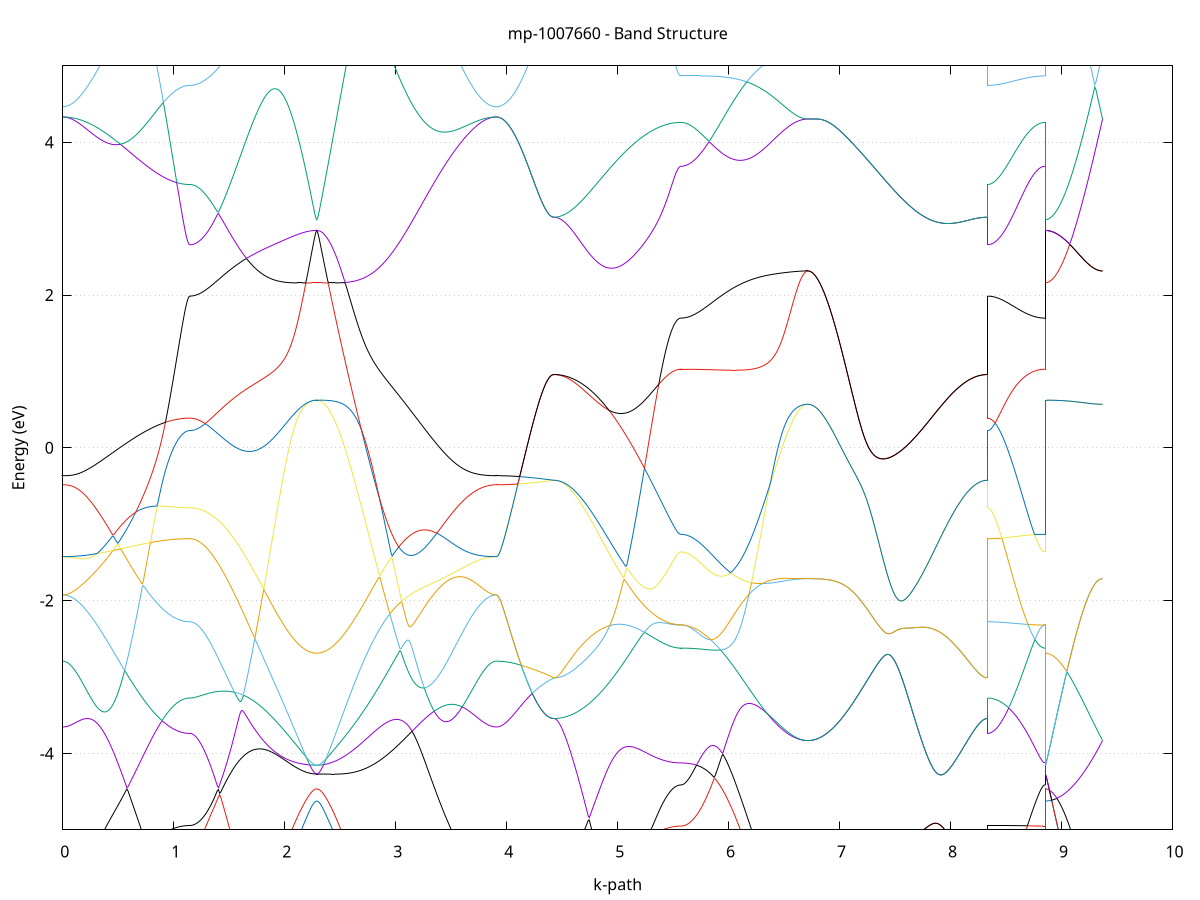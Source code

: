set title 'mp-1007660 - Band Structure'
set xlabel 'k-path'
set ylabel 'Energy (eV)'
set grid y
set yrange [-5:5]
set terminal png size 800,600
set output 'mp-1007660_bands_gnuplot.png'
plot '-' using 1:2 with lines notitle, '-' using 1:2 with lines notitle, '-' using 1:2 with lines notitle, '-' using 1:2 with lines notitle, '-' using 1:2 with lines notitle, '-' using 1:2 with lines notitle, '-' using 1:2 with lines notitle, '-' using 1:2 with lines notitle, '-' using 1:2 with lines notitle, '-' using 1:2 with lines notitle, '-' using 1:2 with lines notitle, '-' using 1:2 with lines notitle, '-' using 1:2 with lines notitle, '-' using 1:2 with lines notitle, '-' using 1:2 with lines notitle, '-' using 1:2 with lines notitle, '-' using 1:2 with lines notitle, '-' using 1:2 with lines notitle, '-' using 1:2 with lines notitle, '-' using 1:2 with lines notitle, '-' using 1:2 with lines notitle, '-' using 1:2 with lines notitle, '-' using 1:2 with lines notitle, '-' using 1:2 with lines notitle
0.000000 -17.724084
0.009951 -17.723784
0.019901 -17.722984
0.029852 -17.721684
0.039803 -17.719884
0.049753 -17.717484
0.059704 -17.714584
0.069655 -17.711184
0.079605 -17.707184
0.089556 -17.702684
0.099507 -17.697684
0.109457 -17.692184
0.119408 -17.686184
0.129359 -17.679684
0.139310 -17.672684
0.149260 -17.665084
0.159211 -17.657084
0.169162 -17.648584
0.179112 -17.639584
0.189063 -17.630084
0.199014 -17.620084
0.208964 -17.609584
0.218915 -17.598684
0.228866 -17.587284
0.238816 -17.575384
0.248767 -17.562984
0.258718 -17.550284
0.268668 -17.536984
0.278619 -17.523384
0.288570 -17.509284
0.298520 -17.494684
0.308471 -17.479784
0.318422 -17.464484
0.328372 -17.448684
0.338323 -17.432584
0.348274 -17.415984
0.358224 -17.399084
0.368175 -17.381884
0.378126 -17.364184
0.388076 -17.346284
0.398027 -17.327984
0.407978 -17.309284
0.417929 -17.290384
0.427879 -17.271084
0.437830 -17.251484
0.447781 -17.231584
0.457731 -17.211484
0.467682 -17.190984
0.477633 -17.170284
0.487583 -17.149384
0.497534 -17.128284
0.507485 -17.106884
0.517435 -17.085284
0.527386 -17.063584
0.537337 -17.041584
0.547287 -17.019484
0.557238 -16.997184
0.567189 -16.974784
0.577139 -16.952184
0.587090 -16.929584
0.597041 -16.906784
0.606991 -16.883984
0.616942 -16.861084
0.626893 -16.838084
0.636843 -16.815084
0.646794 -16.792084
0.656745 -16.769084
0.666696 -16.746084
0.676646 -16.723184
0.686597 -16.700184
0.696548 -16.677384
0.706498 -16.654684
0.716449 -16.631984
0.726400 -16.609484
0.736350 -16.587084
0.746301 -16.564784
0.756252 -16.542784
0.766202 -16.520884
0.776153 -16.499284
0.786104 -16.477884
0.796054 -16.456784
0.806005 -16.435884
0.815956 -16.415284
0.825906 -16.395084
0.835857 -16.375184
0.845808 -16.355684
0.855758 -16.336584
0.865709 -16.317784
0.875660 -16.299484
0.885610 -16.281584
0.895561 -16.264184
0.905512 -16.247284
0.915462 -16.230984
0.925413 -16.215084
0.935364 -16.199784
0.945315 -16.184984
0.955265 -16.170784
0.965216 -16.157184
0.975167 -16.144284
0.985117 -16.131884
0.995068 -16.120284
1.005019 -16.109284
1.014969 -16.098984
1.024920 -16.089384
1.034871 -16.080484
1.044821 -16.072284
1.054772 -16.064884
1.064723 -16.058184
1.074673 -16.052284
1.084624 -16.047084
1.094575 -16.042784
1.104525 -16.039184
1.114476 -16.036384
1.124427 -16.034384
1.134377 -16.033184
1.144328 -16.032784
1.144328 -16.032784
1.154279 -16.032484
1.164229 -16.031684
1.174180 -16.030384
1.184131 -16.028384
1.194082 -16.025984
1.204032 -16.022984
1.213983 -16.019384
1.223934 -16.015284
1.233884 -16.010684
1.243835 -16.005484
1.253786 -15.999784
1.263736 -15.993484
1.273687 -15.986684
1.283638 -15.979384
1.293588 -15.971484
1.303539 -15.963184
1.313490 -15.954284
1.323440 -15.944984
1.333391 -15.935084
1.343342 -15.924684
1.353292 -15.913784
1.363243 -15.902384
1.373194 -15.890484
1.383144 -15.878184
1.393095 -15.865384
1.403046 -15.852084
1.412996 -15.838284
1.422947 -15.824184
1.432898 -15.809484
1.442848 -15.796184
1.452799 -15.796484
1.462750 -15.796884
1.472701 -15.797284
1.482651 -15.797584
1.492602 -15.798084
1.502553 -15.798484
1.512503 -15.798984
1.522454 -15.799484
1.532405 -15.799984
1.542355 -15.800684
1.552306 -15.801284
1.562257 -15.801984
1.572207 -15.802684
1.582158 -15.803384
1.592109 -15.804084
1.602059 -15.804884
1.612010 -15.805784
1.621961 -15.806684
1.631911 -15.807584
1.641862 -15.808484
1.651813 -15.809584
1.661763 -15.810584
1.671714 -15.811684
1.681665 -15.812784
1.691615 -15.813984
1.701566 -15.815084
1.711517 -15.816384
1.721468 -15.817584
1.731418 -15.818884
1.741369 -15.820284
1.751320 -15.821684
1.761270 -15.823084
1.771221 -15.824484
1.781172 -15.825984
1.791122 -15.827484
1.801073 -15.828984
1.811024 -15.830484
1.820974 -15.832084
1.830925 -15.833684
1.840876 -15.835284
1.850826 -15.836984
1.860777 -15.838584
1.870728 -15.840284
1.880678 -15.841984
1.890629 -15.843684
1.900580 -15.845284
1.910530 -15.846984
1.920481 -15.848684
1.930432 -15.850384
1.940382 -15.852084
1.950333 -15.853784
1.960284 -15.855384
1.970235 -15.857084
1.980185 -15.858684
1.990136 -15.860284
2.000087 -15.861884
2.010037 -15.863484
2.019988 -15.864984
2.029939 -15.866484
2.039889 -15.867984
2.049840 -15.869484
2.059791 -15.870884
2.069741 -15.872284
2.079692 -15.873584
2.089643 -15.874884
2.099593 -15.876084
2.109544 -15.877284
2.119495 -15.878484
2.129445 -15.879484
2.139396 -15.880484
2.149347 -15.881484
2.159297 -15.882384
2.169248 -15.883284
2.179199 -15.884084
2.189149 -15.884884
2.199100 -15.885484
2.209051 -15.886084
2.219001 -15.886584
2.228952 -15.887084
2.238903 -15.887484
2.248854 -15.887784
2.258804 -15.888084
2.268755 -15.888184
2.278706 -15.888384
2.288656 -15.888384
2.288656 -15.888384
2.298646 -15.888384
2.308636 -15.888184
2.318625 -15.888084
2.328615 -15.887784
2.338605 -15.887484
2.348594 -15.887084
2.358584 -15.886584
2.368574 -15.886084
2.378563 -15.885484
2.388553 -15.884784
2.398542 -15.883984
2.408532 -15.883184
2.418522 -15.882284
2.428511 -15.881284
2.438501 -15.880284
2.448491 -15.879184
2.458480 -15.877984
2.468470 -15.876684
2.478460 -15.875384
2.488449 -15.874084
2.498439 -15.872684
2.508429 -15.871184
2.518418 -15.869584
2.528408 -15.867984
2.538398 -15.866284
2.548387 -15.864584
2.558377 -15.862784
2.568367 -15.860884
2.578356 -15.858984
2.588346 -15.856984
2.598336 -15.854984
2.608325 -15.852884
2.618315 -15.850784
2.628305 -15.848584
2.638294 -15.846284
2.648284 -15.843984
2.658274 -15.841684
2.668263 -15.839284
2.678253 -15.836884
2.688243 -15.834384
2.698232 -15.831884
2.708222 -15.829284
2.718211 -15.826684
2.728201 -15.824084
2.738191 -15.821384
2.748180 -15.818684
2.758170 -15.815984
2.768160 -15.813084
2.778149 -15.810284
2.788139 -15.807484
2.798129 -15.804584
2.808118 -15.801684
2.818108 -15.798684
2.828098 -15.795784
2.838087 -15.792784
2.848077 -15.789784
2.858067 -15.786784
2.868056 -15.783684
2.878046 -15.780684
2.888036 -15.777584
2.898025 -15.774484
2.908015 -15.771284
2.918005 -15.768184
2.927994 -15.764984
2.937984 -15.761784
2.947974 -15.758584
2.957963 -15.755484
2.967953 -15.763984
2.977943 -15.797484
2.987932 -15.830884
2.997922 -15.864284
3.007912 -15.897584
3.017901 -15.930984
3.027891 -15.964284
3.037880 -15.997484
3.047870 -16.030584
3.057860 -16.063584
3.067849 -16.096484
3.077839 -16.129284
3.087829 -16.161984
3.097818 -16.194584
3.107808 -16.226984
3.117798 -16.259284
3.127787 -16.291384
3.137777 -16.323284
3.147767 -16.355084
3.157756 -16.386584
3.167746 -16.417884
3.177736 -16.449084
3.187725 -16.480084
3.197715 -16.510784
3.207705 -16.541284
3.217694 -16.571484
3.227684 -16.601484
3.237674 -16.631284
3.247663 -16.660784
3.257653 -16.689984
3.267643 -16.718884
3.277632 -16.747484
3.287622 -16.775884
3.297612 -16.803884
3.307601 -16.831684
3.317591 -16.859084
3.327581 -16.886184
3.337570 -16.912984
3.347560 -16.939384
3.357549 -16.965484
3.367539 -16.991184
3.377529 -17.016584
3.387518 -17.041584
3.397508 -17.066184
3.407498 -17.090484
3.417487 -17.114384
3.427477 -17.137884
3.437467 -17.160984
3.447456 -17.183684
3.457446 -17.205984
3.467436 -17.227884
3.477425 -17.249384
3.487415 -17.270384
3.497405 -17.291084
3.507394 -17.311284
3.517384 -17.331084
3.527374 -17.350384
3.537363 -17.369284
3.547353 -17.387684
3.557343 -17.405684
3.567332 -17.423184
3.577322 -17.440284
3.587312 -17.456884
3.597301 -17.472984
3.607291 -17.488584
3.617281 -17.503784
3.627270 -17.518484
3.637260 -17.532784
3.647250 -17.546484
3.657239 -17.559684
3.667229 -17.572484
3.677219 -17.584684
3.687208 -17.596484
3.697198 -17.607684
3.707187 -17.618384
3.717177 -17.628584
3.727167 -17.638384
3.737156 -17.647584
3.747146 -17.656284
3.757136 -17.664384
3.767125 -17.672084
3.777115 -17.679184
3.787105 -17.685784
3.797094 -17.691884
3.807084 -17.697484
3.817074 -17.702484
3.827063 -17.706984
3.837053 -17.710984
3.847043 -17.714484
3.857032 -17.717384
3.867022 -17.719784
3.877012 -17.721684
3.887001 -17.722984
3.896991 -17.723784
3.906981 -17.724084
3.906981 -17.724084
3.916954 -17.723684
3.926927 -17.722684
3.936900 -17.720884
3.946873 -17.718484
3.956846 -17.715284
3.966819 -17.711384
3.976792 -17.706784
3.986765 -17.701484
3.996738 -17.695484
4.006711 -17.688784
4.016684 -17.681384
4.026657 -17.673284
4.036630 -17.664484
4.046603 -17.654984
4.056576 -17.644784
4.066549 -17.633984
4.076522 -17.622484
4.086495 -17.610184
4.096468 -17.597384
4.106441 -17.583784
4.116415 -17.569584
4.126388 -17.554784
4.136361 -17.539184
4.146334 -17.523084
4.156307 -17.506284
4.166280 -17.488784
4.176253 -17.470784
4.186226 -17.451984
4.196199 -17.432684
4.206172 -17.412784
4.216145 -17.392184
4.226118 -17.371084
4.236091 -17.349384
4.246064 -17.327084
4.256037 -17.304284
4.266010 -17.280884
4.275983 -17.256984
4.285956 -17.232484
4.295929 -17.207484
4.305902 -17.181884
4.315875 -17.155884
4.325848 -17.129384
4.335821 -17.102384
4.345795 -17.074884
4.355768 -17.046984
4.365741 -17.018584
4.375714 -16.989784
4.385687 -16.960684
4.395660 -16.931084
4.405633 -16.901084
4.415606 -16.870784
4.425579 -16.840084
4.425579 -16.840084
4.435530 -16.840084
4.445480 -16.839884
4.455431 -16.839584
4.465382 -16.839284
4.475332 -16.838784
4.485283 -16.838184
4.495234 -16.837484
4.505184 -16.836684
4.515135 -16.835784
4.525086 -16.834884
4.535036 -16.833784
4.544987 -16.832584
4.554938 -16.831284
4.564888 -16.829884
4.574839 -16.828384
4.584790 -16.826784
4.594740 -16.825084
4.604691 -16.823284
4.614642 -16.821484
4.624592 -16.819584
4.634543 -16.817584
4.644494 -16.815484
4.654444 -16.813384
4.664395 -16.811084
4.674346 -16.808884
4.684297 -16.806484
4.694247 -16.804084
4.704198 -16.801584
4.714149 -16.799184
4.724099 -16.796584
4.734050 -16.793984
4.744001 -16.791284
4.753951 -16.788584
4.763902 -16.785884
4.773853 -16.783184
4.783803 -16.780384
4.793754 -16.777584
4.803705 -16.774684
4.813655 -16.771884
4.823606 -16.768984
4.833557 -16.766084
4.843507 -16.763184
4.853458 -16.760284
4.863409 -16.757484
4.873359 -16.754584
4.883310 -16.751684
4.893261 -16.748784
4.903211 -16.745984
4.913162 -16.743184
4.923113 -16.740384
4.933064 -16.737584
4.943014 -16.734784
4.952965 -16.732084
4.962916 -16.729384
4.972866 -16.726684
4.982817 -16.723984
4.992768 -16.721384
5.002718 -16.718884
5.012669 -16.716384
5.022620 -16.713984
5.032570 -16.711584
5.042521 -16.709184
5.052472 -16.706884
5.062422 -16.704584
5.072373 -16.702384
5.082324 -16.700284
5.092274 -16.698184
5.102225 -16.696084
5.112176 -16.694084
5.122126 -16.692184
5.132077 -16.690284
5.142028 -16.688584
5.151978 -16.686784
5.161929 -16.685084
5.171880 -16.683484
5.181830 -16.681984
5.191781 -16.680484
5.201732 -16.678984
5.211683 -16.677584
5.221633 -16.676184
5.231584 -16.674984
5.241535 -16.673784
5.251485 -16.672584
5.261436 -16.671484
5.271387 -16.670384
5.281337 -16.669384
5.291288 -16.668384
5.301239 -16.667484
5.311189 -16.666684
5.321140 -16.665784
5.331091 -16.665084
5.341041 -16.664284
5.350992 -16.663684
5.360943 -16.662984
5.370893 -16.662384
5.380844 -16.661884
5.390795 -16.661284
5.400745 -16.660884
5.410696 -16.660384
5.420647 -16.659984
5.430597 -16.659584
5.440548 -16.659284
5.450499 -16.658984
5.460450 -16.658684
5.470400 -16.658384
5.480351 -16.658184
5.490302 -16.657984
5.500252 -16.657784
5.510203 -16.657584
5.520154 -16.657484
5.530104 -16.657384
5.540055 -16.657284
5.550006 -16.657184
5.559956 -16.657184
5.569907 -16.657184
5.569907 -16.657184
5.579858 -16.656984
5.589808 -16.656184
5.599759 -16.655084
5.609710 -16.653384
5.619660 -16.651284
5.629611 -16.648584
5.639562 -16.645584
5.649512 -16.641984
5.659463 -16.637984
5.669414 -16.633484
5.679364 -16.628584
5.689315 -16.623184
5.699266 -16.617284
5.709217 -16.610984
5.719167 -16.604184
5.729118 -16.596984
5.739069 -16.589284
5.749019 -16.581184
5.758970 -16.572584
5.768921 -16.563584
5.778871 -16.554284
5.788822 -16.544384
5.798773 -16.534184
5.808723 -16.523584
5.818674 -16.512484
5.828625 -16.501084
5.838575 -16.489284
5.848526 -16.476984
5.858477 -16.464484
5.868427 -16.451484
5.878378 -16.438184
5.888329 -16.424484
5.898279 -16.410384
5.908230 -16.396084
5.918181 -16.381384
5.928131 -16.366284
5.938082 -16.350984
5.948033 -16.335284
5.957983 -16.319384
5.967934 -16.303084
5.977885 -16.286584
5.987836 -16.269884
5.997786 -16.252784
6.007737 -16.235484
6.017688 -16.217984
6.027638 -16.200184
6.037589 -16.182184
6.047540 -16.163984
6.057490 -16.145584
6.067441 -16.126984
6.077392 -16.108284
6.087342 -16.089384
6.097293 -16.070284
6.107244 -16.051084
6.117194 -16.031684
6.127145 -16.012284
6.137096 -15.992684
6.147046 -15.973084
6.156997 -15.953384
6.166948 -15.933584
6.176898 -15.913684
6.186849 -15.893884
6.196800 -15.873984
6.206750 -15.854084
6.216701 -15.834184
6.226652 -15.814384
6.236603 -15.794484
6.246553 -15.774784
6.256504 -15.755084
6.266455 -15.735484
6.276405 -15.715884
6.286356 -15.696484
6.296307 -15.677284
6.306257 -15.658084
6.316208 -15.639184
6.326159 -15.620384
6.336109 -15.601784
6.346060 -15.583384
6.356011 -15.565184
6.365961 -15.547284
6.375912 -15.529684
6.385863 -15.512284
6.395813 -15.495184
6.405764 -15.478384
6.415715 -15.461984
6.425665 -15.445884
6.435616 -15.430184
6.445567 -15.414784
6.455517 -15.399784
6.465468 -15.385284
6.475419 -15.371084
6.485369 -15.357384
6.495320 -15.344184
6.505271 -15.331384
6.515222 -15.319084
6.525172 -15.307284
6.535123 -15.295984
6.545074 -15.285284
6.555024 -15.275084
6.564975 -15.265384
6.574926 -15.256284
6.584876 -15.247784
6.594827 -15.239784
6.604778 -15.232484
6.614728 -15.225684
6.624679 -15.219584
6.634630 -15.214184
6.644580 -15.209284
6.654531 -15.205084
6.664482 -15.201484
6.674432 -15.198484
6.684383 -15.196184
6.694334 -15.194584
6.704284 -15.193584
6.714235 -15.193284
6.714235 -15.193284
6.724225 -15.193384
6.734214 -15.193784
6.744204 -15.194384
6.754194 -15.195284
6.764183 -15.196484
6.774173 -15.197884
6.784163 -15.199484
6.794152 -15.201484
6.804142 -15.203584
6.814132 -15.206084
6.824121 -15.208684
6.834111 -15.211684
6.844101 -15.214884
6.854090 -15.218284
6.864080 -15.221984
6.874070 -15.225984
6.884059 -15.230184
6.894049 -15.234684
6.904039 -15.239384
6.914028 -15.244384
6.924018 -15.249584
6.934008 -15.255084
6.943997 -15.260784
6.953987 -15.266784
6.963977 -15.272984
6.973966 -15.279484
6.983956 -15.286184
6.993945 -15.293184
7.003935 -15.300384
7.013925 -15.307784
7.023914 -15.315484
7.033904 -15.323484
7.043894 -15.331684
7.053883 -15.340084
7.063873 -15.348784
7.073863 -15.357684
7.083852 -15.366784
7.093842 -15.376184
7.103832 -15.385784
7.113821 -15.395584
7.123811 -15.405684
7.133801 -15.415984
7.143790 -15.426484
7.153780 -15.437184
7.163770 -15.448184
7.173759 -15.459284
7.183749 -15.470684
7.193739 -15.482284
7.203728 -15.494084
7.213718 -15.506084
7.223708 -15.518284
7.233697 -15.530684
7.243687 -15.543284
7.253677 -15.555984
7.263666 -15.568984
7.273656 -15.582084
7.283646 -15.595484
7.293635 -15.608984
7.303625 -15.622684
7.313615 -15.636484
7.323604 -15.650484
7.333594 -15.664684
7.343583 -15.678984
7.353573 -15.693484
7.363563 -15.708084
7.373552 -15.722784
7.383542 -15.737684
7.393532 -15.752684
7.403521 -15.767784
7.413511 -15.782984
7.423501 -15.798384
7.433490 -15.813884
7.443480 -15.829384
7.453470 -15.845084
7.463459 -15.860784
7.473449 -15.876584
7.483439 -15.892484
7.493428 -15.908484
7.503418 -15.924484
7.513408 -15.940584
7.523397 -15.956684
7.533387 -15.972884
7.543377 -15.989084
7.553366 -16.005384
7.563356 -16.021684
7.573346 -16.037984
7.583335 -16.054284
7.593325 -16.070584
7.603315 -16.086784
7.613304 -16.103084
7.623294 -16.119384
7.633284 -16.135584
7.643273 -16.151884
7.653263 -16.167984
7.663252 -16.184184
7.673242 -16.200284
7.683232 -16.216284
7.693221 -16.232284
7.703211 -16.248084
7.713201 -16.263984
7.723190 -16.279684
7.733180 -16.295284
7.743170 -16.310784
7.753159 -16.326284
7.763149 -16.341584
7.773139 -16.356784
7.783128 -16.371884
7.793118 -16.386784
7.803108 -16.401584
7.813097 -16.416284
7.823087 -16.430684
7.833077 -16.445084
7.843066 -16.459184
7.853056 -16.473184
7.863046 -16.487084
7.873035 -16.500684
7.883025 -16.514084
7.893015 -16.527384
7.903004 -16.540384
7.912994 -16.553184
7.922984 -16.565784
7.932973 -16.578184
7.942963 -16.590384
7.952953 -16.602284
7.962942 -16.613984
7.972932 -16.625484
7.982921 -16.636684
7.992911 -16.647584
8.002901 -16.658284
8.012890 -16.668684
8.022880 -16.678784
8.032870 -16.688684
8.042859 -16.698284
8.052849 -16.707584
8.062839 -16.716684
8.072828 -16.725384
8.082818 -16.733884
8.092808 -16.741984
8.102797 -16.749884
8.112787 -16.757384
8.122777 -16.764584
8.132766 -16.771584
8.142756 -16.778184
8.152746 -16.784384
8.162735 -16.790384
8.172725 -16.795984
8.182715 -16.801284
8.192704 -16.806284
8.202694 -16.810884
8.212684 -16.815184
8.222673 -16.819184
8.232663 -16.822784
8.242653 -16.826084
8.252642 -16.828984
8.262632 -16.831584
8.272622 -16.833884
8.282611 -16.835784
8.292601 -16.837284
8.302590 -16.838584
8.312580 -16.839384
8.322570 -16.839884
8.332559 -16.840084
8.332559 -16.032784
8.342533 -16.035284
8.352506 -16.042584
8.362479 -16.053784
8.372452 -16.067884
8.382425 -16.084084
8.392398 -16.101784
8.402371 -16.120384
8.412344 -16.139584
8.422317 -16.159184
8.432290 -16.178984
8.442263 -16.198784
8.452236 -16.218484
8.462209 -16.238184
8.472182 -16.257584
8.482155 -16.276684
8.492128 -16.295584
8.502101 -16.314184
8.512074 -16.332384
8.522047 -16.350184
8.532020 -16.367684
8.541993 -16.384684
8.551966 -16.401284
8.561939 -16.417484
8.571913 -16.433184
8.581886 -16.448384
8.591859 -16.463184
8.601832 -16.477384
8.611805 -16.491184
8.621778 -16.504484
8.631751 -16.517184
8.641724 -16.529384
8.651697 -16.541084
8.661670 -16.552184
8.671643 -16.562884
8.681616 -16.572884
8.691589 -16.582484
8.701562 -16.591384
8.711535 -16.599884
8.721508 -16.607684
8.731481 -16.614984
8.741454 -16.621684
8.751427 -16.627784
8.761400 -16.633384
8.771373 -16.638384
8.781346 -16.642784
8.791319 -16.646584
8.801293 -16.649784
8.811266 -16.652484
8.821239 -16.654584
8.831212 -16.655984
8.841185 -16.656884
8.851158 -16.657184
8.851158 -15.888384
8.861131 -15.888084
8.871104 -15.887284
8.881077 -15.885884
8.891050 -15.883884
8.901023 -15.881384
8.910996 -15.878284
8.920969 -15.874584
8.930942 -15.870384
8.940915 -15.865584
8.950888 -15.860284
8.960861 -15.854484
8.970834 -15.847984
8.980807 -15.841084
8.990780 -15.833484
9.000753 -15.825484
9.010726 -15.816884
9.020699 -15.807684
9.030673 -15.797984
9.040646 -15.787784
9.050619 -15.777084
9.060592 -15.765784
9.070565 -15.753984
9.080538 -15.741684
9.090511 -15.728884
9.100484 -15.715684
9.110457 -15.701884
9.120430 -15.687584
9.130403 -15.672784
9.140376 -15.657484
9.150349 -15.641784
9.160322 -15.625684
9.170295 -15.609084
9.180268 -15.591984
9.190241 -15.574384
9.200214 -15.556384
9.210187 -15.537984
9.220160 -15.519184
9.230133 -15.499884
9.240106 -15.480284
9.250079 -15.460184
9.260053 -15.439784
9.270026 -15.418984
9.279999 -15.397784
9.289972 -15.376284
9.299945 -15.354484
9.309918 -15.332284
9.319891 -15.309884
9.329864 -15.287084
9.339837 -15.263984
9.349810 -15.240684
9.359783 -15.217084
9.369756 -15.193284
e
0.000000 -15.551884
0.009951 -15.551884
0.019901 -15.551984
0.029852 -15.552084
0.039803 -15.552384
0.049753 -15.552584
0.059704 -15.552884
0.069655 -15.553284
0.079605 -15.553784
0.089556 -15.554284
0.099507 -15.554784
0.109457 -15.555384
0.119408 -15.556084
0.129359 -15.556784
0.139310 -15.557584
0.149260 -15.558484
0.159211 -15.559384
0.169162 -15.560284
0.179112 -15.561384
0.189063 -15.562484
0.199014 -15.563684
0.208964 -15.564884
0.218915 -15.566184
0.228866 -15.567484
0.238816 -15.568984
0.248767 -15.570384
0.258718 -15.571884
0.268668 -15.573484
0.278619 -15.575184
0.288570 -15.576884
0.298520 -15.578684
0.308471 -15.580584
0.318422 -15.582484
0.328372 -15.584384
0.338323 -15.586484
0.348274 -15.588584
0.358224 -15.590784
0.368175 -15.592984
0.378126 -15.595284
0.388076 -15.597584
0.398027 -15.600084
0.407978 -15.602484
0.417929 -15.605084
0.427879 -15.607684
0.437830 -15.610384
0.447781 -15.613084
0.457731 -15.615784
0.467682 -15.618584
0.477633 -15.621484
0.487583 -15.624384
0.497534 -15.627384
0.507485 -15.630384
0.517435 -15.633484
0.527386 -15.636584
0.537337 -15.639684
0.547287 -15.642884
0.557238 -15.646084
0.567189 -15.649384
0.577139 -15.652684
0.587090 -15.656084
0.597041 -15.659384
0.606991 -15.662784
0.616942 -15.666184
0.626893 -15.669684
0.636843 -15.673084
0.646794 -15.676584
0.656745 -15.680084
0.666696 -15.683584
0.676646 -15.687084
0.686597 -15.690484
0.696548 -15.693984
0.706498 -15.697484
0.716449 -15.700984
0.726400 -15.704484
0.736350 -15.707884
0.746301 -15.711384
0.756252 -15.714784
0.766202 -15.718084
0.776153 -15.721484
0.786104 -15.724784
0.796054 -15.728084
0.806005 -15.731384
0.815956 -15.734584
0.825906 -15.737684
0.835857 -15.740784
0.845808 -15.743884
0.855758 -15.746884
0.865709 -15.749784
0.875660 -15.752584
0.885610 -15.755384
0.895561 -15.758084
0.905512 -15.760684
0.915462 -15.763284
0.925413 -15.765684
0.935364 -15.768084
0.945315 -15.770384
0.955265 -15.772584
0.965216 -15.774684
0.975167 -15.776684
0.985117 -15.778584
0.995068 -15.780384
1.005019 -15.782084
1.014969 -15.783684
1.024920 -15.785184
1.034871 -15.786584
1.044821 -15.787784
1.054772 -15.788884
1.064723 -15.789884
1.074673 -15.790784
1.084624 -15.791584
1.094575 -15.792184
1.104525 -15.792784
1.114476 -15.793184
1.124427 -15.793484
1.134377 -15.793684
1.144328 -15.793684
1.144328 -15.793684
1.154279 -15.793684
1.164229 -15.793684
1.174180 -15.793784
1.184131 -15.793784
1.194082 -15.793784
1.204032 -15.793784
1.213983 -15.793784
1.223934 -15.793784
1.233884 -15.793784
1.243835 -15.793884
1.253786 -15.793884
1.263736 -15.793884
1.273687 -15.793884
1.283638 -15.793984
1.293588 -15.793984
1.303539 -15.794084
1.313490 -15.794184
1.323440 -15.794184
1.333391 -15.794284
1.343342 -15.794384
1.353292 -15.794484
1.363243 -15.794584
1.373194 -15.794784
1.383144 -15.794884
1.393095 -15.795084
1.403046 -15.795284
1.412996 -15.795484
1.422947 -15.795684
1.432898 -15.795984
1.442848 -15.794384
1.452799 -15.778884
1.462750 -15.762884
1.472701 -15.746484
1.482651 -15.729684
1.492602 -15.712484
1.502553 -15.694884
1.512503 -15.676884
1.522454 -15.658584
1.532405 -15.639784
1.542355 -15.620684
1.552306 -15.601284
1.562257 -15.581484
1.572207 -15.561384
1.582158 -15.540984
1.592109 -15.520284
1.602059 -15.499284
1.612010 -15.477884
1.621961 -15.456284
1.631911 -15.434484
1.641862 -15.412284
1.651813 -15.389984
1.661763 -15.367384
1.671714 -15.344484
1.681665 -15.321484
1.691615 -15.298284
1.701566 -15.274884
1.711517 -15.251284
1.721468 -15.227584
1.731418 -15.203784
1.741369 -15.179784
1.751320 -15.155684
1.761270 -15.131484
1.771221 -15.107184
1.781172 -15.082884
1.791122 -15.058484
1.801073 -15.034184
1.811024 -15.009684
1.820974 -14.985284
1.830925 -14.960884
1.840876 -14.936584
1.850826 -14.912284
1.860777 -14.888084
1.870728 -14.863984
1.880678 -14.839984
1.890629 -14.816084
1.900580 -14.792484
1.910530 -14.768884
1.920481 -14.745584
1.930432 -14.722484
1.940382 -14.699684
1.950333 -14.677084
1.960284 -14.654784
1.970235 -14.632784
1.980185 -14.611084
1.990136 -14.589784
2.000087 -14.568884
2.010037 -14.548384
2.019988 -14.528284
2.029939 -14.508684
2.039889 -14.489484
2.049840 -14.470884
2.059791 -14.452784
2.069741 -14.435184
2.079692 -14.418184
2.089643 -14.401784
2.099593 -14.386084
2.109544 -14.370984
2.119495 -14.356484
2.129445 -14.342784
2.139396 -14.329684
2.149347 -14.317384
2.159297 -14.305784
2.169248 -14.294984
2.179199 -14.284984
2.189149 -14.275784
2.199100 -14.267484
2.209051 -14.259884
2.219001 -14.253284
2.228952 -14.247484
2.238903 -14.242584
2.248854 -14.238584
2.258804 -14.235384
2.268755 -14.233184
2.278706 -14.231784
2.288656 -14.231384
2.288656 -14.231384
2.298646 -14.231784
2.308636 -14.233184
2.318625 -14.235484
2.328615 -14.238584
2.338605 -14.242684
2.348594 -14.247684
2.358584 -14.253584
2.368574 -14.260284
2.378563 -14.267984
2.388553 -14.276484
2.398542 -14.285884
2.408532 -14.296184
2.418522 -14.307284
2.428511 -14.319184
2.438501 -14.331884
2.448491 -14.345384
2.458480 -14.359684
2.468470 -14.374784
2.478460 -14.390684
2.488449 -14.407384
2.498439 -14.424784
2.508429 -14.442784
2.518418 -14.461584
2.528408 -14.481084
2.538398 -14.501184
2.548387 -14.522084
2.558377 -14.543484
2.568367 -14.565584
2.578356 -14.588284
2.588346 -14.611484
2.598336 -14.635384
2.608325 -14.659684
2.618315 -14.684684
2.628305 -14.710084
2.638294 -14.735984
2.648284 -14.762384
2.658274 -14.789284
2.668263 -14.816584
2.678253 -14.844284
2.688243 -14.872484
2.698232 -14.900984
2.708222 -14.929984
2.718211 -14.959184
2.728201 -14.988884
2.738191 -15.018784
2.748180 -15.049084
2.758170 -15.079684
2.768160 -15.110484
2.778149 -15.141584
2.788139 -15.172984
2.798129 -15.204584
2.808118 -15.236384
2.818108 -15.268384
2.828098 -15.300584
2.838087 -15.332984
2.848077 -15.365584
2.858067 -15.398284
2.868056 -15.431084
2.878046 -15.464084
2.888036 -15.497184
2.898025 -15.530284
2.908015 -15.563584
2.918005 -15.596884
2.927994 -15.630184
2.937984 -15.663684
2.947974 -15.697084
2.957963 -15.730584
2.967953 -15.752284
2.977943 -15.748984
2.987932 -15.745784
2.997922 -15.742684
3.007912 -15.739384
3.017901 -15.736184
3.027891 -15.732984
3.037880 -15.729784
3.047870 -15.726484
3.057860 -15.723284
3.067849 -15.720084
3.077839 -15.716884
3.087829 -15.713684
3.097818 -15.710484
3.107808 -15.707284
3.117798 -15.704084
3.127787 -15.700884
3.137777 -15.697684
3.147767 -15.694484
3.157756 -15.691384
3.167746 -15.688184
3.177736 -15.685084
3.187725 -15.681984
3.197715 -15.678884
3.207705 -15.675884
3.217694 -15.672784
3.227684 -15.669784
3.237674 -15.666784
3.247663 -15.663784
3.257653 -15.660884
3.267643 -15.657884
3.277632 -15.654984
3.287622 -15.652084
3.297612 -15.649284
3.307601 -15.646384
3.317591 -15.643584
3.327581 -15.640784
3.337570 -15.637984
3.347560 -15.635284
3.357549 -15.632584
3.367539 -15.629984
3.377529 -15.627284
3.387518 -15.624684
3.397508 -15.622184
3.407498 -15.619584
3.417487 -15.617084
3.427477 -15.614584
3.437467 -15.612184
3.447456 -15.609784
3.457446 -15.607484
3.467436 -15.605184
3.477425 -15.602884
3.487415 -15.600684
3.497405 -15.598484
3.507394 -15.596384
3.517384 -15.594284
3.527374 -15.592184
3.537363 -15.590184
3.547353 -15.588284
3.557343 -15.586284
3.567332 -15.584484
3.577322 -15.582584
3.587312 -15.580784
3.597301 -15.579084
3.607291 -15.577484
3.617281 -15.575784
3.627270 -15.574184
3.637260 -15.572684
3.647250 -15.571184
3.657239 -15.569784
3.667229 -15.568484
3.677219 -15.567084
3.687208 -15.565884
3.697198 -15.564584
3.707187 -15.563484
3.717177 -15.562384
3.727167 -15.561284
3.737156 -15.560284
3.747146 -15.559384
3.757136 -15.558484
3.767125 -15.557584
3.777115 -15.556784
3.787105 -15.556084
3.797094 -15.555484
3.807084 -15.554884
3.817074 -15.554284
3.827063 -15.553784
3.837053 -15.553384
3.847043 -15.552984
3.857032 -15.552584
3.867022 -15.552284
3.877012 -15.552084
3.887001 -15.551984
3.896991 -15.551884
3.906981 -15.551884
3.906981 -15.551884
3.916954 -15.552684
3.926927 -15.554984
3.936900 -15.558884
3.946873 -15.564384
3.956846 -15.571284
3.966819 -15.579784
3.976792 -15.589784
3.986765 -15.601184
3.996738 -15.613984
4.006711 -15.628184
4.016684 -15.643684
4.026657 -15.660484
4.036630 -15.678584
4.046603 -15.697884
4.056576 -15.718284
4.066549 -15.739784
4.076522 -15.762384
4.086495 -15.785984
4.096468 -15.810484
4.106441 -15.835884
4.116415 -15.862084
4.126388 -15.889084
4.136361 -15.916784
4.146334 -15.945184
4.156307 -15.974284
4.166280 -16.003884
4.176253 -16.033984
4.186226 -16.064584
4.196199 -16.095584
4.206172 -16.127084
4.216145 -16.158784
4.226118 -16.190884
4.236091 -16.223184
4.246064 -16.255684
4.256037 -16.288384
4.266010 -16.321284
4.275983 -16.354284
4.285956 -16.387284
4.295929 -16.420384
4.305902 -16.453384
4.315875 -16.486384
4.325848 -16.519384
4.335821 -16.552284
4.345795 -16.585084
4.355768 -16.617584
4.365741 -16.650084
4.375714 -16.682384
4.385687 -16.714384
4.395660 -16.746284
4.405633 -16.777884
4.415606 -16.809184
4.425579 -16.840084
4.425579 -16.840084
4.435530 -16.839784
4.445480 -16.838984
4.455431 -16.837484
4.465382 -16.835484
4.475332 -16.832884
4.485283 -16.829684
4.495234 -16.825884
4.505184 -16.821484
4.515135 -16.816584
4.525086 -16.811084
4.535036 -16.804984
4.544987 -16.798384
4.554938 -16.791184
4.564888 -16.783384
4.574839 -16.775084
4.584790 -16.766184
4.594740 -16.756684
4.604691 -16.746784
4.614642 -16.736184
4.624592 -16.725184
4.634543 -16.713584
4.644494 -16.701484
4.654444 -16.688784
4.664395 -16.675584
4.674346 -16.661984
4.684297 -16.647784
4.694247 -16.633084
4.704198 -16.617984
4.714149 -16.602384
4.724099 -16.586184
4.734050 -16.569684
4.744001 -16.552584
4.753951 -16.535084
4.763902 -16.517084
4.773853 -16.498784
4.783803 -16.479984
4.793754 -16.460684
4.803705 -16.441084
4.813655 -16.420984
4.823606 -16.400584
4.833557 -16.379684
4.843507 -16.358484
4.853458 -16.336984
4.863409 -16.315084
4.873359 -16.292784
4.883310 -16.270184
4.893261 -16.247284
4.903211 -16.224084
4.913162 -16.200584
4.923113 -16.176784
4.933064 -16.152784
4.943014 -16.128484
4.952965 -16.103884
4.962916 -16.079084
4.972866 -16.054084
4.982817 -16.028884
4.992768 -16.003484
5.002718 -15.977884
5.012669 -15.952184
5.022620 -15.926284
5.032570 -15.900284
5.042521 -15.874184
5.052472 -15.847884
5.062422 -15.821584
5.072373 -15.795284
5.082324 -15.768784
5.092274 -15.742384
5.102225 -15.715884
5.112176 -15.689484
5.122126 -15.663084
5.132077 -15.636684
5.142028 -15.610484
5.151978 -15.584284
5.161929 -15.558184
5.171880 -15.532284
5.181830 -15.506484
5.191781 -15.480884
5.201732 -15.455484
5.211683 -15.430284
5.221633 -15.405384
5.231584 -15.380684
5.241535 -15.356384
5.251485 -15.332284
5.261436 -15.308684
5.271387 -15.285384
5.281337 -15.262484
5.291288 -15.239984
5.301239 -15.217984
5.311189 -15.196484
5.321140 -15.175484
5.331091 -15.154984
5.341041 -15.135084
5.350992 -15.115784
5.360943 -15.097084
5.370893 -15.079084
5.380844 -15.061684
5.390795 -15.045084
5.400745 -15.029084
5.410696 -15.013984
5.420647 -14.999584
5.430597 -14.985984
5.440548 -14.973184
5.450499 -14.961384
5.460450 -14.950284
5.470400 -14.940184
5.480351 -14.930884
5.490302 -14.922584
5.500252 -14.915184
5.510203 -14.908784
5.520154 -14.903284
5.530104 -14.898884
5.540055 -14.895384
5.550006 -14.892884
5.559956 -14.891384
5.569907 -14.890884
5.569907 -14.890884
5.579858 -14.890884
5.589808 -14.890984
5.599759 -14.891184
5.609710 -14.891484
5.619660 -14.891784
5.629611 -14.892184
5.639562 -14.892684
5.649512 -14.893284
5.659463 -14.893884
5.669414 -14.894584
5.679364 -14.895384
5.689315 -14.896284
5.699266 -14.897284
5.709217 -14.898284
5.719167 -14.899384
5.729118 -14.900584
5.739069 -14.901784
5.749019 -14.903184
5.758970 -14.904584
5.768921 -14.906084
5.778871 -14.907584
5.788822 -14.909284
5.798773 -14.910984
5.808723 -14.912784
5.818674 -14.914684
5.828625 -14.916684
5.838575 -14.918784
5.848526 -14.920884
5.858477 -14.923084
5.868427 -14.925384
5.878378 -14.927784
5.888329 -14.930184
5.898279 -14.932784
5.908230 -14.935384
5.918181 -14.938084
5.928131 -14.940784
5.938082 -14.943684
5.948033 -14.946584
5.957983 -14.949584
5.967934 -14.952684
5.977885 -14.955784
5.987836 -14.958984
5.997786 -14.962384
6.007737 -14.965684
6.017688 -14.969084
6.027638 -14.972584
6.037589 -14.976184
6.047540 -14.979784
6.057490 -14.983484
6.067441 -14.987184
6.077392 -14.991084
6.087342 -14.994884
6.097293 -14.998784
6.107244 -15.002784
6.117194 -15.006784
6.127145 -15.010884
6.137096 -15.014984
6.147046 -15.019084
6.156997 -15.023284
6.166948 -15.027484
6.176898 -15.031684
6.186849 -15.035984
6.196800 -15.040284
6.206750 -15.044584
6.216701 -15.048884
6.226652 -15.053184
6.236603 -15.057584
6.246553 -15.061884
6.256504 -15.066284
6.266455 -15.070584
6.276405 -15.074884
6.286356 -15.079184
6.296307 -15.083484
6.306257 -15.087784
6.316208 -15.092084
6.326159 -15.096284
6.336109 -15.100484
6.346060 -15.104584
6.356011 -15.108684
6.365961 -15.112784
6.375912 -15.116784
6.385863 -15.120684
6.395813 -15.124584
6.405764 -15.128384
6.415715 -15.132084
6.425665 -15.135784
6.435616 -15.139384
6.445567 -15.142884
6.455517 -15.146284
6.465468 -15.149584
6.475419 -15.152784
6.485369 -15.155884
6.495320 -15.158884
6.505271 -15.161784
6.515222 -15.164684
6.525172 -15.167284
6.535123 -15.169884
6.545074 -15.172384
6.555024 -15.174684
6.564975 -15.176784
6.574926 -15.178884
6.584876 -15.180884
6.594827 -15.182684
6.604778 -15.184284
6.614728 -15.185884
6.624679 -15.187284
6.634630 -15.188484
6.644580 -15.189584
6.654531 -15.190584
6.664482 -15.191384
6.674432 -15.192084
6.684383 -15.192584
6.694334 -15.192984
6.704284 -15.193184
6.714235 -15.193284
6.714235 -15.193284
6.724225 -15.193384
6.734214 -15.193784
6.744204 -15.194384
6.754194 -15.195284
6.764183 -15.196484
6.774173 -15.197884
6.784163 -15.199484
6.794152 -15.201484
6.804142 -15.203584
6.814132 -15.206084
6.824121 -15.208684
6.834111 -15.211684
6.844101 -15.214884
6.854090 -15.218284
6.864080 -15.221984
6.874070 -15.225984
6.884059 -15.230184
6.894049 -15.234684
6.904039 -15.239384
6.914028 -15.244384
6.924018 -15.249584
6.934008 -15.255084
6.943997 -15.260784
6.953987 -15.266784
6.963977 -15.272984
6.973966 -15.279484
6.983956 -15.286184
6.993945 -15.293184
7.003935 -15.300384
7.013925 -15.307784
7.023914 -15.315484
7.033904 -15.323484
7.043894 -15.331684
7.053883 -15.340084
7.063873 -15.348784
7.073863 -15.357684
7.083852 -15.366784
7.093842 -15.376184
7.103832 -15.385784
7.113821 -15.395584
7.123811 -15.405684
7.133801 -15.415984
7.143790 -15.426484
7.153780 -15.437184
7.163770 -15.448184
7.173759 -15.459284
7.183749 -15.470684
7.193739 -15.482284
7.203728 -15.494084
7.213718 -15.506084
7.223708 -15.518284
7.233697 -15.530684
7.243687 -15.543284
7.253677 -15.555984
7.263666 -15.568984
7.273656 -15.582084
7.283646 -15.595484
7.293635 -15.608984
7.303625 -15.622684
7.313615 -15.636484
7.323604 -15.650484
7.333594 -15.664684
7.343583 -15.678984
7.353573 -15.693484
7.363563 -15.708084
7.373552 -15.722784
7.383542 -15.737684
7.393532 -15.752684
7.403521 -15.767784
7.413511 -15.782984
7.423501 -15.798384
7.433490 -15.813884
7.443480 -15.829384
7.453470 -15.845084
7.463459 -15.860784
7.473449 -15.876584
7.483439 -15.892484
7.493428 -15.908484
7.503418 -15.924484
7.513408 -15.940584
7.523397 -15.956684
7.533387 -15.972884
7.543377 -15.989084
7.553366 -16.005384
7.563356 -16.021684
7.573346 -16.037984
7.583335 -16.054284
7.593325 -16.070584
7.603315 -16.086784
7.613304 -16.103084
7.623294 -16.119384
7.633284 -16.135584
7.643273 -16.151884
7.653263 -16.167984
7.663252 -16.184184
7.673242 -16.200284
7.683232 -16.216284
7.693221 -16.232284
7.703211 -16.248084
7.713201 -16.263984
7.723190 -16.279684
7.733180 -16.295284
7.743170 -16.310784
7.753159 -16.326284
7.763149 -16.341584
7.773139 -16.356784
7.783128 -16.371884
7.793118 -16.386784
7.803108 -16.401584
7.813097 -16.416284
7.823087 -16.430684
7.833077 -16.445084
7.843066 -16.459184
7.853056 -16.473184
7.863046 -16.487084
7.873035 -16.500684
7.883025 -16.514084
7.893015 -16.527384
7.903004 -16.540384
7.912994 -16.553184
7.922984 -16.565784
7.932973 -16.578184
7.942963 -16.590384
7.952953 -16.602284
7.962942 -16.613984
7.972932 -16.625484
7.982921 -16.636684
7.992911 -16.647584
8.002901 -16.658284
8.012890 -16.668684
8.022880 -16.678784
8.032870 -16.688684
8.042859 -16.698284
8.052849 -16.707584
8.062839 -16.716684
8.072828 -16.725384
8.082818 -16.733884
8.092808 -16.741984
8.102797 -16.749884
8.112787 -16.757384
8.122777 -16.764584
8.132766 -16.771584
8.142756 -16.778184
8.152746 -16.784384
8.162735 -16.790384
8.172725 -16.795984
8.182715 -16.801284
8.192704 -16.806284
8.202694 -16.810884
8.212684 -16.815184
8.222673 -16.819184
8.232663 -16.822784
8.242653 -16.826084
8.252642 -16.828984
8.262632 -16.831584
8.272622 -16.833884
8.282611 -16.835784
8.292601 -16.837284
8.302590 -16.838584
8.312580 -16.839384
8.322570 -16.839884
8.332559 -16.840084
8.332559 -15.793684
8.342533 -15.790984
8.352506 -15.783084
8.362479 -15.770784
8.372452 -15.754984
8.382425 -15.736684
8.392398 -15.716584
8.402371 -15.694984
8.412344 -15.672384
8.422317 -15.648984
8.432290 -15.625084
8.442263 -15.600684
8.452236 -15.575984
8.462209 -15.550984
8.472182 -15.525784
8.482155 -15.500584
8.492128 -15.475284
8.502101 -15.450084
8.512074 -15.424984
8.522047 -15.399884
8.532020 -15.374984
8.541993 -15.350284
8.551966 -15.325784
8.561939 -15.301584
8.571913 -15.277784
8.581886 -15.254284
8.591859 -15.231184
8.601832 -15.208484
8.611805 -15.186284
8.621778 -15.164584
8.631751 -15.143484
8.641724 -15.122984
8.651697 -15.103084
8.661670 -15.083784
8.671643 -15.065284
8.681616 -15.047584
8.691589 -15.030584
8.701562 -15.014484
8.711535 -14.999184
8.721508 -14.984784
8.731481 -14.971284
8.741454 -14.958784
8.751427 -14.947184
8.761400 -14.936684
8.771373 -14.927184
8.781346 -14.918784
8.791319 -14.911384
8.801293 -14.905184
8.811266 -14.899984
8.821239 -14.895984
8.831212 -14.893184
8.841185 -14.891384
8.851158 -14.890884
8.851158 -14.231384
8.861131 -14.231884
8.871104 -14.233584
8.881077 -14.236284
8.891050 -14.240084
8.901023 -14.245084
8.910996 -14.250984
8.920969 -14.257984
8.930942 -14.266084
8.940915 -14.275184
8.950888 -14.285184
8.960861 -14.296284
8.970834 -14.308284
8.980807 -14.321084
8.990780 -14.334884
9.000753 -14.349484
9.010726 -14.364984
9.020699 -14.381184
9.030673 -14.398184
9.040646 -14.415884
9.050619 -14.434384
9.060592 -14.453484
9.070565 -14.473184
9.080538 -14.493484
9.090511 -14.514384
9.100484 -14.535684
9.110457 -14.557584
9.120430 -14.579884
9.130403 -14.602584
9.140376 -14.625584
9.150349 -14.649084
9.160322 -14.672784
9.170295 -14.696784
9.180268 -14.721084
9.190241 -14.745584
9.200214 -14.770284
9.210187 -14.795084
9.220160 -14.820084
9.230133 -14.845084
9.240106 -14.870284
9.250079 -14.895484
9.260053 -14.920684
9.270026 -14.945884
9.279999 -14.971084
9.289972 -14.996284
9.299945 -15.021284
9.309918 -15.046284
9.319891 -15.071184
9.329864 -15.095884
9.339837 -15.120484
9.349810 -15.144984
9.359783 -15.169184
9.369756 -15.193284
e
0.000000 -10.316984
0.009951 -10.316484
0.019901 -10.315284
0.029852 -10.313184
0.039803 -10.310284
0.049753 -10.306584
0.059704 -10.301984
0.069655 -10.296684
0.079605 -10.290484
0.089556 -10.283484
0.099507 -10.275684
0.109457 -10.267084
0.119408 -10.257684
0.129359 -10.247484
0.139310 -10.236584
0.149260 -10.224884
0.159211 -10.212384
0.169162 -10.199084
0.179112 -10.185084
0.189063 -10.170384
0.199014 -10.154984
0.208964 -10.138784
0.218915 -10.121984
0.228866 -10.104384
0.238816 -10.086184
0.248767 -10.067284
0.258718 -10.047784
0.268668 -10.027684
0.278619 -10.006884
0.288570 -9.985484
0.298520 -9.963584
0.308471 -9.941084
0.318422 -9.917984
0.328372 -9.894384
0.338323 -9.870284
0.348274 -9.845684
0.358224 -9.820584
0.368175 -9.795084
0.378126 -9.769084
0.388076 -9.742784
0.398027 -9.715984
0.407978 -9.688884
0.417929 -9.661384
0.427879 -9.633584
0.437830 -9.605484
0.447781 -9.577084
0.457731 -9.548384
0.467682 -9.519484
0.477633 -9.490384
0.487583 -9.461084
0.497534 -9.431584
0.507485 -9.401984
0.517435 -9.372284
0.527386 -9.342484
0.537337 -9.312584
0.547287 -9.282684
0.557238 -9.252684
0.567189 -9.222784
0.577139 -9.192884
0.587090 -9.162984
0.597041 -9.133184
0.606991 -9.103484
0.616942 -9.073884
0.626893 -9.044484
0.636843 -9.015184
0.646794 -8.986084
0.656745 -8.957184
0.666696 -8.928584
0.676646 -8.900184
0.686597 -8.872084
0.696548 -8.844284
0.706498 -8.816784
0.716449 -8.789684
0.726400 -8.762884
0.736350 -8.736484
0.746301 -8.710484
0.756252 -8.684884
0.766202 -8.659684
0.776153 -8.634984
0.786104 -8.610784
0.796054 -8.587084
0.806005 -8.563784
0.815956 -8.541084
0.825906 -8.518884
0.835857 -8.497284
0.845808 -8.476284
0.855758 -8.455784
0.865709 -8.435984
0.875660 -8.416684
0.885610 -8.398084
0.895561 -8.380084
0.905512 -8.362784
0.915462 -8.346184
0.925413 -8.330184
0.935364 -8.314984
0.945315 -8.300384
0.955265 -8.286584
0.965216 -8.273584
0.975167 -8.261284
0.985117 -8.249784
0.995068 -8.239084
1.005019 -8.229184
1.014969 -8.220084
1.024920 -8.211784
1.034871 -8.204384
1.044821 -8.197884
1.054772 -8.192084
1.064723 -8.187184
1.074673 -8.183084
1.084624 -8.179784
1.094575 -8.177084
1.104525 -8.174984
1.114476 -8.173584
1.124427 -8.172484
1.134377 -8.171984
1.144328 -8.171784
1.144328 -8.171784
1.154279 -8.171684
1.164229 -8.171584
1.174180 -8.171284
1.184131 -8.170984
1.194082 -8.170484
1.204032 -8.169984
1.213983 -8.169384
1.223934 -8.168584
1.233884 -8.167784
1.243835 -8.166884
1.253786 -8.165884
1.263736 -8.164884
1.273687 -8.163684
1.283638 -8.162484
1.293588 -8.161284
1.303539 -8.159984
1.313490 -8.158584
1.323440 -8.157184
1.333391 -8.155684
1.343342 -8.154184
1.353292 -8.152684
1.363243 -8.151184
1.373194 -8.149584
1.383144 -8.147984
1.393095 -8.146484
1.403046 -8.144884
1.412996 -8.143284
1.422947 -8.141784
1.432898 -8.140284
1.442848 -8.138784
1.452799 -8.137284
1.462750 -8.135884
1.472701 -8.134584
1.482651 -8.133284
1.492602 -8.132084
1.502553 -8.130884
1.512503 -8.129784
1.522454 -8.128784
1.532405 -8.127884
1.542355 -8.127084
1.552306 -8.126384
1.562257 -8.125784
1.572207 -8.125284
1.582158 -8.124884
1.592109 -8.124584
1.602059 -8.124484
1.612010 -8.124484
1.621961 -8.124584
1.631911 -8.124784
1.641862 -8.125084
1.651813 -8.125584
1.661763 -8.126284
1.671714 -8.127084
1.681665 -8.127984
1.691615 -8.128984
1.701566 -8.130184
1.711517 -8.131484
1.721468 -8.132984
1.731418 -8.134584
1.741369 -8.136384
1.751320 -8.138184
1.761270 -8.140284
1.771221 -8.142384
1.781172 -8.144684
1.791122 -8.147084
1.801073 -8.149584
1.811024 -8.152184
1.820974 -8.154884
1.830925 -8.157784
1.840876 -8.163384
1.850826 -8.177884
1.860777 -8.191884
1.870728 -8.205384
1.880678 -8.218384
1.890629 -8.230884
1.900580 -8.242784
1.910530 -8.254284
1.920481 -8.265284
1.930432 -8.275784
1.940382 -8.285784
1.950333 -8.295384
1.960284 -8.304484
1.970235 -8.313184
1.980185 -8.321484
1.990136 -8.329384
2.000087 -8.336884
2.010037 -8.343884
2.019988 -8.350584
2.029939 -8.356984
2.039889 -8.362884
2.049840 -8.368584
2.059791 -8.373884
2.069741 -8.378784
2.079692 -8.383484
2.089643 -8.387884
2.099593 -8.391884
2.109544 -8.395684
2.119495 -8.399284
2.129445 -8.402484
2.139396 -8.405484
2.149347 -8.408284
2.159297 -8.410884
2.169248 -8.413184
2.179199 -8.415284
2.189149 -8.417184
2.199100 -8.418884
2.209051 -8.420384
2.219001 -8.421684
2.228952 -8.422784
2.238903 -8.423684
2.248854 -8.424484
2.258804 -8.425084
2.268755 -8.425484
2.278706 -8.425784
2.288656 -8.425784
2.288656 -8.425784
2.298646 -8.425784
2.308636 -8.425484
2.318625 -8.425084
2.328615 -8.424484
2.338605 -8.423684
2.348594 -8.422784
2.358584 -8.421684
2.368574 -8.420384
2.378563 -8.418984
2.388553 -8.417384
2.398542 -8.415584
2.408532 -8.413584
2.418522 -8.411484
2.428511 -8.409084
2.438501 -8.406584
2.448491 -8.403984
2.458480 -8.401084
2.468470 -8.398084
2.478460 -8.394784
2.488449 -8.391384
2.498439 -8.387884
2.508429 -8.384084
2.518418 -8.380084
2.528408 -8.375884
2.538398 -8.371584
2.548387 -8.366984
2.558377 -8.362284
2.568367 -8.357284
2.578356 -8.352184
2.588346 -8.346784
2.598336 -8.341284
2.608325 -8.335484
2.618315 -8.329484
2.628305 -8.323284
2.638294 -8.316884
2.648284 -8.310284
2.658274 -8.303384
2.668263 -8.296284
2.678253 -8.288984
2.688243 -8.281484
2.698232 -8.273684
2.708222 -8.265684
2.718211 -8.257484
2.728201 -8.248984
2.738191 -8.240284
2.748180 -8.231284
2.758170 -8.222084
2.768160 -8.212584
2.778149 -8.202884
2.788139 -8.192884
2.798129 -8.182684
2.808118 -8.172184
2.818108 -8.161384
2.828098 -8.150384
2.838087 -8.139084
2.848077 -8.127484
2.858067 -8.115584
2.868056 -8.103484
2.878046 -8.091084
2.888036 -8.078384
2.898025 -8.065384
2.908015 -8.052184
2.918005 -8.038584
2.927994 -8.024784
2.937984 -8.010684
2.947974 -7.996184
2.957963 -7.981484
2.967953 -7.966484
2.977943 -7.951184
2.987932 -7.935484
2.997922 -7.919584
3.007912 -7.903384
3.017901 -7.886884
3.027891 -7.869984
3.037880 -7.852884
3.047870 -7.835384
3.057860 -7.817584
3.067849 -7.799584
3.077839 -7.815284
3.087829 -7.866684
3.097818 -7.917884
3.107808 -7.968884
3.117798 -8.019584
3.127787 -8.069984
3.137777 -8.120084
3.147767 -8.169984
3.157756 -8.219484
3.167746 -8.268684
3.177736 -8.317584
3.187725 -8.366184
3.197715 -8.414284
3.207705 -8.462084
3.217694 -8.509584
3.227684 -8.556584
3.237674 -8.603184
3.247663 -8.649384
3.257653 -8.695184
3.267643 -8.740584
3.277632 -8.785384
3.287622 -8.829884
3.297612 -8.873784
3.307601 -8.917284
3.317591 -8.960184
3.327581 -9.002684
3.337570 -9.044584
3.347560 -9.086084
3.357549 -9.126884
3.367539 -9.167284
3.377529 -9.206984
3.387518 -9.246184
3.397508 -9.284884
3.407498 -9.322884
3.417487 -9.360284
3.427477 -9.397184
3.437467 -9.433384
3.447456 -9.468984
3.457446 -9.503984
3.467436 -9.538284
3.477425 -9.571984
3.487415 -9.604984
3.497405 -9.637384
3.507394 -9.669084
3.517384 -9.700084
3.527374 -9.730384
3.537363 -9.759984
3.547353 -9.788984
3.557343 -9.817184
3.567332 -9.844684
3.577322 -9.871384
3.587312 -9.897484
3.597301 -9.922784
3.607291 -9.947384
3.617281 -9.971184
3.627270 -9.994284
3.637260 -10.016584
3.647250 -10.038084
3.657239 -10.058884
3.667229 -10.078884
3.677219 -10.098084
3.687208 -10.116484
3.697198 -10.134184
3.707187 -10.150984
3.717177 -10.167084
3.727167 -10.182384
3.737156 -10.196784
3.747146 -10.210484
3.757136 -10.223284
3.767125 -10.235284
3.777115 -10.246484
3.787105 -10.256884
3.797094 -10.266484
3.807084 -10.275184
3.817074 -10.283084
3.827063 -10.290184
3.837053 -10.296484
3.847043 -10.301884
3.857032 -10.306484
3.867022 -10.310284
3.877012 -10.313184
3.887001 -10.315284
3.896991 -10.316484
3.906981 -10.316984
3.906981 -10.316984
3.916954 -10.315784
3.926927 -10.312484
3.936900 -10.306884
3.946873 -10.299084
3.956846 -10.289184
3.966819 -10.276984
3.976792 -10.262684
3.986765 -10.246284
3.996738 -10.227884
4.006711 -10.207284
4.016684 -10.184784
4.026657 -10.160384
4.036630 -10.133984
4.046603 -10.105784
4.056576 -10.075784
4.066549 -10.043984
4.076522 -10.010584
4.086495 -9.975384
4.096468 -9.938784
4.106441 -9.900484
4.116415 -9.860784
4.126388 -9.819684
4.136361 -9.777184
4.146334 -9.733384
4.156307 -9.688384
4.166280 -9.642084
4.176253 -9.594684
4.186226 -9.546184
4.196199 -9.496684
4.206172 -9.446184
4.216145 -9.394684
4.226118 -9.342284
4.236091 -9.288984
4.246064 -9.234984
4.256037 -9.180084
4.266010 -9.124584
4.275983 -9.068384
4.285956 -9.011484
4.295929 -8.953984
4.305902 -8.895984
4.315875 -8.837384
4.325848 -8.778384
4.335821 -8.718784
4.345795 -8.658884
4.355768 -8.598584
4.365741 -8.537984
4.375714 -8.476984
4.385687 -8.415684
4.395660 -8.354184
4.405633 -8.292484
4.415606 -8.230584
4.425579 -8.168584
4.425579 -8.168584
4.435530 -8.168984
4.445480 -8.170284
4.455431 -8.172484
4.465382 -8.175584
4.475332 -8.179584
4.485283 -8.184384
4.495234 -8.189984
4.505184 -8.196484
4.515135 -8.203784
4.525086 -8.211884
4.535036 -8.220684
4.544987 -8.230284
4.554938 -8.240584
4.564888 -8.251584
4.574839 -8.263284
4.584790 -8.275584
4.594740 -8.288484
4.604691 -8.302084
4.614642 -8.316084
4.624592 -8.330684
4.634543 -8.345784
4.644494 -8.361284
4.654444 -8.377284
4.664395 -8.393584
4.674346 -8.410284
4.684297 -8.427284
4.694247 -8.444584
4.704198 -8.462184
4.714149 -8.479984
4.724099 -8.497984
4.734050 -8.516084
4.744001 -8.534384
4.753951 -8.552784
4.763902 -8.571184
4.773853 -8.589684
4.783803 -8.608284
4.793754 -8.626784
4.803705 -8.645184
4.813655 -8.663584
4.823606 -8.681884
4.833557 -8.700084
4.843507 -8.718184
4.853458 -8.736084
4.863409 -8.753784
4.873359 -8.771284
4.883310 -8.788584
4.893261 -8.805584
4.903211 -8.822384
4.913162 -8.838884
4.923113 -8.855084
4.933064 -8.870984
4.943014 -8.886584
4.952965 -8.901884
4.962916 -8.916784
4.972866 -8.931384
4.982817 -8.945484
4.992768 -8.959284
5.002718 -8.972784
5.012669 -8.985784
5.022620 -8.998384
5.032570 -9.010584
5.042521 -9.022384
5.052472 -9.033784
5.062422 -9.044684
5.072373 -9.055284
5.082324 -9.065384
5.092274 -9.075084
5.102225 -9.084284
5.112176 -9.093184
5.122126 -9.101584
5.132077 -9.109584
5.142028 -9.117084
5.151978 -9.124284
5.161929 -9.131084
5.171880 -9.137384
5.181830 -9.143384
5.191781 -9.148984
5.201732 -9.154184
5.211683 -9.158984
5.221633 -9.163484
5.231584 -9.167584
5.241535 -9.171384
5.251485 -9.174784
5.261436 -9.177984
5.271387 -9.180784
5.281337 -9.183284
5.291288 -9.185584
5.301239 -9.187584
5.311189 -9.189384
5.321140 -9.190884
5.331091 -9.192184
5.341041 -9.193284
5.350992 -9.194184
5.360943 -9.194884
5.370893 -9.195484
5.380844 -9.195884
5.390795 -9.196184
5.400745 -9.196384
5.410696 -9.196384
5.420647 -9.196384
5.430597 -9.196384
5.440548 -9.196184
5.450499 -9.196084
5.460450 -9.195784
5.470400 -9.195584
5.480351 -9.195284
5.490302 -9.195084
5.500252 -9.194784
5.510203 -9.194584
5.520154 -9.194384
5.530104 -9.194184
5.540055 -9.194084
5.550006 -9.193984
5.559956 -9.193884
5.569907 -9.193884
5.569907 -9.193884
5.579858 -9.193484
5.589808 -9.192184
5.599759 -9.189984
5.609710 -9.186984
5.619660 -9.183184
5.629611 -9.178384
5.639562 -9.172884
5.649512 -9.166484
5.659463 -9.159184
5.669414 -9.151084
5.679364 -9.142184
5.689315 -9.132384
5.699266 -9.121784
5.709217 -9.110384
5.719167 -9.098184
5.729118 -9.085184
5.739069 -9.071384
5.749019 -9.056784
5.758970 -9.041384
5.768921 -9.025284
5.778871 -9.008384
5.788822 -8.990784
5.798773 -8.972384
5.808723 -8.953284
5.818674 -8.933484
5.828625 -8.912984
5.838575 -8.891784
5.848526 -8.869984
5.858477 -8.847484
5.868427 -8.824384
5.878378 -8.800584
5.888329 -8.776184
5.898279 -8.751284
5.908230 -8.725684
5.918181 -8.699684
5.928131 -8.673084
5.938082 -8.645884
5.948033 -8.618284
5.957983 -8.590184
5.967934 -8.561584
5.977885 -8.532684
5.987836 -8.503284
5.997786 -8.473484
6.007737 -8.443284
6.017688 -8.412784
6.027638 -8.381984
6.037589 -8.350884
6.047540 -8.319484
6.057490 -8.287884
6.067441 -8.255984
6.077392 -8.223984
6.087342 -8.191684
6.097293 -8.159384
6.107244 -8.126884
6.117194 -8.094284
6.127145 -8.061684
6.137096 -8.029084
6.147046 -7.996384
6.156997 -7.963784
6.166948 -7.933384
6.176898 -7.911084
6.186849 -7.888684
6.196800 -7.866184
6.206750 -7.843484
6.216701 -7.820784
6.226652 -7.797884
6.236603 -7.774984
6.246553 -7.752084
6.256504 -7.729084
6.266455 -7.706084
6.276405 -7.682984
6.286356 -7.659984
6.296307 -7.636984
6.306257 -7.614084
6.316208 -7.591284
6.326159 -7.568484
6.336109 -7.545784
6.346060 -7.523184
6.356011 -7.500784
6.365961 -7.478584
6.375912 -7.464384
6.385863 -7.465284
6.395813 -7.465584
6.405764 -7.465184
6.415715 -7.464284
6.425665 -7.462784
6.435616 -7.460684
6.445567 -7.457984
6.455517 -7.454884
6.465468 -7.451184
6.475419 -7.447084
6.485369 -7.442384
6.495320 -7.437384
6.505271 -7.431984
6.515222 -7.426184
6.525172 -7.420084
6.535123 -7.413784
6.545074 -7.407184
6.555024 -7.400384
6.564975 -7.393384
6.574926 -7.386484
6.584876 -7.379384
6.594827 -7.372484
6.604778 -7.365684
6.614728 -7.359084
6.624679 -7.352684
6.634630 -7.346784
6.644580 -7.341184
6.654531 -7.336184
6.664482 -7.331784
6.674432 -7.328084
6.684383 -7.325184
6.694334 -7.322984
6.704284 -7.321684
6.714235 -7.321284
6.714235 -7.321284
6.724225 -7.321384
6.734214 -7.321684
6.744204 -7.322184
6.754194 -7.322984
6.764183 -7.323984
6.774173 -7.325384
6.784163 -7.327084
6.794152 -7.329184
6.804142 -7.331684
6.814132 -7.334784
6.824121 -7.338384
6.834111 -7.342584
6.844101 -7.347384
6.854090 -7.352784
6.864080 -7.358884
6.874070 -7.365684
6.884059 -7.373084
6.894049 -7.381084
6.904039 -7.389684
6.914028 -7.398784
6.924018 -7.408384
6.934008 -7.418484
6.943997 -7.428984
6.953987 -7.439784
6.963977 -7.450984
6.973966 -7.462384
6.983956 -7.474084
6.993945 -7.485884
7.003935 -7.497884
7.013925 -7.509984
7.023914 -7.522284
7.033904 -7.534484
7.043894 -7.546784
7.053883 -7.559184
7.063873 -7.571484
7.073863 -7.583784
7.083852 -7.595984
7.093842 -7.608184
7.103832 -7.620184
7.113821 -7.632184
7.123811 -7.644084
7.133801 -7.655884
7.143790 -7.667484
7.153780 -7.679084
7.163770 -7.690384
7.173759 -7.701584
7.183749 -7.712684
7.193739 -7.723584
7.203728 -7.734284
7.213718 -7.744884
7.223708 -7.755184
7.233697 -7.765384
7.243687 -7.775384
7.253677 -7.785184
7.263666 -7.794784
7.273656 -7.804284
7.283646 -7.813484
7.293635 -7.822584
7.303625 -7.831384
7.313615 -7.840084
7.323604 -7.848484
7.333594 -7.856784
7.343583 -7.864884
7.353573 -7.872684
7.363563 -7.880384
7.373552 -7.887884
7.383542 -7.895184
7.393532 -7.902384
7.403521 -7.909284
7.413511 -7.916084
7.423501 -7.922684
7.433490 -7.929084
7.443480 -7.935284
7.453470 -7.941384
7.463459 -7.947284
7.473449 -7.952984
7.483439 -7.958584
7.493428 -7.963984
7.503418 -7.969184
7.513408 -7.974384
7.523397 -7.979284
7.533387 -7.984184
7.543377 -7.988884
7.553366 -7.993384
7.563356 -7.997784
7.573346 -8.002184
7.583335 -8.006284
7.593325 -8.010384
7.603315 -8.014384
7.613304 -8.018184
7.623294 -8.021984
7.633284 -8.025584
7.643273 -8.029184
7.653263 -8.032684
7.663252 -8.036084
7.673242 -8.039384
7.683232 -8.042584
7.693221 -8.045784
7.703211 -8.048884
7.713201 -8.051884
7.723190 -8.054884
7.733180 -8.057784
7.743170 -8.060684
7.753159 -8.063484
7.763149 -8.066184
7.773139 -8.068984
7.783128 -8.071684
7.793118 -8.074284
7.803108 -8.076984
7.813097 -8.079584
7.823087 -8.082084
7.833077 -8.084684
7.843066 -8.087184
7.853056 -8.089684
7.863046 -8.092184
7.873035 -8.094584
7.883025 -8.097084
7.893015 -8.099484
7.903004 -8.101884
7.912994 -8.104284
7.922984 -8.106584
7.932973 -8.108984
7.942963 -8.111284
7.952953 -8.113684
7.962942 -8.115984
7.972932 -8.118284
7.982921 -8.120484
7.992911 -8.122784
8.002901 -8.124984
8.012890 -8.127184
8.022880 -8.129384
8.032870 -8.131484
8.042859 -8.133584
8.052849 -8.135684
8.062839 -8.137684
8.072828 -8.139684
8.082818 -8.141684
8.092808 -8.143584
8.102797 -8.145384
8.112787 -8.147184
8.122777 -8.148984
8.132766 -8.150684
8.142756 -8.152284
8.152746 -8.153884
8.162735 -8.155384
8.172725 -8.156784
8.182715 -8.158184
8.192704 -8.159484
8.202694 -8.160684
8.212684 -8.161784
8.222673 -8.162884
8.232663 -8.163884
8.242653 -8.164684
8.252642 -8.165484
8.262632 -8.166184
8.272622 -8.166884
8.282611 -8.167384
8.292601 -8.167784
8.302590 -8.168084
8.312580 -8.168384
8.322570 -8.168484
8.332559 -8.168584
8.332559 -8.171784
8.342533 -8.172684
8.352506 -8.175284
8.362479 -8.179684
8.372452 -8.185684
8.382425 -8.193284
8.392398 -8.202184
8.402371 -8.212484
8.412344 -8.223884
8.422317 -8.236384
8.432290 -8.249684
8.442263 -8.263684
8.452236 -8.278384
8.462209 -8.293484
8.472182 -8.309084
8.482155 -8.324884
8.492128 -8.352184
8.502101 -8.386284
8.512074 -8.420784
8.522047 -8.455584
8.532020 -8.490484
8.541993 -8.525484
8.551966 -8.560384
8.561939 -8.595184
8.571913 -8.629584
8.581886 -8.663684
8.591859 -8.697284
8.601832 -8.730284
8.611805 -8.762684
8.621778 -8.794384
8.631751 -8.825284
8.641724 -8.855384
8.651697 -8.884484
8.661670 -8.912584
8.671643 -8.939684
8.681616 -8.965684
8.691589 -8.990484
8.701562 -9.014084
8.711535 -9.036384
8.721508 -9.057384
8.731481 -9.076984
8.741454 -9.095284
8.751427 -9.112084
8.761400 -9.127384
8.771373 -9.141184
8.781346 -9.153384
8.791319 -9.164084
8.801293 -9.173084
8.811266 -9.180584
8.821239 -9.186384
8.831212 -9.190584
8.841185 -9.193084
8.851158 -9.193884
8.851158 -8.425784
8.861131 -8.424884
8.871104 -8.422084
8.881077 -8.417484
8.891050 -8.410984
8.901023 -8.402584
8.910996 -8.392484
8.920969 -8.380484
8.930942 -8.366684
8.940915 -8.351184
8.950888 -8.333884
8.960861 -8.314884
8.970834 -8.294184
8.980807 -8.271884
8.990780 -8.247884
9.000753 -8.222284
9.010726 -8.195184
9.020699 -8.166584
9.030673 -8.143584
9.040646 -8.128384
9.050619 -8.112384
9.060592 -8.095584
9.070565 -8.077984
9.080538 -8.059684
9.090511 -8.040484
9.100484 -8.020484
9.110457 -7.999784
9.120430 -7.978284
9.130403 -7.955984
9.140376 -7.932984
9.150349 -7.909184
9.160322 -7.884684
9.170295 -7.859384
9.180268 -7.833384
9.190241 -7.806784
9.200214 -7.779384
9.210187 -7.751284
9.220160 -7.722584
9.230133 -7.693284
9.240106 -7.663384
9.250079 -7.632984
9.260053 -7.602084
9.270026 -7.570884
9.279999 -7.539284
9.289972 -7.507684
9.299945 -7.476184
9.309918 -7.445084
9.319891 -7.414984
9.329864 -7.386684
9.339837 -7.361184
9.349810 -7.340284
9.359783 -7.326284
9.369756 -7.321284
e
0.000000 -6.040884
0.009951 -6.040684
0.019901 -6.039984
0.029852 -6.038884
0.039803 -6.037384
0.049753 -6.035384
0.059704 -6.033084
0.069655 -6.030284
0.079605 -6.027084
0.089556 -6.023484
0.099507 -6.019584
0.109457 -6.027784
0.119408 -6.046684
0.129359 -6.066884
0.139310 -6.088084
0.149260 -6.110284
0.159211 -6.133484
0.169162 -6.157484
0.179112 -6.182284
0.189063 -6.207784
0.199014 -6.233784
0.208964 -6.260384
0.218915 -6.287384
0.228866 -6.314884
0.238816 -6.342584
0.248767 -6.370484
0.258718 -6.398684
0.268668 -6.426984
0.278619 -6.455384
0.288570 -6.483784
0.298520 -6.512184
0.308471 -6.540484
0.318422 -6.568684
0.328372 -6.596684
0.338323 -6.624584
0.348274 -6.652184
0.358224 -6.679584
0.368175 -6.706684
0.378126 -6.733384
0.388076 -6.759784
0.398027 -6.785784
0.407978 -6.811384
0.417929 -6.836584
0.427879 -6.861284
0.437830 -6.885584
0.447781 -6.909284
0.457731 -6.932484
0.467682 -6.955184
0.477633 -6.977284
0.487583 -6.998884
0.497534 -7.019884
0.507485 -7.040284
0.517435 -7.060084
0.527386 -7.079184
0.537337 -7.097784
0.547287 -7.115684
0.557238 -7.132884
0.567189 -7.149484
0.577139 -7.165384
0.587090 -7.180584
0.597041 -7.195184
0.606991 -7.209084
0.616942 -7.222284
0.626893 -7.234784
0.636843 -7.246584
0.646794 -7.257784
0.656745 -7.268184
0.666696 -7.277884
0.676646 -7.286884
0.686597 -7.295284
0.696548 -7.302884
0.706498 -7.309884
0.716449 -7.316084
0.726400 -7.321684
0.736350 -7.326584
0.746301 -7.330784
0.756252 -7.334284
0.766202 -7.337184
0.776153 -7.339384
0.786104 -7.340984
0.796054 -7.341884
0.806005 -7.342184
0.815956 -7.341884
0.825906 -7.374784
0.835857 -7.412084
0.845808 -7.448484
0.855758 -7.484184
0.865709 -7.518984
0.875660 -7.552884
0.885610 -7.585784
0.895561 -7.617784
0.905512 -7.648684
0.915462 -7.678584
0.925413 -7.707384
0.935364 -7.735084
0.945315 -7.761684
0.955265 -7.786984
0.965216 -7.811084
0.975167 -7.833984
0.985117 -7.855584
0.995068 -7.875884
1.005019 -7.894784
1.014969 -7.912384
1.024920 -7.928484
1.034871 -7.943184
1.044821 -7.956484
1.054772 -7.968384
1.064723 -7.978784
1.074673 -7.987784
1.084624 -7.995384
1.094575 -8.001684
1.104525 -8.006684
1.114476 -8.010384
1.124427 -8.013084
1.134377 -8.014684
1.144328 -8.015184
1.144328 -8.015184
1.154279 -8.014684
1.164229 -8.013184
1.174180 -8.010684
1.184131 -8.007084
1.194082 -8.002584
1.204032 -7.997084
1.213983 -7.990484
1.223934 -7.982984
1.233884 -7.974384
1.243835 -7.964884
1.253786 -7.954384
1.263736 -7.942884
1.273687 -7.930384
1.283638 -7.916984
1.293588 -7.902584
1.303539 -7.887184
1.313490 -7.870884
1.323440 -7.853584
1.333391 -7.835484
1.343342 -7.816284
1.353292 -7.796284
1.363243 -7.775384
1.373194 -7.753484
1.383144 -7.730784
1.393095 -7.707284
1.403046 -7.682784
1.412996 -7.657584
1.422947 -7.631484
1.432898 -7.604584
1.442848 -7.576884
1.452799 -7.548384
1.462750 -7.519184
1.472701 -7.489184
1.482651 -7.458484
1.492602 -7.427184
1.502553 -7.395084
1.512503 -7.365384
1.522454 -7.398184
1.532405 -7.430584
1.542355 -7.462484
1.552306 -7.493884
1.562257 -7.524884
1.572207 -7.555284
1.582158 -7.585184
1.592109 -7.614484
1.602059 -7.643284
1.612010 -7.671584
1.621961 -7.699284
1.631911 -7.726484
1.641862 -7.753084
1.651813 -7.779084
1.661763 -7.804484
1.671714 -7.829384
1.681665 -7.853684
1.691615 -7.877384
1.701566 -7.900484
1.711517 -7.923084
1.721468 -7.944984
1.731418 -7.966384
1.741369 -7.987184
1.751320 -8.007384
1.761270 -8.026984
1.771221 -8.045984
1.781172 -8.064484
1.791122 -8.082384
1.801073 -8.099684
1.811024 -8.116384
1.820974 -8.132584
1.830925 -8.148284
1.840876 -8.160684
1.850826 -8.163684
1.860777 -8.166884
1.870728 -8.170084
1.880678 -8.173284
1.890629 -8.176684
1.900580 -8.179984
1.910530 -8.183484
1.920481 -8.186984
1.930432 -8.190484
1.940382 -8.194084
1.950333 -8.197584
1.960284 -8.201184
1.970235 -8.204784
1.980185 -8.208384
1.990136 -8.211884
2.000087 -8.215484
2.010037 -8.218984
2.019988 -8.222484
2.029939 -8.225884
2.039889 -8.229284
2.049840 -8.232584
2.059791 -8.235884
2.069741 -8.238984
2.079692 -8.242084
2.089643 -8.245084
2.099593 -8.247984
2.109544 -8.250784
2.119495 -8.253484
2.129445 -8.256084
2.139396 -8.258484
2.149347 -8.260784
2.159297 -8.262984
2.169248 -8.264984
2.179199 -8.266884
2.189149 -8.268684
2.199100 -8.270184
2.209051 -8.271684
2.219001 -8.272984
2.228952 -8.274084
2.238903 -8.274984
2.248854 -8.275784
2.258804 -8.276384
2.268755 -8.276784
2.278706 -8.277084
2.288656 -8.277084
2.288656 -8.277084
2.298646 -8.276784
2.308636 -8.275784
2.318625 -8.274084
2.328615 -8.271684
2.338605 -8.268584
2.348594 -8.264784
2.358584 -8.260284
2.368574 -8.255184
2.378563 -8.249384
2.388553 -8.242884
2.398542 -8.235684
2.408532 -8.227884
2.418522 -8.219384
2.428511 -8.210184
2.438501 -8.200284
2.448491 -8.189784
2.458480 -8.178584
2.468470 -8.166784
2.478460 -8.154284
2.488449 -8.141084
2.498439 -8.127284
2.508429 -8.112884
2.518418 -8.097784
2.528408 -8.082084
2.538398 -8.065684
2.548387 -8.048684
2.558377 -8.031084
2.568367 -8.012884
2.578356 -7.993984
2.588346 -7.974584
2.598336 -7.954484
2.608325 -7.933884
2.618315 -7.912684
2.628305 -7.890784
2.638294 -7.868384
2.648284 -7.845484
2.658274 -7.821884
2.668263 -7.797784
2.678253 -7.773184
2.688243 -7.747984
2.698232 -7.722284
2.708222 -7.696084
2.718211 -7.669284
2.728201 -7.641984
2.738191 -7.614184
2.748180 -7.585984
2.758170 -7.557184
2.768160 -7.527984
2.778149 -7.498284
2.788139 -7.468084
2.798129 -7.437584
2.808118 -7.406484
2.818108 -7.375084
2.828098 -7.343184
2.838087 -7.310984
2.848077 -7.278384
2.858067 -7.245384
2.868056 -7.212084
2.878046 -7.178384
2.888036 -7.144584
2.898025 -7.110584
2.908015 -7.076784
2.918005 -7.045184
2.927994 -7.038584
2.937984 -7.082484
2.947974 -7.133984
2.957963 -7.186384
2.967953 -7.239084
2.977943 -7.291884
2.987932 -7.344784
2.997922 -7.397484
3.007912 -7.450184
3.017901 -7.502784
3.027891 -7.555284
3.037880 -7.607584
3.047870 -7.659784
3.057860 -7.711884
3.067849 -7.763684
3.077839 -7.781184
3.087829 -7.762484
3.097818 -7.743484
3.107808 -7.724184
3.117798 -7.704484
3.127787 -7.684584
3.137777 -7.664384
3.147767 -7.643784
3.157756 -7.622884
3.167746 -7.601784
3.177736 -7.580284
3.187725 -7.558584
3.197715 -7.536484
3.207705 -7.514084
3.217694 -7.491384
3.227684 -7.468484
3.237674 -7.445284
3.247663 -7.421684
3.257653 -7.397884
3.267643 -7.373784
3.277632 -7.349384
3.287622 -7.324784
3.297612 -7.299884
3.307601 -7.274684
3.317591 -7.249284
3.327581 -7.223584
3.337570 -7.197684
3.347560 -7.171484
3.357549 -7.145184
3.367539 -7.118584
3.377529 -7.091684
3.387518 -7.064684
3.397508 -7.037484
3.407498 -7.010084
3.417487 -6.982484
3.427477 -6.954784
3.437467 -6.926884
3.447456 -6.898884
3.457446 -6.870784
3.467436 -6.842484
3.477425 -6.814084
3.487415 -6.785684
3.497405 -6.757184
3.507394 -6.728684
3.517384 -6.700084
3.527374 -6.671484
3.537363 -6.642884
3.547353 -6.614384
3.557343 -6.585884
3.567332 -6.557484
3.577322 -6.529184
3.587312 -6.501084
3.597301 -6.473084
3.607291 -6.445284
3.617281 -6.417784
3.627270 -6.390484
3.637260 -6.363484
3.647250 -6.336884
3.657239 -6.310584
3.667229 -6.284684
3.677219 -6.259284
3.687208 -6.234384
3.697198 -6.210084
3.707187 -6.186384
3.717177 -6.163284
3.727167 -6.140884
3.737156 -6.119284
3.747146 -6.098484
3.757136 -6.078584
3.767125 -6.059584
3.777115 -6.041584
3.787105 -6.024584
3.797094 -6.014484
3.807084 -6.018984
3.817074 -6.023084
3.827063 -6.026784
3.837053 -6.030084
3.847043 -6.032984
3.857032 -6.035384
3.867022 -6.037284
3.877012 -6.038884
3.887001 -6.039984
3.896991 -6.040684
3.906981 -6.040884
3.906981 -6.040884
3.916954 -6.041084
3.926927 -6.041784
3.936900 -6.042884
3.946873 -6.044484
3.956846 -6.046784
3.966819 -6.049884
3.976792 -6.053884
3.986765 -6.059084
3.996738 -6.065784
4.006711 -6.074384
4.016684 -6.085184
4.026657 -6.098784
4.036630 -6.115484
4.046603 -6.135884
4.056576 -6.159884
4.066549 -6.187784
4.076522 -6.219284
4.086495 -6.254084
4.096468 -6.291884
4.106441 -6.332384
4.116415 -6.375284
4.126388 -6.420384
4.136361 -6.467284
4.146334 -6.515784
4.156307 -6.565784
4.166280 -6.617184
4.176253 -6.669784
4.186226 -6.723484
4.196199 -6.778084
4.206172 -6.833684
4.216145 -6.889984
4.226118 -6.947084
4.236091 -7.004884
4.246064 -7.063384
4.256037 -7.122284
4.266010 -7.181784
4.275983 -7.241684
4.285956 -7.302084
4.295929 -7.362784
4.305902 -7.423884
4.315875 -7.485184
4.325848 -7.546784
4.335821 -7.608584
4.345795 -7.670484
4.355768 -7.732584
4.365741 -7.794884
4.375714 -7.857184
4.385687 -7.919484
4.395660 -7.981784
4.405633 -8.044084
4.415606 -8.106384
4.425579 -8.168584
4.425579 -8.168584
4.435530 -8.167984
4.445480 -8.166384
4.455431 -8.163684
4.465382 -8.159984
4.475332 -8.155084
4.485283 -8.149184
4.495234 -8.142184
4.505184 -8.134184
4.515135 -8.125084
4.525086 -8.114884
4.535036 -8.103684
4.544987 -8.091384
4.554938 -8.078084
4.564888 -8.063684
4.574839 -8.048284
4.584790 -8.031884
4.594740 -8.014384
4.604691 -7.995884
4.614642 -7.976484
4.624592 -7.955984
4.634543 -7.934484
4.644494 -7.911984
4.654444 -7.888484
4.664395 -7.864084
4.674346 -7.838784
4.684297 -7.812484
4.694247 -7.785184
4.704198 -7.757084
4.714149 -7.727984
4.724099 -7.698084
4.734050 -7.667284
4.744001 -7.635584
4.753951 -7.603184
4.763902 -7.569884
4.773853 -7.535784
4.783803 -7.500884
4.793754 -7.465384
4.803705 -7.429084
4.813655 -7.392084
4.823606 -7.354484
4.833557 -7.316284
4.843507 -7.277584
4.853458 -7.238384
4.863409 -7.198784
4.873359 -7.158784
4.883310 -7.118584
4.893261 -7.078384
4.903211 -7.038084
4.913162 -6.998084
4.923113 -6.958684
4.933064 -6.920284
4.943014 -6.883284
4.952965 -6.848584
4.962916 -6.817384
4.972866 -6.791184
4.982817 -6.772184
4.992768 -6.762784
5.002718 -6.764884
5.012669 -6.779084
5.022620 -6.804084
5.032570 -6.837784
5.042521 -6.877684
5.052472 -6.921984
5.062422 -6.969284
5.072373 -7.018584
5.082324 -7.069184
5.092274 -7.120684
5.102225 -7.172684
5.112176 -7.224884
5.122126 -7.277184
5.132077 -7.329284
5.142028 -7.381184
5.151978 -7.432884
5.161929 -7.484084
5.171880 -7.534784
5.181830 -7.584884
5.191781 -7.634484
5.201732 -7.683384
5.211683 -7.731584
5.221633 -7.778984
5.231584 -7.825684
5.241535 -7.871484
5.251485 -7.916384
5.261436 -7.960484
5.271387 -8.003584
5.281337 -8.045684
5.291288 -8.086684
5.301239 -8.126684
5.311189 -8.165684
5.321140 -8.203484
5.331091 -8.240084
5.341041 -8.275584
5.350992 -8.309784
5.360943 -8.342684
5.370893 -8.374384
5.380844 -8.404784
5.390795 -8.433784
5.400745 -8.461384
5.410696 -8.487584
5.420647 -8.512384
5.430597 -8.535684
5.440548 -8.557584
5.450499 -8.577884
5.460450 -8.596684
5.470400 -8.613884
5.480351 -8.629584
5.490302 -8.643584
5.500252 -8.656084
5.510203 -8.666884
5.520154 -8.676084
5.530104 -8.683584
5.540055 -8.689384
5.550006 -8.693584
5.559956 -8.696084
5.569907 -8.696984
5.569907 -8.696984
5.579858 -8.696684
5.589808 -8.695984
5.599759 -8.694784
5.609710 -8.693084
5.619660 -8.690984
5.629611 -8.688384
5.639562 -8.685184
5.649512 -8.681684
5.659463 -8.677584
5.669414 -8.673084
5.679364 -8.668084
5.689315 -8.662584
5.699266 -8.656684
5.709217 -8.650284
5.719167 -8.643384
5.729118 -8.636084
5.739069 -8.628284
5.749019 -8.620084
5.758970 -8.611384
5.768921 -8.602284
5.778871 -8.592784
5.788822 -8.582784
5.798773 -8.572384
5.808723 -8.561484
5.818674 -8.550184
5.828625 -8.538484
5.838575 -8.526384
5.848526 -8.513884
5.858477 -8.500984
5.868427 -8.487584
5.878378 -8.473884
5.888329 -8.459784
5.898279 -8.445284
5.908230 -8.430384
5.918181 -8.415184
5.928131 -8.399484
5.938082 -8.383584
5.948033 -8.367184
5.957983 -8.350484
5.967934 -8.333484
5.977885 -8.316184
5.987836 -8.298484
5.997786 -8.280484
6.007737 -8.262184
6.017688 -8.243484
6.027638 -8.224584
6.037589 -8.205384
6.047540 -8.185884
6.057490 -8.166084
6.067441 -8.146084
6.077392 -8.125784
6.087342 -8.105284
6.097293 -8.084484
6.107244 -8.063484
6.117194 -8.042284
6.127145 -8.020884
6.137096 -7.999284
6.147046 -7.977484
6.156997 -7.955484
6.166948 -7.931184
6.176898 -7.898684
6.186849 -7.866284
6.196800 -7.833984
6.206750 -7.801884
6.216701 -7.769984
6.226652 -7.738384
6.236603 -7.706884
6.246553 -7.675784
6.256504 -7.644984
6.266455 -7.614484
6.276405 -7.584384
6.286356 -7.554684
6.296307 -7.525484
6.306257 -7.496684
6.316208 -7.468384
6.326159 -7.450184
6.336109 -7.454384
6.346060 -7.457884
6.356011 -7.460684
6.365961 -7.462884
6.375912 -7.456584
6.385863 -7.434684
6.395813 -7.413084
6.405764 -7.391784
6.415715 -7.370784
6.425665 -7.349984
6.435616 -7.329584
6.445567 -7.309584
6.455517 -7.289984
6.465468 -7.270684
6.475419 -7.251984
6.485369 -7.233684
6.495320 -7.215884
6.505271 -7.217484
6.515222 -7.226984
6.525172 -7.235984
6.535123 -7.244584
6.545074 -7.252684
6.555024 -7.260384
6.564975 -7.267684
6.574926 -7.274584
6.584876 -7.280884
6.594827 -7.286884
6.604778 -7.292284
6.614728 -7.297284
6.624679 -7.301884
6.634630 -7.305884
6.644580 -7.309484
6.654531 -7.312584
6.664482 -7.315284
6.674432 -7.317384
6.684383 -7.319084
6.694334 -7.320284
6.704284 -7.320984
6.714235 -7.321284
6.714235 -7.321284
6.724225 -7.321384
6.734214 -7.321684
6.744204 -7.322184
6.754194 -7.322984
6.764183 -7.323984
6.774173 -7.325384
6.784163 -7.327084
6.794152 -7.329184
6.804142 -7.331684
6.814132 -7.334784
6.824121 -7.338384
6.834111 -7.342584
6.844101 -7.347384
6.854090 -7.352784
6.864080 -7.358884
6.874070 -7.365684
6.884059 -7.373084
6.894049 -7.381084
6.904039 -7.389684
6.914028 -7.398784
6.924018 -7.408384
6.934008 -7.418484
6.943997 -7.428984
6.953987 -7.439784
6.963977 -7.450984
6.973966 -7.462384
6.983956 -7.474084
6.993945 -7.485884
7.003935 -7.497884
7.013925 -7.509984
7.023914 -7.522284
7.033904 -7.534484
7.043894 -7.546784
7.053883 -7.559184
7.063873 -7.571484
7.073863 -7.583784
7.083852 -7.595984
7.093842 -7.608184
7.103832 -7.620184
7.113821 -7.632184
7.123811 -7.644084
7.133801 -7.655884
7.143790 -7.667484
7.153780 -7.679084
7.163770 -7.690384
7.173759 -7.701584
7.183749 -7.712684
7.193739 -7.723584
7.203728 -7.734284
7.213718 -7.744884
7.223708 -7.755184
7.233697 -7.765384
7.243687 -7.775384
7.253677 -7.785184
7.263666 -7.794784
7.273656 -7.804284
7.283646 -7.813484
7.293635 -7.822584
7.303625 -7.831384
7.313615 -7.840084
7.323604 -7.848484
7.333594 -7.856784
7.343583 -7.864884
7.353573 -7.872684
7.363563 -7.880384
7.373552 -7.887884
7.383542 -7.895184
7.393532 -7.902384
7.403521 -7.909284
7.413511 -7.916084
7.423501 -7.922684
7.433490 -7.929084
7.443480 -7.935284
7.453470 -7.941384
7.463459 -7.947284
7.473449 -7.952984
7.483439 -7.958584
7.493428 -7.963984
7.503418 -7.969184
7.513408 -7.974384
7.523397 -7.979284
7.533387 -7.984184
7.543377 -7.988884
7.553366 -7.993384
7.563356 -7.997784
7.573346 -8.002184
7.583335 -8.006284
7.593325 -8.010384
7.603315 -8.014384
7.613304 -8.018184
7.623294 -8.021984
7.633284 -8.025584
7.643273 -8.029184
7.653263 -8.032684
7.663252 -8.036084
7.673242 -8.039384
7.683232 -8.042584
7.693221 -8.045784
7.703211 -8.048884
7.713201 -8.051884
7.723190 -8.054884
7.733180 -8.057784
7.743170 -8.060684
7.753159 -8.063484
7.763149 -8.066184
7.773139 -8.068984
7.783128 -8.071684
7.793118 -8.074284
7.803108 -8.076984
7.813097 -8.079584
7.823087 -8.082084
7.833077 -8.084684
7.843066 -8.087184
7.853056 -8.089684
7.863046 -8.092184
7.873035 -8.094584
7.883025 -8.097084
7.893015 -8.099484
7.903004 -8.101884
7.912994 -8.104284
7.922984 -8.106584
7.932973 -8.108984
7.942963 -8.111284
7.952953 -8.113684
7.962942 -8.115984
7.972932 -8.118284
7.982921 -8.120484
7.992911 -8.122784
8.002901 -8.124984
8.012890 -8.127184
8.022880 -8.129384
8.032870 -8.131484
8.042859 -8.133584
8.052849 -8.135684
8.062839 -8.137684
8.072828 -8.139684
8.082818 -8.141684
8.092808 -8.143584
8.102797 -8.145384
8.112787 -8.147184
8.122777 -8.148984
8.132766 -8.150684
8.142756 -8.152284
8.152746 -8.153884
8.162735 -8.155384
8.172725 -8.156784
8.182715 -8.158184
8.192704 -8.159484
8.202694 -8.160684
8.212684 -8.161784
8.222673 -8.162884
8.232663 -8.163884
8.242653 -8.164684
8.252642 -8.165484
8.262632 -8.166184
8.272622 -8.166884
8.282611 -8.167384
8.292601 -8.167784
8.302590 -8.168084
8.312580 -8.168384
8.322570 -8.168484
8.332559 -8.168584
8.332559 -8.015184
8.342533 -8.016884
8.352506 -8.021884
8.362479 -8.030084
8.372452 -8.041484
8.382425 -8.055884
8.392398 -8.073084
8.402371 -8.092884
8.412344 -8.115084
8.422317 -8.139484
8.432290 -8.165684
8.442263 -8.193684
8.452236 -8.223184
8.462209 -8.253984
8.472182 -8.285884
8.482155 -8.318584
8.492128 -8.340884
8.502101 -8.357084
8.512074 -8.373184
8.522047 -8.389384
8.532020 -8.405484
8.541993 -8.421384
8.551966 -8.437084
8.561939 -8.452584
8.571913 -8.467784
8.581886 -8.482684
8.591859 -8.497284
8.601832 -8.511384
8.611805 -8.525184
8.621778 -8.538584
8.631751 -8.551484
8.641724 -8.563884
8.651697 -8.575884
8.661670 -8.587384
8.671643 -8.598284
8.681616 -8.608684
8.691589 -8.618584
8.701562 -8.627884
8.711535 -8.636684
8.721508 -8.644884
8.731481 -8.652484
8.741454 -8.659584
8.751427 -8.665984
8.761400 -8.671884
8.771373 -8.677084
8.781346 -8.681784
8.791319 -8.685784
8.801293 -8.689184
8.811266 -8.691984
8.821239 -8.694184
8.831212 -8.695684
8.841185 -8.696684
8.851158 -8.696984
8.851158 -8.277084
8.861131 -8.276684
8.871104 -8.275484
8.881077 -8.273384
8.891050 -8.270484
8.901023 -8.266784
8.910996 -8.262284
8.920969 -8.256884
8.930942 -8.250684
8.940915 -8.243684
8.950888 -8.235784
8.960861 -8.227084
8.970834 -8.217584
8.980807 -8.207284
8.990780 -8.196184
9.000753 -8.184284
9.010726 -8.171484
9.020699 -8.157884
9.030673 -8.143584
9.040646 -8.128384
9.050619 -8.112384
9.060592 -8.095584
9.070565 -8.077984
9.080538 -8.059684
9.090511 -8.040484
9.100484 -8.020484
9.110457 -7.999784
9.120430 -7.978284
9.130403 -7.955984
9.140376 -7.932984
9.150349 -7.909184
9.160322 -7.884684
9.170295 -7.859384
9.180268 -7.833384
9.190241 -7.806784
9.200214 -7.779384
9.210187 -7.751284
9.220160 -7.722584
9.230133 -7.693284
9.240106 -7.663384
9.250079 -7.632984
9.260053 -7.602084
9.270026 -7.570884
9.279999 -7.539284
9.289972 -7.507684
9.299945 -7.476184
9.309918 -7.445084
9.319891 -7.414984
9.329864 -7.386684
9.339837 -7.361184
9.349810 -7.340284
9.359783 -7.326284
9.369756 -7.321284
e
0.000000 -5.920884
0.009951 -5.921784
0.019901 -5.924584
0.029852 -5.929284
0.039803 -5.935784
0.049753 -5.944084
0.059704 -5.954084
0.069655 -5.965784
0.079605 -5.979084
0.089556 -5.993884
0.099507 -6.010184
0.109457 -6.015284
0.119408 -6.010684
0.129359 -6.005684
0.139310 -6.000384
0.149260 -5.994884
0.159211 -5.988984
0.169162 -5.982984
0.179112 -5.976684
0.189063 -5.970184
0.199014 -5.963484
0.208964 -5.956784
0.218915 -5.949884
0.228866 -5.942884
0.238816 -5.935884
0.248767 -5.928984
0.258718 -5.922084
0.268668 -5.915284
0.278619 -5.908784
0.288570 -5.902484
0.298520 -5.896484
0.308471 -5.891084
0.318422 -5.886184
0.328372 -5.881984
0.338323 -5.878584
0.348274 -5.876184
0.358224 -5.874984
0.368175 -5.875084
0.378126 -5.876684
0.388076 -5.879984
0.398027 -5.885184
0.407978 -5.892384
0.417929 -5.901684
0.427879 -5.913184
0.437830 -5.927084
0.447781 -5.943184
0.457731 -5.961684
0.467682 -5.982384
0.477633 -6.005284
0.487583 -6.030284
0.497534 -6.057284
0.507485 -6.086084
0.517435 -6.116784
0.527386 -6.149084
0.537337 -6.182884
0.547287 -6.218084
0.557238 -6.254584
0.567189 -6.292184
0.577139 -6.330884
0.587090 -6.370484
0.597041 -6.410884
0.606991 -6.451984
0.616942 -6.493684
0.626893 -6.535884
0.636843 -6.578484
0.646794 -6.621484
0.656745 -6.664684
0.666696 -6.708084
0.676646 -6.751584
0.686597 -6.795084
0.696548 -6.838584
0.706498 -6.881984
0.716449 -6.925184
0.726400 -6.968284
0.736350 -7.010984
0.746301 -7.053384
0.756252 -7.095384
0.766202 -7.136984
0.776153 -7.178084
0.786104 -7.218684
0.796054 -7.258684
0.806005 -7.298084
0.815956 -7.336784
0.825906 -7.340984
0.835857 -7.339484
0.845808 -7.337484
0.855758 -7.334884
0.865709 -7.331684
0.875660 -7.327984
0.885610 -7.323884
0.895561 -7.319184
0.905512 -7.314184
0.915462 -7.308684
0.925413 -7.302784
0.935364 -7.296584
0.945315 -7.289984
0.955265 -7.283184
0.965216 -7.276184
0.975167 -7.268984
0.985117 -7.261584
0.995068 -7.254184
1.005019 -7.246784
1.014969 -7.239384
1.024920 -7.232084
1.034871 -7.224984
1.044821 -7.218184
1.054772 -7.211684
1.064723 -7.205584
1.074673 -7.199984
1.084624 -7.194984
1.094575 -7.190584
1.104525 -7.186884
1.114476 -7.183984
1.124427 -7.181784
1.134377 -7.180484
1.144328 -7.180084
1.144328 -7.180084
1.154279 -7.179784
1.164229 -7.179084
1.174180 -7.177884
1.184131 -7.176184
1.194082 -7.174084
1.204032 -7.171384
1.213983 -7.168284
1.223934 -7.164584
1.233884 -7.160484
1.243835 -7.155984
1.253786 -7.150884
1.263736 -7.145384
1.273687 -7.139384
1.283638 -7.132884
1.293588 -7.125884
1.303539 -7.118384
1.313490 -7.110484
1.323440 -7.102084
1.333391 -7.093184
1.343342 -7.083884
1.353292 -7.074084
1.363243 -7.063784
1.373194 -7.052984
1.383144 -7.041784
1.393095 -7.030084
1.403046 -7.017884
1.412996 -7.015284
1.422947 -7.051684
1.432898 -7.087884
1.442848 -7.123884
1.452799 -7.159484
1.462750 -7.194784
1.472701 -7.229684
1.482651 -7.264184
1.492602 -7.298384
1.502553 -7.332084
1.512503 -7.362484
1.522454 -7.329184
1.532405 -7.295384
1.542355 -7.260984
1.552306 -7.226084
1.562257 -7.190784
1.572207 -7.155084
1.582158 -7.118984
1.592109 -7.082684
1.602059 -7.046084
1.612010 -7.009484
1.621961 -6.972884
1.631911 -6.936384
1.641862 -6.900284
1.651813 -6.864684
1.661763 -6.829884
1.671714 -6.796384
1.681665 -6.764484
1.691615 -6.735084
1.701566 -6.708884
1.711517 -6.687084
1.721468 -6.671184
1.731418 -6.662384
1.741369 -6.662084
1.751320 -6.670684
1.761270 -6.687884
1.771221 -6.712684
1.781172 -6.743484
1.791122 -6.778884
1.801073 -6.817784
1.811024 -6.859184
1.820974 -6.902284
1.830925 -6.946584
1.840876 -6.991584
1.850826 -7.037184
1.860777 -7.082884
1.870728 -7.128684
1.880678 -7.174484
1.890629 -7.219884
1.900580 -7.265084
1.910530 -7.309784
1.920481 -7.353984
1.930432 -7.397684
1.940382 -7.440784
1.950333 -7.483184
1.960284 -7.524784
1.970235 -7.565684
1.980185 -7.605784
1.990136 -7.645084
2.000087 -7.683484
2.010037 -7.720884
2.019988 -7.757384
2.029939 -7.792884
2.039889 -7.827384
2.049840 -7.860784
2.059791 -7.893184
2.069741 -7.924384
2.079692 -7.954384
2.089643 -7.983284
2.099593 -8.010984
2.109544 -8.037484
2.119495 -8.062584
2.129445 -8.086484
2.139396 -8.109084
2.149347 -8.130384
2.159297 -8.150184
2.169248 -8.168784
2.179199 -8.185884
2.189149 -8.201484
2.199100 -8.215784
2.209051 -8.228584
2.219001 -8.239884
2.228952 -8.249784
2.238903 -8.258084
2.248854 -8.264984
2.258804 -8.270284
2.268755 -8.274084
2.278706 -8.276384
2.288656 -8.277084
2.288656 -8.277084
2.298646 -8.276584
2.308636 -8.275084
2.318625 -8.272484
2.328615 -8.268884
2.338605 -8.264284
2.348594 -8.258684
2.358584 -8.252084
2.368574 -8.244384
2.378563 -8.235784
2.388553 -8.226184
2.398542 -8.215584
2.408532 -8.203984
2.418522 -8.191484
2.428511 -8.177984
2.438501 -8.163584
2.448491 -8.148184
2.458480 -8.131984
2.468470 -8.114784
2.478460 -8.096784
2.488449 -8.077884
2.498439 -8.058084
2.508429 -8.037484
2.518418 -8.016084
2.528408 -7.993784
2.538398 -7.970784
2.548387 -7.946984
2.558377 -7.922384
2.568367 -7.897084
2.578356 -7.871084
2.588346 -7.844384
2.598336 -7.816984
2.608325 -7.788884
2.618315 -7.760184
2.628305 -7.730884
2.638294 -7.700884
2.648284 -7.670284
2.658274 -7.639184
2.668263 -7.607484
2.678253 -7.575284
2.688243 -7.542584
2.698232 -7.509384
2.708222 -7.475784
2.718211 -7.441584
2.728201 -7.407084
2.738191 -7.372084
2.748180 -7.336784
2.758170 -7.301084
2.768160 -7.264984
2.778149 -7.228584
2.788139 -7.191984
2.798129 -7.154984
2.808118 -7.117884
2.818108 -7.080484
2.828098 -7.042884
2.838087 -7.005084
2.848077 -6.967084
2.858067 -6.929084
2.868056 -6.890884
2.878046 -6.852684
2.888036 -6.814484
2.898025 -6.863784
2.908015 -6.915884
2.918005 -6.965584
2.927994 -6.989984
2.937984 -6.963484
2.947974 -6.929284
2.957963 -6.893784
2.967953 -6.857784
2.977943 -6.821284
2.987932 -6.784584
2.997922 -6.747684
3.007912 -6.710584
3.017901 -6.673284
3.027891 -6.635884
3.037880 -6.598284
3.047870 -6.560684
3.057860 -6.522984
3.067849 -6.485184
3.077839 -6.447484
3.087829 -6.409684
3.097818 -6.371984
3.107808 -6.334284
3.117798 -6.296684
3.127787 -6.259184
3.137777 -6.221784
3.147767 -6.184684
3.157756 -6.159384
3.167746 -6.158984
3.177736 -6.158284
3.187725 -6.157184
3.197715 -6.155884
3.207705 -6.154284
3.217694 -6.152484
3.227684 -6.150384
3.237674 -6.148084
3.247663 -6.145484
3.257653 -6.142684
3.267643 -6.139784
3.277632 -6.136584
3.287622 -6.133184
3.297612 -6.129684
3.307601 -6.125984
3.317591 -6.122084
3.327581 -6.118084
3.337570 -6.113984
3.347560 -6.109684
3.357549 -6.105284
3.367539 -6.100884
3.377529 -6.096284
3.387518 -6.091684
3.397508 -6.086984
3.407498 -6.082184
3.417487 -6.077384
3.427477 -6.072484
3.437467 -6.067584
3.447456 -6.062684
3.457446 -6.057784
3.467436 -6.052784
3.477425 -6.047884
3.487415 -6.042984
3.497405 -6.038084
3.507394 -6.033184
3.517384 -6.028384
3.527374 -6.023584
3.537363 -6.018884
3.547353 -6.014184
3.557343 -6.009484
3.567332 -6.004984
3.577322 -6.000484
3.587312 -5.996084
3.597301 -5.991784
3.607291 -5.987584
3.617281 -5.983484
3.627270 -5.979484
3.637260 -5.975584
3.647250 -5.971784
3.657239 -5.968084
3.667229 -5.964484
3.677219 -5.961084
3.687208 -5.957684
3.697198 -5.954584
3.707187 -5.956784
3.717177 -5.964584
3.727167 -5.972084
3.737156 -5.979184
3.747146 -5.985984
3.757136 -5.992484
3.767125 -5.998484
3.777115 -6.004284
3.787105 -6.009584
3.797094 -6.008784
3.807084 -5.993984
3.817074 -5.980584
3.827063 -5.968284
3.837053 -5.957384
3.847043 -5.947784
3.857032 -5.939684
3.867022 -5.932884
3.877012 -5.927684
3.887001 -5.923884
3.896991 -5.921584
3.906981 -5.920884
3.906981 -5.920884
3.916954 -5.920684
3.926927 -5.919984
3.936900 -5.918984
3.946873 -5.917484
3.956846 -5.915684
3.966819 -5.913384
3.976792 -5.910684
3.986765 -5.907584
3.996738 -5.904184
4.006711 -5.900284
4.016684 -5.896084
4.026657 -5.891484
4.036630 -5.886484
4.046603 -5.881184
4.056576 -5.875484
4.066549 -5.869484
4.076522 -5.868484
4.086495 -5.874984
4.096468 -5.879784
4.106441 -5.883184
4.116415 -5.885384
4.126388 -5.886584
4.136361 -5.886984
4.146334 -5.886684
4.156307 -5.885784
4.166280 -5.884284
4.176253 -5.882484
4.186226 -5.880184
4.196199 -5.877684
4.206172 -5.874884
4.216145 -5.871784
4.226118 -5.868484
4.236091 -5.865084
4.246064 -5.861484
4.256037 -5.857684
4.266010 -5.853884
4.275983 -5.849884
4.285956 -5.845784
4.295929 -5.841684
4.305902 -5.837484
4.315875 -5.833284
4.325848 -5.828984
4.335821 -5.824684
4.345795 -5.820384
4.355768 -5.816084
4.365741 -5.811784
4.375714 -5.807484
4.385687 -5.803184
4.395660 -5.798984
4.405633 -5.794784
4.415606 -5.790684
4.425579 -5.786584
4.425579 -5.786584
4.435530 -5.787484
4.445480 -5.790184
4.455431 -5.794184
4.465382 -5.799284
4.475332 -5.805084
4.485283 -5.811084
4.495234 -5.817284
4.505184 -5.823384
4.515135 -5.829284
4.525086 -5.834984
4.535036 -5.840284
4.544987 -5.845184
4.554938 -5.849784
4.564888 -5.853884
4.574839 -5.857684
4.584790 -5.860984
4.594740 -5.863884
4.604691 -5.866484
4.614642 -5.868584
4.624592 -5.870384
4.634543 -5.871784
4.644494 -5.872884
4.654444 -5.873684
4.664395 -5.874084
4.674346 -5.874284
4.684297 -5.874084
4.694247 -5.873684
4.704198 -5.873084
4.714149 -5.872184
4.724099 -5.871084
4.734050 -5.869884
4.744001 -5.868384
4.753951 -5.866784
4.763902 -5.864984
4.773853 -5.863084
4.783803 -5.861084
4.793754 -5.858984
4.803705 -5.856784
4.813655 -5.854584
4.823606 -5.852284
4.833557 -5.849884
4.843507 -5.847484
4.853458 -5.845184
4.863409 -5.842784
4.873359 -5.840384
4.883310 -5.838084
4.893261 -5.838584
4.903211 -5.889384
4.913162 -5.941184
4.923113 -5.993084
4.933064 -6.044384
4.943014 -6.094284
4.952965 -6.141684
4.962916 -6.185384
4.972866 -6.223784
4.982817 -6.254584
4.992768 -6.275384
5.002718 -6.284184
5.012669 -6.280484
5.022620 -6.265384
5.032570 -6.241184
5.042521 -6.210284
5.052472 -6.174484
5.062422 -6.135084
5.072373 -6.093284
5.082324 -6.049584
5.092274 -6.004684
5.102225 -5.958684
5.112176 -5.912084
5.122126 -5.864884
5.132077 -5.828684
5.142028 -5.831484
5.151978 -5.834484
5.161929 -5.837884
5.171880 -5.841484
5.181830 -5.845384
5.191781 -5.849484
5.201732 -5.853984
5.211683 -5.858684
5.221633 -5.863584
5.231584 -5.868784
5.241535 -5.874184
5.251485 -5.879784
5.261436 -5.885584
5.271387 -5.891584
5.281337 -5.897784
5.291288 -5.903984
5.301239 -5.910384
5.311189 -5.916884
5.321140 -5.923384
5.331091 -5.929984
5.341041 -5.936584
5.350992 -5.943184
5.360943 -5.949684
5.370893 -5.956184
5.380844 -5.962584
5.390795 -5.968784
5.400745 -5.974884
5.410696 -5.980784
5.420647 -5.986484
5.430597 -5.991984
5.440548 -5.997284
5.450499 -6.002184
5.460450 -6.006784
5.470400 -6.011184
5.480351 -6.015084
5.490302 -6.018684
5.500252 -6.021884
5.510203 -6.024784
5.520154 -6.027184
5.530104 -6.029184
5.540055 -6.030684
5.550006 -6.031784
5.559956 -6.032484
5.569907 -6.032684
5.569907 -6.032684
5.579858 -6.032984
5.589808 -6.033584
5.599759 -6.034684
5.609710 -6.036284
5.619660 -6.038184
5.629611 -6.040684
5.639562 -6.043484
5.649512 -6.046784
5.659463 -6.050484
5.669414 -6.054684
5.679364 -6.059284
5.689315 -6.064284
5.699266 -6.069784
5.709217 -6.075684
5.719167 -6.081984
5.729118 -6.088684
5.739069 -6.095884
5.749019 -6.103484
5.758970 -6.111484
5.768921 -6.130184
5.778871 -6.166784
5.788822 -6.203384
5.798773 -6.239984
5.808723 -6.276484
5.818674 -6.312884
5.828625 -6.349184
5.838575 -6.385184
5.848526 -6.420984
5.858477 -6.456484
5.868427 -6.491584
5.878378 -6.526384
5.888329 -6.560684
5.898279 -6.594684
5.908230 -6.628184
5.918181 -6.661184
5.928131 -6.693684
5.938082 -6.725684
5.948033 -6.757084
5.957983 -6.787984
5.967934 -6.818284
5.977885 -6.848084
5.987836 -6.877184
5.997786 -6.905684
6.007737 -6.933484
6.017688 -6.960684
6.027638 -6.987284
6.037589 -7.013084
6.047540 -7.038284
6.057490 -7.062884
6.067441 -7.086684
6.077392 -7.109784
6.087342 -7.132184
6.097293 -7.153884
6.107244 -7.174884
6.117194 -7.195084
6.127145 -7.214584
6.137096 -7.233384
6.147046 -7.251484
6.156997 -7.268784
6.166948 -7.285284
6.176898 -7.301184
6.186849 -7.316284
6.196800 -7.330584
6.206750 -7.344184
6.216701 -7.356984
6.226652 -7.369184
6.236603 -7.380484
6.246553 -7.391184
6.256504 -7.401084
6.266455 -7.410184
6.276405 -7.418684
6.286356 -7.426384
6.296307 -7.433384
6.306257 -7.439684
6.316208 -7.445284
6.326159 -7.440584
6.336109 -7.413484
6.346060 -7.386784
6.356011 -7.360884
6.365961 -7.335584
6.375912 -7.310884
6.385863 -7.286984
6.395813 -7.263884
6.405764 -7.241584
6.415715 -7.220084
6.425665 -7.199484
6.435616 -7.179784
6.445567 -7.160984
6.455517 -7.164284
6.465468 -7.175784
6.475419 -7.186784
6.485369 -7.197384
6.495320 -7.207684
6.505271 -7.198584
6.515222 -7.181884
6.525172 -7.165684
6.535123 -7.150184
6.545074 -7.135384
6.555024 -7.121184
6.564975 -7.107684
6.574926 -7.094884
6.584876 -7.082884
6.594827 -7.071584
6.604778 -7.061184
6.614728 -7.051584
6.624679 -7.042784
6.634630 -7.034884
6.644580 -7.027884
6.654531 -7.021784
6.664482 -7.016584
6.674432 -7.012284
6.684383 -7.008984
6.694334 -7.006584
6.704284 -7.005084
6.714235 -7.004684
6.714235 -7.004684
6.724225 -7.004884
6.734214 -7.005484
6.744204 -7.006484
6.754194 -7.007884
6.764183 -7.009384
6.774173 -7.011184
6.784163 -7.012984
6.794152 -7.014684
6.804142 -7.016184
6.814132 -7.017484
6.824121 -7.018284
6.834111 -7.018584
6.844101 -7.018384
6.854090 -7.017384
6.864080 -7.015684
6.874070 -7.013184
6.884059 -7.009984
6.894049 -7.005884
6.904039 -7.000884
6.914028 -6.995184
6.924018 -6.988684
6.934008 -6.981384
6.943997 -6.973384
6.953987 -6.964684
6.963977 -6.955384
6.973966 -6.945384
6.983956 -6.934784
6.993945 -6.923584
7.003935 -6.911884
7.013925 -6.899684
7.023914 -6.887084
7.033904 -6.873984
7.043894 -6.860384
7.053883 -6.846484
7.063873 -6.832284
7.073863 -6.817684
7.083852 -6.802784
7.093842 -6.787584
7.103832 -6.772084
7.113821 -6.756484
7.123811 -6.740484
7.133801 -6.724384
7.143790 -6.708084
7.153780 -6.691684
7.163770 -6.675084
7.173759 -6.658284
7.183749 -6.641484
7.193739 -6.624484
7.203728 -6.607484
7.213718 -6.590284
7.223708 -6.573084
7.233697 -6.555884
7.243687 -6.538484
7.253677 -6.521184
7.263666 -6.503784
7.273656 -6.486384
7.283646 -6.468984
7.293635 -6.451584
7.303625 -6.434084
7.313615 -6.416684
7.323604 -6.399184
7.333594 -6.381784
7.343583 -6.364384
7.353573 -6.346984
7.363563 -6.329584
7.373552 -6.312184
7.383542 -6.294884
7.393532 -6.277584
7.403521 -6.260384
7.413511 -6.243184
7.423501 -6.226084
7.433490 -6.208984
7.443480 -6.191984
7.453470 -6.175184
7.463459 -6.158384
7.473449 -6.141684
7.483439 -6.125184
7.493428 -6.108784
7.503418 -6.092684
7.513408 -6.076684
7.523397 -6.060884
7.533387 -6.045284
7.543377 -6.030084
7.553366 -6.015084
7.563356 -6.000484
7.573346 -5.986184
7.583335 -5.972184
7.593325 -5.958684
7.603315 -5.945684
7.613304 -5.933084
7.623294 -5.921084
7.633284 -5.909584
7.643273 -5.898584
7.653263 -5.888284
7.663252 -5.878584
7.673242 -5.869484
7.683232 -5.861084
7.693221 -5.853384
7.703211 -5.846284
7.713201 -5.839884
7.723190 -5.834184
7.733180 -5.829184
7.743170 -5.824784
7.753159 -5.820984
7.763149 -5.817884
7.773139 -5.815284
7.783128 -5.813284
7.793118 -5.811784
7.803108 -5.810784
7.813097 -5.810184
7.823087 -5.809984
7.833077 -5.810284
7.843066 -5.810784
7.853056 -5.811584
7.863046 -5.812684
7.873035 -5.814084
7.883025 -5.815584
7.893015 -5.817184
7.903004 -5.818984
7.912994 -5.820784
7.922984 -5.822684
7.932973 -5.824584
7.942963 -5.826484
7.952953 -5.828384
7.962942 -5.830284
7.972932 -5.832084
7.982921 -5.833684
7.992911 -5.835284
8.002901 -5.836684
8.012890 -5.837984
8.022880 -5.839184
8.032870 -5.840184
8.042859 -5.840884
8.052849 -5.841484
8.062839 -5.841884
8.072828 -5.842084
8.082818 -5.841984
8.092808 -5.841684
8.102797 -5.841184
8.112787 -5.840384
8.122777 -5.839384
8.132766 -5.838184
8.142756 -5.836684
8.152746 -5.834884
8.162735 -5.832884
8.172725 -5.830584
8.182715 -5.828184
8.192704 -5.825384
8.202694 -5.822484
8.212684 -5.819384
8.222673 -5.816084
8.232663 -5.812684
8.242653 -5.809184
8.252642 -5.805584
8.262632 -5.802084
8.272622 -5.798584
8.282611 -5.795384
8.292601 -5.792484
8.302590 -5.789984
8.312580 -5.788184
8.322570 -5.786984
8.332559 -5.786584
8.332559 -7.180084
8.342533 -7.178784
8.352506 -7.174784
8.362479 -7.168184
8.372452 -7.159084
8.382425 -7.147584
8.392398 -7.133884
8.402371 -7.117884
8.412344 -7.099984
8.422317 -7.080184
8.432290 -7.058784
8.442263 -7.035784
8.452236 -7.011284
8.462209 -6.985684
8.472182 -6.958784
8.482155 -6.930984
8.492128 -6.902184
8.502101 -6.872584
8.512074 -6.842384
8.522047 -6.811484
8.532020 -6.780084
8.541993 -6.748284
8.551966 -6.716184
8.561939 -6.683784
8.571913 -6.651284
8.581886 -6.618684
8.591859 -6.586084
8.601832 -6.553584
8.611805 -6.521184
8.621778 -6.489084
8.631751 -6.457284
8.641724 -6.425984
8.651697 -6.395084
8.661670 -6.364884
8.671643 -6.335284
8.681616 -6.306584
8.691589 -6.278684
8.701562 -6.251884
8.711535 -6.226084
8.721508 -6.201484
8.731481 -6.178184
8.741454 -6.156284
8.751427 -6.135884
8.761400 -6.116984
8.771373 -6.099884
8.781346 -6.084584
8.791319 -6.071084
8.801293 -6.059484
8.811266 -6.049984
8.821239 -6.042484
8.831212 -6.037084
8.841185 -6.033784
8.851158 -6.032684
8.851158 -8.277084
8.861131 -8.276684
8.871104 -8.275484
8.881077 -8.273384
8.891050 -8.270484
8.901023 -8.266784
8.910996 -8.262284
8.920969 -8.256884
8.930942 -8.250684
8.940915 -8.243684
8.950888 -8.235784
8.960861 -8.227084
8.970834 -8.217584
8.980807 -8.207284
8.990780 -8.196184
9.000753 -8.184284
9.010726 -8.171484
9.020699 -8.157884
9.030673 -8.136484
9.040646 -8.104884
9.050619 -8.071884
9.060592 -8.037584
9.070565 -8.001884
9.080538 -7.964884
9.090511 -7.926684
9.100484 -7.887284
9.110457 -7.846784
9.120430 -7.805084
9.130403 -7.762284
9.140376 -7.718484
9.150349 -7.673684
9.160322 -7.627984
9.170295 -7.581384
9.180268 -7.533784
9.190241 -7.485484
9.200214 -7.436284
9.210187 -7.386384
9.220160 -7.335784
9.230133 -7.284484
9.240106 -7.232584
9.250079 -7.180084
9.260053 -7.126984
9.270026 -7.073484
9.279999 -7.019384
9.289972 -6.964884
9.299945 -6.909884
9.309918 -6.854984
9.319891 -6.892984
9.329864 -6.927784
9.339837 -6.958284
9.349810 -6.982784
9.359783 -6.998884
9.369756 -7.004684
e
0.000000 -5.920884
0.009951 -5.920784
0.019901 -5.920384
0.029852 -5.919884
0.039803 -5.919084
0.049753 -5.918084
0.059704 -5.916984
0.069655 -5.915484
0.079605 -5.913884
0.089556 -5.912084
0.099507 -5.909984
0.109457 -5.907784
0.119408 -5.905284
0.129359 -5.902584
0.139310 -5.899684
0.149260 -5.896584
0.159211 -5.893284
0.169162 -5.889784
0.179112 -5.886084
0.189063 -5.882184
0.199014 -5.878084
0.208964 -5.873784
0.218915 -5.869384
0.228866 -5.864684
0.238816 -5.859784
0.248767 -5.854784
0.258718 -5.849484
0.268668 -5.844084
0.278619 -5.838584
0.288570 -5.832784
0.298520 -5.826884
0.308471 -5.820784
0.318422 -5.814584
0.328372 -5.808184
0.338323 -5.801584
0.348274 -5.794884
0.358224 -5.788084
0.368175 -5.781084
0.378126 -5.773984
0.388076 -5.766684
0.398027 -5.759284
0.407978 -5.751784
0.417929 -5.744184
0.427879 -5.736484
0.437830 -5.728584
0.447781 -5.720584
0.457731 -5.712584
0.467682 -5.704384
0.477633 -5.696184
0.487583 -5.687884
0.497534 -5.679484
0.507485 -5.670984
0.517435 -5.662484
0.527386 -5.653884
0.537337 -5.645284
0.547287 -5.636584
0.557238 -5.627784
0.567189 -5.619084
0.577139 -5.610284
0.587090 -5.601484
0.597041 -5.592584
0.606991 -5.583784
0.616942 -5.574884
0.626893 -5.566084
0.636843 -5.557184
0.646794 -5.548384
0.656745 -5.539584
0.666696 -5.530884
0.676646 -5.522084
0.686597 -5.513384
0.696548 -5.504784
0.706498 -5.496184
0.716449 -5.487684
0.726400 -5.479284
0.736350 -5.470884
0.746301 -5.462684
0.756252 -5.454484
0.766202 -5.446384
0.776153 -5.438384
0.786104 -5.430584
0.796054 -5.422884
0.806005 -5.415184
0.815956 -5.430984
0.825906 -5.468984
0.835857 -5.506484
0.845808 -5.543584
0.855758 -5.580184
0.865709 -5.616184
0.875660 -5.651584
0.885610 -5.686484
0.895561 -5.720684
0.905512 -5.754184
0.915462 -5.787084
0.925413 -5.819184
0.935364 -5.850484
0.945315 -5.880984
0.955265 -5.910584
0.965216 -5.939284
0.975167 -5.967084
0.985117 -5.993784
0.995068 -6.019384
1.005019 -6.043884
1.014969 -6.067184
1.024920 -6.089184
1.034871 -6.109784
1.044821 -6.128984
1.054772 -6.146784
1.064723 -6.162884
1.074673 -6.177284
1.084624 -6.190084
1.094575 -6.200984
1.104525 -6.209984
1.114476 -6.217084
1.124427 -6.222084
1.134377 -6.225184
1.144328 -6.226184
1.144328 -6.226184
1.154279 -6.228384
1.164229 -6.234784
1.174180 -6.245284
1.184131 -6.259584
1.194082 -6.277284
1.204032 -6.298184
1.213983 -6.321884
1.223934 -6.347984
1.233884 -6.376084
1.243835 -6.405984
1.253786 -6.437284
1.263736 -6.469984
1.273687 -6.503584
1.283638 -6.538184
1.293588 -6.573384
1.303539 -6.609184
1.313490 -6.645484
1.323440 -6.682084
1.333391 -6.718984
1.343342 -6.756084
1.353292 -6.793184
1.363243 -6.830384
1.373194 -6.867584
1.383144 -6.904684
1.393095 -6.941784
1.403046 -6.978584
1.412996 -7.005284
1.422947 -6.992184
1.432898 -6.978684
1.442848 -6.964684
1.452799 -6.950184
1.462750 -6.935284
1.472701 -6.919884
1.482651 -6.904084
1.492602 -6.887784
1.502553 -6.871084
1.512503 -6.853884
1.522454 -6.836284
1.532405 -6.818284
1.542355 -6.799784
1.552306 -6.780884
1.562257 -6.761484
1.572207 -6.741784
1.582158 -6.721484
1.592109 -6.700884
1.602059 -6.679784
1.612010 -6.658384
1.621961 -6.636484
1.631911 -6.614184
1.641862 -6.591384
1.651813 -6.568284
1.661763 -6.544784
1.671714 -6.520784
1.681665 -6.496484
1.691615 -6.471784
1.701566 -6.446684
1.711517 -6.421184
1.721468 -6.395284
1.731418 -6.369084
1.741369 -6.342384
1.751320 -6.315384
1.761270 -6.288084
1.771221 -6.260384
1.781172 -6.232284
1.791122 -6.203884
1.801073 -6.175084
1.811024 -6.145984
1.820974 -6.116484
1.830925 -6.086784
1.840876 -6.056684
1.850826 -6.026184
1.860777 -5.995484
1.870728 -5.964484
1.880678 -5.933084
1.890629 -5.901484
1.900580 -5.869584
1.910530 -5.837384
1.920481 -5.804884
1.930432 -5.772184
1.940382 -5.739184
1.950333 -5.705884
1.960284 -5.672384
1.970235 -5.638684
1.980185 -5.604784
1.990136 -5.570584
2.000087 -5.536184
2.010037 -5.501684
2.019988 -5.466884
2.029939 -5.431984
2.039889 -5.396884
2.049840 -5.361684
2.059791 -5.326284
2.069741 -5.290884
2.079692 -5.255284
2.089643 -5.219584
2.099593 -5.183884
2.109544 -5.148184
2.119495 -5.112384
2.129445 -5.076684
2.139396 -5.040984
2.149347 -5.005384
2.159297 -4.969984
2.169248 -4.934784
2.179199 -4.899984
2.189149 -4.865484
2.199100 -4.831584
2.209051 -4.798384
2.219001 -4.766284
2.228952 -4.735584
2.238903 -4.706684
2.248854 -4.680384
2.258804 -4.657684
2.268755 -4.639784
2.278706 -4.628284
2.288656 -4.624284
2.288656 -4.624284
2.298646 -4.628284
2.308636 -4.639884
2.318625 -4.657684
2.328615 -4.680184
2.338605 -4.705984
2.348594 -4.734184
2.358584 -4.763884
2.368574 -4.794684
2.378563 -4.826184
2.388553 -4.858184
2.398542 -4.890384
2.408532 -4.922684
2.418522 -4.955084
2.428511 -4.987284
2.438501 -5.019384
2.448491 -5.051384
2.458480 -5.083084
2.468470 -5.114484
2.478460 -5.145584
2.488449 -5.176384
2.498439 -5.206784
2.508429 -5.236784
2.518418 -5.266484
2.528408 -5.295784
2.538398 -5.324584
2.548387 -5.353084
2.558377 -5.381084
2.568367 -5.408584
2.578356 -5.435684
2.588346 -5.462284
2.598336 -5.488484
2.608325 -5.514184
2.618315 -5.539384
2.628305 -5.564084
2.638294 -5.588284
2.648284 -5.611984
2.658274 -5.645384
2.668263 -5.692384
2.678253 -5.739884
2.688243 -5.787884
2.698232 -5.836284
2.708222 -5.885084
2.718211 -5.934184
2.728201 -5.983784
2.738191 -6.033684
2.748180 -6.083884
2.758170 -6.134484
2.768160 -6.185284
2.778149 -6.236384
2.788139 -6.287784
2.798129 -6.339384
2.808118 -6.391284
2.818108 -6.443284
2.828098 -6.495484
2.838087 -6.547884
2.848077 -6.600384
2.858067 -6.652984
2.868056 -6.705684
2.878046 -6.758484
2.888036 -6.811184
2.898025 -6.776184
2.908015 -6.737984
2.918005 -6.699784
2.927994 -6.661684
2.937984 -6.623684
2.947974 -6.585884
2.957963 -6.548184
2.967953 -6.510784
2.977943 -6.473684
2.987932 -6.436784
2.997922 -6.400284
3.007912 -6.364184
3.017901 -6.328484
3.027891 -6.293184
3.037880 -6.258484
3.047870 -6.224284
3.057860 -6.190784
3.067849 -6.157884
3.077839 -6.150984
3.087829 -6.153284
3.097818 -6.155184
3.107808 -6.156784
3.117798 -6.157984
3.127787 -6.158884
3.137777 -6.159384
3.147767 -6.159584
3.157756 -6.147684
3.167746 -6.111084
3.177736 -6.074684
3.187725 -6.038584
3.197715 -6.002884
3.207705 -5.967684
3.217694 -5.932884
3.227684 -5.898584
3.237674 -5.864884
3.247663 -5.831884
3.257653 -5.799584
3.267643 -5.767984
3.277632 -5.737284
3.287622 -5.707384
3.297612 -5.684184
3.307601 -5.678684
3.317591 -5.674484
3.327581 -5.671384
3.337570 -5.669484
3.347560 -5.668684
3.357549 -5.668884
3.367539 -5.670184
3.377529 -5.672384
3.387518 -5.675484
3.397508 -5.679484
3.407498 -5.684184
3.417487 -5.689684
3.427477 -5.695784
3.437467 -5.702584
3.447456 -5.709884
3.457446 -5.717684
3.467436 -5.725984
3.477425 -5.734684
3.487415 -5.743684
3.497405 -5.753084
3.507394 -5.762684
3.517384 -5.772484
3.527374 -5.782584
3.537363 -5.792684
3.547353 -5.802984
3.557343 -5.813284
3.567332 -5.823584
3.577322 -5.833984
3.587312 -5.844284
3.597301 -5.854584
3.607291 -5.864784
3.617281 -5.874884
3.627270 -5.884784
3.637260 -5.894584
3.647250 -5.904084
3.657239 -5.913484
3.667229 -5.922684
3.677219 -5.931584
3.687208 -5.940284
3.697198 -5.948684
3.707187 -5.951484
3.717177 -5.948584
3.727167 -5.945784
3.737156 -5.943084
3.747146 -5.940584
3.757136 -5.938284
3.767125 -5.935984
3.777115 -5.933984
3.787105 -5.931984
3.797094 -5.930284
3.807084 -5.928584
3.817074 -5.927184
3.827063 -5.925884
3.837053 -5.924684
3.847043 -5.923684
3.857032 -5.922784
3.867022 -5.922084
3.877012 -5.921584
3.887001 -5.921184
3.896991 -5.920884
3.906981 -5.920884
3.906981 -5.920884
3.916954 -5.920684
3.926927 -5.919984
3.936900 -5.918984
3.946873 -5.917484
3.956846 -5.915684
3.966819 -5.913384
3.976792 -5.910684
3.986765 -5.907584
3.996738 -5.904184
4.006711 -5.900284
4.016684 -5.896084
4.026657 -5.891484
4.036630 -5.886484
4.046603 -5.881184
4.056576 -5.875484
4.066549 -5.869484
4.076522 -5.863184
4.086495 -5.856584
4.096468 -5.849684
4.106441 -5.842584
4.116415 -5.835184
4.126388 -5.827584
4.136361 -5.819684
4.146334 -5.811684
4.156307 -5.803484
4.166280 -5.795184
4.176253 -5.786684
4.186226 -5.778184
4.196199 -5.769584
4.206172 -5.760984
4.216145 -5.752384
4.226118 -5.743784
4.236091 -5.735384
4.246064 -5.727484
4.256037 -5.729884
4.266010 -5.732384
4.275983 -5.734984
4.285956 -5.737784
4.295929 -5.740584
4.305902 -5.743584
4.315875 -5.746584
4.325848 -5.749784
4.335821 -5.753084
4.345795 -5.756384
4.355768 -5.759884
4.365741 -5.763484
4.375714 -5.767084
4.385687 -5.770884
4.395660 -5.774684
4.405633 -5.778584
4.415606 -5.782484
4.425579 -5.786584
4.425579 -5.786584
4.435530 -5.786384
4.445480 -5.785984
4.455431 -5.785384
4.465382 -5.784384
4.475332 -5.783184
4.485283 -5.781784
4.495234 -5.780084
4.505184 -5.778084
4.515135 -5.775784
4.525086 -5.773384
4.535036 -5.770584
4.544987 -5.767584
4.554938 -5.764284
4.564888 -5.760784
4.574839 -5.757084
4.584790 -5.753084
4.594740 -5.748884
4.604691 -5.744484
4.614642 -5.739784
4.624592 -5.734884
4.634543 -5.729784
4.644494 -5.724484
4.654444 -5.718984
4.664395 -5.713384
4.674346 -5.707584
4.684297 -5.701584
4.694247 -5.695384
4.704198 -5.689184
4.714149 -5.682884
4.724099 -5.676484
4.734050 -5.670084
4.744001 -5.663784
4.753951 -5.657484
4.763902 -5.651484
4.773853 -5.645784
4.783803 -5.640684
4.793754 -5.636384
4.803705 -5.633284
4.813655 -5.632184
4.823606 -5.634084
4.833557 -5.640484
4.843507 -5.653584
4.853458 -5.675284
4.863409 -5.706184
4.873359 -5.745184
4.883310 -5.789984
4.893261 -5.835884
4.903211 -5.833684
4.913162 -5.831484
4.923113 -5.829484
4.933064 -5.827584
4.943014 -5.825784
4.952965 -5.824084
4.962916 -5.822484
4.972866 -5.821184
4.982817 -5.819884
4.992768 -5.818884
5.002718 -5.817984
5.012669 -5.817384
5.022620 -5.816984
5.032570 -5.816684
5.042521 -5.816784
5.052472 -5.816984
5.062422 -5.817484
5.072373 -5.818284
5.082324 -5.819384
5.092274 -5.820684
5.102225 -5.822284
5.112176 -5.824084
5.122126 -5.826284
5.132077 -5.817484
5.142028 -5.769784
5.151978 -5.722084
5.161929 -5.674384
5.171880 -5.626884
5.181830 -5.606484
5.191781 -5.606984
5.201732 -5.607584
5.211683 -5.608084
5.221633 -5.608684
5.231584 -5.609284
5.241535 -5.609884
5.251485 -5.610484
5.261436 -5.611184
5.271387 -5.611884
5.281337 -5.612484
5.291288 -5.613184
5.301239 -5.613884
5.311189 -5.614584
5.321140 -5.615284
5.331091 -5.615984
5.341041 -5.616684
5.350992 -5.617384
5.360943 -5.618084
5.370893 -5.618784
5.380844 -5.619384
5.390795 -5.619984
5.400745 -5.620684
5.410696 -5.621284
5.420647 -5.621784
5.430597 -5.622384
5.440548 -5.622884
5.450499 -5.623384
5.460450 -5.623784
5.470400 -5.624284
5.480351 -5.624684
5.490302 -5.624984
5.500252 -5.625284
5.510203 -5.625584
5.520154 -5.625784
5.530104 -5.625984
5.540055 -5.626184
5.550006 -5.626284
5.559956 -5.626284
5.569907 -5.626384
5.569907 -5.626384
5.579858 -5.628284
5.589808 -5.633884
5.599759 -5.643184
5.609710 -5.655884
5.619660 -5.671884
5.629611 -5.690884
5.639562 -5.712584
5.649512 -5.736584
5.659463 -5.762884
5.669414 -5.790984
5.679364 -5.820684
5.689315 -5.851784
5.699266 -5.884084
5.709217 -5.917484
5.719167 -5.951584
5.729118 -5.986484
5.739069 -6.021784
5.749019 -6.057684
5.758970 -6.093784
5.768921 -6.119884
5.778871 -6.128684
5.788822 -6.137984
5.798773 -6.147584
5.808723 -6.157584
5.818674 -6.168084
5.828625 -6.178884
5.838575 -6.190084
5.848526 -6.201584
5.858477 -6.213484
5.868427 -6.225784
5.878378 -6.238484
5.888329 -6.251484
5.898279 -6.264784
5.908230 -6.278384
5.918181 -6.292384
5.928131 -6.306684
5.938082 -6.321284
5.948033 -6.336084
5.957983 -6.351284
5.967934 -6.366684
5.977885 -6.382384
5.987836 -6.398284
5.997786 -6.414384
6.007737 -6.430784
6.017688 -6.447284
6.027638 -6.464084
6.037589 -6.480984
6.047540 -6.498084
6.057490 -6.515384
6.067441 -6.532784
6.077392 -6.550284
6.087342 -6.567884
6.097293 -6.585584
6.107244 -6.603384
6.117194 -6.621184
6.127145 -6.639084
6.137096 -6.657084
6.147046 -6.674984
6.156997 -6.692984
6.166948 -6.710884
6.176898 -6.728884
6.186849 -6.746784
6.196800 -6.764584
6.206750 -6.782284
6.216701 -6.799984
6.226652 -6.817584
6.236603 -6.835084
6.246553 -6.852384
6.256504 -6.869584
6.266455 -6.886584
6.276405 -6.903484
6.286356 -6.920184
6.296307 -6.936684
6.306257 -6.952884
6.316208 -6.968984
6.326159 -6.984784
6.336109 -7.000384
6.346060 -7.015784
6.356011 -7.030784
6.365961 -7.045584
6.375912 -7.060084
6.385863 -7.074284
6.395813 -7.088184
6.405764 -7.101684
6.415715 -7.114884
6.425665 -7.127784
6.435616 -7.140284
6.445567 -7.152484
6.455517 -7.143184
6.465468 -7.126484
6.475419 -7.110784
6.485369 -7.096184
6.495320 -7.082684
6.505271 -7.070284
6.515222 -7.059084
6.525172 -7.049084
6.535123 -7.040184
6.545074 -7.032384
6.555024 -7.025684
6.564975 -7.020084
6.574926 -7.015484
6.584876 -7.011784
6.594827 -7.008884
6.604778 -7.006784
6.614728 -7.005284
6.624679 -7.004284
6.634630 -7.003784
6.644580 -7.003584
6.654531 -7.003584
6.664482 -7.003784
6.674432 -7.003984
6.684383 -7.004284
6.694334 -7.004484
6.704284 -7.004584
6.714235 -7.004684
6.714235 -7.004684
6.724225 -7.004884
6.734214 -7.005484
6.744204 -7.006484
6.754194 -7.007884
6.764183 -7.009384
6.774173 -7.011184
6.784163 -7.012984
6.794152 -7.014684
6.804142 -7.016184
6.814132 -7.017484
6.824121 -7.018284
6.834111 -7.018584
6.844101 -7.018384
6.854090 -7.017384
6.864080 -7.015684
6.874070 -7.013184
6.884059 -7.009984
6.894049 -7.005884
6.904039 -7.000884
6.914028 -6.995184
6.924018 -6.988684
6.934008 -6.981384
6.943997 -6.973384
6.953987 -6.964684
6.963977 -6.955384
6.973966 -6.945384
6.983956 -6.934784
6.993945 -6.923584
7.003935 -6.911884
7.013925 -6.899684
7.023914 -6.887084
7.033904 -6.873984
7.043894 -6.860384
7.053883 -6.846484
7.063873 -6.832284
7.073863 -6.817684
7.083852 -6.802784
7.093842 -6.787584
7.103832 -6.772084
7.113821 -6.756484
7.123811 -6.740484
7.133801 -6.724384
7.143790 -6.708084
7.153780 -6.691684
7.163770 -6.675084
7.173759 -6.658284
7.183749 -6.641484
7.193739 -6.624484
7.203728 -6.607484
7.213718 -6.590284
7.223708 -6.573084
7.233697 -6.555884
7.243687 -6.538484
7.253677 -6.521184
7.263666 -6.503784
7.273656 -6.486384
7.283646 -6.468984
7.293635 -6.451584
7.303625 -6.434084
7.313615 -6.416684
7.323604 -6.399184
7.333594 -6.381784
7.343583 -6.364384
7.353573 -6.346984
7.363563 -6.329584
7.373552 -6.312184
7.383542 -6.294884
7.393532 -6.277584
7.403521 -6.260384
7.413511 -6.243184
7.423501 -6.226084
7.433490 -6.208984
7.443480 -6.191984
7.453470 -6.175184
7.463459 -6.158384
7.473449 -6.141684
7.483439 -6.125184
7.493428 -6.108784
7.503418 -6.092684
7.513408 -6.076684
7.523397 -6.060884
7.533387 -6.045284
7.543377 -6.030084
7.553366 -6.015084
7.563356 -6.000484
7.573346 -5.986184
7.583335 -5.972184
7.593325 -5.958684
7.603315 -5.945684
7.613304 -5.933084
7.623294 -5.921084
7.633284 -5.909584
7.643273 -5.898584
7.653263 -5.888284
7.663252 -5.878584
7.673242 -5.869484
7.683232 -5.861084
7.693221 -5.853384
7.703211 -5.846284
7.713201 -5.839884
7.723190 -5.834184
7.733180 -5.829184
7.743170 -5.824784
7.753159 -5.820984
7.763149 -5.817884
7.773139 -5.815284
7.783128 -5.813284
7.793118 -5.811784
7.803108 -5.810784
7.813097 -5.810184
7.823087 -5.809984
7.833077 -5.810284
7.843066 -5.810784
7.853056 -5.811584
7.863046 -5.812684
7.873035 -5.814084
7.883025 -5.815584
7.893015 -5.817184
7.903004 -5.818984
7.912994 -5.820784
7.922984 -5.822684
7.932973 -5.824584
7.942963 -5.826484
7.952953 -5.828384
7.962942 -5.830284
7.972932 -5.832084
7.982921 -5.833684
7.992911 -5.835284
8.002901 -5.836684
8.012890 -5.837984
8.022880 -5.839184
8.032870 -5.840184
8.042859 -5.840884
8.052849 -5.841484
8.062839 -5.841884
8.072828 -5.842084
8.082818 -5.841984
8.092808 -5.841684
8.102797 -5.841184
8.112787 -5.840384
8.122777 -5.839384
8.132766 -5.838184
8.142756 -5.836684
8.152746 -5.834884
8.162735 -5.832884
8.172725 -5.830584
8.182715 -5.828184
8.192704 -5.825384
8.202694 -5.822484
8.212684 -5.819384
8.222673 -5.816084
8.232663 -5.812684
8.242653 -5.809184
8.252642 -5.805584
8.262632 -5.802084
8.272622 -5.798584
8.282611 -5.795384
8.292601 -5.792484
8.302590 -5.789984
8.312580 -5.788184
8.322570 -5.786984
8.332559 -5.786584
8.332559 -6.226184
8.342533 -6.224384
8.352506 -6.218784
8.362479 -6.209684
8.372452 -6.196984
8.382425 -6.180984
8.392398 -6.161784
8.402371 -6.139584
8.412344 -6.114584
8.422317 -6.087084
8.432290 -6.057284
8.442263 -6.025284
8.452236 -5.991484
8.462209 -5.955884
8.472182 -5.918684
8.482155 -5.880184
8.492128 -5.840484
8.502101 -5.799784
8.512074 -5.758084
8.522047 -5.715584
8.532020 -5.672384
8.541993 -5.628684
8.551966 -5.584384
8.561939 -5.539684
8.571913 -5.494784
8.581886 -5.467884
8.591859 -5.478184
8.601832 -5.488284
8.611805 -5.498184
8.621778 -5.507884
8.631751 -5.517284
8.641724 -5.526384
8.651697 -5.535184
8.661670 -5.543584
8.671643 -5.551784
8.681616 -5.559484
8.691589 -5.566884
8.701562 -5.573884
8.711535 -5.580484
8.721508 -5.586684
8.731481 -5.592484
8.741454 -5.597784
8.751427 -5.602684
8.761400 -5.607184
8.771373 -5.611184
8.781346 -5.614684
8.791319 -5.617784
8.801293 -5.620384
8.811266 -5.622484
8.821239 -5.624184
8.831212 -5.625384
8.841185 -5.626084
8.851158 -5.626384
8.851158 -4.624284
8.861131 -4.623984
8.871104 -4.622984
8.881077 -4.621384
8.891050 -4.619184
8.901023 -4.616284
8.910996 -4.612884
8.920969 -4.676584
8.930942 -4.741184
8.940915 -4.805684
8.950888 -4.869884
8.960861 -4.933884
8.970834 -4.997484
8.980807 -5.060884
8.990780 -5.123984
9.000753 -5.186684
9.010726 -5.248984
9.020699 -5.310884
9.030673 -5.372484
9.040646 -5.433584
9.050619 -5.494184
9.060592 -5.554384
9.070565 -5.614184
9.080538 -5.673384
9.090511 -5.732184
9.100484 -5.790384
9.110457 -5.848084
9.120430 -5.905184
9.130403 -5.961784
9.140376 -6.017784
9.150349 -6.073184
9.160322 -6.127984
9.170295 -6.182184
9.180268 -6.235684
9.190241 -6.288584
9.200214 -6.340684
9.210187 -6.392184
9.220160 -6.442884
9.230133 -6.492784
9.240106 -6.541884
9.250079 -6.590084
9.260053 -6.637384
9.270026 -6.683584
9.279999 -6.728684
9.289972 -6.772484
9.299945 -6.814684
9.309918 -6.854984
9.319891 -6.892984
9.329864 -6.927784
9.339837 -6.958284
9.349810 -6.982784
9.359783 -6.998884
9.369756 -7.004684
e
0.000000 -5.695884
0.009951 -5.695684
0.019901 -5.694784
0.029852 -5.693384
0.039803 -5.691584
0.049753 -5.689384
0.059704 -5.686884
0.069655 -5.684084
0.079605 -5.681184
0.089556 -5.678084
0.099507 -5.674884
0.109457 -5.671484
0.119408 -5.667984
0.129359 -5.664484
0.139310 -5.660684
0.149260 -5.656884
0.159211 -5.652884
0.169162 -5.648784
0.179112 -5.644584
0.189063 -5.640384
0.199014 -5.635984
0.208964 -5.631584
0.218915 -5.627084
0.228866 -5.622584
0.238816 -5.618084
0.248767 -5.613684
0.258718 -5.609284
0.268668 -5.604884
0.278619 -5.600684
0.288570 -5.596484
0.298520 -5.592484
0.308471 -5.588584
0.318422 -5.584784
0.328372 -5.581184
0.338323 -5.577584
0.348274 -5.574084
0.358224 -5.570484
0.368175 -5.566884
0.378126 -5.563184
0.388076 -5.559184
0.398027 -5.554884
0.407978 -5.550184
0.417929 -5.545084
0.427879 -5.539384
0.437830 -5.533284
0.447781 -5.526484
0.457731 -5.519184
0.467682 -5.511384
0.477633 -5.503084
0.487583 -5.494284
0.497534 -5.485084
0.507485 -5.475484
0.517435 -5.465584
0.527386 -5.455284
0.537337 -5.444684
0.547287 -5.433884
0.557238 -5.422884
0.567189 -5.411684
0.577139 -5.400384
0.587090 -5.388884
0.597041 -5.377284
0.606991 -5.365684
0.616942 -5.353884
0.626893 -5.342084
0.636843 -5.330284
0.646794 -5.318484
0.656745 -5.306584
0.666696 -5.294784
0.676646 -5.282984
0.686597 -5.271284
0.696548 -5.259584
0.706498 -5.247884
0.716449 -5.236384
0.726400 -5.224884
0.736350 -5.213484
0.746301 -5.202284
0.756252 -5.194684
0.766202 -5.234884
0.776153 -5.274784
0.786104 -5.314384
0.796054 -5.353684
0.806005 -5.392484
0.815956 -5.407784
0.825906 -5.400384
0.835857 -5.393284
0.845808 -5.386184
0.855758 -5.379384
0.865709 -5.372684
0.875660 -5.366084
0.885610 -5.359784
0.895561 -5.353584
0.905512 -5.347584
0.915462 -5.341884
0.925413 -5.336284
0.935364 -5.330884
0.945315 -5.325784
0.955265 -5.320784
0.965216 -5.316084
0.975167 -5.311584
0.985117 -5.307384
0.995068 -5.303284
1.005019 -5.299584
1.014969 -5.295984
1.024920 -5.292684
1.034871 -5.289684
1.044821 -5.286884
1.054772 -5.284384
1.064723 -5.282084
1.074673 -5.280084
1.084624 -5.278384
1.094575 -5.276884
1.104525 -5.275684
1.114476 -5.274684
1.124427 -5.273984
1.134377 -5.273584
1.144328 -5.273484
1.144328 -5.273484
1.154279 -5.271384
1.164229 -5.265184
1.174180 -5.254984
1.184131 -5.241084
1.194082 -5.223884
1.204032 -5.203684
1.213983 -5.180784
1.223934 -5.155684
1.233884 -5.128684
1.243835 -5.099984
1.253786 -5.069984
1.263736 -5.038884
1.273687 -5.006884
1.283638 -4.974184
1.293588 -4.940984
1.303539 -4.907384
1.313490 -4.873484
1.323440 -4.839484
1.333391 -4.805484
1.343342 -4.771484
1.353292 -4.737584
1.363243 -4.703884
1.373194 -4.670484
1.383144 -4.637384
1.393095 -4.604684
1.403046 -4.572384
1.412996 -4.540584
1.422947 -4.570884
1.432898 -4.620184
1.442848 -4.670184
1.452799 -4.720884
1.462750 -4.772184
1.472701 -4.824084
1.482651 -4.876584
1.492602 -4.929484
1.502553 -4.982884
1.512503 -5.036584
1.522454 -5.090684
1.532405 -5.145084
1.542355 -5.199584
1.552306 -5.254384
1.562257 -5.309184
1.572207 -5.363984
1.582158 -5.418784
1.592109 -5.473384
1.602059 -5.527884
1.612010 -5.581984
1.621961 -5.635584
1.631911 -5.688684
1.641862 -5.740984
1.651813 -5.792284
1.661763 -5.842284
1.671714 -5.890584
1.681665 -5.936684
1.691615 -5.979884
1.701566 -6.019384
1.711517 -6.053984
1.721468 -6.082384
1.731418 -6.102984
1.741369 -6.114784
1.751320 -6.117184
1.761270 -6.110384
1.771221 -6.095684
1.781172 -6.074484
1.791122 -6.048184
1.801073 -6.017984
1.811024 -5.984784
1.820974 -5.949484
1.830925 -5.912584
1.840876 -5.874384
1.850826 -5.835284
1.860777 -5.795584
1.870728 -5.755384
1.880678 -5.714884
1.890629 -5.674184
1.900580 -5.633384
1.910530 -5.592584
1.920481 -5.551884
1.930432 -5.511284
1.940382 -5.470784
1.950333 -5.430684
1.960284 -5.390784
1.970235 -5.351184
1.980185 -5.311984
1.990136 -5.273284
2.000087 -5.234884
2.010037 -5.196984
2.019988 -5.159584
2.029939 -5.122584
2.039889 -5.086284
2.049840 -5.050384
2.059791 -5.015184
2.069741 -4.980484
2.079692 -4.946484
2.089643 -4.913084
2.099593 -4.880284
2.109544 -4.848184
2.119495 -4.816784
2.129445 -4.786084
2.139396 -4.756184
2.149347 -4.726984
2.159297 -4.698684
2.169248 -4.671184
2.179199 -4.644684
2.189149 -4.619184
2.199100 -4.594784
2.209051 -4.571684
2.219001 -4.549884
2.228952 -4.529884
2.238903 -4.511784
2.248854 -4.495984
2.258804 -4.482984
2.268755 -4.473184
2.278706 -4.467084
2.288656 -4.464984
2.288656 -4.464984
2.298646 -4.467084
2.308636 -4.473284
2.318625 -4.483184
2.328615 -4.496384
2.338605 -4.512484
2.348594 -4.530984
2.358584 -4.551584
2.368574 -4.573984
2.378563 -4.597984
2.388553 -4.623384
2.398542 -4.650084
2.408532 -4.677984
2.418522 -4.706884
2.428511 -4.736884
2.438501 -4.767884
2.448491 -4.799784
2.458480 -4.832584
2.468470 -4.866284
2.478460 -4.900784
2.488449 -4.936184
2.498439 -4.972284
2.508429 -5.009284
2.518418 -5.046984
2.528408 -5.085484
2.538398 -5.124684
2.548387 -5.164584
2.558377 -5.205184
2.568367 -5.246484
2.578356 -5.288384
2.588346 -5.330984
2.598336 -5.374184
2.608325 -5.417984
2.618315 -5.462384
2.628305 -5.507284
2.638294 -5.552784
2.648284 -5.598884
2.658274 -5.635184
2.668263 -5.657884
2.678253 -5.680084
2.688243 -5.701784
2.698232 -5.722884
2.708222 -5.743584
2.718211 -5.763684
2.728201 -5.783284
2.738191 -5.802384
2.748180 -5.820884
2.758170 -5.838984
2.768160 -5.856484
2.778149 -5.873384
2.788139 -5.889884
2.798129 -5.905784
2.808118 -5.921184
2.818108 -5.936084
2.828098 -5.950484
2.838087 -5.964284
2.848077 -5.977684
2.858067 -5.990484
2.868056 -6.002784
2.878046 -6.014584
2.888036 -6.025884
2.898025 -6.036684
2.908015 -6.046984
2.918005 -6.056784
2.927994 -6.066084
2.937984 -6.074884
2.947974 -6.083284
2.957963 -6.091184
2.967953 -6.098584
2.977943 -6.105484
2.987932 -6.111984
2.997922 -6.117984
3.007912 -6.123584
3.017901 -6.128784
3.027891 -6.133484
3.037880 -6.137784
3.047870 -6.141684
3.057860 -6.145184
3.067849 -6.148284
3.077839 -6.125684
3.087829 -6.094184
3.097818 -6.063584
3.107808 -6.033784
3.117798 -6.004884
3.127787 -5.976884
3.137777 -5.949984
3.147767 -5.924084
3.157756 -5.899184
3.167746 -5.875584
3.177736 -5.853084
3.187725 -5.831784
3.197715 -5.811784
3.207705 -5.792984
3.217694 -5.775584
3.227684 -5.759484
3.237674 -5.744684
3.247663 -5.731284
3.257653 -5.719184
3.267643 -5.708484
3.277632 -5.699084
3.287622 -5.690984
3.297612 -5.678484
3.307601 -5.650684
3.317591 -5.623984
3.327581 -5.598484
3.337570 -5.574284
3.347560 -5.551384
3.357549 -5.529984
3.367539 -5.510084
3.377529 -5.491684
3.387518 -5.474884
3.397508 -5.459784
3.407498 -5.446384
3.417487 -5.434684
3.427477 -5.424784
3.437467 -5.416584
3.447456 -5.410084
3.457446 -5.405284
3.467436 -5.402084
3.477425 -5.400484
3.487415 -5.400384
3.497405 -5.401784
3.507394 -5.404384
3.517384 -5.408284
3.527374 -5.413284
3.537363 -5.419284
3.547353 -5.426284
3.557343 -5.433984
3.567332 -5.442484
3.577322 -5.451584
3.587312 -5.461184
3.597301 -5.471184
3.607291 -5.481484
3.617281 -5.492084
3.627270 -5.502884
3.637260 -5.513784
3.647250 -5.524684
3.657239 -5.535584
3.667229 -5.546384
3.677219 -5.557084
3.687208 -5.567584
3.697198 -5.577884
3.707187 -5.587984
3.717177 -5.597684
3.727167 -5.607084
3.737156 -5.616184
3.747146 -5.624784
3.757136 -5.633084
3.767125 -5.640884
3.777115 -5.648184
3.787105 -5.655084
3.797094 -5.661484
3.807084 -5.667384
3.817074 -5.672684
3.827063 -5.677484
3.837053 -5.681784
3.847043 -5.685484
3.857032 -5.688684
3.867022 -5.691284
3.877012 -5.693284
3.887001 -5.694784
3.896991 -5.695684
3.906981 -5.695884
3.906981 -5.695884
3.916954 -5.695984
3.926927 -5.695984
3.936900 -5.696084
3.946873 -5.696184
3.956846 -5.696384
3.966819 -5.704184
3.976792 -5.719284
3.986765 -5.735684
3.996738 -5.753184
4.006711 -5.771084
4.016684 -5.789084
4.026657 -5.806384
4.036630 -5.822584
4.046603 -5.837084
4.056576 -5.849684
4.066549 -5.860084
4.076522 -5.863184
4.086495 -5.856584
4.096468 -5.849684
4.106441 -5.842584
4.116415 -5.835184
4.126388 -5.827584
4.136361 -5.819684
4.146334 -5.811684
4.156307 -5.803484
4.166280 -5.795184
4.176253 -5.786684
4.186226 -5.778184
4.196199 -5.769584
4.206172 -5.760984
4.216145 -5.752384
4.226118 -5.743784
4.236091 -5.735384
4.246064 -5.726984
4.256037 -5.718684
4.266010 -5.710684
4.275983 -5.702884
4.285956 -5.695284
4.295929 -5.687984
4.305902 -5.681084
4.315875 -5.674584
4.325848 -5.668384
4.335821 -5.662784
4.345795 -5.657584
4.355768 -5.652884
4.365741 -5.648784
4.375714 -5.645284
4.385687 -5.642384
4.395660 -5.640084
4.405633 -5.638384
4.415606 -5.637384
4.425579 -5.637084
4.425579 -5.637084
4.435530 -5.637084
4.445480 -5.636984
4.455431 -5.636884
4.465382 -5.636784
4.475332 -5.636584
4.485283 -5.636384
4.495234 -5.636184
4.505184 -5.635884
4.515135 -5.635484
4.525086 -5.635184
4.535036 -5.634784
4.544987 -5.634284
4.554938 -5.633884
4.564888 -5.633384
4.574839 -5.632784
4.584790 -5.632284
4.594740 -5.631684
4.604691 -5.631084
4.614642 -5.630384
4.624592 -5.629784
4.634543 -5.629084
4.644494 -5.628384
4.654444 -5.627584
4.664395 -5.626884
4.674346 -5.626084
4.684297 -5.625284
4.694247 -5.624484
4.704198 -5.623684
4.714149 -5.622884
4.724099 -5.622084
4.734050 -5.621284
4.744001 -5.620384
4.753951 -5.619584
4.763902 -5.618784
4.773853 -5.617984
4.783803 -5.617084
4.793754 -5.616284
4.803705 -5.615484
4.813655 -5.614684
4.823606 -5.613884
4.833557 -5.613084
4.843507 -5.612384
4.853458 -5.611684
4.863409 -5.610984
4.873359 -5.610284
4.883310 -5.609584
4.893261 -5.608984
4.903211 -5.608284
4.913162 -5.607784
4.923113 -5.607184
4.933064 -5.606684
4.943014 -5.606184
4.952965 -5.605784
4.962916 -5.605284
4.972866 -5.604984
4.982817 -5.604584
4.992768 -5.604284
5.002718 -5.604084
5.012669 -5.603884
5.022620 -5.603684
5.032570 -5.603584
5.042521 -5.603484
5.052472 -5.603384
5.062422 -5.603384
5.072373 -5.603484
5.082324 -5.603484
5.092274 -5.603684
5.102225 -5.603784
5.112176 -5.603984
5.122126 -5.604284
5.132077 -5.604584
5.142028 -5.604884
5.151978 -5.605284
5.161929 -5.605584
5.171880 -5.606084
5.181830 -5.579584
5.191781 -5.532684
5.201732 -5.486184
5.211683 -5.440184
5.221633 -5.394884
5.231584 -5.350484
5.241535 -5.307084
5.251485 -5.265084
5.261436 -5.224984
5.271387 -5.187684
5.281337 -5.154184
5.291288 -5.125884
5.301239 -5.103184
5.311189 -5.085484
5.321140 -5.071384
5.331091 -5.059484
5.341041 -5.049184
5.350992 -5.039984
5.360943 -5.031484
5.370893 -5.023684
5.380844 -5.016484
5.390795 -5.009684
5.400745 -5.003384
5.410696 -4.997384
5.420647 -4.991884
5.430597 -4.986684
5.440548 -4.981884
5.450499 -4.977484
5.460450 -4.973384
5.470400 -4.969684
5.480351 -4.966284
5.490302 -4.963284
5.500252 -4.960584
5.510203 -4.958284
5.520154 -4.956284
5.530104 -4.954684
5.540055 -4.953484
5.550006 -4.952584
5.559956 -4.952084
5.569907 -4.951884
5.569907 -4.951884
5.579858 -4.951184
5.589808 -4.948984
5.599759 -4.945484
5.609710 -4.940384
5.619660 -4.933984
5.629611 -4.926084
5.639562 -4.916884
5.649512 -4.906084
5.659463 -4.893984
5.669414 -4.880484
5.679364 -4.865584
5.689315 -4.849284
5.699266 -4.831584
5.709217 -4.812484
5.719167 -4.791984
5.729118 -4.770184
5.739069 -4.746984
5.749019 -4.722484
5.758970 -4.696684
5.768921 -4.669584
5.778871 -4.641184
5.788822 -4.611584
5.798773 -4.580684
5.808723 -4.548584
5.818674 -4.515284
5.828625 -4.480784
5.838575 -4.445284
5.848526 -4.408584
5.858477 -4.370884
5.868427 -4.332184
5.878378 -4.330884
5.888329 -4.349284
5.898279 -4.368784
5.908230 -4.389284
5.918181 -4.410884
5.928131 -4.433584
5.938082 -4.457384
5.948033 -4.482284
5.957983 -4.508184
5.967934 -4.535084
5.977885 -4.563184
5.987836 -4.592184
5.997786 -4.622084
6.007737 -4.653084
6.017688 -4.684884
6.027638 -4.717584
6.037589 -4.751084
6.047540 -4.785384
6.057490 -4.820484
6.067441 -4.856284
6.077392 -4.892684
6.087342 -4.929684
6.097293 -4.967184
6.107244 -5.005284
6.117194 -5.043784
6.127145 -5.082684
6.137096 -5.121884
6.147046 -5.161384
6.156997 -5.201184
6.166948 -5.241184
6.176898 -5.281284
6.186849 -5.321484
6.196800 -5.361684
6.206750 -5.401984
6.216701 -5.442184
6.226652 -5.482184
6.236603 -5.522184
6.246553 -5.561884
6.256504 -5.601384
6.266455 -5.640684
6.276405 -5.679584
6.286356 -5.718084
6.296307 -5.756184
6.306257 -5.793784
6.316208 -5.830984
6.326159 -5.867584
6.336109 -5.903584
6.346060 -5.938884
6.356011 -5.973584
6.365961 -6.007484
6.375912 -6.040684
6.385863 -6.072984
6.395813 -6.104484
6.405764 -6.135084
6.415715 -6.164684
6.425665 -6.193184
6.435616 -6.220784
6.445567 -6.247184
6.455517 -6.272484
6.465468 -6.296484
6.475419 -6.319384
6.485369 -6.340884
6.495320 -6.361084
6.505271 -6.379984
6.515222 -6.397484
6.525172 -6.413584
6.535123 -6.428184
6.545074 -6.441484
6.555024 -6.453484
6.564975 -6.464084
6.574926 -6.473384
6.584876 -6.481484
6.594827 -6.488484
6.604778 -6.494484
6.614728 -6.499484
6.624679 -6.503684
6.634630 -6.507084
6.644580 -6.509784
6.654531 -6.511984
6.664482 -6.513784
6.674432 -6.515084
6.684383 -6.515984
6.694334 -6.516684
6.704284 -6.516984
6.714235 -6.517184
6.714235 -6.517184
6.724225 -6.516584
6.734214 -6.514884
6.744204 -6.511984
6.754194 -6.507984
6.764183 -6.502984
6.774173 -6.496984
6.784163 -6.490084
6.794152 -6.482184
6.804142 -6.473584
6.814132 -6.464284
6.824121 -6.454184
6.834111 -6.443584
6.844101 -6.432384
6.854090 -6.420684
6.864080 -6.408484
6.874070 -6.395884
6.884059 -6.382984
6.894049 -6.369584
6.904039 -6.355984
6.914028 -6.342084
6.924018 -6.327884
6.934008 -6.313484
6.943997 -6.298884
6.953987 -6.283984
6.963977 -6.268884
6.973966 -6.253584
6.983956 -6.238084
6.993945 -6.222484
7.003935 -6.206584
7.013925 -6.190584
7.023914 -6.174384
7.033904 -6.157984
7.043894 -6.141384
7.053883 -6.124584
7.063873 -6.107684
7.073863 -6.090484
7.083852 -6.073184
7.093842 -6.055684
7.103832 -6.037984
7.113821 -6.020084
7.123811 -6.001984
7.133801 -5.983684
7.143790 -5.965184
7.153780 -5.946484
7.163770 -5.927684
7.173759 -5.908584
7.183749 -5.889384
7.193739 -5.869984
7.203728 -5.850484
7.213718 -5.830784
7.223708 -5.810984
7.233697 -5.791084
7.243687 -5.770984
7.253677 -5.750884
7.263666 -5.730684
7.273656 -5.710484
7.283646 -5.690284
7.293635 -5.669984
7.303625 -5.649784
7.313615 -5.629684
7.323604 -5.609584
7.333594 -5.589684
7.343583 -5.569884
7.353573 -5.550184
7.363563 -5.530784
7.373552 -5.511584
7.383542 -5.492684
7.393532 -5.473984
7.403521 -5.455684
7.413511 -5.437684
7.423501 -5.420084
7.433490 -5.402884
7.443480 -5.385984
7.453470 -5.369584
7.463459 -5.353684
7.473449 -5.338084
7.483439 -5.323084
7.493428 -5.308384
7.503418 -5.294284
7.513408 -5.280484
7.523397 -5.267184
7.533387 -5.254284
7.543377 -5.241784
7.553366 -5.229684
7.563356 -5.217784
7.573346 -5.206284
7.583335 -5.194984
7.593325 -5.183884
7.603315 -5.172984
7.613304 -5.162284
7.623294 -5.151584
7.633284 -5.140884
7.643273 -5.130184
7.653263 -5.119484
7.663252 -5.108684
7.673242 -5.097784
7.683232 -5.086684
7.693221 -5.075484
7.703211 -5.064084
7.713201 -5.052584
7.723190 -5.040884
7.733180 -5.029084
7.743170 -5.017184
7.753159 -5.005384
7.763149 -4.993584
7.773139 -4.981984
7.783128 -4.970684
7.793118 -4.959884
7.803108 -4.949684
7.813097 -4.940284
7.823087 -4.931884
7.833077 -4.924884
7.843066 -4.919484
7.853056 -4.915884
7.863046 -4.914384
7.873035 -4.915284
7.883025 -4.918684
7.893015 -4.924684
7.903004 -4.933384
7.912994 -4.944484
7.922984 -4.957984
7.932973 -4.973584
7.942963 -4.990984
7.952953 -5.009984
7.962942 -5.030184
7.972932 -5.051384
7.982921 -5.073384
7.992911 -5.095884
8.002901 -5.118784
8.012890 -5.141884
8.022880 -5.165084
8.032870 -5.188284
8.042859 -5.211284
8.052849 -5.234184
8.062839 -5.256784
8.072828 -5.278984
8.082818 -5.300884
8.092808 -5.322384
8.102797 -5.343384
8.112787 -5.363984
8.122777 -5.383984
8.132766 -5.403484
8.142756 -5.422484
8.152746 -5.440784
8.162735 -5.458584
8.172725 -5.475784
8.182715 -5.492384
8.192704 -5.508284
8.202694 -5.523484
8.212684 -5.538084
8.222673 -5.551884
8.232663 -5.564884
8.242653 -5.577184
8.252642 -5.588584
8.262632 -5.598984
8.272622 -5.608384
8.282611 -5.616684
8.292601 -5.623784
8.302590 -5.629484
8.312580 -5.633684
8.322570 -5.636184
8.332559 -5.637084
8.332559 -5.273484
8.342533 -5.273984
8.352506 -5.275384
8.362479 -5.277684
8.372452 -5.280884
8.382425 -5.284884
8.392398 -5.289784
8.402371 -5.295384
8.412344 -5.301784
8.422317 -5.308884
8.432290 -5.316484
8.442263 -5.324784
8.452236 -5.333484
8.462209 -5.342684
8.472182 -5.352284
8.482155 -5.362184
8.492128 -5.372284
8.502101 -5.382684
8.512074 -5.393284
8.522047 -5.403884
8.532020 -5.414684
8.541993 -5.425384
8.551966 -5.436184
8.561939 -5.446884
8.571913 -5.457484
8.581886 -5.449484
8.591859 -5.404084
8.601832 -5.358584
8.611805 -5.313084
8.621778 -5.267484
8.631751 -5.221984
8.641724 -5.176584
8.651697 -5.131384
8.661670 -5.086284
8.671643 -5.041584
8.681616 -4.997084
8.691589 -4.952984
8.701562 -4.948384
8.711535 -4.948684
8.721508 -4.948984
8.731481 -4.949384
8.741454 -4.949684
8.751427 -4.949984
8.761400 -4.950284
8.771373 -4.950584
8.781346 -4.950884
8.791319 -4.951084
8.801293 -4.951384
8.811266 -4.951484
8.821239 -4.951684
8.831212 -4.951784
8.841185 -4.951884
8.851158 -4.951884
8.851158 -4.464984
8.861131 -4.466084
8.871104 -4.469384
8.881077 -4.474784
8.891050 -4.482784
8.901023 -4.547284
8.910996 -4.611984
8.920969 -4.676584
8.930942 -4.741184
8.940915 -4.805684
8.950888 -4.869884
8.960861 -4.933884
8.970834 -4.997484
8.980807 -5.060884
8.990780 -5.123984
9.000753 -5.186684
9.010726 -5.248984
9.020699 -5.310884
9.030673 -5.372484
9.040646 -5.433584
9.050619 -5.494184
9.060592 -5.554384
9.070565 -5.614184
9.080538 -5.673384
9.090511 -5.732184
9.100484 -5.790384
9.110457 -5.848084
9.120430 -5.905184
9.130403 -5.961784
9.140376 -6.017784
9.150349 -6.073184
9.160322 -6.127984
9.170295 -6.182184
9.180268 -6.235684
9.190241 -6.288584
9.200214 -6.340684
9.210187 -6.392184
9.220160 -6.442884
9.230133 -6.492784
9.240106 -6.541884
9.250079 -6.590084
9.260053 -6.637384
9.270026 -6.683584
9.279999 -6.728684
9.289972 -6.772484
9.299945 -6.814684
9.309918 -6.854584
9.319891 -6.798984
9.329864 -6.743084
9.339837 -6.686884
9.349810 -6.630484
9.359783 -6.573884
9.369756 -6.517184
e
0.000000 -5.659184
0.009951 -5.658784
0.019901 -5.657484
0.029852 -5.655484
0.039803 -5.652484
0.049753 -5.648484
0.059704 -5.643384
0.069655 -5.637184
0.079605 -5.629884
0.089556 -5.621384
0.099507 -5.611684
0.109457 -5.600784
0.119408 -5.588684
0.129359 -5.575484
0.139310 -5.561184
0.149260 -5.545784
0.159211 -5.529384
0.169162 -5.511884
0.179112 -5.493484
0.189063 -5.474084
0.199014 -5.453784
0.208964 -5.432584
0.218915 -5.410584
0.228866 -5.387684
0.238816 -5.364184
0.248767 -5.339984
0.258718 -5.315184
0.268668 -5.289784
0.278619 -5.263884
0.288570 -5.237584
0.298520 -5.210884
0.308471 -5.183884
0.318422 -5.156784
0.328372 -5.129384
0.338323 -5.101984
0.348274 -5.074584
0.358224 -5.047284
0.368175 -5.019984
0.378126 -4.992884
0.388076 -4.965884
0.398027 -4.939184
0.407978 -4.912684
0.417929 -4.886384
0.427879 -4.860284
0.437830 -4.834284
0.447781 -4.808484
0.457731 -4.782784
0.467682 -4.757084
0.477633 -4.731484
0.487583 -4.705784
0.497534 -4.679884
0.507485 -4.653984
0.517435 -4.627784
0.527386 -4.601384
0.537337 -4.574784
0.547287 -4.547984
0.557238 -4.520784
0.567189 -4.493284
0.577139 -4.465584
0.587090 -4.488784
0.597041 -4.530184
0.606991 -4.571684
0.616942 -4.613384
0.626893 -4.655184
0.636843 -4.697084
0.646794 -4.738984
0.656745 -4.780884
0.666696 -4.822884
0.676646 -4.864684
0.686597 -4.906484
0.696548 -4.948184
0.706498 -4.989784
0.716449 -5.031184
0.726400 -5.072384
0.736350 -5.113384
0.746301 -5.154184
0.756252 -5.191084
0.766202 -5.180084
0.776153 -5.169284
0.786104 -5.158584
0.796054 -5.147984
0.806005 -5.137584
0.815956 -5.127384
0.825906 -5.117384
0.835857 -5.107584
0.845808 -5.097984
0.855758 -5.088684
0.865709 -5.079484
0.875660 -5.070584
0.885610 -5.061884
0.895561 -5.053484
0.905512 -5.045384
0.915462 -5.037484
0.925413 -5.029884
0.935364 -5.022484
0.945315 -5.015484
0.955265 -5.008784
0.965216 -5.002284
0.975167 -4.996184
0.985117 -4.990384
0.995068 -4.984884
1.005019 -4.979684
1.014969 -4.974884
1.024920 -4.970384
1.034871 -4.966284
1.044821 -4.962484
1.054772 -4.958984
1.064723 -4.955884
1.074673 -4.953184
1.084624 -4.950784
1.094575 -4.948784
1.104525 -4.947084
1.114476 -4.945784
1.124427 -4.944884
1.134377 -4.944284
1.144328 -4.944084
1.144328 -4.944084
1.154279 -4.943384
1.164229 -4.941184
1.174180 -4.937484
1.184131 -4.932384
1.194082 -4.925684
1.204032 -4.917584
1.213983 -4.907984
1.223934 -4.896984
1.233884 -4.884484
1.243835 -4.870484
1.253786 -4.854984
1.263736 -4.838084
1.273687 -4.819684
1.283638 -4.799784
1.293588 -4.778484
1.303539 -4.755684
1.313490 -4.731484
1.323440 -4.705784
1.333391 -4.678684
1.343342 -4.650084
1.353292 -4.620084
1.363243 -4.588584
1.373194 -4.555784
1.383144 -4.521484
1.393095 -4.485784
1.403046 -4.474784
1.412996 -4.522384
1.422947 -4.509384
1.432898 -4.478684
1.442848 -4.448584
1.452799 -4.419184
1.462750 -4.390384
1.472701 -4.362384
1.482651 -4.335084
1.492602 -4.308584
1.502553 -4.282984
1.512503 -4.258084
1.522454 -4.234084
1.532405 -4.210884
1.542355 -4.188684
1.552306 -4.167384
1.562257 -4.146984
1.572207 -4.127484
1.582158 -4.108984
1.592109 -4.091384
1.602059 -4.074884
1.612010 -4.059284
1.621961 -4.044684
1.631911 -4.031084
1.641862 -4.018384
1.651813 -4.006784
1.661763 -3.996084
1.671714 -3.986484
1.681665 -3.977684
1.691615 -3.969984
1.701566 -3.963184
1.711517 -3.957384
1.721468 -3.952484
1.731418 -3.948484
1.741369 -3.945284
1.751320 -3.943084
1.761270 -3.941684
1.771221 -3.941084
1.781172 -3.941384
1.791122 -3.942384
1.801073 -3.944184
1.811024 -3.946584
1.820974 -3.949784
1.830925 -3.953684
1.840876 -3.958084
1.850826 -3.963184
1.860777 -3.968784
1.870728 -3.974984
1.880678 -3.981584
1.890629 -3.988684
1.900580 -3.996284
1.910530 -4.004184
1.920481 -4.012484
1.930432 -4.021084
1.940382 -4.029884
1.950333 -4.039084
1.960284 -4.048384
1.970235 -4.057884
1.980185 -4.067484
1.990136 -4.077184
2.000087 -4.086984
2.010037 -4.096784
2.019988 -4.106684
2.029939 -4.116384
2.039889 -4.126084
2.049840 -4.135784
2.059791 -4.145184
2.069741 -4.154484
2.079692 -4.163684
2.089643 -4.172584
2.099593 -4.181184
2.109544 -4.189584
2.119495 -4.197584
2.129445 -4.205384
2.139396 -4.212784
2.149347 -4.219784
2.159297 -4.226384
2.169248 -4.232584
2.179199 -4.238384
2.189149 -4.243784
2.199100 -4.248684
2.209051 -4.253084
2.219001 -4.256984
2.228952 -4.260384
2.238903 -4.263284
2.248854 -4.265684
2.258804 -4.267584
2.268755 -4.268884
2.278706 -4.269684
2.288656 -4.269984
2.288656 -4.269984
2.298646 -4.269984
2.308636 -4.270084
2.318625 -4.270184
2.328615 -4.270284
2.338605 -4.270384
2.348594 -4.270584
2.358584 -4.270784
2.368574 -4.270984
2.378563 -4.271184
2.388553 -4.271384
2.398542 -4.271484
2.408532 -4.271684
2.418522 -4.271784
2.428511 -4.271884
2.438501 -4.271884
2.448491 -4.271784
2.458480 -4.271684
2.468470 -4.271384
2.478460 -4.271084
2.488449 -4.270584
2.498439 -4.269984
2.508429 -4.269284
2.518418 -4.268384
2.528408 -4.267284
2.538398 -4.265984
2.548387 -4.264584
2.558377 -4.262984
2.568367 -4.261184
2.578356 -4.259084
2.588346 -4.256784
2.598336 -4.254284
2.608325 -4.251584
2.618315 -4.248584
2.628305 -4.245284
2.638294 -4.241784
2.648284 -4.237984
2.658274 -4.233884
2.668263 -4.229584
2.678253 -4.224884
2.688243 -4.219984
2.698232 -4.214784
2.708222 -4.209284
2.718211 -4.203484
2.728201 -4.197384
2.738191 -4.190984
2.748180 -4.184284
2.758170 -4.177184
2.768160 -4.169884
2.778149 -4.162284
2.788139 -4.154384
2.798129 -4.146184
2.808118 -4.137684
2.818108 -4.128784
2.828098 -4.119684
2.838087 -4.110284
2.848077 -4.100584
2.858067 -4.090684
2.868056 -4.080384
2.878046 -4.069884
2.888036 -4.059084
2.898025 -4.048084
2.908015 -4.036684
2.918005 -4.025184
2.927994 -4.013384
2.937984 -4.001284
2.947974 -3.988984
2.957963 -3.976484
2.967953 -3.963784
2.977943 -3.950884
2.987932 -3.937784
2.997922 -3.924484
3.007912 -3.910984
3.017901 -3.897384
3.027891 -3.883484
3.037880 -3.869584
3.047870 -3.855484
3.057860 -3.841284
3.067849 -3.826984
3.077839 -3.812584
3.087829 -3.798084
3.097818 -3.783484
3.107808 -3.768884
3.117798 -3.754184
3.127787 -3.739484
3.137777 -3.724784
3.147767 -3.711684
3.157756 -3.737684
3.167746 -3.765584
3.177736 -3.795484
3.187725 -3.827084
3.197715 -3.860384
3.207705 -3.894984
3.217694 -3.930884
3.227684 -3.967884
3.237674 -4.005784
3.247663 -4.044284
3.257653 -4.083484
3.267643 -4.123084
3.277632 -4.162984
3.287622 -4.203184
3.297612 -4.243384
3.307601 -4.283684
3.317591 -4.323884
3.327581 -4.363984
3.337570 -4.403984
3.347560 -4.443684
3.357549 -4.483084
3.367539 -4.522184
3.377529 -4.560884
3.387518 -4.599284
3.397508 -4.637184
3.407498 -4.674584
3.417487 -4.711484
3.427477 -4.747884
3.437467 -4.783784
3.447456 -4.819084
3.457446 -4.853884
3.467436 -4.887984
3.477425 -4.921484
3.487415 -4.954384
3.497405 -4.986684
3.507394 -5.018184
3.517384 -5.049184
3.527374 -5.079384
3.537363 -5.108884
3.547353 -5.137684
3.557343 -5.165784
3.567332 -5.193184
3.577322 -5.219884
3.587312 -5.245784
3.597301 -5.270984
3.607291 -5.295384
3.617281 -5.318984
3.627270 -5.341884
3.637260 -5.364084
3.647250 -5.385384
3.657239 -5.405884
3.667229 -5.425684
3.677219 -5.444684
3.687208 -5.462884
3.697198 -5.480284
3.707187 -5.496884
3.717177 -5.512684
3.727167 -5.527684
3.737156 -5.541884
3.747146 -5.555184
3.757136 -5.567784
3.767125 -5.579584
3.777115 -5.590484
3.787105 -5.600684
3.797094 -5.609984
3.807084 -5.618584
3.817074 -5.626284
3.827063 -5.633184
3.837053 -5.639284
3.847043 -5.644484
3.857032 -5.648984
3.867022 -5.652684
3.877012 -5.655484
3.887001 -5.657484
3.896991 -5.658784
3.906981 -5.659184
3.906981 -5.659184
3.916954 -5.660484
3.926927 -5.664384
3.936900 -5.670884
3.946873 -5.679784
3.956846 -5.690984
3.966819 -5.696584
3.976792 -5.696784
3.986765 -5.697084
3.996738 -5.697384
4.006711 -5.697784
4.016684 -5.698184
4.026657 -5.698684
4.036630 -5.699184
4.046603 -5.699784
4.056576 -5.700384
4.066549 -5.701084
4.076522 -5.701784
4.086495 -5.702684
4.096468 -5.703584
4.106441 -5.704484
4.116415 -5.705584
4.126388 -5.706684
4.136361 -5.707884
4.146334 -5.709184
4.156307 -5.710584
4.166280 -5.711984
4.176253 -5.713584
4.186226 -5.715284
4.196199 -5.716984
4.206172 -5.718884
4.216145 -5.720884
4.226118 -5.722984
4.236091 -5.725184
4.246064 -5.726984
4.256037 -5.718684
4.266010 -5.710684
4.275983 -5.702884
4.285956 -5.695284
4.295929 -5.687984
4.305902 -5.681084
4.315875 -5.674584
4.325848 -5.668384
4.335821 -5.662784
4.345795 -5.657584
4.355768 -5.652884
4.365741 -5.648784
4.375714 -5.645284
4.385687 -5.642384
4.395660 -5.640084
4.405633 -5.638384
4.415606 -5.637384
4.425579 -5.637084
4.425579 -5.637084
4.435530 -5.635384
4.445480 -5.630484
4.455431 -5.622584
4.465382 -5.612184
4.475332 -5.599584
4.485283 -5.585184
4.495234 -5.569084
4.505184 -5.551684
4.515135 -5.532984
4.525086 -5.512984
4.535036 -5.491984
4.544987 -5.469784
4.554938 -5.446684
4.564888 -5.422484
4.574839 -5.397384
4.584790 -5.371284
4.594740 -5.344284
4.604691 -5.316384
4.614642 -5.287584
4.624592 -5.257884
4.634543 -5.227284
4.644494 -5.195884
4.654444 -5.163684
4.664395 -5.130684
4.674346 -5.096884
4.684297 -5.062384
4.694247 -5.027084
4.704198 -4.991184
4.714149 -4.954684
4.724099 -4.917484
4.734050 -4.879784
4.744001 -4.871084
4.753951 -4.927884
4.763902 -4.984584
4.773853 -5.041084
4.783803 -5.097184
4.793754 -5.152484
4.803705 -5.206484
4.813655 -5.258584
4.823606 -5.307584
4.833557 -5.351884
4.843507 -5.389384
4.853458 -5.418084
4.863409 -5.437184
4.873359 -5.447884
4.883310 -5.452284
4.893261 -5.452184
4.903211 -5.449184
4.913162 -5.444184
4.923113 -5.437684
4.933064 -5.430284
4.943014 -5.422084
4.952965 -5.413284
4.962916 -5.403984
4.972866 -5.394384
4.982817 -5.384484
4.992768 -5.374384
5.002718 -5.364084
5.012669 -5.353584
5.022620 -5.342984
5.032570 -5.332284
5.042521 -5.321484
5.052472 -5.310584
5.062422 -5.299684
5.072373 -5.288684
5.082324 -5.277684
5.092274 -5.266684
5.102225 -5.255684
5.112176 -5.244684
5.122126 -5.233684
5.132077 -5.222684
5.142028 -5.211784
5.151978 -5.200884
5.161929 -5.189984
5.171880 -5.179084
5.181830 -5.168284
5.191781 -5.157484
5.201732 -5.146584
5.211683 -5.135684
5.221633 -5.124684
5.231584 -5.113484
5.241535 -5.101884
5.251485 -5.089584
5.261436 -5.076284
5.271387 -5.061184
5.281337 -5.043084
5.291288 -5.020884
5.301239 -4.993984
5.311189 -4.963384
5.321140 -4.930384
5.331091 -4.896384
5.341041 -4.862084
5.350992 -4.828084
5.360943 -4.794684
5.370893 -4.762184
5.380844 -4.730584
5.390795 -4.700184
5.400745 -4.670884
5.410696 -4.642884
5.420647 -4.616284
5.430597 -4.591184
5.440548 -4.567484
5.450499 -4.545284
5.460450 -4.524684
5.470400 -4.505684
5.480351 -4.488384
5.490302 -4.472784
5.500252 -4.458984
5.510203 -4.446884
5.520154 -4.436684
5.530104 -4.428184
5.540055 -4.421584
5.550006 -4.416884
5.559956 -4.414084
5.569907 -4.413184
5.569907 -4.413184
5.579858 -4.411384
5.589808 -4.406184
5.599759 -4.397584
5.609710 -4.385884
5.619660 -4.371184
5.629611 -4.353984
5.639562 -4.334384
5.649512 -4.312784
5.659463 -4.289484
5.669414 -4.264884
5.679364 -4.239184
5.689315 -4.212784
5.699266 -4.185884
5.709217 -4.158884
5.719167 -4.158684
5.729118 -4.164084
5.739069 -4.169984
5.749019 -4.176584
5.758970 -4.183684
5.768921 -4.191484
5.778871 -4.199984
5.788822 -4.209184
5.798773 -4.219184
5.808723 -4.229984
5.818674 -4.241584
5.828625 -4.254084
5.838575 -4.267484
5.848526 -4.281884
5.858477 -4.297184
5.868427 -4.313484
5.878378 -4.292484
5.888329 -4.251884
5.898279 -4.210584
5.908230 -4.168384
5.918181 -4.125584
5.928131 -4.082284
5.938082 -4.038484
5.948033 -4.010984
5.957983 -4.036184
5.967934 -4.063284
5.977885 -4.092184
5.987836 -4.122684
5.997786 -4.154684
6.007737 -4.188084
6.017688 -4.222684
6.027638 -4.258384
6.037589 -4.295084
6.047540 -4.332784
6.057490 -4.371184
6.067441 -4.410284
6.077392 -4.450084
6.087342 -4.490484
6.097293 -4.531284
6.107244 -4.572584
6.117194 -4.614184
6.127145 -4.656184
6.137096 -4.698384
6.147046 -4.740784
6.156997 -4.783384
6.166948 -4.826084
6.176898 -4.868884
6.186849 -4.911684
6.196800 -4.954584
6.206750 -4.997384
6.216701 -5.040184
6.226652 -5.082884
6.236603 -5.125384
6.246553 -5.167884
6.256504 -5.210084
6.266455 -5.252184
6.276405 -5.293984
6.286356 -5.335584
6.296307 -5.376984
6.306257 -5.418084
6.316208 -5.458784
6.326159 -5.499184
6.336109 -5.539284
6.346060 -5.578984
6.356011 -5.618284
6.365961 -5.657184
6.375912 -5.695684
6.385863 -5.733684
6.395813 -5.771284
6.405764 -5.808284
6.415715 -5.844884
6.425665 -5.880784
6.435616 -5.916284
6.445567 -5.951084
6.455517 -5.985284
6.465468 -6.018884
6.475419 -6.051784
6.485369 -6.083984
6.495320 -6.115484
6.505271 -6.146184
6.515222 -6.176084
6.525172 -6.205184
6.535123 -6.233384
6.545074 -6.260584
6.555024 -6.286884
6.564975 -6.312084
6.574926 -6.336184
6.584876 -6.359084
6.594827 -6.380784
6.604778 -6.401284
6.614728 -6.420284
6.624679 -6.437784
6.634630 -6.453884
6.644580 -6.468284
6.654531 -6.480884
6.664482 -6.491784
6.674432 -6.500884
6.684383 -6.507884
6.694334 -6.513084
6.704284 -6.516084
6.714235 -6.517184
6.714235 -6.517184
6.724225 -6.516584
6.734214 -6.514884
6.744204 -6.511984
6.754194 -6.507984
6.764183 -6.502984
6.774173 -6.496984
6.784163 -6.490084
6.794152 -6.482184
6.804142 -6.473584
6.814132 -6.464284
6.824121 -6.454184
6.834111 -6.443584
6.844101 -6.432384
6.854090 -6.420684
6.864080 -6.408484
6.874070 -6.395884
6.884059 -6.382984
6.894049 -6.369584
6.904039 -6.355984
6.914028 -6.342084
6.924018 -6.327884
6.934008 -6.313484
6.943997 -6.298884
6.953987 -6.283984
6.963977 -6.268884
6.973966 -6.253584
6.983956 -6.238084
6.993945 -6.222484
7.003935 -6.206584
7.013925 -6.190584
7.023914 -6.174384
7.033904 -6.157984
7.043894 -6.141384
7.053883 -6.124584
7.063873 -6.107684
7.073863 -6.090484
7.083852 -6.073184
7.093842 -6.055684
7.103832 -6.037984
7.113821 -6.020084
7.123811 -6.001984
7.133801 -5.983684
7.143790 -5.965184
7.153780 -5.946484
7.163770 -5.927684
7.173759 -5.908584
7.183749 -5.889384
7.193739 -5.869984
7.203728 -5.850484
7.213718 -5.830784
7.223708 -5.810984
7.233697 -5.791084
7.243687 -5.770984
7.253677 -5.750884
7.263666 -5.730684
7.273656 -5.710484
7.283646 -5.690284
7.293635 -5.669984
7.303625 -5.649784
7.313615 -5.629684
7.323604 -5.609584
7.333594 -5.589684
7.343583 -5.569884
7.353573 -5.550184
7.363563 -5.530784
7.373552 -5.511584
7.383542 -5.492684
7.393532 -5.473984
7.403521 -5.455684
7.413511 -5.437684
7.423501 -5.420084
7.433490 -5.402884
7.443480 -5.385984
7.453470 -5.369584
7.463459 -5.353684
7.473449 -5.338084
7.483439 -5.323084
7.493428 -5.308384
7.503418 -5.294284
7.513408 -5.280484
7.523397 -5.267184
7.533387 -5.254284
7.543377 -5.241784
7.553366 -5.229684
7.563356 -5.217784
7.573346 -5.206284
7.583335 -5.194984
7.593325 -5.183884
7.603315 -5.172984
7.613304 -5.162284
7.623294 -5.151584
7.633284 -5.140884
7.643273 -5.130184
7.653263 -5.119484
7.663252 -5.108684
7.673242 -5.097784
7.683232 -5.086684
7.693221 -5.075484
7.703211 -5.064084
7.713201 -5.052584
7.723190 -5.040884
7.733180 -5.029084
7.743170 -5.017184
7.753159 -5.005384
7.763149 -4.993584
7.773139 -4.981984
7.783128 -4.970684
7.793118 -4.959884
7.803108 -4.949684
7.813097 -4.940284
7.823087 -4.931884
7.833077 -4.924884
7.843066 -4.919484
7.853056 -4.915884
7.863046 -4.914384
7.873035 -4.915284
7.883025 -4.918684
7.893015 -4.924684
7.903004 -4.933384
7.912994 -4.944484
7.922984 -4.957984
7.932973 -4.973584
7.942963 -4.990984
7.952953 -5.009984
7.962942 -5.030184
7.972932 -5.051384
7.982921 -5.073384
7.992911 -5.095884
8.002901 -5.118784
8.012890 -5.141884
8.022880 -5.165084
8.032870 -5.188284
8.042859 -5.211284
8.052849 -5.234184
8.062839 -5.256784
8.072828 -5.278984
8.082818 -5.300884
8.092808 -5.322384
8.102797 -5.343384
8.112787 -5.363984
8.122777 -5.383984
8.132766 -5.403484
8.142756 -5.422484
8.152746 -5.440784
8.162735 -5.458584
8.172725 -5.475784
8.182715 -5.492384
8.192704 -5.508284
8.202694 -5.523484
8.212684 -5.538084
8.222673 -5.551884
8.232663 -5.564884
8.242653 -5.577184
8.252642 -5.588584
8.262632 -5.598984
8.272622 -5.608384
8.282611 -5.616684
8.292601 -5.623784
8.302590 -5.629484
8.312580 -5.633684
8.322570 -5.636184
8.332559 -5.637084
8.332559 -4.944084
8.342533 -4.944084
8.352506 -4.944184
8.362479 -4.944184
8.372452 -4.944184
8.382425 -4.944184
8.392398 -4.944184
8.402371 -4.944184
8.412344 -4.944184
8.422317 -4.944184
8.432290 -4.944284
8.442263 -4.944284
8.452236 -4.944284
8.462209 -4.944384
8.472182 -4.944384
8.482155 -4.944484
8.492128 -4.944484
8.502101 -4.944584
8.512074 -4.944684
8.522047 -4.944684
8.532020 -4.944784
8.541993 -4.944884
8.551966 -4.945084
8.561939 -4.945184
8.571913 -4.945284
8.581886 -4.945484
8.591859 -4.945584
8.601832 -4.945784
8.611805 -4.945984
8.621778 -4.946184
8.631751 -4.946384
8.641724 -4.946684
8.651697 -4.946884
8.661670 -4.947184
8.671643 -4.947484
8.681616 -4.947784
8.691589 -4.948084
8.701562 -4.909284
8.711535 -4.865984
8.721508 -4.823284
8.731481 -4.781084
8.741454 -4.739584
8.751427 -4.698884
8.761400 -4.659084
8.771373 -4.620284
8.781346 -4.582784
8.791319 -4.546784
8.801293 -4.512984
8.811266 -4.481884
8.821239 -4.454584
8.831212 -4.432684
8.841185 -4.418284
8.851158 -4.413184
8.851158 -4.269984
8.861131 -4.300084
8.871104 -4.356684
8.881077 -4.418884
8.891050 -4.482784
8.901023 -4.547284
8.910996 -4.611984
8.920969 -4.608684
8.930942 -4.603984
8.940915 -4.598584
8.950888 -4.592584
8.960861 -4.593984
8.970834 -4.617884
8.980807 -4.643584
8.990780 -4.671184
9.000753 -4.700484
9.010726 -4.731484
9.020699 -4.764084
9.030673 -4.798284
9.040646 -4.834084
9.050619 -4.871284
9.060592 -4.909984
9.070565 -4.949984
9.080538 -4.991284
9.090511 -5.033884
9.100484 -5.077584
9.110457 -5.122484
9.120430 -5.168384
9.130403 -5.215384
9.140376 -5.263284
9.150349 -5.312084
9.160322 -5.361784
9.170295 -5.412184
9.180268 -5.463484
9.190241 -5.515384
9.200214 -5.567884
9.210187 -5.621084
9.220160 -5.674784
9.230133 -5.729084
9.240106 -5.783684
9.250079 -5.838784
9.260053 -5.894284
9.270026 -5.950084
9.279999 -6.006184
9.289972 -6.062584
9.299945 -6.119084
9.309918 -6.175784
9.319891 -6.232584
9.329864 -6.289484
9.339837 -6.346484
9.349810 -6.403384
9.359783 -6.460284
9.369756 -6.517184
e
0.000000 -3.654084
0.009951 -3.653584
0.019901 -3.651984
0.029852 -3.649484
0.039803 -3.646084
0.049753 -3.641784
0.059704 -3.636684
0.069655 -3.630784
0.079605 -3.624384
0.089556 -3.617384
0.099507 -3.610084
0.109457 -3.602484
0.119408 -3.594784
0.129359 -3.587184
0.139310 -3.579684
0.149260 -3.572584
0.159211 -3.565884
0.169162 -3.559884
0.179112 -3.554584
0.189063 -3.550184
0.199014 -3.546884
0.208964 -3.544584
0.218915 -3.543684
0.228866 -3.544084
0.238816 -3.545984
0.248767 -3.549284
0.258718 -3.554284
0.268668 -3.560984
0.278619 -3.569284
0.288570 -3.579284
0.298520 -3.591084
0.308471 -3.604484
0.318422 -3.619684
0.328372 -3.636584
0.338323 -3.655084
0.348274 -3.675284
0.358224 -3.696984
0.368175 -3.720184
0.378126 -3.744884
0.388076 -3.770984
0.398027 -3.798384
0.407978 -3.827084
0.417929 -3.856984
0.427879 -3.887984
0.437830 -3.920084
0.447781 -3.953184
0.457731 -3.987284
0.467682 -4.022184
0.477633 -4.057884
0.487583 -4.094384
0.497534 -4.131584
0.507485 -4.169384
0.517435 -4.207784
0.527386 -4.246684
0.537337 -4.286084
0.547287 -4.325984
0.557238 -4.366184
0.567189 -4.406784
0.577139 -4.447684
0.587090 -4.437584
0.597041 -4.409284
0.606991 -4.380684
0.616942 -4.351784
0.626893 -4.322784
0.636843 -4.293484
0.646794 -4.263984
0.656745 -4.234384
0.666696 -4.204684
0.676646 -4.174784
0.686597 -4.144884
0.696548 -4.114984
0.706498 -4.085084
0.716449 -4.055184
0.726400 -4.025384
0.736350 -3.995784
0.746301 -3.966284
0.756252 -3.936984
0.766202 -3.907984
0.776153 -3.879184
0.786104 -3.850684
0.796054 -3.822584
0.806005 -3.794884
0.815956 -3.767584
0.825906 -3.740684
0.835857 -3.714384
0.845808 -3.688584
0.855758 -3.663284
0.865709 -3.638684
0.875660 -3.614584
0.885610 -3.591184
0.895561 -3.572784
0.905512 -3.585484
0.915462 -3.597784
0.925413 -3.609484
0.935364 -3.620784
0.945315 -3.631484
0.955265 -3.641784
0.965216 -3.651584
0.975167 -3.660884
0.985117 -3.669584
0.995068 -3.677884
1.005019 -3.685584
1.014969 -3.692784
1.024920 -3.699484
1.034871 -3.705684
1.044821 -3.711284
1.054772 -3.716384
1.064723 -3.720984
1.074673 -3.724984
1.084624 -3.728584
1.094575 -3.731484
1.104525 -3.733984
1.114476 -3.735784
1.124427 -3.737184
1.134377 -3.737984
1.144328 -3.738284
1.144328 -3.738284
1.154279 -3.739684
1.164229 -3.744084
1.174180 -3.751384
1.184131 -3.761384
1.194082 -3.774084
1.204032 -3.789284
1.213983 -3.806984
1.223934 -3.826984
1.233884 -3.849184
1.243835 -3.873384
1.253786 -3.899584
1.263736 -3.927684
1.273687 -3.957484
1.283638 -3.989084
1.293588 -4.022184
1.303539 -4.056884
1.313490 -4.093084
1.323440 -4.130684
1.333391 -4.169584
1.343342 -4.209784
1.353292 -4.251184
1.363243 -4.293784
1.373194 -4.337484
1.383144 -4.382284
1.393095 -4.428084
1.403046 -4.448684
1.412996 -4.410084
1.422947 -4.370184
1.432898 -4.328884
1.442848 -4.286184
1.452799 -4.242184
1.462750 -4.196784
1.472701 -4.150084
1.482651 -4.101984
1.492602 -4.052684
1.502553 -4.002084
1.512503 -3.950184
1.522454 -3.897084
1.532405 -3.842784
1.542355 -3.787384
1.552306 -3.731084
1.562257 -3.673884
1.572207 -3.616284
1.582158 -3.559084
1.592109 -3.504284
1.602059 -3.458784
1.612010 -3.437684
1.621961 -3.443784
1.631911 -3.461684
1.641862 -3.483484
1.651813 -3.506584
1.661763 -3.530084
1.671714 -3.553584
1.681665 -3.576884
1.691615 -3.599884
1.701566 -3.622484
1.711517 -3.644584
1.721468 -3.666284
1.731418 -3.687484
1.741369 -3.708184
1.751320 -3.728284
1.761270 -3.747884
1.771221 -3.766984
1.781172 -3.785484
1.791122 -3.803484
1.801073 -3.820984
1.811024 -3.837884
1.820974 -3.854184
1.830925 -3.869984
1.840876 -3.885284
1.850826 -3.899984
1.860777 -3.914184
1.870728 -3.927884
1.880678 -3.941084
1.890629 -3.953684
1.900580 -3.965884
1.910530 -3.977484
1.920481 -3.988684
1.930432 -3.999384
1.940382 -4.009584
1.950333 -4.019384
1.960284 -4.028684
1.970235 -4.037584
1.980185 -4.046084
1.990136 -4.054084
2.000087 -4.061784
2.010037 -4.068984
2.019988 -4.075884
2.029939 -4.082384
2.039889 -4.088584
2.049840 -4.094384
2.059791 -4.099884
2.069741 -4.104984
2.079692 -4.109884
2.089643 -4.114384
2.099593 -4.118584
2.109544 -4.122584
2.119495 -4.126284
2.129445 -4.129684
2.139396 -4.132884
2.149347 -4.135784
2.159297 -4.138484
2.169248 -4.140884
2.179199 -4.143084
2.189149 -4.145184
2.199100 -4.146884
2.209051 -4.148484
2.219001 -4.149884
2.228952 -4.160284
2.238903 -4.188684
2.248854 -4.214584
2.258804 -4.236984
2.268755 -4.254584
2.278706 -4.265984
2.288656 -4.269984
2.288656 -4.269984
2.298646 -4.265684
2.308636 -4.253384
2.318625 -4.234384
2.328615 -4.210184
2.338605 -4.182184
2.348594 -4.151384
2.358584 -4.144984
2.368574 -4.142084
2.378563 -4.138784
2.388553 -4.135084
2.398542 -4.131084
2.408532 -4.126684
2.418522 -4.121884
2.428511 -4.116784
2.438501 -4.111284
2.448491 -4.105384
2.458480 -4.099184
2.468470 -4.092584
2.478460 -4.085584
2.488449 -4.078284
2.498439 -4.070684
2.508429 -4.062784
2.518418 -4.054484
2.528408 -4.045884
2.538398 -4.036884
2.548387 -4.027684
2.558377 -4.018084
2.568367 -4.008284
2.578356 -3.998184
2.588346 -3.987784
2.598336 -3.977084
2.608325 -3.966184
2.618315 -3.954984
2.628305 -3.943584
2.638294 -3.931884
2.648284 -3.920084
2.658274 -3.907984
2.668263 -3.895784
2.678253 -3.883384
2.688243 -3.870884
2.698232 -3.858184
2.708222 -3.845384
2.718211 -3.832484
2.728201 -3.819484
2.738191 -3.806384
2.748180 -3.793384
2.758170 -3.780284
2.768160 -3.767184
2.778149 -3.754184
2.788139 -3.741284
2.798129 -3.728384
2.808118 -3.715684
2.818108 -3.703184
2.828098 -3.690784
2.838087 -3.678684
2.848077 -3.666884
2.858067 -3.655384
2.868056 -3.644284
2.878046 -3.633584
2.888036 -3.623384
2.898025 -3.613584
2.908015 -3.604384
2.918005 -3.595784
2.927994 -3.587884
2.937984 -3.580684
2.947974 -3.574184
2.957963 -3.568584
2.967953 -3.563884
2.977943 -3.560084
2.987932 -3.557284
2.997922 -3.555584
3.007912 -3.554984
3.017901 -3.555684
3.027891 -3.557584
3.037880 -3.560884
3.047870 -3.565584
3.057860 -3.571884
3.067849 -3.579784
3.077839 -3.589384
3.087829 -3.600784
3.097818 -3.614084
3.107808 -3.629384
3.117798 -3.646784
3.127787 -3.666284
3.137777 -3.687884
3.147767 -3.710084
3.157756 -3.695384
3.167746 -3.680784
3.177736 -3.666184
3.187725 -3.651684
3.197715 -3.637184
3.207705 -3.622884
3.217694 -3.608784
3.227684 -3.594684
3.237674 -3.580884
3.247663 -3.567184
3.257653 -3.553784
3.267643 -3.540584
3.277632 -3.527584
3.287622 -3.514984
3.297612 -3.502584
3.307601 -3.490584
3.317591 -3.478884
3.327581 -3.467584
3.337570 -3.456784
3.347560 -3.449584
3.357549 -3.473684
3.367539 -3.495584
3.377529 -3.515084
3.387518 -3.532384
3.397508 -3.547184
3.407498 -3.559584
3.417487 -3.569584
3.427477 -3.577184
3.437467 -3.582384
3.447456 -3.585184
3.457446 -3.585584
3.467436 -3.583684
3.477425 -3.579684
3.487415 -3.573484
3.497405 -3.565184
3.507394 -3.555084
3.517384 -3.543084
3.527374 -3.529384
3.537363 -3.514084
3.547353 -3.497384
3.557343 -3.479284
3.567332 -3.459984
3.577322 -3.439584
3.587312 -3.418184
3.597301 -3.395884
3.607291 -3.397084
3.617281 -3.404984
3.627270 -3.413384
3.637260 -3.422484
3.647250 -3.431984
3.657239 -3.441984
3.667229 -3.452484
3.677219 -3.463284
3.687208 -3.474384
3.697198 -3.485784
3.707187 -3.497284
3.717177 -3.508984
3.727167 -3.520584
3.737156 -3.532284
3.747146 -3.543784
3.757136 -3.555084
3.767125 -3.566184
3.777115 -3.576884
3.787105 -3.587184
3.797094 -3.596984
3.807084 -3.606184
3.817074 -3.614784
3.827063 -3.622584
3.837053 -3.629784
3.847043 -3.635984
3.857032 -3.641484
3.867022 -3.645984
3.877012 -3.649484
3.887001 -3.651984
3.896991 -3.653584
3.906981 -3.654084
3.906981 -3.654084
3.916954 -3.653284
3.926927 -3.650784
3.936900 -3.646684
3.946873 -3.641084
3.956846 -3.633984
3.966819 -3.625384
3.976792 -3.615584
3.986765 -3.604484
3.996738 -3.592184
4.006711 -3.578984
4.016684 -3.564884
4.026657 -3.549984
4.036630 -3.534484
4.046603 -3.518284
4.056576 -3.501784
4.066549 -3.484784
4.076522 -3.467684
4.086495 -3.450284
4.096468 -3.432784
4.106441 -3.415284
4.116415 -3.397784
4.126388 -3.380384
4.136361 -3.363184
4.146334 -3.346084
4.156307 -3.329284
4.166280 -3.312784
4.176253 -3.296484
4.186226 -3.280584
4.196199 -3.265084
4.206172 -3.249884
4.216145 -3.235084
4.226118 -3.220684
4.236091 -3.230884
4.246064 -3.261084
4.256037 -3.289984
4.266010 -3.317584
4.275983 -3.343784
4.285956 -3.368484
4.295929 -3.391784
4.305902 -3.413584
4.315875 -3.433784
4.325848 -3.452384
4.335821 -3.469384
4.345795 -3.484684
4.355768 -3.498284
4.365741 -3.510184
4.375714 -3.520284
4.385687 -3.528584
4.395660 -3.534984
4.405633 -3.539684
4.415606 -3.542484
4.425579 -3.543384
4.425579 -3.543384
4.435530 -3.546284
4.445480 -3.554784
4.455431 -3.568484
4.465382 -3.587084
4.475332 -3.609884
4.485283 -3.636284
4.495234 -3.665884
4.505184 -3.698284
4.515135 -3.732984
4.525086 -3.769884
4.535036 -3.808684
4.544987 -3.849184
4.554938 -3.891184
4.564888 -3.934584
4.574839 -3.979284
4.584790 -4.025184
4.594740 -4.072184
4.604691 -4.120284
4.614642 -4.169384
4.624592 -4.219384
4.634543 -4.270184
4.644494 -4.321884
4.654444 -4.374284
4.664395 -4.427384
4.674346 -4.481184
4.684297 -4.535584
4.694247 -4.590484
4.704198 -4.645884
4.714149 -4.701784
4.724099 -4.757984
4.734050 -4.814484
4.744001 -4.841684
4.753951 -4.803084
4.763902 -4.764084
4.773853 -4.724784
4.783803 -4.685284
4.793754 -4.645684
4.803705 -4.605984
4.813655 -4.566384
4.823606 -4.526884
4.833557 -4.487584
4.843507 -4.448784
4.853458 -4.410484
4.863409 -4.372684
4.873359 -4.335784
4.883310 -4.299784
4.893261 -4.264684
4.903211 -4.230884
4.913162 -4.198384
4.923113 -4.167284
4.933064 -4.137784
4.943014 -4.109884
4.952965 -4.083684
4.962916 -4.059384
4.972866 -4.036984
4.982817 -4.016384
4.992768 -3.997884
5.002718 -3.981184
5.012669 -3.966484
5.022620 -3.953584
5.032570 -3.942584
5.042521 -3.933384
5.052472 -3.925784
5.062422 -3.919884
5.072373 -3.915384
5.082324 -3.912384
5.092274 -3.910684
5.102225 -3.910184
5.112176 -3.910784
5.122126 -3.912484
5.132077 -3.914984
5.142028 -3.918384
5.151978 -3.922484
5.161929 -3.927284
5.171880 -3.932684
5.181830 -3.938484
5.191781 -3.944684
5.201732 -3.951284
5.211683 -3.958184
5.221633 -3.965184
5.231584 -3.972484
5.241535 -3.979784
5.251485 -3.987284
5.261436 -3.994684
5.271387 -4.002084
5.281337 -4.009484
5.291288 -4.016684
5.301239 -4.023884
5.311189 -4.030884
5.321140 -4.037684
5.331091 -4.044384
5.341041 -4.050784
5.350992 -4.056984
5.360943 -4.062984
5.370893 -4.068684
5.380844 -4.074184
5.390795 -4.079384
5.400745 -4.084284
5.410696 -4.088984
5.420647 -4.093284
5.430597 -4.097384
5.440548 -4.101284
5.450499 -4.104784
5.460450 -4.107984
5.470400 -4.110984
5.480351 -4.113684
5.490302 -4.116084
5.500252 -4.118184
5.510203 -4.119984
5.520154 -4.121484
5.530104 -4.122784
5.540055 -4.123784
5.550006 -4.124384
5.559956 -4.124884
5.569907 -4.124984
5.569907 -4.124984
5.579858 -4.125084
5.589808 -4.125484
5.599759 -4.126184
5.609710 -4.127084
5.619660 -4.128284
5.629611 -4.129684
5.639562 -4.131484
5.649512 -4.133584
5.659463 -4.135984
5.669414 -4.138784
5.679364 -4.141884
5.689315 -4.145384
5.699266 -4.149384
5.709217 -4.153784
5.719167 -4.131884
5.729118 -4.105184
5.739069 -4.079184
5.749019 -4.053984
5.758970 -4.029784
5.768921 -4.006984
5.778871 -3.985684
5.788822 -3.966184
5.798773 -3.948784
5.808723 -3.933484
5.818674 -3.920684
5.828625 -3.910484
5.838575 -3.902984
5.848526 -3.898384
5.858477 -3.896684
5.868427 -3.898084
5.878378 -3.902384
5.888329 -3.909784
5.898279 -3.919984
5.908230 -3.933084
5.918181 -3.948884
5.928131 -3.967184
5.938082 -3.987984
5.948033 -3.994284
5.957983 -3.949984
5.967934 -3.905584
5.977885 -3.861384
5.987836 -3.817484
5.997786 -3.774184
6.007737 -3.731684
6.017688 -3.690384
6.027638 -3.650384
6.037589 -3.611984
6.047540 -3.575684
6.057490 -3.541584
6.067441 -3.509984
6.077392 -3.481184
6.087342 -3.455184
6.097293 -3.432184
6.107244 -3.412184
6.117194 -3.395084
6.127145 -3.380884
6.137096 -3.369384
6.147046 -3.360484
6.156997 -3.353884
6.166948 -3.349384
6.176898 -3.346884
6.186849 -3.346184
6.196800 -3.347184
6.206750 -3.349484
6.216701 -3.353184
6.226652 -3.358084
6.236603 -3.363984
6.246553 -3.370884
6.256504 -3.378684
6.266455 -3.387184
6.276405 -3.396484
6.286356 -3.406284
6.296307 -3.416784
6.306257 -3.427684
6.316208 -3.439084
6.326159 -3.450984
6.336109 -3.463084
6.346060 -3.475584
6.356011 -3.492984
6.365961 -3.510284
6.375912 -3.527384
6.385863 -3.543984
6.395813 -3.560284
6.405764 -3.576184
6.415715 -3.591684
6.425665 -3.606784
6.435616 -3.621384
6.445567 -3.635684
6.455517 -3.649484
6.465468 -3.662784
6.475419 -3.675684
6.485369 -3.688184
6.495320 -3.700084
6.505271 -3.711584
6.515222 -3.722584
6.525172 -3.733084
6.535123 -3.743084
6.545074 -3.752584
6.555024 -3.761484
6.564975 -3.769984
6.574926 -3.777884
6.584876 -3.785284
6.594827 -3.792184
6.604778 -3.798584
6.614728 -3.804384
6.624679 -3.809584
6.634630 -3.814284
6.644580 -3.818484
6.654531 -3.822084
6.664482 -3.825184
6.674432 -3.827684
6.684383 -3.829584
6.694334 -3.830984
6.704284 -3.831884
6.714235 -3.832184
6.714235 -3.832184
6.724225 -3.831784
6.734214 -3.830784
6.744204 -3.829184
6.754194 -3.826884
6.764183 -3.823984
6.774173 -3.820284
6.784163 -3.816084
6.794152 -3.811184
6.804142 -3.805684
6.814132 -3.799484
6.824121 -3.792584
6.834111 -3.785184
6.844101 -3.777084
6.854090 -3.768384
6.864080 -3.759084
6.874070 -3.749184
6.884059 -3.738684
6.894049 -3.727584
6.904039 -3.715884
6.914028 -3.703584
6.924018 -3.690684
6.934008 -3.677284
6.943997 -3.663384
6.953987 -3.648884
6.963977 -3.633884
6.973966 -3.618284
6.983956 -3.602284
6.993945 -3.585684
7.003935 -3.568684
7.013925 -3.551184
7.023914 -3.533284
7.033904 -3.514884
7.043894 -3.496084
7.053883 -3.476884
7.063873 -3.457184
7.073863 -3.437184
7.083852 -3.416884
7.093842 -3.396184
7.103832 -3.375084
7.113821 -3.353784
7.123811 -3.332084
7.133801 -3.310184
7.143790 -3.287984
7.153780 -3.265584
7.163770 -3.242884
7.173759 -3.219984
7.183749 -3.196984
7.193739 -3.173784
7.203728 -3.150484
7.213718 -3.126984
7.223708 -3.103484
7.233697 -3.079884
7.243687 -3.056284
7.253677 -3.032684
7.263666 -3.009084
7.273656 -2.985584
7.283646 -2.962184
7.293635 -2.938984
7.303625 -2.915984
7.313615 -2.893284
7.323604 -2.870884
7.333594 -2.848984
7.343583 -2.827684
7.353573 -2.806984
7.363563 -2.787284
7.373552 -2.768584
7.383542 -2.751484
7.393532 -2.736084
7.403521 -2.722984
7.413511 -2.712784
7.423501 -2.706184
7.433490 -2.703784
7.443480 -2.705884
7.453470 -2.712784
7.463459 -2.724284
7.473449 -2.739984
7.483439 -2.759684
7.493428 -2.782884
7.503418 -2.809284
7.513408 -2.838584
7.523397 -2.870684
7.533387 -2.905284
7.543377 -2.942184
7.553366 -2.981084
7.563356 -3.021884
7.573346 -3.064284
7.583335 -3.107984
7.593325 -3.152784
7.603315 -3.198584
7.613304 -3.244984
7.623294 -3.291984
7.633284 -3.339384
7.643273 -3.386884
7.653263 -3.434484
7.663252 -3.481984
7.673242 -3.529284
7.683232 -3.576284
7.693221 -3.622984
7.703211 -3.669084
7.713201 -3.714584
7.723190 -3.759284
7.733180 -3.803284
7.743170 -3.846384
7.753159 -3.888484
7.763149 -3.929384
7.773139 -3.969084
7.783128 -4.007284
7.793118 -4.043984
7.803108 -4.078884
7.813097 -4.111784
7.823087 -4.142484
7.833077 -4.170784
7.843066 -4.196384
7.853056 -4.218984
7.863046 -4.238384
7.873035 -4.254284
7.883025 -4.266584
7.893015 -4.275284
7.903004 -4.280184
7.912994 -4.281684
7.922984 -4.279684
7.932973 -4.274684
7.942963 -4.266884
7.952953 -4.256584
7.962942 -4.244084
7.972932 -4.229684
7.982921 -4.213684
7.992911 -4.196184
8.002901 -4.177484
8.012890 -4.157784
8.022880 -4.137184
8.032870 -4.115784
8.042859 -4.093784
8.052849 -4.071284
8.062839 -4.048284
8.072828 -4.024984
8.082818 -4.001384
8.092808 -3.977484
8.102797 -3.953484
8.112787 -3.929484
8.122777 -3.905284
8.132766 -3.881284
8.142756 -3.857284
8.152746 -3.833384
8.162735 -3.809784
8.172725 -3.786384
8.182715 -3.763384
8.192704 -3.740784
8.202694 -3.718784
8.212684 -3.697284
8.222673 -3.676584
8.232663 -3.656684
8.242653 -3.637784
8.252642 -3.619984
8.262632 -3.603584
8.272622 -3.588684
8.282611 -3.575484
8.292601 -3.564284
8.302590 -3.555384
8.312580 -3.548784
8.322570 -3.544684
8.332559 -3.543384
8.332559 -3.738284
8.342533 -3.737284
8.352506 -3.734184
8.362479 -3.729184
8.372452 -3.722084
8.382425 -3.713084
8.392398 -3.702184
8.402371 -3.689384
8.412344 -3.674784
8.422317 -3.658484
8.432290 -3.640384
8.442263 -3.620684
8.452236 -3.599384
8.462209 -3.576684
8.472182 -3.552384
8.482155 -3.526784
8.492128 -3.499884
8.502101 -3.471784
8.512074 -3.442384
8.522047 -3.411884
8.532020 -3.416384
8.541993 -3.430984
8.551966 -3.446284
8.561939 -3.462384
8.571913 -3.479184
8.581886 -3.496684
8.591859 -3.514984
8.601832 -3.533984
8.611805 -3.553684
8.621778 -3.574084
8.631751 -3.595184
8.641724 -3.617084
8.651697 -3.639584
8.661670 -3.662784
8.671643 -3.686684
8.681616 -3.711284
8.691589 -3.736484
8.701562 -3.762284
8.711535 -3.788684
8.721508 -3.815584
8.731481 -3.843084
8.741454 -3.870984
8.751427 -3.899284
8.761400 -3.927784
8.771373 -3.956384
8.781346 -3.984984
8.791319 -4.013084
8.801293 -4.040284
8.811266 -4.065984
8.821239 -4.088984
8.831212 -4.107884
8.841185 -4.120484
8.851158 -4.124984
8.851158 -4.269984
8.861131 -4.300084
8.871104 -4.356684
8.881077 -4.418884
8.891050 -4.482384
8.901023 -4.492184
8.910996 -4.503984
8.920969 -4.517984
8.930942 -4.533984
8.940915 -4.551984
8.950888 -4.572084
8.960861 -4.585984
8.970834 -4.578684
8.980807 -4.570884
8.990780 -4.562384
9.000753 -4.553284
9.010726 -4.543584
9.020699 -4.533184
9.030673 -4.522284
9.040646 -4.510784
9.050619 -4.498584
9.060592 -4.485884
9.070565 -4.472584
9.080538 -4.458684
9.090511 -4.444184
9.100484 -4.429184
9.110457 -4.413484
9.120430 -4.397284
9.130403 -4.380584
9.140376 -4.363284
9.150349 -4.345384
9.160322 -4.326984
9.170295 -4.308084
9.180268 -4.288684
9.190241 -4.268684
9.200214 -4.248184
9.210187 -4.227284
9.220160 -4.205784
9.230133 -4.183784
9.240106 -4.161384
9.250079 -4.138484
9.260053 -4.115184
9.270026 -4.091384
9.279999 -4.067184
9.289972 -4.042584
9.299945 -4.017584
9.309918 -3.992084
9.319891 -3.966284
9.329864 -3.940184
9.339837 -3.913684
9.349810 -3.886784
9.359783 -3.859584
9.369756 -3.832184
e
0.000000 -2.792684
0.009951 -2.793784
0.019901 -2.797084
0.029852 -2.802484
0.039803 -2.809984
0.049753 -2.819584
0.059704 -2.831084
0.069655 -2.844384
0.079605 -2.859484
0.089556 -2.876184
0.099507 -2.894384
0.109457 -2.914084
0.119408 -2.934984
0.129359 -2.956984
0.139310 -2.979984
0.149260 -3.003984
0.159211 -3.028684
0.169162 -3.053984
0.179112 -3.079784
0.189063 -3.105984
0.199014 -3.132484
0.208964 -3.158984
0.218915 -3.185384
0.228866 -3.211684
0.238816 -3.237484
0.248767 -3.262884
0.258718 -3.287484
0.268668 -3.311284
0.278619 -3.333884
0.288570 -3.355384
0.298520 -3.375284
0.308471 -3.393584
0.318422 -3.409984
0.328372 -3.424284
0.338323 -3.436384
0.348274 -3.445884
0.358224 -3.452784
0.368175 -3.456784
0.378126 -3.457684
0.388076 -3.455484
0.398027 -3.449984
0.407978 -3.440984
0.417929 -3.428584
0.427879 -3.412784
0.437830 -3.393384
0.447781 -3.370484
0.457731 -3.344184
0.467682 -3.314484
0.477633 -3.281584
0.487583 -3.245484
0.497534 -3.206284
0.507485 -3.164284
0.517435 -3.119384
0.527386 -3.071884
0.537337 -3.021884
0.547287 -2.969484
0.557238 -2.914784
0.567189 -2.937084
0.577139 -2.960784
0.587090 -2.984384
0.597041 -3.007784
0.606991 -3.030984
0.616942 -3.053984
0.626893 -3.076784
0.636843 -3.099384
0.646794 -3.121684
0.656745 -3.143784
0.666696 -3.165684
0.676646 -3.187184
0.686597 -3.208484
0.696548 -3.229484
0.706498 -3.250184
0.716449 -3.270584
0.726400 -3.290584
0.736350 -3.310284
0.746301 -3.329684
0.756252 -3.348684
0.766202 -3.367284
0.776153 -3.385584
0.786104 -3.403484
0.796054 -3.420984
0.806005 -3.438084
0.815956 -3.454784
0.825906 -3.471084
0.835857 -3.486884
0.845808 -3.502384
0.855758 -3.517384
0.865709 -3.531884
0.875660 -3.545984
0.885610 -3.559584
0.895561 -3.568484
0.905512 -3.546484
0.915462 -3.525184
0.925413 -3.504684
0.935364 -3.484884
0.945315 -3.465984
0.955265 -3.447784
0.965216 -3.430484
0.975167 -3.413984
0.985117 -3.398384
0.995068 -3.383684
1.005019 -3.369884
1.014969 -3.356984
1.024920 -3.344984
1.034871 -3.333884
1.044821 -3.323784
1.054772 -3.314584
1.064723 -3.306284
1.074673 -3.298984
1.084624 -3.292684
1.094575 -3.287284
1.104525 -3.282884
1.114476 -3.279484
1.124427 -3.277084
1.134377 -3.275584
1.144328 -3.275084
1.144328 -3.275084
1.154279 -3.274684
1.164229 -3.273484
1.174180 -3.271484
1.184131 -3.268884
1.194082 -3.265684
1.204032 -3.261984
1.213983 -3.257984
1.223934 -3.253584
1.233884 -3.249084
1.243835 -3.244384
1.253786 -3.239684
1.263736 -3.234984
1.273687 -3.230384
1.283638 -3.225984
1.293588 -3.221584
1.303539 -3.217484
1.313490 -3.213584
1.323440 -3.209784
1.333391 -3.206284
1.343342 -3.203084
1.353292 -3.200084
1.363243 -3.197284
1.373194 -3.194784
1.383144 -3.192584
1.393095 -3.190684
1.403046 -3.189084
1.412996 -3.187684
1.422947 -3.186584
1.432898 -3.185884
1.442848 -3.185384
1.452799 -3.185184
1.462750 -3.185284
1.472701 -3.185784
1.482651 -3.186584
1.492602 -3.187684
1.502553 -3.189084
1.512503 -3.190884
1.522454 -3.192984
1.532405 -3.195484
1.542355 -3.198284
1.552306 -3.213784
1.562257 -3.241484
1.572207 -3.268184
1.582158 -3.292884
1.592109 -3.313584
1.602059 -3.323484
1.612010 -3.307284
1.621961 -3.262384
1.631911 -3.240584
1.641862 -3.247184
1.651813 -3.254284
1.661763 -3.261684
1.671714 -3.269584
1.681665 -3.277784
1.691615 -3.286384
1.701566 -3.295384
1.711517 -3.304784
1.721468 -3.314584
1.731418 -3.324684
1.741369 -3.335184
1.751320 -3.346084
1.761270 -3.357284
1.771221 -3.368884
1.781172 -3.380784
1.791122 -3.393084
1.801073 -3.405684
1.811024 -3.418484
1.820974 -3.431684
1.830925 -3.445184
1.840876 -3.458884
1.850826 -3.472884
1.860777 -3.487184
1.870728 -3.501684
1.880678 -3.516484
1.890629 -3.531384
1.900580 -3.546584
1.910530 -3.561984
1.920481 -3.577584
1.930432 -3.593284
1.940382 -3.609284
1.950333 -3.625384
1.960284 -3.641584
1.970235 -3.657984
1.980185 -3.674484
1.990136 -3.691184
2.000087 -3.707984
2.010037 -3.724884
2.019988 -3.741884
2.029939 -3.758984
2.039889 -3.776184
2.049840 -3.793584
2.059791 -3.810984
2.069741 -3.828484
2.079692 -3.845984
2.089643 -3.863584
2.099593 -3.881284
2.109544 -3.899084
2.119495 -3.916784
2.129445 -3.934584
2.139396 -3.952384
2.149347 -3.970184
2.159297 -3.987884
2.169248 -4.005484
2.179199 -4.022884
2.189149 -4.040084
2.199100 -4.066284
2.209051 -4.098684
2.219001 -4.130084
2.228952 -4.151184
2.238903 -4.152184
2.248854 -4.152984
2.258804 -4.153584
2.268755 -4.154084
2.278706 -4.154284
2.288656 -4.154384
2.288656 -4.154384
2.298646 -4.154184
2.308636 -4.153684
2.318625 -4.152684
2.328615 -4.151284
2.338605 -4.149584
2.348594 -4.147484
2.358584 -4.118484
2.368574 -4.084084
2.378563 -4.061884
2.388553 -4.045884
2.398542 -4.029484
2.408532 -4.012784
2.418522 -3.995984
2.428511 -3.978884
2.438501 -3.961784
2.448491 -3.944484
2.458480 -3.927184
2.468470 -3.909684
2.478460 -3.892184
2.488449 -3.874584
2.498439 -3.856784
2.508429 -3.838984
2.518418 -3.821084
2.528408 -3.802984
2.538398 -3.784784
2.548387 -3.766484
2.558377 -3.748084
2.568367 -3.729484
2.578356 -3.710784
2.588346 -3.691784
2.598336 -3.672784
2.608325 -3.653484
2.618315 -3.634084
2.628305 -3.614384
2.638294 -3.594584
2.648284 -3.574584
2.658274 -3.554384
2.668263 -3.533984
2.678253 -3.513284
2.688243 -3.492484
2.698232 -3.471384
2.708222 -3.450184
2.718211 -3.428684
2.728201 -3.406984
2.738191 -3.385084
2.748180 -3.362984
2.758170 -3.340584
2.768160 -3.318084
2.778149 -3.295284
2.788139 -3.272384
2.798129 -3.249184
2.808118 -3.225884
2.818108 -3.202284
2.828098 -3.178584
2.838087 -3.154684
2.848077 -3.130584
2.858067 -3.106384
2.868056 -3.081984
2.878046 -3.057384
2.888036 -3.032684
2.898025 -3.007884
2.908015 -2.982984
2.918005 -2.957884
2.927994 -2.932684
2.937984 -2.907484
2.947974 -2.882084
2.957963 -2.856784
2.967953 -2.831284
2.977943 -2.805884
2.987932 -2.780484
2.997922 -2.755084
3.007912 -2.729684
3.017901 -2.704484
3.027891 -2.679384
3.037880 -2.654584
3.047870 -2.670384
3.057860 -2.714384
3.067849 -2.757084
3.077839 -2.798184
3.087829 -2.837584
3.097818 -2.875084
3.107808 -2.910584
3.117798 -2.943884
3.127787 -2.974684
3.137777 -3.003084
3.147767 -3.028784
3.157756 -3.051784
3.167746 -3.072184
3.177736 -3.089784
3.187725 -3.104784
3.197715 -3.117184
3.207705 -3.127084
3.217694 -3.134684
3.227684 -3.139884
3.237674 -3.142884
3.247663 -3.143784
3.257653 -3.144084
3.267643 -3.184984
3.277632 -3.224384
3.287622 -3.262184
3.297612 -3.298184
3.307601 -3.332384
3.317591 -3.364684
3.327581 -3.395084
3.337570 -3.423384
3.347560 -3.446284
3.357549 -3.436284
3.367539 -3.426784
3.377529 -3.417784
3.387518 -3.409384
3.397508 -3.401484
3.407498 -3.394084
3.417487 -3.387384
3.427477 -3.381384
3.437467 -3.375884
3.447456 -3.371184
3.457446 -3.367084
3.467436 -3.363784
3.477425 -3.361184
3.487415 -3.359384
3.497405 -3.358284
3.507394 -3.357984
3.517384 -3.358484
3.527374 -3.359684
3.537363 -3.361684
3.547353 -3.364484
3.557343 -3.368084
3.567332 -3.372484
3.577322 -3.377484
3.587312 -3.383384
3.597301 -3.389884
3.607291 -3.372884
3.617281 -3.349184
3.627270 -3.324884
3.637260 -3.300184
3.647250 -3.274984
3.657239 -3.249584
3.667229 -3.223984
3.677219 -3.198184
3.687208 -3.172484
3.697198 -3.146784
3.707187 -3.121184
3.717177 -3.095784
3.727167 -3.070784
3.737156 -3.046184
3.747146 -3.021984
3.757136 -2.998484
3.767125 -2.975584
3.777115 -2.953584
3.787105 -2.932384
3.797094 -2.912184
3.807084 -2.893184
3.817074 -2.875484
3.827063 -2.859084
3.837053 -2.844184
3.847043 -2.830984
3.857032 -2.819584
3.867022 -2.810084
3.877012 -2.802484
3.887001 -2.797084
3.896991 -2.793784
3.906981 -2.792684
3.906981 -2.792684
3.916954 -2.792784
3.926927 -2.793184
3.936900 -2.793784
3.946873 -2.794584
3.956846 -2.795684
3.966819 -2.796884
3.976792 -2.798484
3.986765 -2.800184
3.996738 -2.802184
4.006711 -2.804284
4.016684 -2.806684
4.026657 -2.809284
4.036630 -2.812084
4.046603 -2.814984
4.056576 -2.818184
4.066549 -2.821484
4.076522 -2.824984
4.086495 -2.828584
4.096468 -2.832384
4.106441 -2.836284
4.116415 -2.840284
4.126388 -2.844484
4.136361 -2.867084
4.146334 -2.907984
4.156307 -2.947884
4.166280 -2.986984
4.176253 -3.024984
4.186226 -3.062084
4.196199 -3.098084
4.206172 -3.132984
4.216145 -3.166884
4.226118 -3.199484
4.236091 -3.230884
4.246064 -3.261084
4.256037 -3.289984
4.266010 -3.317584
4.275983 -3.343784
4.285956 -3.368484
4.295929 -3.391784
4.305902 -3.413584
4.315875 -3.433784
4.325848 -3.452384
4.335821 -3.469384
4.345795 -3.484684
4.355768 -3.498284
4.365741 -3.510184
4.375714 -3.520284
4.385687 -3.528584
4.395660 -3.534984
4.405633 -3.539684
4.415606 -3.542484
4.425579 -3.543384
4.425579 -3.543384
4.435530 -3.543184
4.445480 -3.542584
4.455431 -3.541584
4.465382 -3.540284
4.475332 -3.538484
4.485283 -3.536384
4.495234 -3.533784
4.505184 -3.530884
4.515135 -3.527584
4.525086 -3.523884
4.535036 -3.519784
4.544987 -3.515284
4.554938 -3.510384
4.564888 -3.505184
4.574839 -3.499484
4.584790 -3.493484
4.594740 -3.487084
4.604691 -3.480284
4.614642 -3.473184
4.624592 -3.465584
4.634543 -3.457684
4.644494 -3.449384
4.654444 -3.440684
4.664395 -3.431684
4.674346 -3.422284
4.684297 -3.412484
4.694247 -3.402284
4.704198 -3.391784
4.714149 -3.380884
4.724099 -3.369684
4.734050 -3.357984
4.744001 -3.346084
4.753951 -3.333684
4.763902 -3.321084
4.773853 -3.307984
4.783803 -3.294684
4.793754 -3.280884
4.803705 -3.266884
4.813655 -3.252484
4.823606 -3.237684
4.833557 -3.222684
4.843507 -3.207284
4.853458 -3.191484
4.863409 -3.175484
4.873359 -3.159084
4.883310 -3.142484
4.893261 -3.125484
4.903211 -3.108184
4.913162 -3.090584
4.923113 -3.072684
4.933064 -3.054484
4.943014 -3.036084
4.952965 -3.017284
4.962916 -2.998284
4.972866 -2.979084
4.982817 -2.959484
4.992768 -2.939784
5.002718 -2.919684
5.012669 -2.899484
5.022620 -2.878984
5.032570 -2.858284
5.042521 -2.837384
5.052472 -2.816384
5.062422 -2.795084
5.072373 -2.773684
5.082324 -2.752084
5.092274 -2.730484
5.102225 -2.708684
5.112176 -2.686784
5.122126 -2.664884
5.132077 -2.642884
5.142028 -2.620984
5.151978 -2.599084
5.161929 -2.577184
5.171880 -2.555584
5.181830 -2.533984
5.191781 -2.512784
5.201732 -2.491784
5.211683 -2.471284
5.221633 -2.451284
5.231584 -2.431884
5.241535 -2.415384
5.251485 -2.423484
5.261436 -2.431784
5.271387 -2.440084
5.281337 -2.448584
5.291288 -2.457184
5.301239 -2.465684
5.311189 -2.474384
5.321140 -2.482984
5.331091 -2.491584
5.341041 -2.500084
5.350992 -2.508584
5.360943 -2.516884
5.370893 -2.525084
5.380844 -2.533184
5.390795 -2.541084
5.400745 -2.548784
5.410696 -2.556284
5.420647 -2.563384
5.430597 -2.570284
5.440548 -2.576884
5.450499 -2.583084
5.460450 -2.588984
5.470400 -2.594384
5.480351 -2.599384
5.490302 -2.603984
5.500252 -2.608084
5.510203 -2.611584
5.520154 -2.614684
5.530104 -2.617284
5.540055 -2.619184
5.550006 -2.620684
5.559956 -2.621484
5.569907 -2.621784
5.569907 -2.621784
5.579858 -2.621784
5.589808 -2.621984
5.599759 -2.622184
5.609710 -2.622484
5.619660 -2.622884
5.629611 -2.623284
5.639562 -2.623884
5.649512 -2.624484
5.659463 -2.625184
5.669414 -2.625884
5.679364 -2.626784
5.689315 -2.627684
5.699266 -2.628684
5.709217 -2.629684
5.719167 -2.630784
5.729118 -2.631984
5.739069 -2.633184
5.749019 -2.634384
5.758970 -2.635684
5.768921 -2.636984
5.778871 -2.638284
5.788822 -2.639584
5.798773 -2.640984
5.808723 -2.642284
5.818674 -2.643484
5.828625 -2.644684
5.838575 -2.645784
5.848526 -2.646784
5.858477 -2.647684
5.868427 -2.648284
5.878378 -2.648784
5.888329 -2.648984
5.898279 -2.648884
5.908230 -2.648484
5.918181 -2.647484
5.928131 -2.646684
5.938082 -2.663484
5.948033 -2.680584
5.957983 -2.697984
5.967934 -2.715684
5.977885 -2.733784
5.987836 -2.752084
5.997786 -2.770684
6.007737 -2.789584
6.017688 -2.808684
6.027638 -2.828084
6.037589 -2.847684
6.047540 -2.867484
6.057490 -2.887484
6.067441 -2.907684
6.077392 -2.928084
6.087342 -2.948584
6.097293 -2.969284
6.107244 -2.990084
6.117194 -3.010884
6.127145 -3.031884
6.137096 -3.052884
6.147046 -3.073984
6.156997 -3.095084
6.166948 -3.116184
6.176898 -3.137284
6.186849 -3.158284
6.196800 -3.179284
6.206750 -3.200184
6.216701 -3.220984
6.226652 -3.241784
6.236603 -3.262284
6.246553 -3.282784
6.256504 -3.303084
6.266455 -3.323084
6.276405 -3.342984
6.286356 -3.362684
6.296307 -3.382084
6.306257 -3.401284
6.316208 -3.420184
6.326159 -3.438884
6.336109 -3.457184
6.346060 -3.475184
6.356011 -3.488384
6.365961 -3.501384
6.375912 -3.514484
6.385863 -3.527884
6.395813 -3.541284
6.405764 -3.554784
6.415715 -3.568384
6.425665 -3.581884
6.435616 -3.595484
6.445567 -3.608984
6.455517 -3.622284
6.465468 -3.635584
6.475419 -3.648684
6.485369 -3.661584
6.495320 -3.674184
6.505271 -3.686584
6.515222 -3.698684
6.525172 -3.710384
6.535123 -3.721784
6.545074 -3.732784
6.555024 -3.743284
6.564975 -3.753384
6.574926 -3.762984
6.584876 -3.772084
6.594827 -3.780584
6.604778 -3.788584
6.614728 -3.795884
6.624679 -3.802584
6.634630 -3.808684
6.644580 -3.814084
6.654531 -3.818884
6.664482 -3.822884
6.674432 -3.826184
6.684383 -3.828784
6.694334 -3.830684
6.704284 -3.831784
6.714235 -3.832184
6.714235 -3.832184
6.724225 -3.831784
6.734214 -3.830784
6.744204 -3.829184
6.754194 -3.826884
6.764183 -3.823984
6.774173 -3.820284
6.784163 -3.816084
6.794152 -3.811184
6.804142 -3.805684
6.814132 -3.799484
6.824121 -3.792584
6.834111 -3.785184
6.844101 -3.777084
6.854090 -3.768384
6.864080 -3.759084
6.874070 -3.749184
6.884059 -3.738684
6.894049 -3.727584
6.904039 -3.715884
6.914028 -3.703584
6.924018 -3.690684
6.934008 -3.677284
6.943997 -3.663384
6.953987 -3.648884
6.963977 -3.633884
6.973966 -3.618284
6.983956 -3.602284
6.993945 -3.585684
7.003935 -3.568684
7.013925 -3.551184
7.023914 -3.533284
7.033904 -3.514884
7.043894 -3.496084
7.053883 -3.476884
7.063873 -3.457184
7.073863 -3.437184
7.083852 -3.416884
7.093842 -3.396184
7.103832 -3.375084
7.113821 -3.353784
7.123811 -3.332084
7.133801 -3.310184
7.143790 -3.287984
7.153780 -3.265584
7.163770 -3.242884
7.173759 -3.219984
7.183749 -3.196984
7.193739 -3.173784
7.203728 -3.150484
7.213718 -3.126984
7.223708 -3.103484
7.233697 -3.079884
7.243687 -3.056284
7.253677 -3.032684
7.263666 -3.009084
7.273656 -2.985584
7.283646 -2.962184
7.293635 -2.938984
7.303625 -2.915984
7.313615 -2.893284
7.323604 -2.870884
7.333594 -2.848984
7.343583 -2.827684
7.353573 -2.806984
7.363563 -2.787284
7.373552 -2.768584
7.383542 -2.751484
7.393532 -2.736084
7.403521 -2.722984
7.413511 -2.712784
7.423501 -2.706184
7.433490 -2.703784
7.443480 -2.705884
7.453470 -2.712784
7.463459 -2.724284
7.473449 -2.739984
7.483439 -2.759684
7.493428 -2.782884
7.503418 -2.809284
7.513408 -2.838584
7.523397 -2.870684
7.533387 -2.905284
7.543377 -2.942184
7.553366 -2.981084
7.563356 -3.021884
7.573346 -3.064284
7.583335 -3.107984
7.593325 -3.152784
7.603315 -3.198584
7.613304 -3.244984
7.623294 -3.291984
7.633284 -3.339384
7.643273 -3.386884
7.653263 -3.434484
7.663252 -3.481984
7.673242 -3.529284
7.683232 -3.576284
7.693221 -3.622984
7.703211 -3.669084
7.713201 -3.714584
7.723190 -3.759284
7.733180 -3.803284
7.743170 -3.846384
7.753159 -3.888484
7.763149 -3.929384
7.773139 -3.969084
7.783128 -4.007284
7.793118 -4.043984
7.803108 -4.078884
7.813097 -4.111784
7.823087 -4.142484
7.833077 -4.170784
7.843066 -4.196384
7.853056 -4.218984
7.863046 -4.238384
7.873035 -4.254284
7.883025 -4.266584
7.893015 -4.275284
7.903004 -4.280184
7.912994 -4.281684
7.922984 -4.279684
7.932973 -4.274684
7.942963 -4.266884
7.952953 -4.256584
7.962942 -4.244084
7.972932 -4.229684
7.982921 -4.213684
7.992911 -4.196184
8.002901 -4.177484
8.012890 -4.157784
8.022880 -4.137184
8.032870 -4.115784
8.042859 -4.093784
8.052849 -4.071284
8.062839 -4.048284
8.072828 -4.024984
8.082818 -4.001384
8.092808 -3.977484
8.102797 -3.953484
8.112787 -3.929484
8.122777 -3.905284
8.132766 -3.881284
8.142756 -3.857284
8.152746 -3.833384
8.162735 -3.809784
8.172725 -3.786384
8.182715 -3.763384
8.192704 -3.740784
8.202694 -3.718784
8.212684 -3.697284
8.222673 -3.676584
8.232663 -3.656684
8.242653 -3.637784
8.252642 -3.619984
8.262632 -3.603584
8.272622 -3.588684
8.282611 -3.575484
8.292601 -3.564284
8.302590 -3.555384
8.312580 -3.548784
8.322570 -3.544684
8.332559 -3.543384
8.332559 -3.275084
8.342533 -3.275384
8.352506 -3.276484
8.362479 -3.278184
8.372452 -3.280684
8.382425 -3.283784
8.392398 -3.287684
8.402371 -3.292284
8.412344 -3.297484
8.422317 -3.303484
8.432290 -3.310184
8.442263 -3.317584
8.452236 -3.325684
8.462209 -3.334484
8.472182 -3.343984
8.482155 -3.354284
8.492128 -3.365284
8.502101 -3.376984
8.512074 -3.389384
8.522047 -3.402484
8.532020 -3.380384
8.541993 -3.347784
8.551966 -3.314284
8.561939 -3.279884
8.571913 -3.244684
8.581886 -3.208684
8.591859 -3.171984
8.601832 -3.134484
8.611805 -3.096484
8.621778 -3.057884
8.631751 -3.018784
8.641724 -2.979284
8.651697 -2.939384
8.661670 -2.899184
8.671643 -2.858884
8.681616 -2.818384
8.691589 -2.777884
8.701562 -2.737384
8.711535 -2.697284
8.721508 -2.657484
8.731481 -2.618184
8.741454 -2.579784
8.751427 -2.542284
8.761400 -2.510684
8.771373 -2.533384
8.781346 -2.553784
8.791319 -2.571584
8.801293 -2.586784
8.811266 -2.599284
8.821239 -2.609084
8.831212 -2.616184
8.841185 -2.620384
8.851158 -2.621784
8.851158 -4.154384
8.861131 -4.124184
8.871104 -4.067384
8.881077 -4.004784
8.891050 -3.940284
8.901023 -3.875184
8.910996 -3.809584
8.920969 -3.743984
8.930942 -3.678284
8.940915 -3.612584
8.950888 -3.547084
8.960861 -3.481784
8.970834 -3.416684
8.980807 -3.351884
8.990780 -3.287384
9.000753 -3.223284
9.010726 -3.159584
9.020699 -3.096284
9.030673 -3.033584
9.040646 -2.971484
9.050619 -2.937284
9.060592 -2.960484
9.070565 -2.984284
9.080538 -3.008784
9.090511 -3.033884
9.100484 -3.059584
9.110457 -3.085784
9.120430 -3.112484
9.130403 -3.139684
9.140376 -3.167184
9.150349 -3.195084
9.160322 -3.223384
9.170295 -3.251884
9.180268 -3.280684
9.190241 -3.309584
9.200214 -3.338784
9.210187 -3.368084
9.220160 -3.397484
9.230133 -3.426984
9.240106 -3.456484
9.250079 -3.485984
9.260053 -3.515484
9.270026 -3.544984
9.279999 -3.574384
9.289972 -3.603684
9.299945 -3.632884
9.309918 -3.661984
9.319891 -3.690884
9.329864 -3.719584
9.339837 -3.748084
9.349810 -3.776384
9.359783 -3.804384
9.369756 -3.832184
e
0.000000 -1.925484
0.009951 -1.925984
0.019901 -1.927384
0.029852 -1.929784
0.039803 -1.933184
0.049753 -1.937484
0.059704 -1.942784
0.069655 -1.948984
0.079605 -1.955984
0.089556 -1.963984
0.099507 -1.972884
0.109457 -1.982584
0.119408 -1.993084
0.129359 -2.004384
0.139310 -2.016584
0.149260 -2.029484
0.159211 -2.043084
0.169162 -2.057384
0.179112 -2.072484
0.189063 -2.088084
0.199014 -2.104484
0.208964 -2.121384
0.218915 -2.138884
0.228866 -2.156884
0.238816 -2.175484
0.248767 -2.194584
0.258718 -2.214184
0.268668 -2.234184
0.278619 -2.254684
0.288570 -2.275484
0.298520 -2.296684
0.308471 -2.318284
0.318422 -2.340284
0.328372 -2.362484
0.338323 -2.384984
0.348274 -2.407784
0.358224 -2.430884
0.368175 -2.454084
0.378126 -2.477584
0.388076 -2.501184
0.398027 -2.525084
0.407978 -2.548984
0.417929 -2.573084
0.427879 -2.597284
0.437830 -2.621584
0.447781 -2.645884
0.457731 -2.670284
0.467682 -2.694684
0.477633 -2.719184
0.487583 -2.743584
0.497534 -2.767984
0.507485 -2.792384
0.517435 -2.816784
0.527386 -2.840984
0.537337 -2.865184
0.547287 -2.889284
0.557238 -2.913284
0.567189 -2.857984
0.577139 -2.799084
0.587090 -2.738384
0.597041 -2.675784
0.606991 -2.611584
0.616942 -2.545684
0.626893 -2.478284
0.636843 -2.409484
0.646794 -2.339384
0.656745 -2.268084
0.666696 -2.195484
0.676646 -2.121884
0.686597 -2.047284
0.696548 -1.971684
0.706498 -1.895384
0.716449 -1.818184
0.726400 -1.803884
0.736350 -1.824684
0.746301 -1.845084
0.756252 -1.865084
0.766202 -1.884784
0.776153 -1.904084
0.786104 -1.922884
0.796054 -1.941384
0.806005 -1.959484
0.815956 -1.977084
0.825906 -1.994384
0.835857 -2.011084
0.845808 -2.027384
0.855758 -2.043284
0.865709 -2.058684
0.875660 -2.073584
0.885610 -2.088084
0.895561 -2.101984
0.905512 -2.115484
0.915462 -2.128384
0.925413 -2.140884
0.935364 -2.152784
0.945315 -2.164184
0.955265 -2.175084
0.965216 -2.185484
0.975167 -2.195284
0.985117 -2.204584
0.995068 -2.213384
1.005019 -2.221584
1.014969 -2.229184
1.024920 -2.236284
1.034871 -2.242884
1.044821 -2.248884
1.054772 -2.254284
1.064723 -2.259084
1.074673 -2.263384
1.084624 -2.267184
1.094575 -2.270284
1.104525 -2.272884
1.114476 -2.274884
1.124427 -2.276284
1.134377 -2.277184
1.144328 -2.277484
1.144328 -2.277484
1.154279 -2.278384
1.164229 -2.281084
1.174180 -2.285584
1.184131 -2.291884
1.194082 -2.299884
1.204032 -2.309584
1.213983 -2.320884
1.223934 -2.333884
1.233884 -2.348384
1.243835 -2.364284
1.253786 -2.381684
1.263736 -2.400384
1.273687 -2.420384
1.283638 -2.441584
1.293588 -2.463884
1.303539 -2.487184
1.313490 -2.511484
1.323440 -2.536684
1.333391 -2.562584
1.343342 -2.589384
1.353292 -2.616784
1.363243 -2.644784
1.373194 -2.673284
1.383144 -2.702384
1.393095 -2.731784
1.403046 -2.761584
1.412996 -2.791584
1.422947 -2.821884
1.432898 -2.852384
1.442848 -2.882984
1.452799 -2.913684
1.462750 -2.944384
1.472701 -2.975084
1.482651 -3.005784
1.492602 -3.036284
1.502553 -3.066584
1.512503 -3.096784
1.522454 -3.126584
1.532405 -3.156084
1.542355 -3.185184
1.552306 -3.201484
1.562257 -3.204984
1.572207 -3.208984
1.582158 -3.213284
1.592109 -3.217984
1.602059 -3.222984
1.612010 -3.228484
1.621961 -3.234384
1.631911 -3.203984
1.641862 -3.140184
1.651813 -3.073484
1.661763 -3.004884
1.671714 -2.934684
1.681665 -2.863184
1.691615 -2.790384
1.701566 -2.716584
1.711517 -2.641784
1.721468 -2.565884
1.731418 -2.499084
1.741369 -2.531684
1.751320 -2.564284
1.761270 -2.596984
1.771221 -2.629584
1.781172 -2.662284
1.791122 -2.694884
1.801073 -2.727584
1.811024 -2.760284
1.820974 -2.792984
1.830925 -2.825684
1.840876 -2.858384
1.850826 -2.891084
1.860777 -2.923784
1.870728 -2.956484
1.880678 -2.989284
1.890629 -3.022084
1.900580 -3.054884
1.910530 -3.087684
1.920481 -3.120584
1.930432 -3.153484
1.940382 -3.186384
1.950333 -3.219484
1.960284 -3.252484
1.970235 -3.285684
1.980185 -3.318884
1.990136 -3.352284
2.000087 -3.385684
2.010037 -3.419184
2.019988 -3.452784
2.029939 -3.486484
2.039889 -3.520284
2.049840 -3.554184
2.059791 -3.588184
2.069741 -3.622284
2.079692 -3.656484
2.089643 -3.690784
2.099593 -3.725084
2.109544 -3.759484
2.119495 -3.793984
2.129445 -3.828384
2.139396 -3.862884
2.149347 -3.897284
2.159297 -3.931584
2.169248 -3.965684
2.179199 -3.999584
2.189149 -4.033184
2.199100 -4.056884
2.209051 -4.073284
2.219001 -4.089084
2.228952 -4.103884
2.238903 -4.117684
2.248854 -4.129784
2.258804 -4.140084
2.268755 -4.147884
2.278706 -4.152784
2.288656 -4.154384
2.288656 -4.154384
2.298646 -4.152784
2.308636 -4.148184
2.318625 -4.140784
2.328615 -4.131084
2.338605 -4.119584
2.348594 -4.106584
2.358584 -4.092484
2.368574 -4.077484
2.378563 -4.048484
2.388553 -4.011984
2.398542 -3.974784
2.408532 -3.937084
2.418522 -3.898884
2.428511 -3.860284
2.438501 -3.821484
2.448491 -3.782384
2.458480 -3.743184
2.468470 -3.703884
2.478460 -3.664384
2.488449 -3.624984
2.498439 -3.585484
2.508429 -3.546084
2.518418 -3.506684
2.528408 -3.467384
2.538398 -3.428184
2.548387 -3.389084
2.558377 -3.350184
2.568367 -3.311484
2.578356 -3.272984
2.588346 -3.234784
2.598336 -3.196784
2.608325 -3.159084
2.618315 -3.121684
2.628305 -3.084584
2.638294 -3.047784
2.648284 -3.011484
2.658274 -2.975484
2.668263 -2.939884
2.678253 -2.904784
2.688243 -2.870184
2.698232 -2.835984
2.708222 -2.802184
2.718211 -2.768984
2.728201 -2.736384
2.738191 -2.704184
2.748180 -2.672684
2.758170 -2.641584
2.768160 -2.611184
2.778149 -2.581384
2.788139 -2.552184
2.798129 -2.523584
2.808118 -2.495584
2.818108 -2.468284
2.828098 -2.441584
2.838087 -2.415584
2.848077 -2.390184
2.858067 -2.365484
2.868056 -2.341484
2.878046 -2.318084
2.888036 -2.295284
2.898025 -2.273284
2.908015 -2.251884
2.918005 -2.231084
2.927994 -2.210984
2.937984 -2.191484
2.947974 -2.179884
2.957963 -2.231784
2.967953 -2.283184
2.977943 -2.334084
2.987932 -2.384484
2.997922 -2.434184
3.007912 -2.483184
3.017901 -2.531384
3.027891 -2.578684
3.037880 -2.625084
3.047870 -2.630084
3.057860 -2.606184
3.067849 -2.582984
3.077839 -2.560984
3.087829 -2.541084
3.097818 -2.524784
3.107808 -2.515584
3.117798 -2.519384
3.127787 -2.540784
3.137777 -2.577184
3.147767 -2.621884
3.157756 -2.670384
3.167746 -2.720284
3.177736 -2.770584
3.187725 -2.820684
3.197715 -2.870084
3.207705 -2.918584
3.217694 -2.966184
3.227684 -3.012584
3.237674 -3.057784
3.247663 -3.101684
3.257653 -3.142684
3.267643 -3.139584
3.277632 -3.134784
3.287622 -3.128084
3.297612 -3.119784
3.307601 -3.109784
3.317591 -3.098284
3.327581 -3.085284
3.337570 -3.070884
3.347560 -3.055184
3.357549 -3.038184
3.367539 -3.019984
3.377529 -3.000684
3.387518 -2.980284
3.397508 -2.958984
3.407498 -2.936784
3.417487 -2.913684
3.427477 -2.889784
3.437467 -2.865284
3.447456 -2.840084
3.457446 -2.814384
3.467436 -2.788084
3.477425 -2.761484
3.487415 -2.734384
3.497405 -2.706984
3.507394 -2.679384
3.517384 -2.651584
3.527374 -2.623684
3.537363 -2.595584
3.547353 -2.567584
3.557343 -2.539484
3.567332 -2.511584
3.577322 -2.483784
3.587312 -2.456184
3.597301 -2.428684
3.607291 -2.401584
3.617281 -2.374784
3.627270 -2.348384
3.637260 -2.322384
3.647250 -2.296884
3.657239 -2.271884
3.667229 -2.247484
3.677219 -2.223584
3.687208 -2.200384
3.697198 -2.177884
3.707187 -2.156084
3.717177 -2.135084
3.727167 -2.114784
3.737156 -2.095384
3.747146 -2.076884
3.757136 -2.059384
3.767125 -2.042684
3.777115 -2.027084
3.787105 -2.012484
3.797094 -1.998884
3.807084 -1.986384
3.817074 -1.974984
3.827063 -1.964684
3.837053 -1.955584
3.847043 -1.947684
3.857032 -1.940884
3.867022 -1.935384
3.877012 -1.931084
3.887001 -1.927984
3.896991 -1.926084
3.906981 -1.925484
3.906981 -1.925484
3.916954 -1.931784
3.926927 -1.949684
3.936900 -1.977084
3.946873 -2.011284
3.956846 -2.050384
3.966819 -2.092784
3.976792 -2.137284
3.986765 -2.183184
3.996738 -2.229984
4.006711 -2.277284
4.016684 -2.324784
4.026657 -2.372284
4.036630 -2.419684
4.046603 -2.466784
4.056576 -2.513584
4.066549 -2.559984
4.076522 -2.605784
4.086495 -2.651084
4.096468 -2.695684
4.106441 -2.739684
4.116415 -2.782884
4.126388 -2.825384
4.136361 -2.867084
4.146334 -2.907984
4.156307 -2.947884
4.166280 -2.986984
4.176253 -3.024984
4.186226 -3.062084
4.196199 -3.098084
4.206172 -3.132984
4.216145 -3.166884
4.226118 -3.199484
4.236091 -3.206684
4.246064 -3.193084
4.256037 -3.179884
4.266010 -3.167084
4.275983 -3.154784
4.285956 -3.142784
4.295929 -3.131184
4.305902 -3.119984
4.315875 -3.109184
4.325848 -3.098784
4.335821 -3.088684
4.345795 -3.078984
4.355768 -3.069584
4.365741 -3.060484
4.375714 -3.051684
4.385687 -3.043184
4.395660 -3.034984
4.405633 -3.027084
4.415606 -3.019284
4.425579 -3.011784
4.425579 -3.011784
4.435530 -3.011484
4.445480 -3.010384
4.455431 -3.008584
4.465382 -3.006084
4.475332 -3.002884
4.485283 -2.999084
4.495234 -2.994484
4.505184 -2.989284
4.515135 -2.983484
4.525086 -2.976984
4.535036 -2.969984
4.544987 -2.962284
4.554938 -2.954084
4.564888 -2.945384
4.574839 -2.936184
4.584790 -2.926384
4.594740 -2.916184
4.604691 -2.905584
4.614642 -2.894584
4.624592 -2.883184
4.634543 -2.871384
4.644494 -2.859384
4.654444 -2.846884
4.664395 -2.834184
4.674346 -2.821184
4.684297 -2.807984
4.694247 -2.794484
4.704198 -2.780684
4.714149 -2.766684
4.724099 -2.752384
4.734050 -2.737884
4.744001 -2.723084
4.753951 -2.707984
4.763902 -2.692584
4.773853 -2.676784
4.783803 -2.660584
4.793754 -2.643984
4.803705 -2.626784
4.813655 -2.608984
4.823606 -2.590584
4.833557 -2.571384
4.843507 -2.551284
4.853458 -2.530284
4.863409 -2.508184
4.873359 -2.484884
4.883310 -2.460284
4.893261 -2.434184
4.903211 -2.406484
4.913162 -2.377084
4.923113 -2.345884
4.933064 -2.325784
4.943014 -2.321984
4.952965 -2.318784
4.962916 -2.315984
4.972866 -2.313684
4.982817 -2.311884
4.992768 -2.310584
5.002718 -2.309684
5.012669 -2.309384
5.022620 -2.309584
5.032570 -2.310184
5.042521 -2.311284
5.052472 -2.312784
5.062422 -2.314784
5.072373 -2.317284
5.082324 -2.320184
5.092274 -2.323484
5.102225 -2.327284
5.112176 -2.331384
5.122126 -2.335984
5.132077 -2.340884
5.142028 -2.346184
5.151978 -2.351784
5.161929 -2.357784
5.171880 -2.364084
5.181830 -2.370684
5.191781 -2.377484
5.201732 -2.384684
5.211683 -2.391984
5.221633 -2.399584
5.231584 -2.407384
5.241535 -2.413184
5.251485 -2.395384
5.261436 -2.378484
5.271387 -2.362784
5.281337 -2.348484
5.291288 -2.335484
5.301239 -2.323984
5.311189 -2.314184
5.321140 -2.305984
5.331091 -2.299384
5.341041 -2.294284
5.350992 -2.290684
5.360943 -2.288384
5.370893 -2.287284
5.380844 -2.287084
5.390795 -2.287684
5.400745 -2.288984
5.410696 -2.290784
5.420647 -2.292884
5.430597 -2.295384
5.440548 -2.297984
5.450499 -2.300684
5.460450 -2.303284
5.470400 -2.305884
5.480351 -2.308384
5.490302 -2.310784
5.500252 -2.312884
5.510203 -2.314784
5.520154 -2.316484
5.530104 -2.317884
5.540055 -2.318984
5.550006 -2.319784
5.559956 -2.320184
5.569907 -2.320384
5.569907 -2.320384
5.579858 -2.320684
5.589808 -2.321484
5.599759 -2.322884
5.609710 -2.324884
5.619660 -2.328684
5.629611 -2.334384
5.639562 -2.340884
5.649512 -2.348384
5.659463 -2.356584
5.669414 -2.365584
5.679364 -2.375184
5.689315 -2.385384
5.699266 -2.395984
5.709217 -2.406984
5.719167 -2.418184
5.729118 -2.429484
5.739069 -2.440684
5.749019 -2.451684
5.758970 -2.462284
5.768921 -2.472284
5.778871 -2.481584
5.788822 -2.489984
5.798773 -2.497184
5.808723 -2.503184
5.818674 -2.507684
5.828625 -2.510484
5.838575 -2.511684
5.848526 -2.525084
5.858477 -2.538984
5.868427 -2.553284
5.878378 -2.567884
5.888329 -2.582984
5.898279 -2.598384
5.908230 -2.614084
5.918181 -2.630284
5.928131 -2.646084
5.938082 -2.643984
5.948033 -2.641284
5.957983 -2.637584
5.967934 -2.632984
5.977885 -2.627184
5.987836 -2.620084
5.997786 -2.611384
6.007737 -2.600984
6.017688 -2.588484
6.027638 -2.573684
6.037589 -2.556384
6.047540 -2.536184
6.057490 -2.512884
6.067441 -2.486284
6.077392 -2.456084
6.087342 -2.422284
6.097293 -2.384784
6.107244 -2.343484
6.117194 -2.298584
6.127145 -2.250184
6.137096 -2.198384
6.147046 -2.143484
6.156997 -2.085684
6.166948 -2.025184
6.176898 -1.962084
6.186849 -1.913084
6.196800 -1.897984
6.206750 -1.883484
6.216701 -1.869784
6.226652 -1.856684
6.236603 -1.844284
6.246553 -1.832584
6.256504 -1.821484
6.266455 -1.810984
6.276405 -1.801284
6.286356 -1.792084
6.296307 -1.783484
6.306257 -1.777384
6.316208 -1.776884
6.326159 -1.776184
6.336109 -1.775284
6.346060 -1.774184
6.356011 -1.772884
6.365961 -1.771384
6.375912 -1.769784
6.385863 -1.767984
6.395813 -1.766184
6.405764 -1.764184
6.415715 -1.762084
6.425665 -1.759884
6.435616 -1.757684
6.445567 -1.755384
6.455517 -1.753084
6.465468 -1.750784
6.475419 -1.748384
6.485369 -1.745984
6.495320 -1.743684
6.505271 -1.741384
6.515222 -1.739084
6.525172 -1.736784
6.535123 -1.734584
6.545074 -1.732384
6.555024 -1.730384
6.564975 -1.728384
6.574926 -1.726484
6.584876 -1.724684
6.594827 -1.722984
6.604778 -1.721384
6.614728 -1.719884
6.624679 -1.718484
6.634630 -1.717284
6.644580 -1.716184
6.654531 -1.715284
6.664482 -1.714384
6.674432 -1.713784
6.684383 -1.713284
6.694334 -1.712884
6.704284 -1.712584
6.714235 -1.712584
6.714235 -1.712584
6.724225 -1.712584
6.734214 -1.712684
6.744204 -1.712784
6.754194 -1.712984
6.764183 -1.713184
6.774173 -1.713584
6.784163 -1.713884
6.794152 -1.714384
6.804142 -1.714984
6.814132 -1.715584
6.824121 -1.716384
6.834111 -1.717284
6.844101 -1.718284
6.854090 -1.719484
6.864080 -1.720784
6.874070 -1.722284
6.884059 -1.724084
6.894049 -1.725984
6.904039 -1.728184
6.914028 -1.730684
6.924018 -1.733484
6.934008 -1.736484
6.943997 -1.739984
6.953987 -1.743784
6.963977 -1.747884
6.973966 -1.752484
6.983956 -1.757584
6.993945 -1.763084
7.003935 -1.769084
7.013925 -1.775684
7.023914 -1.782884
7.033904 -1.790584
7.043894 -1.798884
7.053883 -1.807884
7.063873 -1.817484
7.073863 -1.827784
7.083852 -1.838684
7.093842 -1.850384
7.103832 -1.862784
7.113821 -1.875884
7.123811 -1.889684
7.133801 -1.904084
7.143790 -1.919284
7.153780 -1.935084
7.163770 -1.951584
7.173759 -1.968684
7.183749 -1.986384
7.193739 -2.004584
7.203728 -2.023284
7.213718 -2.042484
7.223708 -2.062084
7.233697 -2.082084
7.243687 -2.102384
7.253677 -2.122884
7.263666 -2.143584
7.273656 -2.164384
7.283646 -2.185284
7.293635 -2.206084
7.303625 -2.226884
7.313615 -2.247584
7.323604 -2.267984
7.333594 -2.287984
7.343583 -2.307684
7.353573 -2.326784
7.363563 -2.345184
7.373552 -2.362784
7.383542 -2.379184
7.393532 -2.394284
7.403521 -2.407484
7.413511 -2.418584
7.423501 -2.426884
7.433490 -2.432084
7.443480 -2.433984
7.453470 -2.432584
7.463459 -2.428584
7.473449 -2.422284
7.483439 -2.414684
7.493428 -2.406384
7.503418 -2.397884
7.513408 -2.389884
7.523397 -2.382684
7.533387 -2.376584
7.543377 -2.371684
7.553366 -2.367984
7.563356 -2.365384
7.573346 -2.363584
7.583335 -2.362384
7.593325 -2.361684
7.603315 -2.361084
7.613304 -2.360484
7.623294 -2.359884
7.633284 -2.359184
7.643273 -2.358284
7.653263 -2.357184
7.663252 -2.356084
7.673242 -2.354884
7.683232 -2.353584
7.693221 -2.352384
7.703211 -2.351284
7.713201 -2.350284
7.723190 -2.349484
7.733180 -2.348984
7.743170 -2.348784
7.753159 -2.348884
7.763149 -2.349384
7.773139 -2.350384
7.783128 -2.351884
7.793118 -2.353784
7.803108 -2.356284
7.813097 -2.359284
7.823087 -2.362884
7.833077 -2.367084
7.843066 -2.371784
7.853056 -2.377184
7.863046 -2.383184
7.873035 -2.389684
7.883025 -2.396884
7.893015 -2.404584
7.903004 -2.412984
7.912994 -2.421884
7.922984 -2.431384
7.932973 -2.441484
7.942963 -2.452084
7.952953 -2.463284
7.962942 -2.474984
7.972932 -2.487184
7.982921 -2.499984
7.992911 -2.513184
8.002901 -2.526884
8.012890 -2.540984
8.022880 -2.555584
8.032870 -2.570584
8.042859 -2.585984
8.052849 -2.601784
8.062839 -2.617884
8.072828 -2.634384
8.082818 -2.651084
8.092808 -2.668184
8.102797 -2.685484
8.112787 -2.702984
8.122777 -2.720784
8.132766 -2.738684
8.142756 -2.756684
8.152746 -2.774784
8.162735 -2.792884
8.172725 -2.810984
8.182715 -2.829084
8.192704 -2.846984
8.202694 -2.864684
8.212684 -2.881984
8.222673 -2.898984
8.232663 -2.915384
8.242653 -2.931084
8.252642 -2.945984
8.262632 -2.959884
8.272622 -2.972684
8.282611 -2.983884
8.292601 -2.993584
8.302590 -3.001384
8.312580 -3.007084
8.322570 -3.010584
8.332559 -3.011784
8.332559 -2.277484
8.342533 -2.277484
8.352506 -2.277584
8.362479 -2.277784
8.372452 -2.278084
8.382425 -2.278484
8.392398 -2.278884
8.402371 -2.279484
8.412344 -2.280084
8.422317 -2.280684
8.432290 -2.281484
8.442263 -2.282284
8.452236 -2.283084
8.462209 -2.283984
8.472182 -2.284984
8.482155 -2.285984
8.492128 -2.287084
8.502101 -2.288284
8.512074 -2.289384
8.522047 -2.290584
8.532020 -2.291784
8.541993 -2.293084
8.551966 -2.294284
8.561939 -2.295584
8.571913 -2.296884
8.581886 -2.298184
8.591859 -2.299484
8.601832 -2.300784
8.611805 -2.302084
8.621778 -2.303284
8.631751 -2.304584
8.641724 -2.305784
8.651697 -2.306984
8.661670 -2.308184
8.671643 -2.309284
8.681616 -2.310384
8.691589 -2.311484
8.701562 -2.327684
8.711535 -2.363184
8.721508 -2.396784
8.731481 -2.428484
8.741454 -2.458084
8.751427 -2.485484
8.761400 -2.506184
8.771373 -2.471784
8.781346 -2.439384
8.791319 -2.409584
8.801293 -2.382784
8.811266 -2.359784
8.821239 -2.340984
8.831212 -2.326984
8.841185 -2.320384
8.851158 -2.320384
8.851158 -4.154384
8.861131 -4.124184
8.871104 -4.067384
8.881077 -4.004784
8.891050 -3.940284
8.901023 -3.875184
8.910996 -3.809584
8.920969 -3.743984
8.930942 -3.678284
8.940915 -3.612584
8.950888 -3.547084
8.960861 -3.481784
8.970834 -3.416684
8.980807 -3.351884
8.990780 -3.287384
9.000753 -3.223284
9.010726 -3.159584
9.020699 -3.096284
9.030673 -3.033584
9.040646 -2.971484
9.050619 -2.909984
9.060592 -2.849184
9.070565 -2.789084
9.080538 -2.729884
9.090511 -2.671484
9.100484 -2.613984
9.110457 -2.557584
9.120430 -2.502184
9.130403 -2.447984
9.140376 -2.394984
9.150349 -2.343284
9.160322 -2.292984
9.170295 -2.244184
9.180268 -2.196884
9.190241 -2.151284
9.200214 -2.107384
9.210187 -2.065284
9.220160 -2.025184
9.230133 -1.986984
9.240106 -1.950984
9.250079 -1.917084
9.260053 -1.885584
9.270026 -1.856484
9.279999 -1.829784
9.289972 -1.805684
9.299945 -1.784184
9.309918 -1.765384
9.319891 -1.749384
9.329864 -1.736184
9.339837 -1.725884
9.349810 -1.718484
9.359783 -1.714084
9.369756 -1.712584
e
0.000000 -1.925484
0.009951 -1.924884
0.019901 -1.923184
0.029852 -1.920384
0.039803 -1.916584
0.049753 -1.911784
0.059704 -1.905884
0.069655 -1.899184
0.079605 -1.891684
0.089556 -1.883384
0.099507 -1.874384
0.109457 -1.864784
0.119408 -1.854584
0.129359 -1.843884
0.139310 -1.832784
0.149260 -1.821184
0.159211 -1.809284
0.169162 -1.796984
0.179112 -1.784484
0.189063 -1.771584
0.199014 -1.758384
0.208964 -1.744984
0.218915 -1.731384
0.228866 -1.717484
0.238816 -1.703384
0.248767 -1.689084
0.258718 -1.674584
0.268668 -1.659784
0.278619 -1.644784
0.288570 -1.629584
0.298520 -1.614184
0.308471 -1.598584
0.318422 -1.582684
0.328372 -1.566584
0.338323 -1.550184
0.348274 -1.533584
0.358224 -1.516684
0.368175 -1.499584
0.378126 -1.482084
0.388076 -1.464384
0.398027 -1.446384
0.407978 -1.428084
0.417929 -1.409484
0.427879 -1.390584
0.437830 -1.371284
0.447781 -1.351684
0.457731 -1.342684
0.467682 -1.339584
0.477633 -1.336484
0.487583 -1.333384
0.497534 -1.330184
0.507485 -1.326984
0.517435 -1.323784
0.527386 -1.335284
0.537337 -1.360184
0.547287 -1.384984
0.557238 -1.409784
0.567189 -1.434484
0.577139 -1.458984
0.587090 -1.483484
0.597041 -1.507784
0.606991 -1.531984
0.616942 -1.555884
0.626893 -1.579684
0.636843 -1.603284
0.646794 -1.626684
0.656745 -1.649784
0.666696 -1.672684
0.676646 -1.695284
0.686597 -1.717584
0.696548 -1.739584
0.706498 -1.761384
0.716449 -1.782784
0.726400 -1.740384
0.736350 -1.662084
0.746301 -1.583284
0.756252 -1.504084
0.766202 -1.424684
0.776153 -1.345184
0.786104 -1.265684
0.796054 -1.238484
0.806005 -1.235884
0.815956 -1.233384
0.825906 -1.230884
0.835857 -1.228484
0.845808 -1.226184
0.855758 -1.223884
0.865709 -1.221684
0.875660 -1.219584
0.885610 -1.217484
0.895561 -1.215484
0.905512 -1.213484
0.915462 -1.211584
0.925413 -1.209784
0.935364 -1.208084
0.945315 -1.206384
0.955265 -1.204784
0.965216 -1.203284
0.975167 -1.201884
0.985117 -1.200484
0.995068 -1.199184
1.005019 -1.197984
1.014969 -1.196884
1.024920 -1.195884
1.034871 -1.194884
1.044821 -1.193984
1.054772 -1.193184
1.064723 -1.192484
1.074673 -1.191884
1.084624 -1.191284
1.094575 -1.190784
1.104525 -1.190484
1.114476 -1.190184
1.124427 -1.189984
1.134377 -1.189784
1.144328 -1.189784
1.144328 -1.189784
1.154279 -1.190284
1.164229 -1.191884
1.174180 -1.194584
1.184131 -1.198384
1.194082 -1.203184
1.204032 -1.209084
1.213983 -1.215984
1.223934 -1.223984
1.233884 -1.232984
1.243835 -1.242884
1.253786 -1.253884
1.263736 -1.265784
1.273687 -1.278584
1.283638 -1.292384
1.293588 -1.307084
1.303539 -1.322584
1.313490 -1.338984
1.323440 -1.356284
1.333391 -1.374284
1.343342 -1.393184
1.353292 -1.412784
1.363243 -1.433084
1.373194 -1.454184
1.383144 -1.475884
1.393095 -1.498384
1.403046 -1.521384
1.412996 -1.545084
1.422947 -1.569384
1.432898 -1.594184
1.442848 -1.619584
1.452799 -1.645584
1.462750 -1.671984
1.472701 -1.698884
1.482651 -1.726184
1.492602 -1.753984
1.502553 -1.782184
1.512503 -1.810784
1.522454 -1.839684
1.532405 -1.868984
1.542355 -1.898684
1.552306 -1.928584
1.562257 -1.958784
1.572207 -1.989284
1.582158 -2.019984
1.592109 -2.050884
1.602059 -2.082084
1.612010 -2.113384
1.621961 -2.144884
1.631911 -2.176584
1.641862 -2.208384
1.651813 -2.240384
1.661763 -2.272384
1.671714 -2.304584
1.681665 -2.336884
1.691615 -2.369184
1.701566 -2.401584
1.711517 -2.434084
1.721468 -2.466584
1.731418 -2.489184
1.741369 -2.411484
1.751320 -2.332984
1.761270 -2.253684
1.771221 -2.173684
1.781172 -2.092884
1.791122 -2.011484
1.801073 -1.929384
1.811024 -1.852484
1.820974 -1.879584
1.830925 -1.906684
1.840876 -1.933784
1.850826 -1.960784
1.860777 -1.987684
1.870728 -2.014484
1.880678 -2.041084
1.890629 -2.067584
1.900580 -2.093784
1.910530 -2.119884
1.920481 -2.145584
1.930432 -2.171084
1.940382 -2.196184
1.950333 -2.220984
1.960284 -2.245384
1.970235 -2.269384
1.980185 -2.292984
1.990136 -2.316084
2.000087 -2.338684
2.010037 -2.360784
2.019988 -2.382384
2.029939 -2.403384
2.039889 -2.423784
2.049840 -2.443584
2.059791 -2.462684
2.069741 -2.481084
2.079692 -2.498884
2.089643 -2.515984
2.099593 -2.532284
2.109544 -2.547984
2.119495 -2.562784
2.129445 -2.576884
2.139396 -2.590184
2.149347 -2.602584
2.159297 -2.614284
2.169248 -2.625184
2.179199 -2.635184
2.189149 -2.644284
2.199100 -2.652684
2.209051 -2.660084
2.219001 -2.666684
2.228952 -2.672384
2.238903 -2.677284
2.248854 -2.681284
2.258804 -2.684384
2.268755 -2.686584
2.278706 -2.687884
2.288656 -2.688384
2.288656 -2.688384
2.298646 -2.687884
2.308636 -2.686584
2.318625 -2.684284
2.328615 -2.681184
2.338605 -2.677184
2.348594 -2.672384
2.358584 -2.666584
2.368574 -2.659984
2.378563 -2.652584
2.388553 -2.644384
2.398542 -2.635284
2.408532 -2.625384
2.418522 -2.614684
2.428511 -2.603284
2.438501 -2.591084
2.448491 -2.578084
2.458480 -2.564484
2.468470 -2.550084
2.478460 -2.535084
2.488449 -2.519384
2.498439 -2.503084
2.508429 -2.486084
2.518418 -2.468584
2.528408 -2.450384
2.538398 -2.431784
2.548387 -2.412584
2.558377 -2.392784
2.568367 -2.372584
2.578356 -2.351884
2.588346 -2.330784
2.598336 -2.309284
2.608325 -2.287284
2.618315 -2.264984
2.628305 -2.242284
2.638294 -2.219284
2.648284 -2.195884
2.658274 -2.172284
2.668263 -2.148384
2.678253 -2.124184
2.688243 -2.099784
2.698232 -2.075184
2.708222 -2.050384
2.718211 -2.025484
2.728201 -2.000384
2.738191 -1.975184
2.748180 -1.949884
2.758170 -1.924484
2.768160 -1.899084
2.778149 -1.873584
2.788139 -1.848184
2.798129 -1.822684
2.808118 -1.797284
2.818108 -1.771984
2.828098 -1.746684
2.838087 -1.721584
2.848077 -1.696584
2.858067 -1.697184
2.868056 -1.751884
2.878046 -1.806384
2.888036 -1.860684
2.898025 -1.914684
2.908015 -1.968384
2.918005 -2.021784
2.927994 -2.074884
2.937984 -2.127584
2.947974 -2.172684
2.957963 -2.154484
2.967953 -2.136884
2.977943 -2.119884
2.987932 -2.103484
2.997922 -2.087684
3.007912 -2.072384
3.017901 -2.057684
3.027891 -2.043484
3.037880 -2.029884
3.047870 -2.016684
3.057860 -2.030084
3.067849 -2.090784
3.077839 -2.149684
3.087829 -2.205784
3.097818 -2.257384
3.107808 -2.301284
3.117798 -2.331484
3.127787 -2.343184
3.137777 -2.339184
3.147767 -2.325984
3.157756 -2.308184
3.167746 -2.287984
3.177736 -2.266584
3.187725 -2.244584
3.197715 -2.222184
3.207705 -2.199584
3.217694 -2.177084
3.227684 -2.154584
3.237674 -2.132284
3.247663 -2.110184
3.257653 -2.088384
3.267643 -2.066884
3.277632 -2.045684
3.287622 -2.024784
3.297612 -2.004384
3.307601 -1.984284
3.317591 -1.964684
3.327581 -1.945584
3.337570 -1.926984
3.347560 -1.908784
3.357549 -1.891284
3.367539 -1.874284
3.377529 -1.857884
3.387518 -1.842084
3.397508 -1.826884
3.407498 -1.812384
3.417487 -1.798584
3.427477 -1.785484
3.437467 -1.773184
3.447456 -1.761484
3.457446 -1.750684
3.467436 -1.740684
3.477425 -1.731384
3.487415 -1.722984
3.497405 -1.715484
3.507394 -1.708784
3.517384 -1.702984
3.527374 -1.697984
3.537363 -1.693984
3.547353 -1.690884
3.557343 -1.688684
3.567332 -1.687284
3.577322 -1.686984
3.587312 -1.687484
3.597301 -1.688784
3.607291 -1.691084
3.617281 -1.694184
3.627270 -1.698184
3.637260 -1.702984
3.647250 -1.708584
3.657239 -1.714984
3.667229 -1.722084
3.677219 -1.729784
3.687208 -1.738184
3.697198 -1.747184
3.707187 -1.756684
3.717177 -1.766684
3.727167 -1.777084
3.737156 -1.787884
3.747146 -1.798884
3.757136 -1.809984
3.767125 -1.821284
3.777115 -1.832484
3.787105 -1.843684
3.797094 -1.854584
3.807084 -1.865184
3.817074 -1.875284
3.827063 -1.884784
3.837053 -1.893584
3.847043 -1.901584
3.857032 -1.908584
3.867022 -1.914484
3.877012 -1.919284
3.887001 -1.922684
3.896991 -1.924784
3.906981 -1.925484
3.906981 -1.925484
3.916954 -1.931784
3.926927 -1.949684
3.936900 -1.977084
3.946873 -2.011284
3.956846 -2.050384
3.966819 -2.092784
3.976792 -2.137284
3.986765 -2.183184
3.996738 -2.229984
4.006711 -2.277284
4.016684 -2.324784
4.026657 -2.372284
4.036630 -2.419684
4.046603 -2.466784
4.056576 -2.513584
4.066549 -2.559984
4.076522 -2.605784
4.086495 -2.651084
4.096468 -2.695684
4.106441 -2.739684
4.116415 -2.782884
4.126388 -2.825384
4.136361 -2.848784
4.146334 -2.853184
4.156307 -2.857684
4.166280 -2.862284
4.176253 -2.866984
4.186226 -2.871684
4.196199 -2.876584
4.206172 -2.881484
4.216145 -2.886484
4.226118 -2.891584
4.236091 -2.896784
4.246064 -2.901984
4.256037 -2.907284
4.266010 -2.912684
4.275983 -2.918084
4.285956 -2.923584
4.295929 -2.929184
4.305902 -2.934784
4.315875 -2.940584
4.325848 -2.946384
4.335821 -2.952284
4.345795 -2.958384
4.355768 -2.964484
4.365741 -2.970784
4.375714 -2.977184
4.385687 -2.983784
4.395660 -2.990484
4.405633 -2.997484
4.415606 -3.004584
4.425579 -3.011784
4.425579 -3.011784
4.435530 -3.009784
4.445480 -3.003984
4.455431 -2.994684
4.465382 -2.982284
4.475332 -2.967584
4.485283 -2.950784
4.495234 -2.932684
4.505184 -2.913484
4.515135 -2.893584
4.525086 -2.873184
4.535036 -2.852584
4.544987 -2.831884
4.554938 -2.811184
4.564888 -2.790784
4.574839 -2.770484
4.584790 -2.750484
4.594740 -2.730784
4.604691 -2.711484
4.614642 -2.692584
4.624592 -2.674184
4.634543 -2.656084
4.644494 -2.638484
4.654444 -2.621284
4.664395 -2.604584
4.674346 -2.588284
4.684297 -2.572484
4.694247 -2.557084
4.704198 -2.542184
4.714149 -2.527784
4.724099 -2.513784
4.734050 -2.500284
4.744001 -2.487184
4.753951 -2.474484
4.763902 -2.462384
4.773853 -2.450584
4.783803 -2.439384
4.793754 -2.428584
4.803705 -2.418184
4.813655 -2.408284
4.823606 -2.398784
4.833557 -2.389784
4.843507 -2.381284
4.853458 -2.373284
4.863409 -2.365684
4.873359 -2.358484
4.883310 -2.351884
4.893261 -2.345684
4.903211 -2.339984
4.913162 -2.334784
4.923113 -2.329984
4.933064 -2.312584
4.943014 -2.277284
4.952965 -2.239884
4.962916 -2.200084
4.972866 -2.158084
4.982817 -2.113584
4.992768 -2.066784
5.002718 -2.017484
5.012669 -1.965784
5.022620 -1.911684
5.032570 -1.855284
5.042521 -1.796484
5.052472 -1.735484
5.062422 -1.725084
5.072373 -1.747484
5.082324 -1.769484
5.092274 -1.791084
5.102225 -1.812284
5.112176 -1.833184
5.122126 -1.853584
5.132077 -1.873684
5.142028 -1.893384
5.151978 -1.912584
5.161929 -1.931484
5.171880 -1.949884
5.181830 -1.967884
5.191781 -1.985384
5.201732 -2.002584
5.211683 -2.019184
5.221633 -2.035484
5.231584 -2.051284
5.241535 -2.066584
5.251485 -2.081484
5.261436 -2.095884
5.271387 -2.109884
5.281337 -2.123384
5.291288 -2.136484
5.301239 -2.149084
5.311189 -2.161284
5.321140 -2.172884
5.331091 -2.184184
5.341041 -2.194884
5.350992 -2.205184
5.360943 -2.215084
5.370893 -2.224384
5.380844 -2.233384
5.390795 -2.241784
5.400745 -2.249784
5.410696 -2.257284
5.420647 -2.264384
5.430597 -2.270984
5.440548 -2.277184
5.450499 -2.282784
5.460450 -2.288084
5.470400 -2.292884
5.480351 -2.297184
5.490302 -2.300984
5.500252 -2.304484
5.510203 -2.307384
5.520154 -2.309884
5.530104 -2.311884
5.540055 -2.313484
5.550006 -2.314684
5.559956 -2.315284
5.569907 -2.315584
5.569907 -2.315584
5.579858 -2.316084
5.589808 -2.317684
5.599759 -2.320384
5.609710 -2.323984
5.619660 -2.327384
5.629611 -2.330484
5.639562 -2.334084
5.649512 -2.338284
5.659463 -2.342984
5.669414 -2.348184
5.679364 -2.353984
5.689315 -2.360284
5.699266 -2.367084
5.709217 -2.374384
5.719167 -2.382184
5.729118 -2.390384
5.739069 -2.399184
5.749019 -2.408384
5.758970 -2.418184
5.768921 -2.428284
5.778871 -2.438884
5.788822 -2.449984
5.798773 -2.461384
5.808723 -2.473384
5.818674 -2.485684
5.828625 -2.498384
5.838575 -2.511484
5.848526 -2.510884
5.858477 -2.508184
5.868427 -2.503584
5.878378 -2.496984
5.888329 -2.488384
5.898279 -2.477984
5.908230 -2.465784
5.918181 -2.451884
5.928131 -2.436484
5.938082 -2.419684
5.948033 -2.401684
5.957983 -2.382584
5.967934 -2.362684
5.977885 -2.341884
5.987836 -2.320484
5.997786 -2.298684
6.007737 -2.276484
6.017688 -2.254084
6.027638 -2.231484
6.037589 -2.208984
6.047540 -2.186484
6.057490 -2.164084
6.067441 -2.141984
6.077392 -2.120184
6.087342 -2.098784
6.097293 -2.077684
6.107244 -2.057184
6.117194 -2.037084
6.127145 -2.017484
6.137096 -1.998584
6.147046 -1.980184
6.156997 -1.962484
6.166948 -1.945284
6.176898 -1.928884
6.186849 -1.896884
6.196800 -1.829584
6.206750 -1.766484
6.216701 -1.769084
6.226652 -1.771284
6.236603 -1.773184
6.246553 -1.774684
6.256504 -1.775884
6.266455 -1.776784
6.276405 -1.777384
6.286356 -1.777584
6.296307 -1.777584
6.306257 -1.775584
6.316208 -1.768184
6.326159 -1.761384
6.336109 -1.755084
6.346060 -1.749284
6.356011 -1.743984
6.365961 -1.739184
6.375912 -1.734884
6.385863 -1.730884
6.395813 -1.727384
6.405764 -1.724284
6.415715 -1.721484
6.425665 -1.719084
6.435616 -1.716984
6.445567 -1.715184
6.455517 -1.713584
6.465468 -1.712284
6.475419 -1.711284
6.485369 -1.710384
6.495320 -1.709784
6.505271 -1.709284
6.515222 -1.708984
6.525172 -1.708784
6.535123 -1.708684
6.545074 -1.708684
6.555024 -1.708784
6.564975 -1.708984
6.574926 -1.709184
6.584876 -1.709484
6.594827 -1.709784
6.604778 -1.710184
6.614728 -1.710484
6.624679 -1.710784
6.634630 -1.711184
6.644580 -1.711484
6.654531 -1.711684
6.664482 -1.711984
6.674432 -1.712184
6.684383 -1.712384
6.694334 -1.712484
6.704284 -1.712484
6.714235 -1.712584
6.714235 -1.712584
6.724225 -1.712584
6.734214 -1.712684
6.744204 -1.712784
6.754194 -1.712984
6.764183 -1.713184
6.774173 -1.713584
6.784163 -1.713884
6.794152 -1.714384
6.804142 -1.714984
6.814132 -1.715584
6.824121 -1.716384
6.834111 -1.717284
6.844101 -1.718284
6.854090 -1.719484
6.864080 -1.720784
6.874070 -1.722284
6.884059 -1.724084
6.894049 -1.725984
6.904039 -1.728184
6.914028 -1.730684
6.924018 -1.733484
6.934008 -1.736484
6.943997 -1.739984
6.953987 -1.743784
6.963977 -1.747884
6.973966 -1.752484
6.983956 -1.757584
6.993945 -1.763084
7.003935 -1.769084
7.013925 -1.775684
7.023914 -1.782884
7.033904 -1.790584
7.043894 -1.798884
7.053883 -1.807884
7.063873 -1.817484
7.073863 -1.827784
7.083852 -1.838684
7.093842 -1.850384
7.103832 -1.862784
7.113821 -1.875884
7.123811 -1.889684
7.133801 -1.904084
7.143790 -1.919284
7.153780 -1.935084
7.163770 -1.951584
7.173759 -1.968684
7.183749 -1.986384
7.193739 -2.004584
7.203728 -2.023284
7.213718 -2.042484
7.223708 -2.062084
7.233697 -2.082084
7.243687 -2.102384
7.253677 -2.122884
7.263666 -2.143584
7.273656 -2.164384
7.283646 -2.185284
7.293635 -2.206084
7.303625 -2.226884
7.313615 -2.247584
7.323604 -2.267984
7.333594 -2.287984
7.343583 -2.307684
7.353573 -2.326784
7.363563 -2.345184
7.373552 -2.362784
7.383542 -2.379184
7.393532 -2.394284
7.403521 -2.407484
7.413511 -2.418584
7.423501 -2.426884
7.433490 -2.432084
7.443480 -2.433984
7.453470 -2.432584
7.463459 -2.428584
7.473449 -2.422284
7.483439 -2.414684
7.493428 -2.406384
7.503418 -2.397884
7.513408 -2.389884
7.523397 -2.382684
7.533387 -2.376584
7.543377 -2.371684
7.553366 -2.367984
7.563356 -2.365384
7.573346 -2.363584
7.583335 -2.362384
7.593325 -2.361684
7.603315 -2.361084
7.613304 -2.360484
7.623294 -2.359884
7.633284 -2.359184
7.643273 -2.358284
7.653263 -2.357184
7.663252 -2.356084
7.673242 -2.354884
7.683232 -2.353584
7.693221 -2.352384
7.703211 -2.351284
7.713201 -2.350284
7.723190 -2.349484
7.733180 -2.348984
7.743170 -2.348784
7.753159 -2.348884
7.763149 -2.349384
7.773139 -2.350384
7.783128 -2.351884
7.793118 -2.353784
7.803108 -2.356284
7.813097 -2.359284
7.823087 -2.362884
7.833077 -2.367084
7.843066 -2.371784
7.853056 -2.377184
7.863046 -2.383184
7.873035 -2.389684
7.883025 -2.396884
7.893015 -2.404584
7.903004 -2.412984
7.912994 -2.421884
7.922984 -2.431384
7.932973 -2.441484
7.942963 -2.452084
7.952953 -2.463284
7.962942 -2.474984
7.972932 -2.487184
7.982921 -2.499984
7.992911 -2.513184
8.002901 -2.526884
8.012890 -2.540984
8.022880 -2.555584
8.032870 -2.570584
8.042859 -2.585984
8.052849 -2.601784
8.062839 -2.617884
8.072828 -2.634384
8.082818 -2.651084
8.092808 -2.668184
8.102797 -2.685484
8.112787 -2.702984
8.122777 -2.720784
8.132766 -2.738684
8.142756 -2.756684
8.152746 -2.774784
8.162735 -2.792884
8.172725 -2.810984
8.182715 -2.829084
8.192704 -2.846984
8.202694 -2.864684
8.212684 -2.881984
8.222673 -2.898984
8.232663 -2.915384
8.242653 -2.931084
8.252642 -2.945984
8.262632 -2.959884
8.272622 -2.972684
8.282611 -2.983884
8.292601 -2.993584
8.302590 -3.001384
8.312580 -3.007084
8.322570 -3.010584
8.332559 -3.011784
8.332559 -1.189784
8.342533 -1.189684
8.352506 -1.189584
8.362479 -1.189284
8.372452 -1.188884
8.382425 -1.188384
8.392398 -1.187784
8.402371 -1.187084
8.412344 -1.186384
8.422317 -1.185484
8.432290 -1.184484
8.442263 -1.183384
8.452236 -1.182284
8.462209 -1.183484
8.472182 -1.232384
8.482155 -1.282084
8.492128 -1.332584
8.502101 -1.383584
8.512074 -1.434884
8.522047 -1.486484
8.532020 -1.538184
8.541993 -1.589784
8.551966 -1.641284
8.561939 -1.692584
8.571913 -1.743484
8.581886 -1.793884
8.591859 -1.843784
8.601832 -1.893084
8.611805 -1.941484
8.621778 -1.989184
8.631751 -2.035884
8.641724 -2.081484
8.651697 -2.125984
8.661670 -2.169184
8.671643 -2.211084
8.681616 -2.251584
8.691589 -2.290484
8.701562 -2.312484
8.711535 -2.313484
8.721508 -2.314384
8.731481 -2.315184
8.741454 -2.315984
8.751427 -2.316784
8.761400 -2.317384
8.771373 -2.318084
8.781346 -2.318584
8.791319 -2.319084
8.801293 -2.319484
8.811266 -2.319784
8.821239 -2.320084
8.831212 -2.320284
8.841185 -2.318484
8.851158 -2.315584
8.851158 -2.688384
8.861131 -2.688984
8.871104 -2.691084
8.881077 -2.694484
8.891050 -2.699184
8.901023 -2.705284
8.910996 -2.712684
8.920969 -2.721384
8.930942 -2.731384
8.940915 -2.742584
8.950888 -2.754984
8.960861 -2.768584
8.970834 -2.783284
8.980807 -2.799084
8.990780 -2.815984
9.000753 -2.833884
9.010726 -2.852784
9.020699 -2.872684
9.030673 -2.893384
9.040646 -2.914984
9.050619 -2.909984
9.060592 -2.849184
9.070565 -2.789084
9.080538 -2.729884
9.090511 -2.671484
9.100484 -2.613984
9.110457 -2.557584
9.120430 -2.502184
9.130403 -2.447984
9.140376 -2.394984
9.150349 -2.343284
9.160322 -2.292984
9.170295 -2.244184
9.180268 -2.196884
9.190241 -2.151284
9.200214 -2.107384
9.210187 -2.065284
9.220160 -2.025184
9.230133 -1.986984
9.240106 -1.950984
9.250079 -1.917084
9.260053 -1.885584
9.270026 -1.856484
9.279999 -1.829784
9.289972 -1.805684
9.299945 -1.784184
9.309918 -1.765384
9.319891 -1.749384
9.329864 -1.736184
9.339837 -1.725884
9.349810 -1.718484
9.359783 -1.714084
9.369756 -1.712584
e
0.000000 -1.424984
0.009951 -1.425184
0.019901 -1.425784
0.029852 -1.426684
0.039803 -1.427884
0.049753 -1.429384
0.059704 -1.431184
0.069655 -1.433284
0.079605 -1.435484
0.089556 -1.437784
0.099507 -1.440184
0.109457 -1.442584
0.119408 -1.444984
0.129359 -1.447184
0.139310 -1.449284
0.149260 -1.450984
0.159211 -1.452284
0.169162 -1.453184
0.179112 -1.453584
0.189063 -1.453384
0.199014 -1.452384
0.208964 -1.450784
0.218915 -1.448284
0.228866 -1.444884
0.238816 -1.440584
0.248767 -1.435384
0.258718 -1.429084
0.268668 -1.421884
0.278619 -1.413584
0.288570 -1.404384
0.298520 -1.394084
0.308471 -1.384784
0.318422 -1.382284
0.328372 -1.379784
0.338323 -1.377184
0.348274 -1.374584
0.358224 -1.371884
0.368175 -1.369184
0.378126 -1.366384
0.388076 -1.363584
0.398027 -1.360684
0.407978 -1.357784
0.417929 -1.354884
0.427879 -1.351884
0.437830 -1.348884
0.447781 -1.345784
0.457731 -1.331784
0.467682 -1.311384
0.477633 -1.290784
0.487583 -1.269684
0.497534 -1.260384
0.507485 -1.285384
0.517435 -1.310284
0.527386 -1.320584
0.537337 -1.317384
0.547287 -1.314184
0.557238 -1.310884
0.567189 -1.307684
0.577139 -1.304484
0.587090 -1.301284
0.597041 -1.297984
0.606991 -1.294784
0.616942 -1.291584
0.626893 -1.288384
0.636843 -1.285284
0.646794 -1.282084
0.656745 -1.278984
0.666696 -1.275884
0.676646 -1.272784
0.686597 -1.269684
0.696548 -1.266684
0.706498 -1.263684
0.716449 -1.260684
0.726400 -1.257784
0.736350 -1.254884
0.746301 -1.251984
0.756252 -1.249184
0.766202 -1.246484
0.776153 -1.243684
0.786104 -1.241084
0.796054 -1.186484
0.806005 -1.107684
0.815956 -1.029484
0.825906 -0.952184
0.835857 -0.876184
0.845808 -0.801584
0.855758 -0.762184
0.865709 -0.762084
0.875660 -0.762284
0.885610 -0.762584
0.895561 -0.763084
0.905512 -0.763784
0.915462 -0.764584
0.925413 -0.765484
0.935364 -0.766484
0.945315 -0.767584
0.955265 -0.768684
0.965216 -0.769884
0.975167 -0.771184
0.985117 -0.772384
0.995068 -0.773584
1.005019 -0.774784
1.014969 -0.775984
1.024920 -0.777184
1.034871 -0.778284
1.044821 -0.779284
1.054772 -0.780184
1.064723 -0.781084
1.074673 -0.781884
1.084624 -0.782584
1.094575 -0.783184
1.104525 -0.783684
1.114476 -0.784084
1.124427 -0.784384
1.134377 -0.784484
1.144328 -0.784584
1.144328 -0.784584
1.154279 -0.784784
1.164229 -0.785484
1.174180 -0.786784
1.184131 -0.788384
1.194082 -0.790584
1.204032 -0.793184
1.213983 -0.796284
1.223934 -0.799884
1.233884 -0.803984
1.243835 -0.808584
1.253786 -0.813684
1.263736 -0.819284
1.273687 -0.825384
1.283638 -0.832084
1.293588 -0.839184
1.303539 -0.846884
1.313490 -0.855084
1.323440 -0.863884
1.333391 -0.873184
1.343342 -0.882984
1.353292 -0.893284
1.363243 -0.904184
1.373194 -0.915584
1.383144 -0.927484
1.393095 -0.939984
1.403046 -0.952984
1.412996 -0.966484
1.422947 -0.980484
1.432898 -0.995084
1.442848 -1.010184
1.452799 -1.025684
1.462750 -1.041784
1.472701 -1.058384
1.482651 -1.075484
1.492602 -1.093084
1.502553 -1.111184
1.512503 -1.129684
1.522454 -1.148684
1.532405 -1.168184
1.542355 -1.188084
1.552306 -1.208484
1.562257 -1.229284
1.572207 -1.250484
1.582158 -1.272184
1.592109 -1.294184
1.602059 -1.316584
1.612010 -1.339384
1.621961 -1.362584
1.631911 -1.386084
1.641862 -1.409984
1.651813 -1.434184
1.661763 -1.458684
1.671714 -1.483484
1.681665 -1.508584
1.691615 -1.533884
1.701566 -1.559484
1.711517 -1.585384
1.721468 -1.611384
1.731418 -1.637684
1.741369 -1.664084
1.751320 -1.690684
1.761270 -1.717384
1.771221 -1.744284
1.781172 -1.771284
1.791122 -1.798284
1.801073 -1.825384
1.811024 -1.846784
1.820974 -1.763684
1.830925 -1.680084
1.840876 -1.596084
1.850826 -1.511684
1.860777 -1.427084
1.870728 -1.342384
1.880678 -1.257484
1.890629 -1.172584
1.900580 -1.087784
1.910530 -1.003184
1.920481 -0.918884
1.930432 -0.835084
1.940382 -0.751784
1.950333 -0.669284
1.960284 -0.587684
1.970235 -0.507284
1.980185 -0.428184
1.990136 -0.350584
2.000087 -0.274884
2.010037 -0.201384
2.019988 -0.130184
2.029939 -0.061684
2.039889 0.003816
2.049840 0.066016
2.059791 0.124716
2.069741 0.179716
2.079692 0.230816
2.089643 0.278016
2.099593 0.321216
2.109544 0.360616
2.119495 0.396216
2.129445 0.428216
2.139396 0.456916
2.149347 0.482516
2.159297 0.505216
2.169248 0.525316
2.179199 0.543016
2.189149 0.558516
2.199100 0.572016
2.209051 0.583616
2.219001 0.593616
2.228952 0.602016
2.238903 0.608916
2.248854 0.614516
2.258804 0.618816
2.268755 0.621816
2.278706 0.623516
2.288656 0.624116
2.288656 0.624116
2.298646 0.623116
2.308636 0.619916
2.318625 0.614616
2.328615 0.607316
2.338605 0.597816
2.348594 0.586316
2.358584 0.572716
2.368574 0.557116
2.378563 0.539416
2.388553 0.519816
2.398542 0.498216
2.408532 0.474716
2.418522 0.449216
2.428511 0.422016
2.438501 0.392916
2.448491 0.362016
2.458480 0.329516
2.468470 0.295216
2.478460 0.259416
2.488449 0.222016
2.498439 0.183116
2.508429 0.142816
2.518418 0.101116
2.528408 0.058116
2.538398 0.013916
2.548387 -0.031484
2.558377 -0.077984
2.568367 -0.125484
2.578356 -0.173984
2.588346 -0.223284
2.598336 -0.273484
2.608325 -0.324484
2.618315 -0.376084
2.628305 -0.428384
2.638294 -0.481184
2.648284 -0.534584
2.658274 -0.588384
2.668263 -0.642684
2.678253 -0.697284
2.688243 -0.752184
2.698232 -0.807284
2.708222 -0.862684
2.718211 -0.918284
2.728201 -0.973984
2.738191 -1.029784
2.748180 -1.085684
2.758170 -1.141584
2.768160 -1.197484
2.778149 -1.253384
2.788139 -1.309284
2.798129 -1.365084
2.808118 -1.420784
2.818108 -1.476284
2.828098 -1.531784
2.838087 -1.587084
2.848077 -1.642184
2.858067 -1.671684
2.868056 -1.647084
2.878046 -1.622584
2.888036 -1.598384
2.898025 -1.574384
2.908015 -1.550684
2.918005 -1.527284
2.927994 -1.504184
2.937984 -1.481484
2.947974 -1.459084
2.957963 -1.437184
2.967953 -1.441884
2.977943 -1.509584
2.987932 -1.576784
2.997922 -1.643584
3.007912 -1.709884
3.017901 -1.775584
3.027891 -1.840584
3.037880 -1.904784
3.047870 -1.967984
3.057860 -2.003984
3.067849 -1.991784
3.077839 -1.979984
3.087829 -1.968684
3.097818 -1.957784
3.107808 -1.947184
3.117798 -1.937084
3.127787 -1.927184
3.137777 -1.917684
3.147767 -1.908484
3.157756 -1.899584
3.167746 -1.890984
3.177736 -1.882584
3.187725 -1.874484
3.197715 -1.866484
3.207705 -1.858784
3.217694 -1.851184
3.227684 -1.843784
3.237674 -1.836484
3.247663 -1.829284
3.257653 -1.822284
3.267643 -1.815284
3.277632 -1.808384
3.287622 -1.801584
3.297612 -1.794784
3.307601 -1.788084
3.317591 -1.781284
3.327581 -1.774584
3.337570 -1.767884
3.347560 -1.761184
3.357549 -1.754384
3.367539 -1.747584
3.377529 -1.740784
3.387518 -1.733884
3.397508 -1.726984
3.407498 -1.719984
3.417487 -1.712884
3.427477 -1.705784
3.437467 -1.698684
3.447456 -1.691384
3.457446 -1.684084
3.467436 -1.676684
3.477425 -1.669284
3.487415 -1.661784
3.497405 -1.654284
3.507394 -1.646584
3.517384 -1.638984
3.527374 -1.631284
3.537363 -1.623484
3.547353 -1.615784
3.557343 -1.607984
3.567332 -1.600184
3.577322 -1.592384
3.587312 -1.584584
3.597301 -1.576784
3.607291 -1.569084
3.617281 -1.561384
3.627270 -1.553784
3.637260 -1.546284
3.647250 -1.538784
3.657239 -1.531484
3.667229 -1.524184
3.677219 -1.517084
3.687208 -1.510184
3.697198 -1.503384
3.707187 -1.496784
3.717177 -1.490484
3.727167 -1.484284
3.737156 -1.478284
3.747146 -1.472584
3.757136 -1.467184
3.767125 -1.461984
3.777115 -1.457084
3.787105 -1.452584
3.797094 -1.448284
3.807084 -1.444384
3.817074 -1.440784
3.827063 -1.437484
3.837053 -1.434684
3.847043 -1.432084
3.857032 -1.429984
3.867022 -1.428184
3.877012 -1.426784
3.887001 -1.425784
3.896991 -1.425284
3.906981 -1.424984
3.906981 -1.424984
3.916954 -1.418284
3.926927 -1.399084
3.936900 -1.369684
3.946873 -1.332384
3.956846 -1.289484
3.966819 -1.242484
3.976792 -1.192384
3.986765 -1.140184
3.996738 -1.086184
4.006711 -1.030784
4.016684 -0.974384
4.026657 -0.917184
4.036630 -0.859284
4.046603 -0.800784
4.056576 -0.741784
4.066549 -0.682484
4.076522 -0.622884
4.086495 -0.563084
4.096468 -0.503184
4.106441 -0.473084
4.116415 -0.471984
4.126388 -0.470984
4.136361 -0.469884
4.146334 -0.468684
4.156307 -0.467484
4.166280 -0.466284
4.176253 -0.464984
4.186226 -0.463684
4.196199 -0.462384
4.206172 -0.460984
4.216145 -0.459584
4.226118 -0.458084
4.236091 -0.456684
4.246064 -0.455084
4.256037 -0.453584
4.266010 -0.452084
4.275983 -0.450484
4.285956 -0.448884
4.295929 -0.447184
4.305902 -0.445584
4.315875 -0.443884
4.325848 -0.442184
4.335821 -0.440484
4.345795 -0.438784
4.355768 -0.437084
4.365741 -0.435284
4.375714 -0.433484
4.385687 -0.431784
4.395660 -0.429984
4.405633 -0.428184
4.415606 -0.426384
4.425579 -0.424584
4.425579 -0.424584
4.435530 -0.425184
4.445480 -0.426884
4.455431 -0.429684
4.465382 -0.433684
4.475332 -0.438684
4.485283 -0.444884
4.495234 -0.452084
4.505184 -0.460384
4.515135 -0.469684
4.525086 -0.480084
4.535036 -0.491384
4.544987 -0.503784
4.554938 -0.516984
4.564888 -0.531184
4.574839 -0.546284
4.584790 -0.562284
4.594740 -0.578984
4.604691 -0.596584
4.614642 -0.614884
4.624592 -0.633984
4.634543 -0.653684
4.644494 -0.674084
4.654444 -0.695084
4.664395 -0.716684
4.674346 -0.738884
4.684297 -0.761484
4.694247 -0.784684
4.704198 -0.808284
4.714149 -0.832384
4.724099 -0.856784
4.734050 -0.881584
4.744001 -0.906684
4.753951 -0.931984
4.763902 -0.957684
4.773853 -0.983584
4.783803 -1.009684
4.793754 -1.035884
4.803705 -1.062284
4.813655 -1.088784
4.823606 -1.115384
4.833557 -1.142084
4.843507 -1.168784
4.853458 -1.195484
4.863409 -1.222284
4.873359 -1.248984
4.883310 -1.275584
4.893261 -1.302184
4.903211 -1.328584
4.913162 -1.354984
4.923113 -1.381184
4.933064 -1.407284
4.943014 -1.433184
4.952965 -1.458884
4.962916 -1.484384
4.972866 -1.509684
4.982817 -1.534784
4.992768 -1.559584
5.002718 -1.584084
5.012669 -1.608384
5.022620 -1.632384
5.032570 -1.656084
5.042521 -1.679384
5.052472 -1.702384
5.062422 -1.672284
5.072373 -1.606984
5.082324 -1.572084
5.092274 -1.592684
5.102225 -1.612884
5.112176 -1.632584
5.122126 -1.651884
5.132077 -1.670684
5.142028 -1.688884
5.151978 -1.706484
5.161929 -1.723484
5.171880 -1.739784
5.181830 -1.755284
5.191781 -1.769984
5.201732 -1.783684
5.211683 -1.796484
5.221633 -1.808184
5.231584 -1.818584
5.241535 -1.827784
5.251485 -1.835384
5.261436 -1.841484
5.271387 -1.845784
5.281337 -1.848184
5.291288 -1.848584
5.301239 -1.846884
5.311189 -1.842884
5.321140 -1.836684
5.331091 -1.828284
5.341041 -1.817684
5.350992 -1.805184
5.360943 -1.790684
5.370893 -1.774484
5.380844 -1.756684
5.390795 -1.737584
5.400745 -1.717284
5.410696 -1.695884
5.420647 -1.673584
5.430597 -1.650584
5.440548 -1.626984
5.450499 -1.602884
5.460450 -1.578384
5.470400 -1.553684
5.480351 -1.528784
5.490302 -1.504084
5.500252 -1.479584
5.510203 -1.455684
5.520154 -1.432684
5.530104 -1.411284
5.540055 -1.392284
5.550006 -1.376784
5.559956 -1.366484
5.569907 -1.362884
5.569907 -1.362884
5.579858 -1.363384
5.589808 -1.365084
5.599759 -1.367784
5.609710 -1.371584
5.619660 -1.376384
5.629611 -1.382284
5.639562 -1.389084
5.649512 -1.396784
5.659463 -1.405384
5.669414 -1.414784
5.679364 -1.424984
5.689315 -1.435884
5.699266 -1.447284
5.709217 -1.459284
5.719167 -1.471784
5.729118 -1.484584
5.739069 -1.497684
5.749019 -1.510984
5.758970 -1.524384
5.768921 -1.537784
5.778871 -1.551084
5.788822 -1.564184
5.798773 -1.577084
5.808723 -1.589584
5.818674 -1.601684
5.828625 -1.613184
5.838575 -1.623984
5.848526 -1.634184
5.858477 -1.643484
5.868427 -1.651884
5.878378 -1.659384
5.888329 -1.665884
5.898279 -1.671184
5.908230 -1.675384
5.918181 -1.678384
5.928131 -1.680184
5.938082 -1.680584
5.948033 -1.679684
5.957983 -1.677384
5.967934 -1.673684
5.977885 -1.668584
5.987836 -1.662084
5.997786 -1.654084
6.007737 -1.644584
6.017688 -1.633784
6.027638 -1.644884
6.037589 -1.655584
6.047540 -1.665784
6.057490 -1.675584
6.067441 -1.684884
6.077392 -1.693684
6.087342 -1.701984
6.097293 -1.709884
6.107244 -1.717284
6.117194 -1.724284
6.127145 -1.730684
6.137096 -1.736684
6.147046 -1.742284
6.156997 -1.747384
6.166948 -1.751984
6.176898 -1.756284
6.186849 -1.760084
6.196800 -1.763484
6.206750 -1.760484
6.216701 -1.689684
6.226652 -1.617384
6.236603 -1.543884
6.246553 -1.469184
6.256504 -1.393584
6.266455 -1.317084
6.276405 -1.239984
6.286356 -1.162284
6.296307 -1.084184
6.306257 -1.005984
6.316208 -0.927584
6.326159 -0.849384
6.336109 -0.771484
6.346060 -0.693984
6.356011 -0.617184
6.365961 -0.541284
6.375912 -0.467084
6.385863 -0.421984
6.395813 -0.376984
6.405764 -0.331884
6.415715 -0.287084
6.425665 -0.242384
6.435616 -0.197984
6.445567 -0.153884
6.455517 -0.110284
6.465468 -0.067284
6.475419 -0.024784
6.485369 0.016916
6.495320 0.057916
6.505271 0.097916
6.515222 0.137016
6.525172 0.174916
6.535123 0.211716
6.545074 0.247216
6.555024 0.281416
6.564975 0.314016
6.574926 0.345116
6.584876 0.374516
6.594827 0.402216
6.604778 0.428016
6.614728 0.451916
6.624679 0.473816
6.634630 0.493616
6.644580 0.511316
6.654531 0.526716
6.664482 0.539916
6.674432 0.550716
6.684383 0.559216
6.694334 0.565316
6.704284 0.568916
6.714235 0.570116
6.714235 0.570116
6.724225 0.569316
6.734214 0.566916
6.744204 0.562816
6.754194 0.557116
6.764183 0.549816
6.774173 0.540916
6.784163 0.530516
6.794152 0.518616
6.804142 0.505316
6.814132 0.490516
6.824121 0.474416
6.834111 0.457016
6.844101 0.438416
6.854090 0.418716
6.864080 0.397816
6.874070 0.375916
6.884059 0.353116
6.894049 0.329416
6.904039 0.304816
6.914028 0.279616
6.924018 0.253716
6.934008 0.227216
6.943997 0.200316
6.953987 0.172916
6.963977 0.145216
6.973966 0.117216
6.983956 0.089016
6.993945 0.060716
7.003935 0.032316
7.013925 0.004016
7.023914 -0.024384
7.033904 -0.052584
7.043894 -0.080684
7.053883 -0.108584
7.063873 -0.136284
7.073863 -0.163784
7.083852 -0.191084
7.093842 -0.218184
7.103832 -0.245084
7.113821 -0.271984
7.123811 -0.298784
7.133801 -0.325684
7.143790 -0.352784
7.153780 -0.380184
7.163770 -0.408084
7.173759 -0.436784
7.183749 -0.466384
7.193739 -0.497184
7.203728 -0.529484
7.213718 -0.563484
7.223708 -0.599484
7.233697 -0.637584
7.243687 -0.677884
7.253677 -0.720584
7.263666 -0.765484
7.273656 -0.812584
7.283646 -0.861784
7.293635 -0.912684
7.303625 -0.965184
7.313615 -1.018884
7.323604 -1.073784
7.333594 -1.129384
7.343583 -1.185484
7.353573 -1.241884
7.363563 -1.298284
7.373552 -1.354484
7.383542 -1.410284
7.393532 -1.465384
7.403521 -1.519484
7.413511 -1.572284
7.423501 -1.623684
7.433490 -1.673284
7.443480 -1.720784
7.453470 -1.765784
7.463459 -1.807884
7.473449 -1.846784
7.483439 -1.882084
7.493428 -1.913484
7.503418 -1.940484
7.513408 -1.962884
7.523397 -1.980384
7.533387 -1.993084
7.543377 -2.000984
7.553366 -2.004284
7.563356 -2.003384
7.573346 -1.998784
7.583335 -1.990784
7.593325 -1.980084
7.603315 -1.966984
7.613304 -1.951884
7.623294 -1.935184
7.633284 -1.916984
7.643273 -1.897584
7.653263 -1.877084
7.663252 -1.855584
7.673242 -1.833284
7.683232 -1.810184
7.693221 -1.786384
7.703211 -1.761984
7.713201 -1.736984
7.723190 -1.711384
7.733180 -1.685184
7.743170 -1.658584
7.753159 -1.631484
7.763149 -1.603984
7.773139 -1.576184
7.783128 -1.547884
7.793118 -1.519384
7.803108 -1.490484
7.813097 -1.461384
7.823087 -1.432084
7.833077 -1.402584
7.843066 -1.372984
7.853056 -1.343184
7.863046 -1.313384
7.873035 -1.283584
7.883025 -1.253784
7.893015 -1.223984
7.903004 -1.194284
7.912994 -1.164784
7.922984 -1.135384
7.932973 -1.106184
7.942963 -1.077184
7.952953 -1.048484
7.962942 -1.020084
7.972932 -0.991984
7.982921 -0.964384
7.992911 -0.937084
8.002901 -0.910184
8.012890 -0.883784
8.022880 -0.857984
8.032870 -0.832584
8.042859 -0.807784
8.052849 -0.783584
8.062839 -0.759984
8.072828 -0.736984
8.082818 -0.714684
8.092808 -0.693084
8.102797 -0.672184
8.112787 -0.651984
8.122777 -0.632484
8.132766 -0.613784
8.142756 -0.595884
8.152746 -0.578884
8.162735 -0.562584
8.172725 -0.547184
8.182715 -0.532584
8.192704 -0.518884
8.202694 -0.506084
8.212684 -0.494184
8.222673 -0.483184
8.232663 -0.473084
8.242653 -0.463984
8.252642 -0.455784
8.262632 -0.448484
8.272622 -0.442184
8.282611 -0.436784
8.292601 -0.432484
8.302590 -0.428984
8.312580 -0.426584
8.322570 -0.425084
8.332559 -0.424584
8.332559 -0.784584
8.342533 -0.787784
8.352506 -0.797284
8.362479 -0.812684
8.372452 -0.833684
8.382425 -0.859584
8.392398 -0.889984
8.402371 -0.924184
8.412344 -0.961684
8.422317 -1.001984
8.432290 -1.044684
8.442263 -1.089384
8.452236 -1.135784
8.462209 -1.181084
8.472182 -1.179784
8.482155 -1.178384
8.492128 -1.176984
8.502101 -1.175484
8.512074 -1.173884
8.522047 -1.172284
8.532020 -1.170684
8.541993 -1.168984
8.551966 -1.167384
8.561939 -1.165584
8.571913 -1.163884
8.581886 -1.162184
8.591859 -1.160384
8.601832 -1.158684
8.611805 -1.156884
8.621778 -1.155184
8.631751 -1.153484
8.641724 -1.151884
8.651697 -1.150184
8.661670 -1.148684
8.671643 -1.147084
8.681616 -1.145584
8.691589 -1.144184
8.701562 -1.142784
8.711535 -1.141484
8.721508 -1.140284
8.731481 -1.139084
8.741454 -1.137984
8.751427 -1.136984
8.761400 -1.152684
8.771373 -1.191184
8.781346 -1.227184
8.791319 -1.260184
8.801293 -1.289584
8.811266 -1.314784
8.821239 -1.335284
8.831212 -1.350484
8.841185 -1.359784
8.851158 -1.362884
8.851158 0.624116
8.861131 0.624116
8.871104 0.624016
8.881077 0.623916
8.891050 0.623716
8.901023 0.623516
8.910996 0.623216
8.920969 0.622916
8.930942 0.622516
8.940915 0.622116
8.950888 0.621616
8.960861 0.621116
8.970834 0.620516
8.980807 0.619816
8.990780 0.619116
9.000753 0.618416
9.010726 0.617516
9.020699 0.616716
9.030673 0.615716
9.040646 0.614716
9.050619 0.613716
9.060592 0.612516
9.070565 0.611416
9.080538 0.610116
9.090511 0.608816
9.100484 0.607416
9.110457 0.606016
9.120430 0.604516
9.130403 0.603016
9.140376 0.601416
9.150349 0.599816
9.160322 0.598116
9.170295 0.596316
9.180268 0.594616
9.190241 0.592816
9.200214 0.591016
9.210187 0.589216
9.220160 0.587416
9.230133 0.585616
9.240106 0.583816
9.250079 0.582116
9.260053 0.580416
9.270026 0.578816
9.279999 0.577316
9.289972 0.575916
9.299945 0.574616
9.309918 0.573516
9.319891 0.572516
9.329864 0.571716
9.339837 0.571016
9.349810 0.570516
9.359783 0.570216
9.369756 0.570116
e
0.000000 -1.424984
0.009951 -1.424984
0.019901 -1.424884
0.029852 -1.424584
0.039803 -1.424284
0.049753 -1.423884
0.059704 -1.423484
0.069655 -1.422884
0.079605 -1.422184
0.089556 -1.421484
0.099507 -1.420584
0.109457 -1.419684
0.119408 -1.418684
0.129359 -1.417584
0.139310 -1.416384
0.149260 -1.415184
0.159211 -1.413784
0.169162 -1.412384
0.179112 -1.410884
0.189063 -1.409284
0.199014 -1.407684
0.208964 -1.405984
0.218915 -1.404184
0.228866 -1.402284
0.238816 -1.400284
0.248767 -1.398284
0.258718 -1.396184
0.268668 -1.394084
0.278619 -1.391784
0.288570 -1.389484
0.298520 -1.387184
0.308471 -1.382884
0.318422 -1.370784
0.328372 -1.357684
0.338323 -1.343884
0.348274 -1.329284
0.358224 -1.313884
0.368175 -1.297984
0.378126 -1.281384
0.388076 -1.264384
0.398027 -1.246884
0.407978 -1.229084
0.417929 -1.210984
0.427879 -1.192784
0.437830 -1.174384
0.447781 -1.155884
0.457731 -1.160984
0.467682 -1.185684
0.477633 -1.210584
0.487583 -1.235484
0.497534 -1.248184
0.507485 -1.226384
0.517435 -1.204184
0.527386 -1.181484
0.537337 -1.158384
0.547287 -1.134784
0.557238 -1.110784
0.567189 -1.086384
0.577139 -1.061484
0.587090 -1.036084
0.597041 -1.010184
0.606991 -0.983784
0.616942 -0.956884
0.626893 -0.929384
0.636843 -0.901384
0.646794 -0.872884
0.656745 -0.843784
0.666696 -0.834684
0.676646 -0.826384
0.686597 -0.818584
0.696548 -0.811484
0.706498 -0.804884
0.716449 -0.798884
0.726400 -0.793384
0.736350 -0.788484
0.746301 -0.783984
0.756252 -0.779984
0.766202 -0.776484
0.776153 -0.773484
0.786104 -0.770784
0.796054 -0.768584
0.806005 -0.766684
0.815956 -0.765184
0.825906 -0.763984
0.835857 -0.763084
0.845808 -0.762484
0.855758 -0.728784
0.865709 -0.658284
0.875660 -0.590284
0.885610 -0.525084
0.895561 -0.462984
0.905512 -0.404184
0.915462 -0.348684
0.925413 -0.296584
0.935364 -0.247684
0.945315 -0.201784
0.955265 -0.158884
0.965216 -0.118684
0.975167 -0.081084
0.985117 -0.045884
0.995068 -0.013084
1.005019 0.017516
1.014969 0.046016
1.024920 0.072316
1.034871 0.096516
1.044821 0.118716
1.054772 0.138816
1.064723 0.156816
1.074673 0.172816
1.084624 0.186616
1.094575 0.198416
1.104525 0.208016
1.114476 0.215616
1.124427 0.220916
1.134377 0.224216
1.144328 0.225216
1.144328 0.225216
1.154279 0.225816
1.164229 0.227416
1.174180 0.230016
1.184131 0.233616
1.194082 0.238216
1.204032 0.243816
1.213983 0.250316
1.223934 0.257716
1.233884 0.265916
1.243835 0.274916
1.253786 0.284516
1.263736 0.294816
1.273687 0.305716
1.283638 0.316316
1.293588 0.306516
1.303539 0.296316
1.313490 0.285716
1.323440 0.274716
1.333391 0.263416
1.343342 0.251816
1.353292 0.239916
1.363243 0.227916
1.373194 0.215716
1.383144 0.203416
1.393095 0.191016
1.403046 0.178516
1.412996 0.166016
1.422947 0.153616
1.432898 0.141216
1.442848 0.129016
1.452799 0.116916
1.462750 0.104916
1.472701 0.093216
1.482651 0.081716
1.492602 0.070516
1.502553 0.059716
1.512503 0.049216
1.522454 0.039016
1.532405 0.029316
1.542355 0.020116
1.552306 0.011316
1.562257 0.003016
1.572207 -0.004684
1.582158 -0.011884
1.592109 -0.018484
1.602059 -0.024384
1.612010 -0.029684
1.621961 -0.034384
1.631911 -0.038384
1.641862 -0.041684
1.651813 -0.044284
1.661763 -0.046084
1.671714 -0.047184
1.681665 -0.047484
1.691615 -0.047084
1.701566 -0.045884
1.711517 -0.043984
1.721468 -0.041184
1.731418 -0.037684
1.741369 -0.033384
1.751320 -0.028284
1.761270 -0.022484
1.771221 -0.015884
1.781172 -0.008484
1.791122 -0.000384
1.801073 0.008416
1.811024 0.018016
1.820974 0.028216
1.830925 0.039116
1.840876 0.050716
1.850826 0.062916
1.860777 0.075716
1.870728 0.089116
1.880678 0.103016
1.890629 0.117416
1.900580 0.132316
1.910530 0.147716
1.920481 0.163416
1.930432 0.179616
1.940382 0.196016
1.950333 0.212816
1.960284 0.229716
1.970235 0.246916
1.980185 0.264216
1.990136 0.281716
2.000087 0.299116
2.010037 0.316616
2.019988 0.334116
2.029939 0.351416
2.039889 0.368616
2.049840 0.385716
2.059791 0.402416
2.069741 0.418916
2.079692 0.435116
2.089643 0.450816
2.099593 0.466116
2.109544 0.481016
2.119495 0.495316
2.129445 0.509016
2.139396 0.522216
2.149347 0.534716
2.159297 0.546516
2.169248 0.557516
2.179199 0.567816
2.189149 0.577416
2.199100 0.586116
2.209051 0.593916
2.219001 0.600916
2.228952 0.607016
2.238903 0.612216
2.248854 0.616516
2.258804 0.619816
2.268755 0.622216
2.278706 0.623716
2.288656 0.624116
2.288656 0.624116
2.298646 0.624116
2.308636 0.624016
2.318625 0.623916
2.328615 0.623716
2.338605 0.623416
2.348594 0.623116
2.358584 0.622616
2.368574 0.622016
2.378563 0.621316
2.388553 0.620416
2.398542 0.619416
2.408532 0.618116
2.418522 0.616516
2.428511 0.614716
2.438501 0.612516
2.448491 0.609916
2.458480 0.607016
2.468470 0.603516
2.478460 0.599616
2.488449 0.595016
2.498439 0.589916
2.508429 0.584016
2.518418 0.577316
2.528408 0.569716
2.538398 0.561216
2.548387 0.551716
2.558377 0.541116
2.568367 0.529116
2.578356 0.515916
2.588346 0.501216
2.598336 0.484916
2.608325 0.466916
2.618315 0.447016
2.628305 0.425216
2.638294 0.401316
2.648284 0.375216
2.658274 0.346716
2.668263 0.315916
2.678253 0.282516
2.688243 0.246616
2.698232 0.192216
2.708222 0.133516
2.718211 0.075216
2.728201 0.017316
2.738191 -0.040184
2.748180 -0.097184
2.758170 -0.153684
2.768160 -0.209684
2.778149 -0.265084
2.788139 -0.319884
2.798129 -0.373984
2.808118 -0.427384
2.818108 -0.480084
2.828098 -0.531884
2.838087 -0.582784
2.848077 -0.632784
2.858067 -0.691684
2.868056 -0.758884
2.878046 -0.826484
2.888036 -0.894484
2.898025 -0.962784
2.908015 -1.031284
2.918005 -1.099884
2.927994 -1.168584
2.937984 -1.237084
2.947974 -1.305584
2.957963 -1.373884
2.967953 -1.415584
2.977943 -1.394584
2.987932 -1.373984
2.997922 -1.353884
3.007912 -1.334284
3.017901 -1.315284
3.027891 -1.296884
3.037880 -1.316284
3.047870 -1.334384
3.057860 -1.350384
3.067849 -1.364384
3.077839 -1.376384
3.087829 -1.386484
3.097818 -1.394684
3.107808 -1.400884
3.117798 -1.405384
3.127787 -1.408084
3.137777 -1.409084
3.147767 -1.408384
3.157756 -1.406184
3.167746 -1.402384
3.177736 -1.397284
3.187725 -1.390684
3.197715 -1.382984
3.207705 -1.373984
3.217694 -1.363784
3.227684 -1.352684
3.237674 -1.340484
3.247663 -1.327484
3.257653 -1.313584
3.267643 -1.298984
3.277632 -1.283584
3.287622 -1.267584
3.297612 -1.251084
3.307601 -1.233984
3.317591 -1.216484
3.327581 -1.198484
3.337570 -1.180184
3.347560 -1.161684
3.357549 -1.142784
3.367539 -1.123784
3.377529 -1.122684
3.387518 -1.130584
3.397508 -1.138884
3.407498 -1.147584
3.417487 -1.156684
3.427477 -1.165984
3.437467 -1.175584
3.447456 -1.185384
3.457446 -1.195284
3.467436 -1.205384
3.477425 -1.215484
3.487415 -1.225684
3.497405 -1.235784
3.507394 -1.245884
3.517384 -1.255784
3.527374 -1.265684
3.537363 -1.275284
3.547353 -1.284784
3.557343 -1.293984
3.567332 -1.302984
3.577322 -1.311684
3.587312 -1.319984
3.597301 -1.328084
3.607291 -1.335784
3.617281 -1.343084
3.627270 -1.350084
3.637260 -1.356684
3.647250 -1.362984
3.657239 -1.368884
3.667229 -1.374384
3.677219 -1.379484
3.687208 -1.384284
3.697198 -1.388784
3.707187 -1.392884
3.717177 -1.396684
3.727167 -1.400184
3.737156 -1.403384
3.747146 -1.406284
3.757136 -1.408884
3.767125 -1.411284
3.777115 -1.413384
3.787105 -1.415284
3.797094 -1.416984
3.807084 -1.418584
3.817074 -1.419884
3.827063 -1.420984
3.837053 -1.421984
3.847043 -1.422784
3.857032 -1.423484
3.867022 -1.424084
3.877012 -1.424484
3.887001 -1.424784
3.896991 -1.424984
3.906981 -1.424984
3.906981 -1.424984
3.916954 -1.418284
3.926927 -1.399084
3.936900 -1.369684
3.946873 -1.332384
3.956846 -1.289484
3.966819 -1.242484
3.976792 -1.192384
3.986765 -1.140184
3.996738 -1.086184
4.006711 -1.030784
4.016684 -0.974384
4.026657 -0.917184
4.036630 -0.859284
4.046603 -0.800784
4.056576 -0.741784
4.066549 -0.682484
4.076522 -0.622884
4.086495 -0.563084
4.096468 -0.503184
4.106441 -0.443084
4.116415 -0.382984
4.126388 -0.377784
4.136361 -0.378984
4.146334 -0.380084
4.156307 -0.381284
4.166280 -0.382584
4.176253 -0.383884
4.186226 -0.385184
4.196199 -0.386584
4.206172 -0.387984
4.216145 -0.389384
4.226118 -0.390884
4.236091 -0.392384
4.246064 -0.393884
4.256037 -0.395484
4.266010 -0.396984
4.275983 -0.398584
4.285956 -0.400284
4.295929 -0.401884
4.305902 -0.403584
4.315875 -0.405284
4.325848 -0.406984
4.335821 -0.408684
4.345795 -0.410484
4.355768 -0.412184
4.365741 -0.413984
4.375714 -0.415684
4.385687 -0.417484
4.395660 -0.419284
4.405633 -0.421084
4.415606 -0.422884
4.425579 -0.424584
4.425579 -0.424584
4.435530 -0.424984
4.445480 -0.426284
4.455431 -0.428284
4.465382 -0.431084
4.475332 -0.434684
4.485283 -0.439084
4.495234 -0.444384
4.505184 -0.450284
4.515135 -0.457084
4.525086 -0.464584
4.535036 -0.472884
4.544987 -0.481884
4.554938 -0.491684
4.564888 -0.502184
4.574839 -0.513384
4.584790 -0.525184
4.594740 -0.537784
4.604691 -0.550984
4.614642 -0.564784
4.624592 -0.579284
4.634543 -0.594384
4.644494 -0.610084
4.654444 -0.626284
4.664395 -0.643184
4.674346 -0.660484
4.684297 -0.678384
4.694247 -0.696684
4.704198 -0.715584
4.714149 -0.734784
4.724099 -0.754584
4.734050 -0.774684
4.744001 -0.795184
4.753951 -0.816084
4.763902 -0.837384
4.773853 -0.858884
4.783803 -0.880784
4.793754 -0.902984
4.803705 -0.925384
4.813655 -0.947984
4.823606 -0.970884
4.833557 -0.993984
4.843507 -1.017184
4.853458 -1.040584
4.863409 -1.064184
4.873359 -1.087784
4.883310 -1.111584
4.893261 -1.135384
4.903211 -1.159184
4.913162 -1.183084
4.923113 -1.206884
4.933064 -1.230784
4.943014 -1.254584
4.952965 -1.278384
4.962916 -1.302084
4.972866 -1.325584
4.982817 -1.349084
4.992768 -1.372384
5.002718 -1.395484
5.012669 -1.418484
5.022620 -1.441284
5.032570 -1.463784
5.042521 -1.485984
5.052472 -1.507984
5.062422 -1.529684
5.072373 -1.551084
5.082324 -1.539684
5.092274 -1.470484
5.102225 -1.399384
5.112176 -1.326584
5.122126 -1.252184
5.132077 -1.176184
5.142028 -1.098784
5.151978 -1.019984
5.161929 -0.939984
5.171880 -0.858784
5.181830 -0.776584
5.191781 -0.693384
5.201732 -0.609384
5.211683 -0.524584
5.221633 -0.439184
5.231584 -0.353184
5.241535 -0.266884
5.251485 -0.294484
5.261436 -0.322384
5.271387 -0.350384
5.281337 -0.378484
5.291288 -0.406784
5.301239 -0.435284
5.311189 -0.463784
5.321140 -0.492484
5.331091 -0.521284
5.341041 -0.550084
5.350992 -0.579084
5.360943 -0.608084
5.370893 -0.637184
5.380844 -0.666284
5.390795 -0.695384
5.400745 -0.724584
5.410696 -0.753684
5.420647 -0.782784
5.430597 -0.811784
5.440548 -0.840684
5.450499 -0.869384
5.460450 -0.897984
5.470400 -0.926284
5.480351 -0.954184
5.490302 -0.981584
5.500252 -1.008384
5.510203 -1.034184
5.520154 -1.058684
5.530104 -1.081384
5.540055 -1.101484
5.550006 -1.117584
5.559956 -1.128284
5.569907 -1.131984
5.569907 -1.131984
5.579858 -1.132484
5.589808 -1.133684
5.599759 -1.135784
5.609710 -1.138684
5.619660 -1.142384
5.629611 -1.146884
5.639562 -1.152184
5.649512 -1.158184
5.659463 -1.164984
5.669414 -1.172484
5.679364 -1.180784
5.689315 -1.189684
5.699266 -1.199184
5.709217 -1.209384
5.719167 -1.220184
5.729118 -1.231484
5.739069 -1.243284
5.749019 -1.255584
5.758970 -1.268384
5.768921 -1.281584
5.778871 -1.295084
5.788822 -1.308984
5.798773 -1.323184
5.808723 -1.337584
5.818674 -1.352284
5.828625 -1.367084
5.838575 -1.382084
5.848526 -1.397184
5.858477 -1.412284
5.868427 -1.427484
5.878378 -1.442584
5.888329 -1.457584
5.898279 -1.472584
5.908230 -1.487484
5.918181 -1.502184
5.928131 -1.516684
5.938082 -1.530884
5.948033 -1.544984
5.957983 -1.558684
5.967934 -1.572084
5.977885 -1.585184
5.987836 -1.597884
5.997786 -1.610284
6.007737 -1.622184
6.017688 -1.633684
6.027638 -1.621384
6.037589 -1.607584
6.047540 -1.592384
6.057490 -1.575684
6.067441 -1.557684
6.077392 -1.538284
6.087342 -1.517484
6.097293 -1.495284
6.107244 -1.471884
6.117194 -1.447084
6.127145 -1.421084
6.137096 -1.393884
6.147046 -1.365484
6.156997 -1.335884
6.166948 -1.305184
6.176898 -1.273284
6.186849 -1.240384
6.196800 -1.206484
6.206750 -1.171484
6.216701 -1.135684
6.226652 -1.098784
6.236603 -1.061184
6.246553 -1.022584
6.256504 -0.983284
6.266455 -0.943184
6.276405 -0.902484
6.286356 -0.860984
6.296307 -0.818984
6.306257 -0.776384
6.316208 -0.733284
6.326159 -0.689684
6.336109 -0.645684
6.346060 -0.601384
6.356011 -0.556784
6.365961 -0.511984
6.375912 -0.466484
6.385863 -0.392984
6.395813 -0.321184
6.405764 -0.251184
6.415715 -0.183384
6.425665 -0.117984
6.435616 -0.055284
6.445567 0.004316
6.455517 0.060816
6.465468 0.113816
6.475419 0.163316
6.485369 0.209216
6.495320 0.251316
6.505271 0.289916
6.515222 0.324916
6.525172 0.356616
6.535123 0.385016
6.545074 0.410516
6.555024 0.433316
6.564975 0.453616
6.574926 0.471516
6.584876 0.487416
6.594827 0.501516
6.604778 0.513816
6.614728 0.524616
6.624679 0.533916
6.634630 0.542016
6.644580 0.549016
6.654531 0.554816
6.664482 0.559616
6.674432 0.563516
6.684383 0.566416
6.694334 0.568516
6.704284 0.569716
6.714235 0.570116
6.714235 0.570116
6.724225 0.569316
6.734214 0.566916
6.744204 0.562816
6.754194 0.557116
6.764183 0.549816
6.774173 0.540916
6.784163 0.530516
6.794152 0.518616
6.804142 0.505316
6.814132 0.490516
6.824121 0.474416
6.834111 0.457016
6.844101 0.438416
6.854090 0.418716
6.864080 0.397816
6.874070 0.375916
6.884059 0.353116
6.894049 0.329416
6.904039 0.304816
6.914028 0.279616
6.924018 0.253716
6.934008 0.227216
6.943997 0.200316
6.953987 0.172916
6.963977 0.145216
6.973966 0.117216
6.983956 0.089016
6.993945 0.060716
7.003935 0.032316
7.013925 0.004016
7.023914 -0.024384
7.033904 -0.052584
7.043894 -0.080684
7.053883 -0.108584
7.063873 -0.136284
7.073863 -0.163784
7.083852 -0.191084
7.093842 -0.218184
7.103832 -0.245084
7.113821 -0.271984
7.123811 -0.298784
7.133801 -0.325684
7.143790 -0.352784
7.153780 -0.380184
7.163770 -0.408084
7.173759 -0.436784
7.183749 -0.466384
7.193739 -0.497184
7.203728 -0.529484
7.213718 -0.563484
7.223708 -0.599484
7.233697 -0.637584
7.243687 -0.677884
7.253677 -0.720584
7.263666 -0.765484
7.273656 -0.812584
7.283646 -0.861784
7.293635 -0.912684
7.303625 -0.965184
7.313615 -1.018884
7.323604 -1.073784
7.333594 -1.129384
7.343583 -1.185484
7.353573 -1.241884
7.363563 -1.298284
7.373552 -1.354484
7.383542 -1.410284
7.393532 -1.465384
7.403521 -1.519484
7.413511 -1.572284
7.423501 -1.623684
7.433490 -1.673284
7.443480 -1.720784
7.453470 -1.765784
7.463459 -1.807884
7.473449 -1.846784
7.483439 -1.882084
7.493428 -1.913484
7.503418 -1.940484
7.513408 -1.962884
7.523397 -1.980384
7.533387 -1.993084
7.543377 -2.000984
7.553366 -2.004284
7.563356 -2.003384
7.573346 -1.998784
7.583335 -1.990784
7.593325 -1.980084
7.603315 -1.966984
7.613304 -1.951884
7.623294 -1.935184
7.633284 -1.916984
7.643273 -1.897584
7.653263 -1.877084
7.663252 -1.855584
7.673242 -1.833284
7.683232 -1.810184
7.693221 -1.786384
7.703211 -1.761984
7.713201 -1.736984
7.723190 -1.711384
7.733180 -1.685184
7.743170 -1.658584
7.753159 -1.631484
7.763149 -1.603984
7.773139 -1.576184
7.783128 -1.547884
7.793118 -1.519384
7.803108 -1.490484
7.813097 -1.461384
7.823087 -1.432084
7.833077 -1.402584
7.843066 -1.372984
7.853056 -1.343184
7.863046 -1.313384
7.873035 -1.283584
7.883025 -1.253784
7.893015 -1.223984
7.903004 -1.194284
7.912994 -1.164684
7.922984 -1.135384
7.932973 -1.106184
7.942963 -1.077184
7.952953 -1.048484
7.962942 -1.020084
7.972932 -0.991984
7.982921 -0.964384
7.992911 -0.937084
8.002901 -0.910184
8.012890 -0.883784
8.022880 -0.857984
8.032870 -0.832584
8.042859 -0.807784
8.052849 -0.783584
8.062839 -0.759984
8.072828 -0.736984
8.082818 -0.714684
8.092808 -0.693084
8.102797 -0.672184
8.112787 -0.651984
8.122777 -0.632484
8.132766 -0.613784
8.142756 -0.595884
8.152746 -0.578884
8.162735 -0.562584
8.172725 -0.547184
8.182715 -0.532584
8.192704 -0.518884
8.202694 -0.506084
8.212684 -0.494184
8.222673 -0.483184
8.232663 -0.473084
8.242653 -0.463984
8.252642 -0.455784
8.262632 -0.448484
8.272622 -0.442184
8.282611 -0.436784
8.292601 -0.432484
8.302590 -0.428984
8.312580 -0.426584
8.322570 -0.425084
8.332559 -0.424584
8.332559 0.225216
8.342533 0.227716
8.352506 0.234816
8.362479 0.246416
8.372452 0.262016
8.382425 0.281116
8.392398 0.303116
8.402371 0.321716
8.412344 0.301816
8.422317 0.279516
8.432290 0.254916
8.442263 0.228216
8.452236 0.199416
8.462209 0.168616
8.472182 0.136016
8.482155 0.101716
8.492128 0.065816
8.502101 0.028316
8.512074 -0.010484
8.522047 -0.050684
8.532020 -0.091984
8.541993 -0.134484
8.551966 -0.177984
8.561939 -0.222284
8.571913 -0.267484
8.581886 -0.313384
8.591859 -0.359984
8.601832 -0.407084
8.611805 -0.454584
8.621778 -0.502484
8.631751 -0.550684
8.641724 -0.599084
8.651697 -0.647584
8.661670 -0.696084
8.671643 -0.744484
8.681616 -0.792684
8.691589 -0.840584
8.701562 -0.887984
8.711535 -0.934784
8.721508 -0.980784
8.731481 -1.025784
8.741454 -1.069684
8.751427 -1.112084
8.761400 -1.136084
8.771373 -1.135284
8.781346 -1.134484
8.791319 -1.133884
8.801293 -1.133284
8.811266 -1.132884
8.821239 -1.132484
8.831212 -1.132284
8.841185 -1.132084
8.851158 -1.131984
8.851158 0.624116
8.861131 0.624116
8.871104 0.624016
8.881077 0.623916
8.891050 0.623716
8.901023 0.623516
8.910996 0.623216
8.920969 0.622916
8.930942 0.622516
8.940915 0.622116
8.950888 0.621616
8.960861 0.621116
8.970834 0.620516
8.980807 0.619816
8.990780 0.619116
9.000753 0.618416
9.010726 0.617516
9.020699 0.616716
9.030673 0.615716
9.040646 0.614716
9.050619 0.613716
9.060592 0.612516
9.070565 0.611416
9.080538 0.610116
9.090511 0.608816
9.100484 0.607416
9.110457 0.606016
9.120430 0.604516
9.130403 0.603016
9.140376 0.601416
9.150349 0.599816
9.160322 0.598116
9.170295 0.596316
9.180268 0.594616
9.190241 0.592816
9.200214 0.591016
9.210187 0.589216
9.220160 0.587416
9.230133 0.585616
9.240106 0.583816
9.250079 0.582116
9.260053 0.580416
9.270026 0.578816
9.279999 0.577316
9.289972 0.575916
9.299945 0.574616
9.309918 0.573516
9.319891 0.572516
9.329864 0.571716
9.339837 0.571016
9.349810 0.570516
9.359783 0.570216
9.369756 0.570116
e
0.000000 -0.483384
0.009951 -0.483584
0.019901 -0.484284
0.029852 -0.485484
0.039803 -0.487084
0.049753 -0.489384
0.059704 -0.492284
0.069655 -0.495784
0.079605 -0.500084
0.089556 -0.505284
0.099507 -0.511184
0.109457 -0.517984
0.119408 -0.525684
0.129359 -0.534184
0.139310 -0.543584
0.149260 -0.553884
0.159211 -0.564984
0.169162 -0.576784
0.179112 -0.589484
0.189063 -0.602884
0.199014 -0.617084
0.208964 -0.631884
0.218915 -0.647484
0.228866 -0.663684
0.238816 -0.680484
0.248767 -0.697884
0.258718 -0.715884
0.268668 -0.734484
0.278619 -0.753484
0.288570 -0.773084
0.298520 -0.793184
0.308471 -0.813684
0.318422 -0.834684
0.328372 -0.856084
0.338323 -0.877784
0.348274 -0.899984
0.358224 -0.922384
0.368175 -0.945184
0.378126 -0.968284
0.388076 -0.991684
0.398027 -1.015284
0.407978 -1.039084
0.417929 -1.063184
0.427879 -1.087384
0.437830 -1.111784
0.447781 -1.136284
0.457731 -1.137484
0.467682 -1.119084
0.477633 -1.100884
0.487583 -1.082784
0.497534 -1.064984
0.507485 -1.047484
0.517435 -1.030384
0.527386 -1.013584
0.537337 -0.997284
0.547287 -0.981384
0.557238 -0.965984
0.567189 -0.951184
0.577139 -0.936884
0.587090 -0.923084
0.597041 -0.909884
0.606991 -0.897384
0.616942 -0.885384
0.626893 -0.873984
0.636843 -0.863284
0.646794 -0.853084
0.656745 -0.843584
0.666696 -0.814184
0.676646 -0.783884
0.686597 -0.752984
0.696548 -0.721484
0.706498 -0.689384
0.716449 -0.656484
0.726400 -0.622984
0.736350 -0.588684
0.746301 -0.553684
0.756252 -0.517884
0.766202 -0.481184
0.776153 -0.443484
0.786104 -0.404784
0.796054 -0.364984
0.806005 -0.323984
0.815956 -0.281484
0.825906 -0.237484
0.835857 -0.191684
0.845808 -0.143884
0.855758 -0.093784
0.865709 -0.041184
0.875660 0.014116
0.885610 0.072516
0.895561 0.133916
0.905512 0.198616
0.915462 0.266416
0.925413 0.333816
0.935364 0.338616
0.945315 0.343216
0.955265 0.347516
0.965216 0.351716
0.975167 0.355616
0.985117 0.359316
0.995068 0.362816
1.005019 0.366116
1.014969 0.369216
1.024920 0.372116
1.034871 0.374716
1.044821 0.377116
1.054772 0.379316
1.064723 0.381316
1.074673 0.383016
1.084624 0.384516
1.094575 0.385816
1.104525 0.386816
1.114476 0.387716
1.124427 0.388316
1.134377 0.388616
1.144328 0.388716
1.144328 0.388716
1.154279 0.388316
1.164229 0.387116
1.174180 0.385116
1.184131 0.382316
1.194082 0.378816
1.204032 0.374516
1.213983 0.369516
1.223934 0.363816
1.233884 0.357416
1.243835 0.350316
1.253786 0.342616
1.263736 0.334416
1.273687 0.325616
1.283638 0.317116
1.293588 0.329016
1.303539 0.341316
1.313490 0.353916
1.323440 0.366816
1.333391 0.380016
1.343342 0.393316
1.353292 0.406816
1.363243 0.420416
1.373194 0.434016
1.383144 0.447716
1.393095 0.461316
1.403046 0.474916
1.412996 0.488416
1.422947 0.501916
1.432898 0.515216
1.442848 0.528416
1.452799 0.541416
1.462750 0.554316
1.472701 0.567116
1.482651 0.579616
1.492602 0.592016
1.502553 0.604116
1.512503 0.616116
1.522454 0.627916
1.532405 0.639516
1.542355 0.650916
1.552306 0.662216
1.562257 0.673216
1.572207 0.684116
1.582158 0.694716
1.592109 0.705216
1.602059 0.715616
1.612010 0.725816
1.621961 0.735816
1.631911 0.745716
1.641862 0.755516
1.651813 0.765116
1.661763 0.774716
1.671714 0.784116
1.681665 0.793416
1.691615 0.802716
1.701566 0.811816
1.711517 0.820916
1.721468 0.830016
1.731418 0.839016
1.741369 0.847916
1.751320 0.856916
1.761270 0.865916
1.771221 0.874816
1.781172 0.883916
1.791122 0.893016
1.801073 0.902116
1.811024 0.911416
1.820974 0.920816
1.830925 0.930316
1.840876 0.940116
1.850826 0.950016
1.860777 0.960316
1.870728 0.970816
1.880678 0.981716
1.890629 0.993016
1.900580 1.004916
1.910530 1.017216
1.920481 1.030216
1.930432 1.043916
1.940382 1.058516
1.950333 1.074116
1.960284 1.090716
1.970235 1.108616
1.980185 1.128016
1.990136 1.148916
2.000087 1.171816
2.010037 1.196716
2.019988 1.223916
2.029939 1.253716
2.039889 1.286316
2.049840 1.321916
2.059791 1.360816
2.069741 1.403216
2.079692 1.449016
2.089643 1.498316
2.099593 1.551116
2.109544 1.607316
2.119495 1.666716
2.129445 1.729016
2.139396 1.793916
2.149347 1.861216
2.159297 1.930616
2.169248 2.001816
2.179199 2.074416
2.189149 2.148316
2.199100 2.158916
2.209051 2.159016
2.219001 2.159216
2.228952 2.159316
2.238903 2.159416
2.248854 2.159516
2.258804 2.159516
2.268755 2.159616
2.278706 2.159616
2.288656 2.159616
2.288656 2.159616
2.298646 2.159616
2.308636 2.159616
2.318625 2.159516
2.328615 2.159516
2.338605 2.159416
2.348594 2.159316
2.358584 2.159216
2.368574 2.159016
2.378563 2.158916
2.388553 2.158816
2.398542 2.108916
2.408532 2.039016
2.418522 1.969616
2.428511 1.900616
2.438501 1.832116
2.448491 1.764116
2.458480 1.696616
2.468470 1.629516
2.478460 1.562916
2.488449 1.496816
2.498439 1.431216
2.508429 1.365916
2.518418 1.301116
2.528408 1.236716
2.538398 1.172716
2.548387 1.109116
2.558377 1.045816
2.568367 0.982816
2.578356 0.920216
2.588346 0.857916
2.598336 0.795916
2.608325 0.734316
2.618315 0.672916
2.628305 0.611816
2.638294 0.550916
2.648284 0.490416
2.658274 0.430116
2.668263 0.370216
2.678253 0.310516
2.688243 0.251216
2.698232 0.208116
2.708222 0.167016
2.718211 0.123416
2.728201 0.077316
2.738191 0.028816
2.748180 -0.021984
2.758170 -0.074984
2.768160 -0.129984
2.778149 -0.186884
2.788139 -0.245484
2.798129 -0.305784
2.808118 -0.367384
2.818108 -0.430284
2.828098 -0.494284
2.838087 -0.559284
2.848077 -0.625084
2.858067 -0.681784
2.868056 -0.729684
2.878046 -0.776484
2.888036 -0.822084
2.898025 -0.866384
2.908015 -0.909284
2.918005 -0.950784
2.927994 -0.990884
2.937984 -1.029384
2.947974 -1.066184
2.957963 -1.101384
2.967953 -1.134884
2.977943 -1.166484
2.987932 -1.196384
2.997922 -1.224284
3.007912 -1.250184
3.017901 -1.274284
3.027891 -1.296284
3.037880 -1.278984
3.047870 -1.261784
3.057860 -1.245284
3.067849 -1.229284
3.077839 -1.214084
3.087829 -1.199584
3.097818 -1.185784
3.107808 -1.172784
3.117798 -1.160484
3.127787 -1.148984
3.137777 -1.138284
3.147767 -1.128384
3.157756 -1.119284
3.167746 -1.110984
3.177736 -1.103584
3.187725 -1.096984
3.197715 -1.091184
3.207705 -1.086284
3.217694 -1.082284
3.227684 -1.079084
3.237674 -1.076684
3.247663 -1.075184
3.257653 -1.074384
3.267643 -1.074484
3.277632 -1.075384
3.287622 -1.077084
3.297612 -1.079484
3.307601 -1.082584
3.317591 -1.086484
3.327581 -1.090984
3.337570 -1.096184
3.347560 -1.101984
3.357549 -1.108384
3.367539 -1.115284
3.377529 -1.104484
3.387518 -1.085184
3.397508 -1.065784
3.407498 -1.046284
3.417487 -1.026884
3.427477 -1.007384
3.437467 -0.988084
3.447456 -0.968784
3.457446 -0.949584
3.467436 -0.930584
3.477425 -0.911784
3.487415 -0.893184
3.497405 -0.874884
3.507394 -0.856784
3.517384 -0.838984
3.527374 -0.821384
3.537363 -0.804284
3.547353 -0.787384
3.557343 -0.770884
3.567332 -0.754784
3.577322 -0.739084
3.587312 -0.723784
3.597301 -0.708884
3.607291 -0.694484
3.617281 -0.680484
3.627270 -0.666884
3.637260 -0.653784
3.647250 -0.641184
3.657239 -0.629084
3.667229 -0.617384
3.677219 -0.606284
3.687208 -0.595584
3.697198 -0.585384
3.707187 -0.575684
3.717177 -0.566484
3.727167 -0.557784
3.737156 -0.549584
3.747146 -0.541884
3.757136 -0.534684
3.767125 -0.527984
3.777115 -0.521784
3.787105 -0.515984
3.797094 -0.510784
3.807084 -0.505984
3.817074 -0.501584
3.827063 -0.497784
3.837053 -0.494384
3.847043 -0.491484
3.857032 -0.488984
3.867022 -0.486984
3.877012 -0.485384
3.887001 -0.484284
3.896991 -0.483584
3.906981 -0.483384
3.906981 -0.483384
3.916954 -0.483384
3.926927 -0.483284
3.936900 -0.483184
3.946873 -0.482984
3.956846 -0.482684
3.966819 -0.482484
3.976792 -0.482084
3.986765 -0.481684
3.996738 -0.481284
4.006711 -0.480784
4.016684 -0.480184
4.026657 -0.479584
4.036630 -0.478984
4.046603 -0.478284
4.056576 -0.477484
4.066549 -0.476684
4.076522 -0.475884
4.086495 -0.474984
4.096468 -0.474084
4.106441 -0.443084
4.116415 -0.382984
4.126388 -0.322984
4.136361 -0.262984
4.146334 -0.203284
4.156307 -0.143684
4.166280 -0.084384
4.176253 -0.025384
4.186226 0.033116
4.196199 0.091116
4.206172 0.148616
4.216145 0.205316
4.226118 0.261316
4.236091 0.316316
4.246064 0.370416
4.256037 0.423316
4.266010 0.474916
4.275983 0.525116
4.285956 0.573616
4.295929 0.620416
4.305902 0.665216
4.315875 0.707716
4.325848 0.747816
4.335821 0.785316
4.345795 0.819716
4.355768 0.851016
4.365741 0.878716
4.375714 0.902716
4.385687 0.922816
4.395660 0.938616
4.405633 0.950116
4.415606 0.957016
4.425579 0.959316
4.425579 0.959316
4.435530 0.959016
4.445480 0.958116
4.455431 0.956416
4.465382 0.954216
4.475332 0.951316
4.485283 0.947816
4.495234 0.943716
4.505184 0.938916
4.515135 0.933616
4.525086 0.927716
4.535036 0.921216
4.544987 0.914216
4.554938 0.906616
4.564888 0.898616
4.574839 0.890016
4.584790 0.880916
4.594740 0.871516
4.604691 0.861516
4.614642 0.851216
4.624592 0.840516
4.634543 0.829416
4.644494 0.818016
4.654444 0.806316
4.664395 0.794316
4.674346 0.782116
4.684297 0.769716
4.694247 0.757016
4.704198 0.744316
4.714149 0.731416
4.724099 0.718416
4.734050 0.705416
4.744001 0.692316
4.753951 0.679216
4.763902 0.666216
4.773853 0.653316
4.783803 0.640516
4.793754 0.627816
4.803705 0.615316
4.813655 0.603016
4.823606 0.591016
4.833557 0.579216
4.843507 0.567816
4.853458 0.556716
4.863409 0.546016
4.873359 0.535716
4.883310 0.525816
4.893261 0.516416
4.903211 0.507516
4.913162 0.499116
4.923113 0.489416
4.933064 0.470516
4.943014 0.451216
4.952965 0.431516
4.962916 0.411616
4.972866 0.391316
4.982817 0.370616
4.992768 0.349616
5.002718 0.328316
5.012669 0.306716
5.022620 0.284816
5.032570 0.262616
5.042521 0.240016
5.052472 0.217216
5.062422 0.194016
5.072373 0.170616
5.082324 0.146916
5.092274 0.122916
5.102225 0.098616
5.112176 0.074016
5.122126 0.049216
5.132077 0.024216
5.142028 -0.001184
5.151978 -0.026684
5.161929 -0.052484
5.171880 -0.078584
5.181830 -0.104884
5.191781 -0.131384
5.201732 -0.158084
5.211683 -0.184984
5.221633 -0.212084
5.231584 -0.239384
5.241535 -0.266884
5.251485 -0.180184
5.261436 -0.093384
5.271387 -0.006384
5.281337 0.080416
5.291288 0.167016
5.301239 0.253316
5.311189 0.339016
5.321140 0.424016
5.331091 0.508216
5.341041 0.591216
5.350992 0.673016
5.360943 0.753316
5.370893 0.831816
5.380844 0.848416
5.390795 0.864316
5.400745 0.879916
5.410696 0.895116
5.420647 0.909716
5.430597 0.923816
5.440548 0.937116
5.450499 0.949816
5.460450 0.961816
5.470400 0.972916
5.480351 0.983116
5.490302 0.992416
5.500252 1.000816
5.510203 1.008116
5.520154 1.014316
5.530104 1.019516
5.540055 1.023616
5.550006 1.026516
5.559956 1.028216
5.569907 1.028816
5.569907 1.028816
5.579858 1.028816
5.589808 1.028816
5.599759 1.028716
5.609710 1.028616
5.619660 1.028616
5.629611 1.028516
5.639562 1.028316
5.649512 1.028216
5.659463 1.028016
5.669414 1.027916
5.679364 1.027716
5.689315 1.027516
5.699266 1.027216
5.709217 1.027016
5.719167 1.026716
5.729118 1.026516
5.739069 1.026216
5.749019 1.025916
5.758970 1.025516
5.768921 1.025216
5.778871 1.024916
5.788822 1.024516
5.798773 1.024116
5.808723 1.023816
5.818674 1.023416
5.828625 1.023016
5.838575 1.022616
5.848526 1.022116
5.858477 1.021716
5.868427 1.021316
5.878378 1.020916
5.888329 1.020516
5.898279 1.020116
5.908230 1.019716
5.918181 1.019216
5.928131 1.018816
5.938082 1.018416
5.948033 1.018116
5.957983 1.017716
5.967934 1.017416
5.977885 1.017016
5.987836 1.016716
5.997786 1.016516
6.007737 1.016316
6.017688 1.016116
6.027638 1.015916
6.037589 1.015816
6.047540 1.015816
6.057490 1.015816
6.067441 1.015916
6.077392 1.016016
6.087342 1.016316
6.097293 1.016616
6.107244 1.017016
6.117194 1.017516
6.127145 1.018216
6.137096 1.019016
6.147046 1.019916
6.156997 1.020916
6.166948 1.022216
6.176898 1.023616
6.186849 1.025216
6.196800 1.027116
6.206750 1.029216
6.216701 1.031516
6.226652 1.034216
6.236603 1.037116
6.246553 1.040516
6.256504 1.044216
6.266455 1.048316
6.276405 1.053016
6.286356 1.058116
6.296307 1.063916
6.306257 1.070316
6.316208 1.077416
6.326159 1.085416
6.336109 1.094216
6.346060 1.104116
6.356011 1.115116
6.365961 1.127316
6.375912 1.141016
6.385863 1.156216
6.395813 1.173116
6.405764 1.192016
6.415715 1.212916
6.425665 1.236116
6.435616 1.261816
6.445567 1.290116
6.455517 1.321216
6.465468 1.355016
6.475419 1.391716
6.485369 1.431216
6.495320 1.473416
6.505271 1.518016
6.515222 1.564916
6.525172 1.613616
6.535123 1.663816
6.545074 1.715116
6.555024 1.767116
6.564975 1.819216
6.574926 1.871116
6.584876 1.922216
6.594827 1.972016
6.604778 2.020216
6.614728 2.066216
6.624679 2.109516
6.634630 2.149816
6.644580 2.186516
6.654531 2.219416
6.664482 2.247916
6.674432 2.271716
6.684383 2.290616
6.694334 2.304316
6.704284 2.312616
6.714235 2.315316
6.714235 2.315316
6.724225 2.313916
6.734214 2.309616
6.744204 2.302516
6.754194 2.292616
6.764183 2.279916
6.774173 2.264616
6.784163 2.246616
6.794152 2.226116
6.804142 2.203216
6.814132 2.177916
6.824121 2.150316
6.834111 2.120516
6.844101 2.088716
6.854090 2.054816
6.864080 2.019016
6.874070 1.981316
6.884059 1.941916
6.894049 1.900816
6.904039 1.858116
6.914028 1.813916
6.924018 1.768216
6.934008 1.721116
6.943997 1.672616
6.953987 1.622916
6.963977 1.572016
6.973966 1.520016
6.983956 1.466916
6.993945 1.412816
7.003935 1.357816
7.013925 1.301916
7.023914 1.245316
7.033904 1.188016
7.043894 1.130016
7.053883 1.071516
7.063873 1.012716
7.073863 0.953416
7.083852 0.894016
7.093842 0.834516
7.103832 0.775016
7.113821 0.715716
7.123811 0.656816
7.133801 0.598316
7.143790 0.540716
7.153780 0.483916
7.163770 0.428416
7.173759 0.374416
7.183749 0.322116
7.193739 0.271816
7.203728 0.223916
7.213718 0.178716
7.223708 0.136416
7.233697 0.097216
7.243687 0.061316
7.253677 0.028716
7.263666 -0.000384
7.273656 -0.026284
7.283646 -0.048884
7.293635 -0.068584
7.303625 -0.085484
7.313615 -0.099784
7.323604 -0.111784
7.333594 -0.121584
7.343583 -0.129384
7.353573 -0.135484
7.363563 -0.139884
7.373552 -0.142784
7.383542 -0.144384
7.393532 -0.144784
7.403521 -0.143984
7.413511 -0.142084
7.423501 -0.139284
7.433490 -0.135584
7.443480 -0.130984
7.453470 -0.125684
7.463459 -0.119584
7.473449 -0.112784
7.483439 -0.105384
7.493428 -0.097284
7.503418 -0.088584
7.513408 -0.079384
7.523397 -0.069684
7.533387 -0.059384
7.543377 -0.048684
7.553366 -0.037484
7.563356 -0.025784
7.573346 -0.013684
7.583335 -0.001184
7.593325 0.011716
7.603315 0.025016
7.613304 0.038616
7.623294 0.052616
7.633284 0.067016
7.643273 0.081616
7.653263 0.096616
7.663252 0.111916
7.673242 0.127416
7.683232 0.143216
7.693221 0.159316
7.703211 0.175716
7.713201 0.192216
7.723190 0.209016
7.733180 0.225916
7.743170 0.243116
7.753159 0.260416
7.763149 0.277916
7.773139 0.295416
7.783128 0.313116
7.793118 0.330916
7.803108 0.348816
7.813097 0.366716
7.823087 0.384716
7.833077 0.402716
7.843066 0.420716
7.853056 0.438616
7.863046 0.456616
7.873035 0.474416
7.883025 0.492216
7.893015 0.509916
7.903004 0.527516
7.912994 0.544916
7.922984 0.562216
7.932973 0.579316
7.942963 0.596216
7.952953 0.612916
7.962942 0.629416
7.972932 0.645616
7.982921 0.661616
7.992911 0.677216
8.002901 0.692616
8.012890 0.707616
8.022880 0.722316
8.032870 0.736716
8.042859 0.750716
8.052849 0.764316
8.062839 0.777516
8.072828 0.790316
8.082818 0.802816
8.092808 0.814716
8.102797 0.826316
8.112787 0.837416
8.122777 0.848116
8.132766 0.858316
8.142756 0.868016
8.152746 0.877316
8.162735 0.886116
8.172725 0.894416
8.182715 0.902216
8.192704 0.909516
8.202694 0.916316
8.212684 0.922716
8.222673 0.928516
8.232663 0.933916
8.242653 0.938716
8.252642 0.943016
8.262632 0.946816
8.272622 0.950216
8.282611 0.953016
8.292601 0.955316
8.302590 0.957016
8.312580 0.958316
8.322570 0.959116
8.332559 0.959316
8.332559 0.388716
8.342533 0.387316
8.352506 0.383116
8.362479 0.376216
8.372452 0.366516
8.382425 0.354216
8.392398 0.339216
8.402371 0.327416
8.412344 0.353616
8.422317 0.381016
8.432290 0.409416
8.442263 0.438316
8.452236 0.467516
8.462209 0.496716
8.472182 0.525716
8.482155 0.554316
8.492128 0.582316
8.502101 0.609616
8.512074 0.636316
8.522047 0.662016
8.532020 0.686916
8.541993 0.710816
8.551966 0.733816
8.561939 0.755816
8.571913 0.776816
8.581886 0.796816
8.591859 0.815816
8.601832 0.833816
8.611805 0.850916
8.621778 0.867016
8.631751 0.882216
8.641724 0.896516
8.651697 0.909916
8.661670 0.922416
8.671643 0.934116
8.681616 0.945016
8.691589 0.955216
8.701562 0.964616
8.711535 0.973316
8.721508 0.981216
8.731481 0.988516
8.741454 0.995116
8.751427 1.001116
8.761400 1.006516
8.771373 1.011316
8.781346 1.015416
8.791319 1.019016
8.801293 1.022016
8.811266 1.024516
8.821239 1.026416
8.831212 1.027716
8.841185 1.028516
8.851158 1.028816
8.851158 2.159616
8.861131 2.160716
8.871104 2.164016
8.881077 2.169516
8.891050 2.177116
8.901023 2.186816
8.910996 2.198716
8.920969 2.212816
8.930942 2.228816
8.940915 2.247016
8.950888 2.267116
8.960861 2.289216
8.970834 2.313216
8.980807 2.339116
8.990780 2.366816
9.000753 2.396416
9.010726 2.427616
9.020699 2.460616
9.030673 2.495216
9.040646 2.531416
9.050619 2.569116
9.060592 2.608316
9.070565 2.648916
9.080538 2.654416
9.090511 2.639316
9.100484 2.623816
9.110457 2.608216
9.120430 2.592316
9.130403 2.576216
9.140376 2.560116
9.150349 2.544016
9.160322 2.527916
9.170295 2.511916
9.180268 2.496116
9.190241 2.480516
9.200214 2.465216
9.210187 2.450216
9.220160 2.435716
9.230133 2.421816
9.240106 2.408416
9.250079 2.395616
9.260053 2.383616
9.270026 2.372416
9.279999 2.362016
9.289972 2.352616
9.299945 2.344116
9.309918 2.336616
9.319891 2.330216
9.329864 2.324916
9.339837 2.320716
9.349810 2.317716
9.359783 2.315916
9.369756 2.315316
e
0.000000 -0.364984
0.009951 -0.364984
0.019901 -0.364784
0.029852 -0.364484
0.039803 -0.363984
0.049753 -0.363184
0.059704 -0.362184
0.069655 -0.360784
0.079605 -0.358984
0.089556 -0.356684
0.099507 -0.353984
0.109457 -0.350784
0.119408 -0.347084
0.129359 -0.342884
0.139310 -0.338184
0.149260 -0.333084
0.159211 -0.327484
0.169162 -0.321484
0.179112 -0.315084
0.189063 -0.308284
0.199014 -0.301184
0.208964 -0.293784
0.218915 -0.285984
0.228866 -0.277984
0.238816 -0.269784
0.248767 -0.261284
0.258718 -0.252584
0.268668 -0.243784
0.278619 -0.234684
0.288570 -0.225484
0.298520 -0.216084
0.308471 -0.206584
0.318422 -0.196984
0.328372 -0.187284
0.338323 -0.177484
0.348274 -0.167584
0.358224 -0.157684
0.368175 -0.147584
0.378126 -0.137484
0.388076 -0.127384
0.398027 -0.117184
0.407978 -0.106984
0.417929 -0.096784
0.427879 -0.086584
0.437830 -0.076284
0.447781 -0.066084
0.457731 -0.055884
0.467682 -0.045584
0.477633 -0.035384
0.487583 -0.025184
0.497534 -0.015084
0.507485 -0.004884
0.517435 0.005216
0.527386 0.015216
0.537337 0.025316
0.547287 0.035216
0.557238 0.045116
0.567189 0.055016
0.577139 0.064716
0.587090 0.074416
0.597041 0.084116
0.606991 0.093616
0.616942 0.103116
0.626893 0.112516
0.636843 0.121816
0.646794 0.131016
0.656745 0.140116
0.666696 0.149016
0.676646 0.157916
0.686597 0.166716
0.696548 0.175416
0.706498 0.183916
0.716449 0.192316
0.726400 0.200616
0.736350 0.208816
0.746301 0.216816
0.756252 0.224716
0.766202 0.232416
0.776153 0.240016
0.786104 0.247516
0.796054 0.254716
0.806005 0.261916
0.815956 0.268816
0.825906 0.275616
0.835857 0.282316
0.845808 0.288716
0.855758 0.295016
0.865709 0.301116
0.875660 0.307116
0.885610 0.312816
0.895561 0.318316
0.905512 0.323716
0.915462 0.328916
0.925413 0.337316
0.935364 0.410916
0.945315 0.487216
0.955265 0.565716
0.965216 0.646216
0.975167 0.728416
0.985117 0.812016
0.995068 0.896716
1.005019 0.982216
1.014969 1.068516
1.024920 1.155116
1.034871 1.241816
1.044821 1.328516
1.054772 1.414716
1.064723 1.500016
1.074673 1.583916
1.084624 1.665616
1.094575 1.744116
1.104525 1.817416
1.114476 1.883116
1.124427 1.936916
1.134377 1.973116
1.144328 1.986116
1.144328 1.986116
1.154279 1.986516
1.164229 1.987816
1.174180 1.989916
1.184131 1.992916
1.194082 1.996716
1.204032 2.001316
1.213983 2.006616
1.223934 2.012716
1.233884 2.019516
1.243835 2.027016
1.253786 2.035016
1.263736 2.043716
1.273687 2.052916
1.283638 2.062616
1.293588 2.072716
1.303539 2.083316
1.313490 2.094216
1.323440 2.105416
1.333391 2.117016
1.343342 2.128716
1.353292 2.140716
1.363243 2.152816
1.373194 2.165016
1.383144 2.177416
1.393095 2.189716
1.403046 2.202216
1.412996 2.214616
1.422947 2.227016
1.432898 2.239416
1.442848 2.251716
1.452799 2.264016
1.462750 2.276116
1.472701 2.288116
1.482651 2.300016
1.492602 2.311816
1.502553 2.323416
1.512503 2.334816
1.522454 2.346116
1.532405 2.357216
1.542355 2.368216
1.552306 2.378916
1.562257 2.389516
1.572207 2.399916
1.582158 2.410116
1.592109 2.420116
1.602059 2.429916
1.612010 2.439516
1.621961 2.449016
1.631911 2.458316
1.641862 2.467416
1.651813 2.476316
1.661763 2.467316
1.671714 2.449616
1.681665 2.432416
1.691615 2.415816
1.701566 2.399816
1.711517 2.384416
1.721468 2.369616
1.731418 2.355516
1.741369 2.341916
1.751320 2.328916
1.761270 2.316516
1.771221 2.304816
1.781172 2.293616
1.791122 2.282916
1.801073 2.272916
1.811024 2.263416
1.820974 2.254416
1.830925 2.246016
1.840876 2.238116
1.850826 2.230716
1.860777 2.223716
1.870728 2.217216
1.880678 2.211216
1.890629 2.205616
1.900580 2.200516
1.910530 2.195716
1.920481 2.191416
1.930432 2.187416
1.940382 2.183716
1.950333 2.180416
1.960284 2.177416
1.970235 2.174716
1.980185 2.172216
1.990136 2.170116
2.000087 2.168216
2.010037 2.166516
2.019988 2.165016
2.029939 2.163716
2.039889 2.162616
2.049840 2.161616
2.059791 2.160816
2.069741 2.160216
2.079692 2.159716
2.089643 2.159216
2.099593 2.158916
2.109544 2.158716
2.119495 2.158516
2.129445 2.158516
2.139396 2.158416
2.149347 2.158416
2.159297 2.158516
2.169248 2.158616
2.179199 2.158716
2.189149 2.158816
2.199100 2.223016
2.209051 2.298516
2.219001 2.374416
2.228952 2.450416
2.238903 2.526416
2.248854 2.601916
2.258804 2.676416
2.268755 2.748316
2.278706 2.812716
2.288656 2.846016
2.288656 2.846016
2.298646 2.813216
2.308636 2.750316
2.318625 2.680716
2.328615 2.609116
2.338605 2.537116
2.348594 2.465016
2.358584 2.393016
2.368574 2.321416
2.378563 2.250216
2.388553 2.179316
2.398542 2.158716
2.408532 2.158616
2.418522 2.158616
2.428511 2.158516
2.438501 2.158616
2.448491 2.158616
2.458480 2.158816
2.468470 2.159016
2.478460 2.159316
2.488449 2.159616
2.498439 2.160116
2.508429 2.160816
2.518418 2.161516
2.528408 2.162416
2.538398 2.163516
2.548387 2.141716
2.558377 2.093916
2.568367 2.045516
2.578356 1.996816
2.588346 1.947816
2.598336 1.898816
2.608325 1.850016
2.618315 1.801616
2.628305 1.753616
2.638294 1.706416
2.648284 1.660116
2.658274 1.614916
2.668263 1.570816
2.678253 1.528216
2.688243 1.487016
2.698232 1.447416
2.708222 1.409416
2.718211 1.373016
2.728201 1.338316
2.738191 1.305216
2.748180 1.273716
2.758170 1.243716
2.768160 1.215016
2.778149 1.187716
2.788139 1.161616
2.798129 1.136616
2.808118 1.112616
2.818108 1.089516
2.828098 1.067216
2.838087 1.045516
2.848077 1.024516
2.858067 1.004016
2.868056 0.984016
2.878046 0.964316
2.888036 0.945016
2.898025 0.926016
2.908015 0.907216
2.918005 0.888516
2.927994 0.870116
2.937984 0.851716
2.947974 0.833416
2.957963 0.815216
2.967953 0.797016
2.977943 0.778816
2.987932 0.760716
2.997922 0.742516
3.007912 0.724316
3.017901 0.706116
3.027891 0.687816
3.037880 0.669416
3.047870 0.651116
3.057860 0.632616
3.067849 0.614116
3.077839 0.595616
3.087829 0.577016
3.097818 0.558316
3.107808 0.539616
3.117798 0.520816
3.127787 0.502016
3.137777 0.483116
3.147767 0.464216
3.157756 0.445216
3.167746 0.426216
3.177736 0.407216
3.187725 0.388216
3.197715 0.369216
3.207705 0.350116
3.217694 0.331116
3.227684 0.312116
3.237674 0.293116
3.247663 0.274116
3.257653 0.255216
3.267643 0.236416
3.277632 0.217616
3.287622 0.198816
3.297612 0.180216
3.307601 0.161716
3.317591 0.143316
3.327581 0.125016
3.337570 0.106816
3.347560 0.088816
3.357549 0.071016
3.367539 0.053416
3.377529 0.035916
3.387518 0.018716
3.397508 0.001716
3.407498 -0.014984
3.417487 -0.031484
3.427477 -0.047684
3.437467 -0.063484
3.447456 -0.079084
3.457446 -0.094284
3.467436 -0.109184
3.477425 -0.123684
3.487415 -0.137784
3.497405 -0.151484
3.507394 -0.164784
3.517384 -0.177584
3.527374 -0.190084
3.537363 -0.201984
3.547353 -0.213484
3.557343 -0.224484
3.567332 -0.235084
3.577322 -0.245184
3.587312 -0.254684
3.597301 -0.263784
3.607291 -0.272384
3.617281 -0.280484
3.627270 -0.288084
3.637260 -0.295284
3.647250 -0.301984
3.657239 -0.308184
3.667229 -0.313984
3.677219 -0.319384
3.687208 -0.324384
3.697198 -0.328884
3.707187 -0.333184
3.717177 -0.336984
3.727167 -0.340484
3.737156 -0.343684
3.747146 -0.346584
3.757136 -0.349184
3.767125 -0.351584
3.777115 -0.353684
3.787105 -0.355584
3.797094 -0.357284
3.807084 -0.358684
3.817074 -0.359984
3.827063 -0.361084
3.837053 -0.362084
3.847043 -0.362884
3.857032 -0.363584
3.867022 -0.364084
3.877012 -0.364484
3.887001 -0.364784
3.896991 -0.364984
3.906981 -0.364984
3.906981 -0.364984
3.916954 -0.365084
3.926927 -0.365084
3.936900 -0.365284
3.946873 -0.365484
3.956846 -0.365684
3.966819 -0.365984
3.976792 -0.366384
3.986765 -0.366784
3.996738 -0.367184
4.006711 -0.367784
4.016684 -0.368284
4.026657 -0.368884
4.036630 -0.369584
4.046603 -0.370284
4.056576 -0.371084
4.066549 -0.371884
4.076522 -0.372784
4.086495 -0.373684
4.096468 -0.374684
4.106441 -0.375684
4.116415 -0.376684
4.126388 -0.322984
4.136361 -0.262984
4.146334 -0.203284
4.156307 -0.143684
4.166280 -0.084384
4.176253 -0.025384
4.186226 0.033116
4.196199 0.091116
4.206172 0.148616
4.216145 0.205316
4.226118 0.261316
4.236091 0.316316
4.246064 0.370416
4.256037 0.423316
4.266010 0.474916
4.275983 0.525116
4.285956 0.573616
4.295929 0.620416
4.305902 0.665216
4.315875 0.707716
4.325848 0.747816
4.335821 0.785316
4.345795 0.819716
4.355768 0.851016
4.365741 0.878716
4.375714 0.902716
4.385687 0.922816
4.395660 0.938616
4.405633 0.950116
4.415606 0.957016
4.425579 0.959316
4.425579 0.959316
4.435530 0.959216
4.445480 0.958616
4.455431 0.957716
4.465382 0.956416
4.475332 0.954816
4.485283 0.952716
4.495234 0.950316
4.505184 0.947616
4.515135 0.944416
4.525086 0.940916
4.535036 0.937116
4.544987 0.932816
4.554938 0.928216
4.564888 0.923216
4.574839 0.917816
4.584790 0.912116
4.594740 0.905916
4.604691 0.899416
4.614642 0.892516
4.624592 0.885316
4.634543 0.877616
4.644494 0.869616
4.654444 0.861216
4.664395 0.852416
4.674346 0.843216
4.684297 0.833616
4.694247 0.823616
4.704198 0.813316
4.714149 0.802616
4.724099 0.791416
4.734050 0.779916
4.744001 0.768016
4.753951 0.755816
4.763902 0.743116
4.773853 0.730116
4.783803 0.716616
4.793754 0.702816
4.803705 0.688716
4.813655 0.674116
4.823606 0.659216
4.833557 0.643816
4.843507 0.628116
4.853458 0.612116
4.863409 0.595616
4.873359 0.578816
4.883310 0.561716
4.893261 0.544216
4.903211 0.526316
4.913162 0.508016
4.923113 0.491316
4.933064 0.484116
4.943014 0.477516
4.952965 0.471516
4.962916 0.466216
4.972866 0.461616
4.982817 0.457616
4.992768 0.454416
5.002718 0.451916
5.012669 0.450216
5.022620 0.449216
5.032570 0.449016
5.042521 0.449516
5.052472 0.450916
5.062422 0.453016
5.072373 0.456016
5.082324 0.459716
5.092274 0.464216
5.102225 0.469616
5.112176 0.475716
5.122126 0.482516
5.132077 0.490216
5.142028 0.498516
5.151978 0.507716
5.161929 0.517516
5.171880 0.528016
5.181830 0.539216
5.191781 0.551016
5.201732 0.563516
5.211683 0.576516
5.221633 0.590116
5.231584 0.604316
5.241535 0.618916
5.251485 0.633916
5.261436 0.649416
5.271387 0.665216
5.281337 0.681316
5.291288 0.697716
5.301239 0.714416
5.311189 0.731116
5.321140 0.748016
5.331091 0.765016
5.341041 0.781916
5.350992 0.798816
5.360943 0.815516
5.370893 0.832116
5.380844 0.908416
5.390795 0.982816
5.400745 1.054716
5.410696 1.123916
5.420647 1.190116
5.430597 1.253016
5.440548 1.312416
5.450499 1.368116
5.460450 1.419916
5.470400 1.467616
5.480351 1.511116
5.490302 1.550116
5.500252 1.584716
5.510203 1.614816
5.520154 1.640216
5.530104 1.661016
5.540055 1.677216
5.550006 1.688816
5.559956 1.695816
5.569907 1.698116
5.569907 1.698116
5.579858 1.698416
5.589808 1.699416
5.599759 1.701116
5.609710 1.703516
5.619660 1.706516
5.629611 1.710116
5.639562 1.714416
5.649512 1.719316
5.659463 1.724716
5.669414 1.730716
5.679364 1.737216
5.689315 1.744216
5.699266 1.751716
5.709217 1.759616
5.719167 1.767916
5.729118 1.776616
5.739069 1.785716
5.749019 1.795016
5.758970 1.804716
5.768921 1.814516
5.778871 1.824616
5.788822 1.834916
5.798773 1.845316
5.808723 1.855916
5.818674 1.866616
5.828625 1.877316
5.838575 1.888116
5.848526 1.898916
5.858477 1.909816
5.868427 1.920616
5.878378 1.931416
5.888329 1.942116
5.898279 1.952816
5.908230 1.963416
5.918181 1.973916
5.928131 1.984216
5.938082 1.994516
5.948033 2.004616
5.957983 2.014616
5.967934 2.024416
5.977885 2.034116
5.987836 2.043516
5.997786 2.052816
6.007737 2.062016
6.017688 2.070916
6.027638 2.079716
6.037589 2.088216
6.047540 2.096616
6.057490 2.104716
6.067441 2.112716
6.077392 2.120416
6.087342 2.127916
6.097293 2.135316
6.107244 2.142416
6.117194 2.149316
6.127145 2.156016
6.137096 2.162516
6.147046 2.168816
6.156997 2.174916
6.166948 2.180916
6.176898 2.186616
6.186849 2.192116
6.196800 2.197416
6.206750 2.202616
6.216701 2.207616
6.226652 2.212316
6.236603 2.217016
6.246553 2.221416
6.256504 2.225716
6.266455 2.229816
6.276405 2.233816
6.286356 2.237616
6.296307 2.241216
6.306257 2.244816
6.316208 2.248116
6.326159 2.251416
6.336109 2.254516
6.346060 2.257516
6.356011 2.260416
6.365961 2.263216
6.375912 2.265816
6.385863 2.268416
6.395813 2.270916
6.405764 2.273316
6.415715 2.275616
6.425665 2.277816
6.435616 2.280016
6.445567 2.282116
6.455517 2.284116
6.465468 2.286116
6.475419 2.288016
6.485369 2.289816
6.495320 2.291616
6.505271 2.293416
6.515222 2.295116
6.525172 2.296716
6.535123 2.298316
6.545074 2.299916
6.555024 2.301416
6.564975 2.302916
6.574926 2.304316
6.584876 2.305716
6.594827 2.307016
6.604778 2.308216
6.614728 2.309416
6.624679 2.310416
6.634630 2.311416
6.644580 2.312316
6.654531 2.313116
6.664482 2.313716
6.674432 2.314316
6.684383 2.314816
6.694334 2.315116
6.704284 2.315316
6.714235 2.315316
6.714235 2.315316
6.724225 2.313916
6.734214 2.309616
6.744204 2.302516
6.754194 2.292616
6.764183 2.279916
6.774173 2.264616
6.784163 2.246616
6.794152 2.226116
6.804142 2.203216
6.814132 2.177916
6.824121 2.150316
6.834111 2.120516
6.844101 2.088716
6.854090 2.054816
6.864080 2.019016
6.874070 1.981316
6.884059 1.941916
6.894049 1.900816
6.904039 1.858116
6.914028 1.813916
6.924018 1.768216
6.934008 1.721116
6.943997 1.672616
6.953987 1.622916
6.963977 1.572016
6.973966 1.520016
6.983956 1.466916
6.993945 1.412816
7.003935 1.357816
7.013925 1.301916
7.023914 1.245316
7.033904 1.188016
7.043894 1.130016
7.053883 1.071516
7.063873 1.012716
7.073863 0.953416
7.083852 0.894016
7.093842 0.834516
7.103832 0.775016
7.113821 0.715716
7.123811 0.656816
7.133801 0.598316
7.143790 0.540716
7.153780 0.483916
7.163770 0.428416
7.173759 0.374416
7.183749 0.322116
7.193739 0.271816
7.203728 0.223916
7.213718 0.178716
7.223708 0.136416
7.233697 0.097216
7.243687 0.061316
7.253677 0.028716
7.263666 -0.000384
7.273656 -0.026284
7.283646 -0.048884
7.293635 -0.068584
7.303625 -0.085484
7.313615 -0.099784
7.323604 -0.111784
7.333594 -0.121584
7.343583 -0.129384
7.353573 -0.135484
7.363563 -0.139884
7.373552 -0.142784
7.383542 -0.144384
7.393532 -0.144784
7.403521 -0.143984
7.413511 -0.142084
7.423501 -0.139284
7.433490 -0.135584
7.443480 -0.130984
7.453470 -0.125684
7.463459 -0.119584
7.473449 -0.112784
7.483439 -0.105384
7.493428 -0.097284
7.503418 -0.088584
7.513408 -0.079384
7.523397 -0.069684
7.533387 -0.059384
7.543377 -0.048684
7.553366 -0.037484
7.563356 -0.025784
7.573346 -0.013684
7.583335 -0.001184
7.593325 0.011716
7.603315 0.025016
7.613304 0.038616
7.623294 0.052616
7.633284 0.067016
7.643273 0.081616
7.653263 0.096616
7.663252 0.111916
7.673242 0.127416
7.683232 0.143216
7.693221 0.159316
7.703211 0.175716
7.713201 0.192216
7.723190 0.209016
7.733180 0.225916
7.743170 0.243116
7.753159 0.260416
7.763149 0.277916
7.773139 0.295416
7.783128 0.313116
7.793118 0.330916
7.803108 0.348816
7.813097 0.366716
7.823087 0.384716
7.833077 0.402716
7.843066 0.420716
7.853056 0.438616
7.863046 0.456616
7.873035 0.474416
7.883025 0.492216
7.893015 0.509916
7.903004 0.527516
7.912994 0.544916
7.922984 0.562216
7.932973 0.579316
7.942963 0.596216
7.952953 0.612916
7.962942 0.629416
7.972932 0.645616
7.982921 0.661616
7.992911 0.677216
8.002901 0.692616
8.012890 0.707616
8.022880 0.722316
8.032870 0.736716
8.042859 0.750716
8.052849 0.764316
8.062839 0.777516
8.072828 0.790316
8.082818 0.802816
8.092808 0.814716
8.102797 0.826316
8.112787 0.837416
8.122777 0.848116
8.132766 0.858316
8.142756 0.868016
8.152746 0.877316
8.162735 0.886116
8.172725 0.894416
8.182715 0.902216
8.192704 0.909516
8.202694 0.916316
8.212684 0.922716
8.222673 0.928516
8.232663 0.933916
8.242653 0.938716
8.252642 0.943016
8.262632 0.946816
8.272622 0.950216
8.282611 0.953016
8.292601 0.955316
8.302590 0.957016
8.312580 0.958316
8.322570 0.959116
8.332559 0.959316
8.332559 1.986116
8.342533 1.985816
8.352506 1.984916
8.362479 1.983416
8.372452 1.981216
8.382425 1.978616
8.392398 1.975316
8.402371 1.971516
8.412344 1.967216
8.422317 1.962316
8.432290 1.957016
8.442263 1.951216
8.452236 1.945016
8.462209 1.938416
8.472182 1.931516
8.482155 1.924216
8.492128 1.916616
8.502101 1.908716
8.512074 1.900616
8.522047 1.892316
8.532020 1.883916
8.541993 1.875316
8.551966 1.866616
8.561939 1.857916
8.571913 1.849216
8.581886 1.840516
8.591859 1.831816
8.601832 1.823216
8.611805 1.814716
8.621778 1.806316
8.631751 1.798116
8.641724 1.790116
8.651697 1.782316
8.661670 1.774716
8.671643 1.767416
8.681616 1.760416
8.691589 1.753616
8.701562 1.747216
8.711535 1.741116
8.721508 1.735416
8.731481 1.730016
8.741454 1.725116
8.751427 1.720516
8.761400 1.716316
8.771373 1.712516
8.781346 1.709216
8.791319 1.706216
8.801293 1.703816
8.811266 1.701716
8.821239 1.700116
8.831212 1.699016
8.841185 1.698316
8.851158 1.698116
8.851158 2.846016
8.861131 2.845616
8.871104 2.844416
8.881077 2.842516
8.891050 2.839716
8.901023 2.836216
8.910996 2.831816
8.920969 2.826816
8.930942 2.820916
8.940915 2.814316
8.950888 2.807016
8.960861 2.799016
8.970834 2.790216
8.980807 2.780816
8.990780 2.770716
9.000753 2.760016
9.010726 2.748616
9.020699 2.736716
9.030673 2.724216
9.040646 2.711216
9.050619 2.697616
9.060592 2.683616
9.070565 2.669216
9.080538 2.654416
9.090511 2.639316
9.100484 2.623816
9.110457 2.608216
9.120430 2.592316
9.130403 2.576216
9.140376 2.560116
9.150349 2.544016
9.160322 2.527916
9.170295 2.511916
9.180268 2.496116
9.190241 2.480516
9.200214 2.465216
9.210187 2.450216
9.220160 2.435716
9.230133 2.421816
9.240106 2.408416
9.250079 2.395616
9.260053 2.383616
9.270026 2.372416
9.279999 2.362016
9.289972 2.352616
9.299945 2.344116
9.309918 2.336616
9.319891 2.330216
9.329864 2.324916
9.339837 2.320716
9.349810 2.317716
9.359783 2.315916
9.369756 2.315316
e
0.000000 4.331116
0.009951 4.330716
0.019901 4.329416
0.029852 4.327216
0.039803 4.324116
0.049753 4.320316
0.059704 4.315716
0.069655 4.310316
0.079605 4.304216
0.089556 4.297416
0.099507 4.290016
0.109457 4.281916
0.119408 4.273316
0.129359 4.264216
0.139310 4.254616
0.149260 4.244616
0.159211 4.234216
0.169162 4.223616
0.179112 4.212616
0.189063 4.201416
0.199014 4.190116
0.208964 4.178616
0.218915 4.167116
0.228866 4.155516
0.238816 4.143916
0.248767 4.132416
0.258718 4.121016
0.268668 4.109816
0.278619 4.098716
0.288570 4.087816
0.298520 4.077216
0.308471 4.066916
0.318422 4.056916
0.328372 4.047316
0.338323 4.038116
0.348274 4.029316
0.358224 4.021016
0.368175 4.013216
0.378126 4.005916
0.388076 3.999216
0.398027 3.993116
0.407978 3.987616
0.417929 3.982716
0.427879 3.978516
0.437830 3.975016
0.447781 3.972216
0.457731 3.970116
0.467682 3.968816
0.477633 3.968216
0.487583 3.968416
0.497534 3.969416
0.507485 3.971116
0.517435 3.973716
0.527386 3.963816
0.537337 3.951916
0.547287 3.940016
0.557238 3.928016
0.567189 3.916016
0.577139 3.904016
0.587090 3.891916
0.597041 3.879816
0.606991 3.867716
0.616942 3.855616
0.626893 3.843516
0.636843 3.831416
0.646794 3.819416
0.656745 3.807416
0.666696 3.795416
0.676646 3.783516
0.686597 3.771716
0.696548 3.759916
0.706498 3.748216
0.716449 3.736616
0.726400 3.725216
0.736350 3.713816
0.746301 3.702516
0.756252 3.691516
0.766202 3.680516
0.776153 3.669716
0.786104 3.659016
0.796054 3.648516
0.806005 3.638216
0.815956 3.628016
0.825906 3.618116
0.835857 3.608416
0.845808 3.598816
0.855758 3.589616
0.865709 3.580516
0.875660 3.571716
0.885610 3.563116
0.895561 3.554816
0.905512 3.546716
0.915462 3.538916
0.925413 3.531416
0.935364 3.524216
0.945315 3.517216
0.955265 3.510616
0.965216 3.504216
0.975167 3.498216
0.985117 3.492516
0.995068 3.487116
1.005019 3.482016
1.014969 3.477316
1.024920 3.472816
1.034871 3.404916
1.044821 3.317416
1.054772 3.230616
1.064723 3.144816
1.074673 3.060616
1.084624 2.978716
1.094575 2.900116
1.104525 2.826716
1.114476 2.761016
1.124427 2.707216
1.134377 2.670916
1.144328 2.658016
1.144328 2.658016
1.154279 2.658616
1.164229 2.660616
1.174180 2.664016
1.184131 2.668616
1.194082 2.674616
1.204032 2.681916
1.213983 2.690516
1.223934 2.700416
1.233884 2.711616
1.243835 2.724116
1.253786 2.737816
1.263736 2.752816
1.273687 2.769116
1.283638 2.786616
1.293588 2.805416
1.303539 2.825316
1.313490 2.846416
1.323440 2.868716
1.333391 2.892116
1.343342 2.916616
1.353292 2.942216
1.363243 2.968816
1.373194 2.996516
1.383144 3.025116
1.393095 3.054716
1.403046 3.066116
1.412996 3.041716
1.422947 3.017216
1.432898 2.992416
1.442848 2.967516
1.452799 2.942616
1.462750 2.917616
1.472701 2.892516
1.482651 2.867516
1.492602 2.842616
1.502553 2.817916
1.512503 2.793316
1.522454 2.768916
1.532405 2.744816
1.542355 2.720916
1.552306 2.697416
1.562257 2.674216
1.572207 2.651416
1.582158 2.629116
1.592109 2.607116
1.602059 2.585616
1.612010 2.564616
1.621961 2.544116
1.631911 2.524116
1.641862 2.504616
1.651813 2.485716
1.661763 2.485116
1.671714 2.493616
1.681665 2.502116
1.691615 2.510416
1.701566 2.518516
1.711517 2.526516
1.721468 2.534416
1.731418 2.542116
1.741369 2.549616
1.751320 2.557116
1.761270 2.564516
1.771221 2.571716
1.781172 2.578916
1.791122 2.585916
1.801073 2.592916
1.811024 2.599816
1.820974 2.606716
1.830925 2.613416
1.840876 2.620116
1.850826 2.626816
1.860777 2.633416
1.870728 2.639916
1.880678 2.646416
1.890629 2.652916
1.900580 2.659416
1.910530 2.665816
1.920481 2.672316
1.930432 2.678716
1.940382 2.685116
1.950333 2.691416
1.960284 2.697816
1.970235 2.704216
1.980185 2.710516
1.990136 2.716916
2.000087 2.723216
2.010037 2.729516
2.019988 2.735716
2.029939 2.741916
2.039889 2.748116
2.049840 2.754216
2.059791 2.760316
2.069741 2.766316
2.079692 2.772216
2.089643 2.778016
2.099593 2.783716
2.109544 2.789216
2.119495 2.794716
2.129445 2.799916
2.139396 2.805016
2.149347 2.809816
2.159297 2.814416
2.169248 2.818816
2.179199 2.822916
2.189149 2.826816
2.199100 2.830316
2.209051 2.833516
2.219001 2.836416
2.228952 2.838916
2.238903 2.841016
2.248854 2.842816
2.258804 2.844216
2.268755 2.845216
2.278706 2.845816
2.288656 2.846016
2.288656 2.846016
2.298646 2.844916
2.308636 2.841416
2.318625 2.835716
2.328615 2.827616
2.338605 2.817316
2.348594 2.804716
2.358584 2.789916
2.368574 2.772816
2.378563 2.753616
2.388553 2.732116
2.398542 2.708616
2.408532 2.682916
2.418522 2.655316
2.428511 2.625616
2.438501 2.594016
2.448491 2.560516
2.458480 2.525216
2.468470 2.488216
2.478460 2.449616
2.488449 2.409416
2.498439 2.367716
2.508429 2.324716
2.518418 2.280516
2.528408 2.235216
2.538398 2.188916
2.548387 2.164716
2.558377 2.166116
2.568367 2.167816
2.578356 2.169616
2.588346 2.171716
2.598336 2.174116
2.608325 2.176716
2.618315 2.179516
2.628305 2.182716
2.638294 2.186216
2.648284 2.190116
2.658274 2.194216
2.668263 2.198816
2.678253 2.203716
2.688243 2.209016
2.698232 2.214716
2.708222 2.220816
2.718211 2.227316
2.728201 2.234316
2.738191 2.241816
2.748180 2.249716
2.758170 2.258116
2.768160 2.267016
2.778149 2.276416
2.788139 2.286316
2.798129 2.296716
2.808118 2.307616
2.818108 2.319116
2.828098 2.331016
2.838087 2.343616
2.848077 2.356616
2.858067 2.370216
2.868056 2.384316
2.878046 2.399016
2.888036 2.414216
2.898025 2.429916
2.908015 2.446216
2.918005 2.463016
2.927994 2.480316
2.937984 2.498116
2.947974 2.516416
2.957963 2.535216
2.967953 2.554416
2.977943 2.574216
2.987932 2.594316
2.997922 2.614916
3.007912 2.635916
3.017901 2.657416
3.027891 2.679216
3.037880 2.701416
3.047870 2.723916
3.057860 2.746816
3.067849 2.770016
3.077839 2.793516
3.087829 2.817316
3.097818 2.841316
3.107808 2.865616
3.117798 2.890116
3.127787 2.914816
3.137777 2.939716
3.147767 2.964816
3.157756 2.990116
3.167746 3.015416
3.177736 3.040916
3.187725 3.066416
3.197715 3.092016
3.207705 3.117716
3.217694 3.143416
3.227684 3.169116
3.237674 3.194916
3.247663 3.220616
3.257653 3.246216
3.267643 3.271916
3.277632 3.297516
3.287622 3.322916
3.297612 3.348316
3.307601 3.373616
3.317591 3.398816
3.327581 3.423916
3.337570 3.448816
3.347560 3.473516
3.357549 3.498116
3.367539 3.522516
3.377529 3.546716
3.387518 3.570816
3.397508 3.594616
3.407498 3.618116
3.417487 3.641616
3.427477 3.664716
3.437467 3.687516
3.447456 3.710216
3.457446 3.732516
3.467436 3.754616
3.477425 3.776416
3.487415 3.798016
3.497405 3.819216
3.507394 3.840216
3.517384 3.860816
3.527374 3.881216
3.537363 3.901216
3.547353 3.920916
3.557343 3.940316
3.567332 3.959416
3.577322 3.978116
3.587312 3.996516
3.597301 4.014516
3.607291 4.032216
3.617281 4.049416
3.627270 4.066416
3.637260 4.082916
3.647250 4.099116
3.657239 4.114816
3.667229 4.130016
3.677219 4.145016
3.687208 4.159416
3.697198 4.173416
3.707187 4.186916
3.717177 4.199916
3.727167 4.212516
3.737156 4.224516
3.747146 4.235916
3.757136 4.246916
3.767125 4.257216
3.777115 4.266916
3.787105 4.276116
3.797094 4.284616
3.807084 4.292416
3.817074 4.299616
3.827063 4.306116
3.837053 4.311816
3.847043 4.316916
3.857032 4.321216
3.867022 4.324816
3.877012 4.327516
3.887001 4.329516
3.896991 4.330716
3.906981 4.331116
3.906981 4.331116
3.916954 4.330216
3.926927 4.327516
3.936900 4.323116
3.946873 4.316916
3.956846 4.309016
3.966819 4.299316
3.976792 4.287916
3.986765 4.274816
3.996738 4.260116
4.006711 4.243716
4.016684 4.225716
4.026657 4.206116
4.036630 4.185016
4.046603 4.162316
4.056576 4.138216
4.066549 4.112716
4.076522 4.085816
4.086495 4.057616
4.096468 4.028116
4.106441 3.997416
4.116415 3.965616
4.126388 3.932716
4.136361 3.898816
4.146334 3.863916
4.156307 3.828216
4.166280 3.791716
4.176253 3.754516
4.186226 3.716716
4.196199 3.678416
4.206172 3.639616
4.216145 3.600616
4.226118 3.561416
4.236091 3.522116
4.246064 3.482916
4.256037 3.444016
4.266010 3.405416
4.275983 3.367416
4.285956 3.330116
4.295929 3.293816
4.305902 3.258716
4.315875 3.224916
4.325848 3.192816
4.335821 3.162616
4.345795 3.134616
4.355768 3.109016
4.365741 3.086116
4.375714 3.066216
4.385687 3.049516
4.395660 3.036316
4.405633 3.026616
4.415606 3.020816
4.425579 3.018916
4.425579 3.018916
4.435530 3.018216
4.445480 3.016016
4.455431 3.012516
4.465382 3.007516
4.475332 3.001216
4.485283 2.993516
4.495234 2.984616
4.505184 2.974416
4.515135 2.963116
4.525086 2.950616
4.535036 2.937116
4.544987 2.922616
4.554938 2.907116
4.564888 2.890916
4.574839 2.873816
4.584790 2.856116
4.594740 2.837816
4.604691 2.819016
4.614642 2.799716
4.624592 2.780116
4.634543 2.760116
4.644494 2.740016
4.654444 2.719816
4.664395 2.699516
4.674346 2.679316
4.684297 2.659116
4.694247 2.639216
4.704198 2.619516
4.714149 2.600116
4.724099 2.581116
4.734050 2.562516
4.744001 2.544516
4.753951 2.527016
4.763902 2.510116
4.773853 2.493916
4.783803 2.478416
4.793754 2.463616
4.803705 2.449716
4.813655 2.436516
4.823606 2.424316
4.833557 2.412916
4.843507 2.402416
4.853458 2.392916
4.863409 2.384316
4.873359 2.376716
4.883310 2.370016
4.893261 2.364416
4.903211 2.359716
4.913162 2.356116
4.923113 2.353416
4.933064 2.351716
4.943014 2.351016
4.952965 2.351316
4.962916 2.352516
4.972866 2.354616
4.982817 2.357716
4.992768 2.361716
5.002718 2.366516
5.012669 2.372216
5.022620 2.378716
5.032570 2.386016
5.042521 2.394216
5.052472 2.403016
5.062422 2.412616
5.072373 2.422916
5.082324 2.433916
5.092274 2.445516
5.102225 2.457816
5.112176 2.470616
5.122126 2.484116
5.132077 2.498016
5.142028 2.512516
5.151978 2.527516
5.161929 2.543116
5.171880 2.559016
5.181830 2.575516
5.191781 2.592416
5.201732 2.609716
5.211683 2.627616
5.221633 2.645816
5.231584 2.664516
5.241535 2.683716
5.251485 2.703416
5.261436 2.723516
5.271387 2.744216
5.281337 2.765516
5.291288 2.787316
5.301239 2.809916
5.311189 2.833116
5.321140 2.857116
5.331091 2.881916
5.341041 2.907716
5.350992 2.934516
5.360943 2.962316
5.370893 2.991416
5.380844 3.021816
5.390795 3.053616
5.400745 3.086816
5.410696 3.121616
5.420647 3.158016
5.430597 3.196016
5.440548 3.235616
5.450499 3.276716
5.460450 3.319116
5.470400 3.362616
5.480351 3.406816
5.490302 3.451116
5.500252 3.494816
5.510203 3.537116
5.520154 3.576716
5.530104 3.612516
5.540055 3.642716
5.550006 3.665816
5.559956 3.680416
5.569907 3.685416
5.569907 3.685416
5.579858 3.686016
5.589808 3.687716
5.599759 3.690516
5.609710 3.694416
5.619660 3.699516
5.629611 3.705616
5.639562 3.712816
5.649512 3.721116
5.659463 3.730416
5.669414 3.740716
5.679364 3.752016
5.689315 3.764316
5.699266 3.777516
5.709217 3.791716
5.719167 3.806716
5.729118 3.822516
5.739069 3.839216
5.749019 3.856616
5.758970 3.874716
5.768921 3.893616
5.778871 3.913116
5.788822 3.933216
5.798773 3.953916
5.808723 3.975216
5.818674 3.996916
5.828625 4.003216
5.838575 3.989116
5.848526 3.975016
5.858477 3.961116
5.868427 3.947416
5.878378 3.934016
5.888329 3.920916
5.898279 3.908116
5.908230 3.895716
5.918181 3.883716
5.928131 3.872016
5.938082 3.860916
5.948033 3.850216
5.957983 3.840016
5.967934 3.830416
5.977885 3.821316
5.987836 3.812816
5.997786 3.805016
6.007737 3.797716
6.017688 3.791216
6.027638 3.785216
6.037589 3.780016
6.047540 3.775416
6.057490 3.771616
6.067441 3.768516
6.077392 3.766116
6.087342 3.764416
6.097293 3.763516
6.107244 3.763316
6.117194 3.763916
6.127145 3.765216
6.137096 3.767216
6.147046 3.769916
6.156997 3.773416
6.166948 3.777616
6.176898 3.782416
6.186849 3.788016
6.196800 3.794216
6.206750 3.801116
6.216701 3.808616
6.226652 3.816716
6.236603 3.825416
6.246553 3.834616
6.256504 3.844416
6.266455 3.854716
6.276405 3.865416
6.286356 3.876616
6.296307 3.888216
6.306257 3.900216
6.316208 3.912616
6.326159 3.925216
6.336109 3.938216
6.346060 3.951416
6.356011 3.964816
6.365961 3.978316
6.375912 3.992016
6.385863 4.005816
6.395813 4.019616
6.405764 4.033516
6.415715 4.047416
6.425665 4.061216
6.435616 4.074916
6.445567 4.088516
6.455517 4.101916
6.465468 4.115216
6.475419 4.128216
6.485369 4.141016
6.495320 4.153516
6.505271 4.165716
6.515222 4.177516
6.525172 4.188916
6.535123 4.200016
6.545074 4.210616
6.555024 4.220716
6.564975 4.230416
6.574926 4.239516
6.584876 4.248116
6.594827 4.256216
6.604778 4.263716
6.614728 4.270616
6.624679 4.276916
6.634630 4.282516
6.644580 4.287616
6.654531 4.292016
6.664482 4.295716
6.674432 4.298716
6.684383 4.301116
6.694334 4.302916
6.704284 4.303916
6.714235 4.304216
6.714235 4.304216
6.724225 4.304316
6.734214 4.304516
6.744204 4.304716
6.754194 4.305016
6.764183 4.305316
6.774173 4.305416
6.784163 4.305216
6.794152 4.304816
6.804142 4.303916
6.814132 4.302516
6.824121 4.300616
6.834111 4.298016
6.844101 4.294716
6.854090 4.290616
6.864080 4.285816
6.874070 4.280216
6.884059 4.273916
6.894049 4.266916
6.904039 4.259116
6.914028 4.250616
6.924018 4.241516
6.934008 4.231816
6.943997 4.221416
6.953987 4.210616
6.963977 4.199316
6.973966 4.187516
6.983956 4.175316
6.993945 4.162716
7.003935 4.149716
7.013925 4.136416
7.023914 4.122816
7.033904 4.109016
7.043894 4.094916
7.053883 4.080616
7.063873 4.066116
7.073863 4.051416
7.083852 4.036516
7.093842 4.021516
7.103832 4.006316
7.113821 3.991016
7.123811 3.975516
7.133801 3.960016
7.143790 3.944316
7.153780 3.928516
7.163770 3.912716
7.173759 3.896716
7.183749 3.880616
7.193739 3.864516
7.203728 3.848316
7.213718 3.832016
7.223708 3.815716
7.233697 3.799216
7.243687 3.782816
7.253677 3.766316
7.263666 3.749716
7.273656 3.733016
7.283646 3.716416
7.293635 3.699616
7.303625 3.682916
7.313615 3.666116
7.323604 3.649316
7.333594 3.632516
7.343583 3.615716
7.353573 3.598916
7.363563 3.582116
7.373552 3.565416
7.383542 3.548616
7.393532 3.531916
7.403521 3.515216
7.413511 3.498616
7.423501 3.482016
7.433490 3.465516
7.443480 3.449116
7.453470 3.432716
7.463459 3.416516
7.473449 3.400416
7.483439 3.384416
7.493428 3.368516
7.503418 3.352716
7.513408 3.337216
7.523397 3.321716
7.533387 3.306516
7.543377 3.291416
7.553366 3.276516
7.563356 3.261816
7.573346 3.247316
7.583335 3.233116
7.593325 3.219116
7.603315 3.205316
7.613304 3.191816
7.623294 3.178616
7.633284 3.165616
7.643273 3.152916
7.653263 3.140616
7.663252 3.128516
7.673242 3.116716
7.683232 3.105216
7.693221 3.094116
7.703211 3.083316
7.713201 3.072916
7.723190 3.062816
7.733180 3.053016
7.743170 3.043716
7.753159 3.034716
7.763149 3.026016
7.773139 3.017816
7.783128 3.009916
7.793118 3.002516
7.803108 2.995416
7.813097 2.988716
7.823087 2.982416
7.833077 2.976616
7.843066 2.971116
7.853056 2.966016
7.863046 2.961416
7.873035 2.957116
7.883025 2.953316
7.893015 2.949816
7.903004 2.946816
7.912994 2.944116
7.922984 2.941916
7.932973 2.940016
7.942963 2.938616
7.952953 2.937516
7.962942 2.936816
7.972932 2.936416
7.982921 2.936416
7.992911 2.936816
8.002901 2.937516
8.012890 2.938516
8.022880 2.939816
8.032870 2.941416
8.042859 2.943316
8.052849 2.945516
8.062839 2.947916
8.072828 2.950516
8.082818 2.953316
8.092808 2.956316
8.102797 2.959516
8.112787 2.962816
8.122777 2.966216
8.132766 2.969716
8.142756 2.973216
8.152746 2.976816
8.162735 2.980416
8.172725 2.984116
8.182715 2.987616
8.192704 2.991116
8.202694 2.994416
8.212684 2.997716
8.222673 3.000816
8.232663 3.003716
8.242653 3.006416
8.252642 3.008916
8.262632 3.011216
8.272622 3.013216
8.282611 3.014916
8.292601 3.016316
8.302590 3.017416
8.312580 3.018216
8.322570 3.018716
8.332559 3.018916
8.332559 2.658016
8.342533 2.658816
8.352506 2.661216
8.362479 2.665116
8.372452 2.670616
8.382425 2.677816
8.392398 2.686416
8.402371 2.696616
8.412344 2.708416
8.422317 2.721716
8.432290 2.736416
8.442263 2.752616
8.452236 2.770316
8.462209 2.789316
8.472182 2.809716
8.482155 2.831416
8.492128 2.854416
8.502101 2.878516
8.512074 2.903816
8.522047 2.930116
8.532020 2.957316
8.541993 2.985416
8.551966 3.014316
8.561939 3.043916
8.571913 3.074116
8.581886 3.104716
8.591859 3.135716
8.601832 3.167016
8.611805 3.198416
8.621778 3.229716
8.631751 3.261016
8.641724 3.292016
8.651697 3.322716
8.661670 3.352916
8.671643 3.382516
8.681616 3.411416
8.691589 3.439416
8.701562 3.466416
8.711535 3.492316
8.721508 3.517116
8.731481 3.540516
8.741454 3.562416
8.751427 3.582916
8.761400 3.601716
8.771373 3.618816
8.781346 3.634116
8.791319 3.647516
8.801293 3.659016
8.811266 3.668416
8.821239 3.675816
8.831212 3.681216
8.841185 3.684416
8.851158 3.685416
8.851158 2.846016
8.861131 2.845616
8.871104 2.844416
8.881077 2.842516
8.891050 2.839716
8.901023 2.836216
8.910996 2.831816
8.920969 2.826816
8.930942 2.820916
8.940915 2.814316
8.950888 2.807016
8.960861 2.799016
8.970834 2.790216
8.980807 2.780816
8.990780 2.770716
9.000753 2.760016
9.010726 2.748616
9.020699 2.736716
9.030673 2.724216
9.040646 2.711216
9.050619 2.697616
9.060592 2.683616
9.070565 2.669216
9.080538 2.690916
9.090511 2.734216
9.100484 2.778816
9.110457 2.824616
9.120430 2.871616
9.130403 2.919716
9.140376 2.968916
9.150349 3.019116
9.160322 3.070316
9.170295 3.122416
9.180268 3.175516
9.190241 3.229416
9.200214 3.284116
9.210187 3.339516
9.220160 3.395716
9.230133 3.452716
9.240106 3.510216
9.250079 3.568416
9.260053 3.627216
9.270026 3.686616
9.279999 3.746516
9.289972 3.806916
9.299945 3.867716
9.309918 3.929016
9.319891 3.990716
9.329864 4.052716
9.339837 4.115216
9.349810 4.177916
9.359783 4.240916
9.369756 4.304216
e
0.000000 4.331116
0.009951 4.331016
0.019901 4.330516
0.029852 4.329816
0.039803 4.328716
0.049753 4.327416
0.059704 4.325716
0.069655 4.323816
0.079605 4.321616
0.089556 4.319016
0.099507 4.316216
0.109457 4.313116
0.119408 4.309716
0.129359 4.306016
0.139310 4.302016
0.149260 4.297716
0.159211 4.293216
0.169162 4.288416
0.179112 4.283216
0.189063 4.277816
0.199014 4.272216
0.208964 4.266316
0.218915 4.260116
0.228866 4.253616
0.238816 4.246916
0.248767 4.240016
0.258718 4.232816
0.268668 4.225416
0.278619 4.217716
0.288570 4.209816
0.298520 4.201616
0.308471 4.193316
0.318422 4.184716
0.328372 4.175916
0.338323 4.166816
0.348274 4.157616
0.358224 4.148216
0.368175 4.138616
0.378126 4.128716
0.388076 4.118816
0.398027 4.108616
0.407978 4.098316
0.417929 4.087816
0.427879 4.077116
0.437830 4.066316
0.447781 4.055416
0.457731 4.044316
0.467682 4.033116
0.477633 4.021816
0.487583 4.010416
0.497534 3.998916
0.507485 3.987316
0.517435 3.975616
0.527386 3.977016
0.537337 3.981216
0.547287 3.986216
0.557238 3.991916
0.567189 3.998516
0.577139 4.005816
0.587090 4.013916
0.597041 4.022816
0.606991 4.032416
0.616942 4.042716
0.626893 4.053816
0.636843 4.065516
0.646794 4.077916
0.656745 4.090916
0.666696 4.104616
0.676646 4.118816
0.686597 4.133516
0.696548 4.148816
0.706498 4.164616
0.716449 4.180816
0.726400 4.197416
0.736350 4.214416
0.746301 4.231616
0.756252 4.249216
0.766202 4.267116
0.776153 4.285116
0.786104 4.303316
0.796054 4.321716
0.806005 4.340116
0.815956 4.358516
0.825906 4.377016
0.835857 4.395416
0.845808 4.413716
0.855758 4.431816
0.865709 4.449916
0.875660 4.467616
0.885610 4.485216
0.895561 4.502416
0.905512 4.519316
0.915462 4.450116
0.925413 4.365716
0.935364 4.280416
0.945315 4.194516
0.955265 4.107916
0.965216 4.020916
0.975167 3.933416
0.985117 3.845616
0.995068 3.757516
1.005019 3.669316
1.014969 3.581016
1.024920 3.492916
1.034871 3.468816
1.044821 3.465016
1.054772 3.461616
1.064723 3.458616
1.074673 3.455916
1.084624 3.453616
1.094575 3.451616
1.104525 3.450016
1.114476 3.448716
1.124427 3.447816
1.134377 3.447316
1.144328 3.447116
1.144328 3.447116
1.154279 3.446416
1.164229 3.444316
1.174180 3.440916
1.184131 3.436116
1.194082 3.430116
1.204032 3.422716
1.213983 3.414016
1.223934 3.404016
1.233884 3.392916
1.243835 3.380616
1.253786 3.367216
1.263736 3.352816
1.273687 3.337216
1.283638 3.320816
1.293588 3.303416
1.303539 3.285116
1.313490 3.266016
1.323440 3.246116
1.333391 3.225616
1.343342 3.204316
1.353292 3.182516
1.363243 3.160116
1.373194 3.137216
1.383144 3.113916
1.393095 3.090116
1.403046 3.085316
1.412996 3.116716
1.422947 3.148916
1.432898 3.182016
1.442848 3.215916
1.452799 3.250516
1.462750 3.285716
1.472701 3.321616
1.482651 3.358216
1.492602 3.395316
1.502553 3.432916
1.512503 3.470916
1.522454 3.509416
1.532405 3.548316
1.542355 3.587516
1.552306 3.627016
1.562257 3.666716
1.572207 3.706616
1.582158 3.746716
1.592109 3.786816
1.602059 3.827016
1.612010 3.867216
1.621961 3.907216
1.631911 3.947216
1.641862 3.987016
1.651813 4.026516
1.661763 4.065816
1.671714 4.104616
1.681665 4.143116
1.691615 4.181016
1.701566 4.218416
1.711517 4.255116
1.721468 4.291216
1.731418 4.326416
1.741369 4.360716
1.751320 4.394016
1.761270 4.426316
1.771221 4.457316
1.781172 4.487116
1.791122 4.515516
1.801073 4.542316
1.811024 4.567616
1.820974 4.591016
1.830925 4.612616
1.840876 4.632116
1.850826 4.649516
1.860777 4.664616
1.870728 4.677216
1.880678 4.687316
1.890629 4.694716
1.900580 4.699316
1.910530 4.701116
1.920481 4.699816
1.930432 4.695616
1.940382 4.688216
1.950333 4.677716
1.960284 4.664016
1.970235 4.647216
1.980185 4.627316
1.990136 4.604416
2.000087 4.578416
2.010037 4.549516
2.019988 4.517716
2.029939 4.483216
2.039889 4.446016
2.049840 4.406316
2.059791 4.364116
2.069741 4.319516
2.079692 4.272716
2.089643 4.223816
2.099593 4.172816
2.109544 4.119916
2.119495 4.065116
2.129445 4.008516
2.139396 3.950216
2.149347 3.890416
2.159297 3.829016
2.169248 3.766116
2.179199 3.701916
2.189149 3.636416
2.199100 3.569716
2.209051 3.501916
2.219001 3.433016
2.228952 3.363316
2.238903 3.292816
2.248854 3.221916
2.258804 3.151216
2.268755 3.081916
2.278706 3.019116
2.288656 2.986316
2.288656 2.986316
2.298646 3.019516
2.308636 3.083616
2.318625 3.155316
2.328615 3.229716
2.338605 3.305316
2.348594 3.381916
2.358584 3.459016
2.368574 3.536616
2.378563 3.614516
2.388553 3.692816
2.398542 3.771416
2.408532 3.850216
2.418522 3.929216
2.428511 4.008416
2.438501 4.087716
2.448491 4.167216
2.458480 4.246716
2.468470 4.326216
2.478460 4.405716
2.488449 4.485216
2.498439 4.564716
2.508429 4.644016
2.518418 4.723116
2.528408 4.802116
2.538398 4.880816
2.548387 4.959216
2.558377 5.037216
2.568367 5.114916
2.578356 5.192016
2.588346 5.268616
2.598336 5.344616
2.608325 5.419916
2.618315 5.494516
2.628305 5.568216
2.638294 5.640916
2.648284 5.712716
2.658274 5.783316
2.668263 5.852716
2.678253 5.920716
2.688243 5.987316
2.698232 6.052316
2.708222 6.044616
2.718211 6.009516
2.728201 5.973916
2.738191 5.938016
2.748180 5.901716
2.758170 5.865116
2.768160 5.828216
2.778149 5.791116
2.788139 5.753716
2.798129 5.716116
2.808118 5.678316
2.818108 5.640516
2.828098 5.602416
2.838087 5.564216
2.848077 5.526016
2.858067 5.487716
2.868056 5.449416
2.878046 5.411216
2.888036 5.373016
2.898025 5.334916
2.908015 5.296816
2.918005 5.259016
2.927994 5.221316
2.937984 5.183816
2.947974 5.146516
2.957963 5.109516
2.967953 5.072816
2.977943 5.036516
2.987932 5.000516
2.997922 4.964916
3.007912 4.929716
3.017901 4.894916
3.027891 4.860716
3.037880 4.826916
3.047870 4.793716
3.057860 4.761116
3.067849 4.729116
3.077839 4.697716
3.087829 4.667016
3.097818 4.636916
3.107808 4.607616
3.117798 4.579016
3.127787 4.551216
3.137777 4.524216
3.147767 4.498016
3.157756 4.472716
3.167746 4.448216
3.177736 4.424616
3.187725 4.401816
3.197715 4.380016
3.207705 4.359016
3.217694 4.339016
3.227684 4.320016
3.237674 4.301916
3.247663 4.284716
3.257653 4.268616
3.267643 4.253316
3.277632 4.239116
3.287622 4.225816
3.297612 4.213416
3.307601 4.202016
3.317591 4.191616
3.327581 4.182016
3.337570 4.173416
3.347560 4.165716
3.357549 4.158816
3.367539 4.152816
3.377529 4.147716
3.387518 4.143316
3.397508 4.139816
3.407498 4.137116
3.417487 4.135116
3.427477 4.133816
3.437467 4.133116
3.447456 4.133216
3.457446 4.133916
3.467436 4.135116
3.477425 4.137016
3.487415 4.139416
3.497405 4.142316
3.507394 4.145616
3.517384 4.149416
3.527374 4.153616
3.537363 4.158216
3.547353 4.163116
3.557343 4.168316
3.567332 4.173816
3.577322 4.179516
3.587312 4.185516
3.597301 4.191616
3.607291 4.197816
3.617281 4.204216
3.627270 4.210716
3.637260 4.217216
3.647250 4.223816
3.657239 4.230316
3.667229 4.236916
3.677219 4.243316
3.687208 4.249716
3.697198 4.256016
3.707187 4.262216
3.717177 4.268216
3.727167 4.274016
3.737156 4.279716
3.747146 4.285116
3.757136 4.290316
3.767125 4.295316
3.777115 4.300016
3.787105 4.304416
3.797094 4.308516
3.807084 4.312316
3.817074 4.315816
3.827063 4.318916
3.837053 4.321716
3.847043 4.324216
3.857032 4.326316
3.867022 4.328016
3.877012 4.329416
3.887001 4.330316
3.896991 4.330916
3.906981 4.331116
3.906981 4.331116
3.916954 4.330216
3.926927 4.327516
3.936900 4.323116
3.946873 4.316916
3.956846 4.309016
3.966819 4.299316
3.976792 4.287916
3.986765 4.274816
3.996738 4.260116
4.006711 4.243716
4.016684 4.225716
4.026657 4.206116
4.036630 4.185016
4.046603 4.162316
4.056576 4.138216
4.066549 4.112716
4.076522 4.085816
4.086495 4.057616
4.096468 4.028116
4.106441 3.997416
4.116415 3.965616
4.126388 3.932716
4.136361 3.898816
4.146334 3.863916
4.156307 3.828216
4.166280 3.791716
4.176253 3.754516
4.186226 3.716716
4.196199 3.678416
4.206172 3.639616
4.216145 3.600616
4.226118 3.561416
4.236091 3.522116
4.246064 3.482916
4.256037 3.444016
4.266010 3.405416
4.275983 3.367416
4.285956 3.330116
4.295929 3.293816
4.305902 3.258716
4.315875 3.224916
4.325848 3.192816
4.335821 3.162616
4.345795 3.134616
4.355768 3.109016
4.365741 3.086116
4.375714 3.066216
4.385687 3.049516
4.395660 3.036316
4.405633 3.026616
4.415606 3.020816
4.425579 3.018916
4.425579 3.018916
4.435530 3.019316
4.445480 3.020516
4.455431 3.022416
4.465382 3.025116
4.475332 3.028616
4.485283 3.032916
4.495234 3.037916
4.505184 3.043616
4.515135 3.050016
4.525086 3.057116
4.535036 3.064916
4.544987 3.073416
4.554938 3.082516
4.564888 3.092216
4.574839 3.102516
4.584790 3.113416
4.594740 3.124816
4.604691 3.136716
4.614642 3.149116
4.624592 3.162016
4.634543 3.175316
4.644494 3.189016
4.654444 3.203116
4.664395 3.217516
4.674346 3.232316
4.684297 3.247416
4.694247 3.262716
4.704198 3.278416
4.714149 3.294216
4.724099 3.310316
4.734050 3.326616
4.744001 3.343016
4.753951 3.359616
4.763902 3.376416
4.773853 3.393216
4.783803 3.410116
4.793754 3.427216
4.803705 3.444216
4.813655 3.461416
4.823606 3.478516
4.833557 3.495716
4.843507 3.512816
4.853458 3.529916
4.863409 3.547016
4.873359 3.564116
4.883310 3.581116
4.893261 3.598016
4.903211 3.614916
4.913162 3.631616
4.923113 3.648316
4.933064 3.664916
4.943014 3.681316
4.952965 3.697616
4.962916 3.713816
4.972866 3.729916
4.982817 3.745816
4.992768 3.761616
5.002718 3.777216
5.012669 3.792616
5.022620 3.807816
5.032570 3.822916
5.042521 3.837816
5.052472 3.852516
5.062422 3.866916
5.072373 3.881216
5.082324 3.895316
5.092274 3.909216
5.102225 3.922816
5.112176 3.936316
5.122126 3.949516
5.132077 3.962416
5.142028 3.975216
5.151978 3.987716
5.161929 3.999916
5.171880 4.011916
5.181830 4.023716
5.191781 4.035216
5.201732 4.046416
5.211683 4.057416
5.221633 4.068216
5.231584 4.078616
5.241535 4.088816
5.251485 4.098816
5.261436 4.108416
5.271387 4.117816
5.281337 4.126916
5.291288 4.135716
5.301239 4.144216
5.311189 4.152416
5.321140 4.160416
5.331091 4.168016
5.341041 4.175416
5.350992 4.182516
5.360943 4.189216
5.370893 4.195716
5.380844 4.201816
5.390795 4.207716
5.400745 4.213216
5.410696 4.218516
5.420647 4.223516
5.430597 4.228116
5.440548 4.232416
5.450499 4.236416
5.460450 4.240016
5.470400 4.243416
5.480351 4.246516
5.490302 4.249216
5.500252 4.251616
5.510203 4.253716
5.520154 4.255516
5.530104 4.256916
5.540055 4.258016
5.550006 4.258916
5.559956 4.259316
5.569907 4.259516
5.569907 4.259516
5.579858 4.259016
5.589808 4.257416
5.599759 4.254816
5.609710 4.251216
5.619660 4.246616
5.629611 4.241016
5.639562 4.234616
5.649512 4.227216
5.659463 4.219016
5.669414 4.210016
5.679364 4.200316
5.689315 4.189816
5.699266 4.178816
5.709217 4.167216
5.719167 4.155116
5.729118 4.142516
5.739069 4.129516
5.749019 4.116216
5.758970 4.102616
5.768921 4.088716
5.778871 4.074616
5.788822 4.060416
5.798773 4.046216
5.808723 4.031816
5.818674 4.017516
5.828625 4.019116
5.838575 4.041816
5.848526 4.064816
5.858477 4.088116
5.868427 4.111716
5.878378 4.135616
5.888329 4.159816
5.898279 4.184116
5.908230 4.208616
5.918181 4.233116
5.928131 4.257816
5.938082 4.282516
5.948033 4.307216
5.957983 4.331816
5.967934 4.356516
5.977885 4.381016
5.987836 4.405416
5.997786 4.429616
6.007737 4.453716
6.017688 4.477616
6.027638 4.501216
6.037589 4.524616
6.047540 4.547716
6.057490 4.570516
6.067441 4.592916
6.077392 4.615116
6.087342 4.636816
6.097293 4.658216
6.107244 4.679216
6.117194 4.699716
6.127145 4.719816
6.137096 4.739516
6.147046 4.758716
6.156997 4.777516
6.166948 4.788616
6.176898 4.783316
6.186849 4.777716
6.196800 4.771916
6.206750 4.765916
6.216701 4.759516
6.226652 4.753016
6.236603 4.746116
6.246553 4.739016
6.256504 4.731716
6.266455 4.724016
6.276405 4.716116
6.286356 4.707916
6.296307 4.699416
6.306257 4.690616
6.316208 4.681516
6.326159 4.672216
6.336109 4.662616
6.346060 4.652816
6.356011 4.642616
6.365961 4.632316
6.375912 4.621616
6.385863 4.610716
6.395813 4.599716
6.405764 4.588316
6.415715 4.576816
6.425665 4.565116
6.435616 4.553316
6.445567 4.541216
6.455517 4.529116
6.465468 4.516916
6.475419 4.504616
6.485369 4.492316
6.495320 4.480016
6.505271 4.467816
6.515222 4.455616
6.525172 4.443516
6.535123 4.431616
6.545074 4.420016
6.555024 4.408616
6.564975 4.397516
6.574926 4.386816
6.584876 4.376516
6.594827 4.366716
6.604778 4.357416
6.614728 4.348716
6.624679 4.340716
6.634630 4.333316
6.644580 4.326716
6.654531 4.320916
6.664482 4.315916
6.674432 4.311716
6.684383 4.308516
6.694334 4.306116
6.704284 4.304716
6.714235 4.304216
6.714235 4.304216
6.724225 4.304316
6.734214 4.304516
6.744204 4.304716
6.754194 4.305016
6.764183 4.305316
6.774173 4.305416
6.784163 4.305216
6.794152 4.304816
6.804142 4.303916
6.814132 4.302516
6.824121 4.300616
6.834111 4.298016
6.844101 4.294716
6.854090 4.290616
6.864080 4.285816
6.874070 4.280216
6.884059 4.273916
6.894049 4.266916
6.904039 4.259116
6.914028 4.250616
6.924018 4.241516
6.934008 4.231816
6.943997 4.221416
6.953987 4.210616
6.963977 4.199316
6.973966 4.187516
6.983956 4.175316
6.993945 4.162716
7.003935 4.149716
7.013925 4.136416
7.023914 4.122816
7.033904 4.109016
7.043894 4.094916
7.053883 4.080616
7.063873 4.066116
7.073863 4.051416
7.083852 4.036516
7.093842 4.021516
7.103832 4.006316
7.113821 3.991016
7.123811 3.975516
7.133801 3.960016
7.143790 3.944316
7.153780 3.928516
7.163770 3.912716
7.173759 3.896716
7.183749 3.880616
7.193739 3.864516
7.203728 3.848316
7.213718 3.832016
7.223708 3.815716
7.233697 3.799216
7.243687 3.782816
7.253677 3.766316
7.263666 3.749716
7.273656 3.733016
7.283646 3.716416
7.293635 3.699616
7.303625 3.682916
7.313615 3.666116
7.323604 3.649316
7.333594 3.632516
7.343583 3.615716
7.353573 3.598916
7.363563 3.582116
7.373552 3.565416
7.383542 3.548616
7.393532 3.531916
7.403521 3.515216
7.413511 3.498616
7.423501 3.482016
7.433490 3.465516
7.443480 3.449116
7.453470 3.432716
7.463459 3.416516
7.473449 3.400416
7.483439 3.384416
7.493428 3.368516
7.503418 3.352716
7.513408 3.337216
7.523397 3.321716
7.533387 3.306516
7.543377 3.291416
7.553366 3.276516
7.563356 3.261816
7.573346 3.247316
7.583335 3.233116
7.593325 3.219116
7.603315 3.205316
7.613304 3.191816
7.623294 3.178616
7.633284 3.165616
7.643273 3.152916
7.653263 3.140616
7.663252 3.128516
7.673242 3.116716
7.683232 3.105216
7.693221 3.094116
7.703211 3.083316
7.713201 3.072916
7.723190 3.062816
7.733180 3.053016
7.743170 3.043716
7.753159 3.034716
7.763149 3.026016
7.773139 3.017816
7.783128 3.009916
7.793118 3.002516
7.803108 2.995416
7.813097 2.988716
7.823087 2.982416
7.833077 2.976616
7.843066 2.971116
7.853056 2.966016
7.863046 2.961416
7.873035 2.957116
7.883025 2.953316
7.893015 2.949816
7.903004 2.946816
7.912994 2.944116
7.922984 2.941916
7.932973 2.940016
7.942963 2.938616
7.952953 2.937516
7.962942 2.936816
7.972932 2.936416
7.982921 2.936416
7.992911 2.936816
8.002901 2.937516
8.012890 2.938516
8.022880 2.939816
8.032870 2.941416
8.042859 2.943316
8.052849 2.945516
8.062839 2.947916
8.072828 2.950516
8.082818 2.953316
8.092808 2.956316
8.102797 2.959516
8.112787 2.962816
8.122777 2.966216
8.132766 2.969716
8.142756 2.973216
8.152746 2.976816
8.162735 2.980416
8.172725 2.984116
8.182715 2.987616
8.192704 2.991116
8.202694 2.994416
8.212684 2.997716
8.222673 3.000816
8.232663 3.003716
8.242653 3.006416
8.252642 3.008916
8.262632 3.011216
8.272622 3.013216
8.282611 3.014916
8.292601 3.016316
8.302590 3.017416
8.312580 3.018216
8.322570 3.018716
8.332559 3.018916
8.332559 3.447116
8.342533 3.448016
8.352506 3.450916
8.362479 3.455716
8.372452 3.462316
8.382425 3.470816
8.392398 3.480916
8.402371 3.492816
8.412344 3.506216
8.422317 3.521116
8.432290 3.537416
8.442263 3.554916
8.452236 3.573716
8.462209 3.593516
8.472182 3.614316
8.482155 3.635916
8.492128 3.658216
8.502101 3.681216
8.512074 3.704716
8.522047 3.728516
8.532020 3.752716
8.541993 3.777116
8.551966 3.801516
8.561939 3.826016
8.571913 3.850516
8.581886 3.874716
8.591859 3.898816
8.601832 3.922516
8.611805 3.945916
8.621778 3.968816
8.631751 3.991216
8.641724 4.013016
8.651697 4.034116
8.661670 4.054616
8.671643 4.074316
8.681616 4.093316
8.691589 4.111316
8.701562 4.128516
8.711535 4.144816
8.721508 4.160116
8.731481 4.174516
8.741454 4.187716
8.751427 4.200016
8.761400 4.211116
8.771373 4.221216
8.781346 4.230116
8.791319 4.237816
8.801293 4.244416
8.811266 4.249816
8.821239 4.254016
8.831212 4.257116
8.841185 4.258916
8.851158 4.259516
8.851158 2.986316
8.861131 2.987416
8.871104 2.990716
8.881077 2.996216
8.891050 3.003916
8.901023 3.013716
8.910996 3.025716
8.920969 3.039916
8.930942 3.056116
8.940915 3.074416
8.950888 3.094716
8.960861 3.117116
8.970834 3.141416
8.980807 3.167616
8.990780 3.195716
9.000753 3.225616
9.010726 3.257316
9.020699 3.290816
9.030673 3.325916
9.040646 3.362716
9.050619 3.401016
9.060592 3.440916
9.070565 3.482216
9.080538 3.525016
9.090511 3.569216
9.100484 3.614616
9.110457 3.661416
9.120430 3.709316
9.130403 3.758516
9.140376 3.808716
9.150349 3.860016
9.160322 3.912316
9.170295 3.965616
9.180268 4.019816
9.190241 4.074816
9.200214 4.130716
9.210187 4.187416
9.220160 4.244716
9.230133 4.302816
9.240106 4.361516
9.250079 4.420816
9.260053 4.480716
9.270026 4.541016
9.279999 4.601816
9.289972 4.663116
9.299945 4.724716
9.309918 4.688016
9.319891 4.623716
9.329864 4.559516
9.339837 4.495416
9.349810 4.431516
9.359783 4.367816
9.369756 4.304216
e
0.000000 4.465316
0.009951 4.465916
0.019901 4.467616
0.029852 4.470616
0.039803 4.474716
0.049753 4.480016
0.059704 4.486516
0.069655 4.494016
0.079605 4.502716
0.089556 4.512516
0.099507 4.523316
0.109457 4.535216
0.119408 4.548016
0.129359 4.561916
0.139310 4.576716
0.149260 4.592316
0.159211 4.608916
0.169162 4.626316
0.179112 4.644416
0.189063 4.663416
0.199014 4.683016
0.208964 4.703316
0.218915 4.724216
0.228866 4.745716
0.238816 4.767816
0.248767 4.790316
0.258718 4.813316
0.268668 4.836816
0.278619 4.860516
0.288570 4.884716
0.298520 4.909116
0.308471 4.933816
0.318422 4.958616
0.328372 4.983616
0.338323 5.008816
0.348274 5.034116
0.358224 5.059416
0.368175 5.084716
0.378126 5.110016
0.388076 5.135216
0.398027 5.160416
0.407978 5.185416
0.417929 5.210316
0.427879 5.235016
0.437830 5.259416
0.447781 5.283616
0.457731 5.307516
0.467682 5.331116
0.477633 5.354316
0.487583 5.377116
0.497534 5.399516
0.507485 5.421416
0.517435 5.442816
0.527386 5.463616
0.537337 5.483916
0.547287 5.503516
0.557238 5.522416
0.567189 5.540616
0.577139 5.557916
0.587090 5.574416
0.597041 5.589916
0.606991 5.604216
0.616942 5.617516
0.626893 5.629316
0.636843 5.639716
0.646794 5.648516
0.656745 5.655316
0.666696 5.659916
0.676646 5.662116
0.686597 5.661416
0.696548 5.657416
0.706498 5.649716
0.716449 5.637616
0.726400 5.620716
0.736350 5.598516
0.746301 5.570616
0.756252 5.536716
0.766202 5.497016
0.776153 5.451416
0.786104 5.400516
0.796054 5.344616
0.806005 5.284316
0.815956 5.220116
0.825906 5.152616
0.835857 5.082116
0.845808 5.009116
0.855758 4.933916
0.865709 4.856816
0.875660 4.778116
0.885610 4.697916
0.895561 4.616416
0.905512 4.533816
0.915462 4.535916
0.925413 4.552016
0.935364 4.567716
0.945315 4.582916
0.955265 4.597616
0.965216 4.611716
0.975167 4.625316
0.985117 4.638316
0.995068 4.650616
1.005019 4.662316
1.014969 4.673316
1.024920 4.683516
1.034871 4.693116
1.044821 4.701916
1.054772 4.709916
1.064723 4.717116
1.074673 4.723516
1.084624 4.729116
1.094575 4.733816
1.104525 4.737716
1.114476 4.740716
1.124427 4.742916
1.134377 4.744216
1.144328 4.744616
1.144328 4.744616
1.154279 4.745016
1.164229 4.746216
1.174180 4.748116
1.184131 4.750816
1.194082 4.754216
1.204032 4.758416
1.213983 4.763316
1.223934 4.768916
1.233884 4.775216
1.243835 4.782216
1.253786 4.789816
1.263736 4.798216
1.273687 4.807116
1.283638 4.816716
1.293588 4.826816
1.303539 4.837616
1.313490 4.848916
1.323440 4.860816
1.333391 4.873216
1.343342 4.886216
1.353292 4.899616
1.363243 4.913616
1.373194 4.928116
1.383144 4.943116
1.393095 4.958616
1.403046 4.974516
1.412996 4.990916
1.422947 5.007816
1.432898 5.025116
1.442848 5.042916
1.452799 5.061216
1.462750 5.079816
1.472701 5.099016
1.482651 5.118516
1.492602 5.138516
1.502553 5.158916
1.512503 5.179716
1.522454 5.200916
1.532405 5.222516
1.542355 5.244516
1.552306 5.266916
1.562257 5.289716
1.572207 5.312816
1.582158 5.336416
1.592109 5.360216
1.602059 5.384516
1.612010 5.409116
1.621961 5.434016
1.631911 5.459316
1.641862 5.484916
1.651813 5.510816
1.661763 5.537016
1.671714 5.563416
1.681665 5.590216
1.691615 5.617216
1.701566 5.644416
1.711517 5.671916
1.721468 5.699616
1.731418 5.727516
1.741369 5.755516
1.751320 5.783716
1.761270 5.812116
1.771221 5.840616
1.781172 5.869216
1.791122 5.897916
1.801073 5.926716
1.811024 5.955516
1.820974 5.984416
1.830925 6.013216
1.840876 6.042016
1.850826 6.070816
1.860777 6.099416
1.870728 6.128016
1.880678 6.156516
1.890629 6.184816
1.900580 6.212916
1.910530 6.240916
1.920481 6.268616
1.930432 6.296016
1.940382 6.323216
1.950333 6.350016
1.960284 6.376516
1.970235 6.402716
1.980185 6.428416
1.990136 6.453716
2.000087 6.478516
2.010037 6.502916
2.019988 6.526716
2.029939 6.550016
2.039889 6.572716
2.049840 6.594816
2.059791 6.616216
2.069741 6.637016
2.079692 6.657116
2.089643 6.676516
2.099593 6.695116
2.109544 6.712816
2.119495 6.729916
2.129445 6.746116
2.139396 6.761416
2.149347 6.775916
2.159297 6.789416
2.169248 6.802116
2.179199 6.813916
2.189149 6.824616
2.199100 6.834416
2.209051 6.843316
2.219001 6.851016
2.228952 6.857816
2.238903 6.863516
2.248854 6.868316
2.258804 6.872016
2.268755 6.874616
2.278706 6.876216
2.288656 6.876716
2.288656 6.876716
2.298646 6.876216
2.308636 6.874616
2.318625 6.871916
2.328615 6.868216
2.338605 6.863416
2.348594 6.857616
2.358584 6.850716
2.368574 6.842816
2.378563 6.833816
2.388553 6.823816
2.398542 6.812816
2.408532 6.800816
2.418522 6.787816
2.428511 6.773816
2.438501 6.758816
2.448491 6.742816
2.458480 6.726016
2.468470 6.708116
2.478460 6.689316
2.488449 6.669616
2.498439 6.649116
2.508429 6.627716
2.518418 6.605316
2.528408 6.582216
2.538398 6.558216
2.548387 6.533516
2.558377 6.507916
2.568367 6.481616
2.578356 6.454516
2.588346 6.426716
2.598336 6.398216
2.608325 6.369016
2.618315 6.339116
2.628305 6.308616
2.638294 6.277516
2.648284 6.245916
2.658274 6.213616
2.668263 6.180816
2.678253 6.147516
2.688243 6.113716
2.698232 6.079416
2.708222 6.115616
2.718211 6.177116
2.728201 6.236716
2.738191 6.294316
2.748180 6.349616
2.758170 6.402616
2.768160 6.453316
2.778149 6.501316
2.788139 6.546816
2.798129 6.589516
2.808118 6.629416
2.818108 6.666416
2.828098 6.700416
2.838087 6.731516
2.848077 6.759616
2.858067 6.784616
2.868056 6.806716
2.878046 6.825816
2.888036 6.841916
2.898025 6.855216
2.908015 6.865616
2.918005 6.873416
2.927994 6.878516
2.937984 6.881116
2.947974 6.881216
2.957963 6.879016
2.967953 6.874516
2.977943 6.868016
2.987932 6.859416
2.997922 6.848916
3.007912 6.836616
3.017901 6.822616
3.027891 6.806916
3.037880 6.789716
3.047870 6.771116
3.057860 6.751216
3.067849 6.729916
3.077839 6.707516
3.087829 6.683916
3.097818 6.659416
3.107808 6.633816
3.117798 6.607316
3.127787 6.579916
3.137777 6.551816
3.147767 6.522816
3.157756 6.493216
3.167746 6.462916
3.177736 6.432016
3.187725 6.400416
3.197715 6.368316
3.207705 6.335816
3.217694 6.302716
3.227684 6.269316
3.237674 6.235416
3.247663 6.201216
3.257653 6.166616
3.267643 6.131816
3.277632 6.096616
3.287622 6.061216
3.297612 6.025616
3.307601 5.989816
3.317591 5.953816
3.327581 5.917716
3.337570 5.881516
3.347560 5.845216
3.357549 5.808816
3.367539 5.772316
3.377529 5.735916
3.387518 5.699416
3.397508 5.663016
3.407498 5.626716
3.417487 5.590416
3.427477 5.554216
3.437467 5.518216
3.447456 5.482416
3.457446 5.446716
3.467436 5.411216
3.477425 5.376016
3.487415 5.341116
3.497405 5.306416
3.507394 5.272016
3.517384 5.238016
3.527374 5.204416
3.537363 5.171116
3.547353 5.138316
3.557343 5.105916
3.567332 5.074016
3.577322 5.042616
3.587312 5.011816
3.597301 4.981516
3.607291 4.951816
3.617281 4.922716
3.627270 4.894316
3.637260 4.866516
3.647250 4.839516
3.657239 4.813116
3.667229 4.787616
3.677219 4.762816
3.687208 4.738916
3.697198 4.715816
3.707187 4.693516
3.717177 4.672216
3.727167 4.651816
3.737156 4.632316
3.747146 4.613816
3.757136 4.596316
3.767125 4.579816
3.777115 4.564316
3.787105 4.549916
3.797094 4.536616
3.807084 4.524416
3.817074 4.513316
3.827063 4.503316
3.837053 4.494416
3.847043 4.486716
3.857032 4.480216
3.867022 4.474816
3.877012 4.470616
3.887001 4.467716
3.896991 4.465916
3.906981 4.465316
3.906981 4.465316
3.916954 4.466016
3.926927 4.468016
3.936900 4.471416
3.946873 4.476216
3.956846 4.482416
3.966819 4.490016
3.976792 4.498916
3.986765 4.509216
3.996738 4.520816
4.006711 4.533816
4.016684 4.548116
4.026657 4.563716
4.036630 4.580716
4.046603 4.599016
4.056576 4.618616
4.066549 4.639516
4.076522 4.661716
4.086495 4.685116
4.096468 4.709816
4.106441 4.735716
4.116415 4.762916
4.126388 4.791216
4.136361 4.820716
4.146334 4.851316
4.156307 4.883116
4.166280 4.915916
4.176253 4.949916
4.186226 4.984916
4.196199 5.020916
4.206172 5.057816
4.216145 5.095716
4.226118 5.134516
4.236091 5.174116
4.246064 5.214616
4.256037 5.255816
4.266010 5.297816
4.275983 5.340416
4.285956 5.383716
4.295929 5.427516
4.305902 5.471816
4.315875 5.516616
4.325848 5.561816
4.335821 5.607316
4.345795 5.653016
4.355768 5.699016
4.365741 5.745116
4.375714 5.791116
4.385687 5.837216
4.395660 5.883116
4.405633 5.928816
4.415606 5.974216
4.425579 6.019116
4.425579 6.019116
4.435530 6.019816
4.445480 6.021816
4.455431 6.025016
4.465382 6.029616
4.475332 6.035416
4.485283 6.042416
4.495234 6.050716
4.505184 6.060116
4.515135 6.070716
4.525086 6.082416
4.535036 6.095116
4.544987 6.108916
4.554938 6.123616
4.564888 6.139216
4.574839 6.155716
4.584790 6.173016
4.594740 6.191116
4.604691 6.209916
4.614642 6.229416
4.624592 6.249516
4.634543 6.270216
4.644494 6.291416
4.654444 6.313216
4.664395 6.335416
4.674346 6.358016
4.684297 6.381016
4.694247 6.404316
4.704198 6.428016
4.714149 6.451916
4.724099 6.476016
4.734050 6.500416
4.744001 6.525016
4.753951 6.549716
4.763902 6.574516
4.773853 6.599416
4.783803 6.624416
4.793754 6.649416
4.803705 6.674516
4.813655 6.699516
4.823606 6.724516
4.833557 6.749416
4.843507 6.774216
4.853458 6.798816
4.863409 6.823316
4.873359 6.847616
4.883310 6.871716
4.893261 6.895516
4.903211 6.918916
4.913162 6.942016
4.923113 6.964716
4.933064 6.986916
4.943014 7.008716
4.952965 7.029816
4.962916 7.050416
4.972866 7.070316
4.982817 7.089316
4.992768 7.107616
5.002718 7.124916
5.012669 7.141116
5.022620 7.156316
5.032570 7.170216
5.042521 7.182816
5.052472 7.194016
5.062422 7.203516
5.072373 7.211416
5.082324 7.217416
5.092274 7.221316
5.102225 7.223216
5.112176 7.222716
5.122126 7.219716
5.132077 7.214116
5.142028 7.205716
5.151978 7.194416
5.161929 7.180116
5.171880 7.162516
5.181830 7.141616
5.191781 7.117416
5.201732 7.089716
5.211683 7.058516
5.221633 7.023816
5.231584 6.985616
5.241535 6.943916
5.251485 6.898816
5.261436 6.850316
5.271387 6.798616
5.281337 6.743816
5.291288 6.686016
5.301239 6.625416
5.311189 6.562116
5.321140 6.496316
5.331091 6.428216
5.341041 6.358016
5.350992 6.285816
5.360943 6.212016
5.370893 6.136516
5.380844 6.059816
5.390795 5.982016
5.400745 5.903316
5.410696 5.823916
5.420647 5.744316
5.430597 5.664516
5.440548 5.585116
5.450499 5.506116
5.460450 5.428316
5.470400 5.352016
5.480351 5.277816
5.490302 5.206316
5.500252 5.138416
5.510203 5.075116
5.520154 5.017616
5.530104 4.967216
5.540055 4.925616
5.550006 4.894316
5.559956 4.874816
5.569907 4.868216
5.569907 4.868216
5.579858 4.868216
5.589808 4.868216
5.599759 4.868216
5.609710 4.868216
5.619660 4.868216
5.629611 4.868316
5.639562 4.868316
5.649512 4.868316
5.659463 4.868316
5.669414 4.868416
5.679364 4.868416
5.689315 4.868416
5.699266 4.868416
5.709217 4.868416
5.719167 4.868416
5.729118 4.868316
5.739069 4.868316
5.749019 4.868216
5.758970 4.868116
5.768921 4.868016
5.778871 4.867816
5.788822 4.867616
5.798773 4.867416
5.808723 4.867116
5.818674 4.866816
5.828625 4.866416
5.838575 4.866016
5.848526 4.865516
5.858477 4.864916
5.868427 4.864316
5.878378 4.863616
5.888329 4.862816
5.898279 4.861916
5.908230 4.861016
5.918181 4.860016
5.928131 4.858816
5.938082 4.857616
5.948033 4.856316
5.957983 4.854816
5.967934 4.853216
5.977885 4.851516
5.987836 4.849716
5.997786 4.847716
6.007737 4.845616
6.017688 4.843416
6.027638 4.841016
6.037589 4.838516
6.047540 4.835816
6.057490 4.832916
6.067441 4.829916
6.077392 4.826616
6.087342 4.823216
6.097293 4.819616
6.107244 4.815916
6.117194 4.811916
6.127145 4.807716
6.137096 4.803216
6.147046 4.798616
6.156997 4.793716
6.166948 4.795816
6.176898 4.813616
6.186849 4.830916
6.196800 4.847716
6.206750 4.864016
6.216701 4.879816
6.226652 4.895116
6.236603 4.909816
6.246553 4.924116
6.256504 4.937816
6.266455 4.951016
6.276405 4.963816
6.286356 4.976016
6.296307 4.987716
6.306257 4.998916
6.316208 5.009716
6.326159 5.019916
6.336109 5.029716
6.346060 5.039016
6.356011 5.047916
6.365961 5.056316
6.375912 5.064316
6.385863 5.071916
6.395813 5.079016
6.405764 5.085816
6.415715 5.092116
6.425665 5.098116
6.435616 5.103716
6.445567 5.109016
6.455517 5.113916
6.465468 5.118616
6.475419 5.122916
6.485369 5.126916
6.495320 5.130616
6.505271 5.134016
6.515222 5.137216
6.525172 5.140216
6.535123 5.142916
6.545074 5.145416
6.555024 5.147616
6.564975 5.149716
6.574926 5.151616
6.584876 5.153316
6.594827 5.154916
6.604778 5.156316
6.614728 5.157516
6.624679 5.158616
6.634630 5.159516
6.644580 5.160416
6.654531 5.161116
6.664482 5.161716
6.674432 5.162116
6.684383 5.162516
6.694334 5.162816
6.704284 5.162916
6.714235 5.163016
6.714235 5.163016
6.724225 5.164016
6.734214 5.167016
6.744204 5.172116
6.754194 5.179216
6.764183 5.188416
6.774173 5.199716
6.784163 5.213116
6.794152 5.228616
6.804142 5.246316
6.814132 5.266116
6.824121 5.288016
6.834111 5.311916
6.844101 5.337916
6.854090 5.365816
6.864080 5.395716
6.874070 5.427316
6.884059 5.460716
6.894049 5.495716
6.904039 5.532216
6.914028 5.570216
6.924018 5.609416
6.934008 5.649816
6.943997 5.691316
6.953987 5.733816
6.963977 5.777216
6.973966 5.821416
6.983956 5.866216
6.993945 5.911716
7.003935 5.957616
7.013925 6.003916
7.023914 6.050616
7.033904 6.097516
7.043894 6.144616
7.053883 6.191816
7.063873 6.239016
7.073863 6.286116
7.083852 6.333216
7.093842 6.380016
7.103832 6.426616
7.113821 6.472916
7.123811 6.518816
7.133801 6.564216
7.143790 6.609216
7.153780 6.653716
7.163770 6.697516
7.173759 6.740816
7.183749 6.783316
7.193739 6.825116
7.203728 6.866016
7.213718 6.906216
7.223708 6.945516
7.233697 6.983916
7.243687 7.021316
7.253677 7.057716
7.263666 7.093116
7.273656 7.127516
7.283646 7.160716
7.293635 7.192816
7.303625 7.223816
7.313615 7.253616
7.323604 7.282216
7.333594 7.309616
7.343583 7.335816
7.353573 7.360716
7.363563 7.384416
7.373552 7.406816
7.383542 7.427916
7.393532 7.447716
7.403521 7.466316
7.413511 7.483516
7.423501 7.499416
7.433490 7.514116
7.443480 7.527416
7.453470 7.539416
7.463459 7.550216
7.473449 7.559716
7.483439 7.567916
7.493428 7.574816
7.503418 7.580516
7.513408 7.584916
7.523397 7.588216
7.533387 7.590116
7.543377 7.590916
7.553366 7.590416
7.563356 7.588816
7.573346 7.586016
7.583335 7.582116
7.593325 7.577016
7.603315 7.570816
7.613304 7.563516
7.623294 7.555116
7.633284 7.545616
7.643273 7.535016
7.653263 7.523516
7.663252 7.510916
7.673242 7.497216
7.683232 7.482616
7.693221 7.467116
7.703211 7.450616
7.713201 7.433116
7.723190 7.414816
7.733180 7.395616
7.743170 7.375516
7.753159 7.354516
7.763149 7.332816
7.773139 7.310316
7.783128 7.287016
7.793118 7.263016
7.803108 7.238216
7.813097 7.212816
7.823087 7.186816
7.833077 7.160216
7.843066 7.132916
7.853056 7.105216
7.863046 7.076916
7.873035 7.048216
7.883025 7.019016
7.893015 6.989516
7.903004 6.959616
7.912994 6.929516
7.922984 6.899016
7.932973 6.868416
7.942963 6.837616
7.952953 6.806616
7.962942 6.775616
7.972932 6.744516
7.982921 6.713516
7.992911 6.682516
8.002901 6.651616
8.012890 6.620916
8.022880 6.590416
8.032870 6.560216
8.042859 6.530216
8.052849 6.500716
8.062839 6.471616
8.072828 6.442916
8.082818 6.414816
8.092808 6.387216
8.102797 6.360316
8.112787 6.334016
8.122777 6.308516
8.132766 6.283716
8.142756 6.259816
8.152746 6.236716
8.162735 6.214616
8.172725 6.193516
8.182715 6.173316
8.192704 6.154316
8.202694 6.136316
8.212684 6.119516
8.222673 6.103916
8.232663 6.089516
8.242653 6.076316
8.252642 6.064516
8.262632 6.054016
8.272622 6.044816
8.282611 6.037016
8.292601 6.030616
8.302590 6.025616
8.312580 6.022016
8.322570 6.019916
8.332559 6.019116
8.332559 4.744616
8.342533 4.744816
8.352506 4.745216
8.362479 4.745816
8.372452 4.746716
8.382425 4.747816
8.392398 4.749216
8.402371 4.750816
8.412344 4.752716
8.422317 4.754716
8.432290 4.757016
8.442263 4.759416
8.452236 4.762016
8.462209 4.764816
8.472182 4.767716
8.482155 4.770816
8.492128 4.774016
8.502101 4.777316
8.512074 4.780716
8.522047 4.784116
8.532020 4.787716
8.541993 4.791316
8.551966 4.795016
8.561939 4.798716
8.571913 4.802316
8.581886 4.806016
8.591859 4.809716
8.601832 4.813416
8.611805 4.817016
8.621778 4.820616
8.631751 4.824116
8.641724 4.827616
8.651697 4.831016
8.661670 4.834316
8.671643 4.837416
8.681616 4.840516
8.691589 4.843416
8.701562 4.846316
8.711535 4.848916
8.721508 4.851516
8.731481 4.853916
8.741454 4.856116
8.751427 4.858116
8.761400 4.860016
8.771373 4.861716
8.781346 4.863216
8.791319 4.864516
8.801293 4.865616
8.811266 4.866516
8.821239 4.867216
8.831212 4.867816
8.841185 4.868116
8.851158 4.868216
8.851158 6.876716
8.861131 6.874916
8.871104 6.869616
8.881077 6.860816
8.891050 6.848616
8.901023 6.833016
8.910996 6.814116
8.920969 6.792016
8.930942 6.766916
8.940915 6.738816
8.950888 6.707916
8.960861 6.674416
8.970834 6.638316
8.980807 6.600116
8.990780 6.559416
9.000753 6.516616
9.010726 6.471916
9.020699 6.425416
9.030673 6.377216
9.040646 6.327416
9.050619 6.276116
9.060592 6.223516
9.070565 6.169616
9.080538 6.114616
9.090511 6.058516
9.100484 6.001516
9.110457 5.943416
9.120430 5.884716
9.130403 5.825216
9.140376 5.765016
9.150349 5.704216
9.160322 5.642916
9.170295 5.581116
9.180268 5.518816
9.190241 5.456116
9.200214 5.393116
9.210187 5.329816
9.220160 5.266216
9.230133 5.202416
9.240106 5.138416
9.250079 5.074216
9.260053 5.009916
9.270026 4.945616
9.279999 4.881216
9.289972 4.816816
9.299945 4.752416
9.309918 4.786616
9.319891 4.848816
9.329864 4.911316
9.339837 4.974016
9.349810 5.036916
9.359783 5.099916
9.369756 5.163016
e
0.000000 6.476616
0.009951 6.477816
0.019901 6.481216
0.029852 6.486816
0.039803 6.494616
0.049753 6.504716
0.059704 6.516916
0.069655 6.531316
0.079605 6.547816
0.089556 6.566316
0.099507 6.586816
0.109457 6.609216
0.119408 6.633616
0.129359 6.659716
0.139310 6.687616
0.149260 6.717316
0.159211 6.748616
0.169162 6.781416
0.179112 6.815816
0.189063 6.851716
0.199014 6.888916
0.208964 6.927516
0.218915 6.967416
0.228866 7.008616
0.238816 7.050916
0.248767 7.094316
0.258718 7.138816
0.268668 7.184316
0.278619 7.230816
0.288570 7.278316
0.298520 7.326516
0.308471 7.375716
0.318422 7.425616
0.328372 7.476316
0.338323 7.527716
0.348274 7.579716
0.358224 7.632416
0.368175 7.685716
0.378126 7.739616
0.388076 7.794016
0.398027 7.848916
0.407978 7.904316
0.417929 7.960116
0.427879 8.016316
0.437830 8.072916
0.447781 8.120416
0.457731 8.070816
0.467682 8.020016
0.477633 7.968016
0.487583 7.914816
0.497534 7.860516
0.507485 7.805116
0.517435 7.748716
0.527386 7.691316
0.537337 7.632916
0.547287 7.573616
0.557238 7.513616
0.567189 7.452716
0.577139 7.391216
0.587090 7.329116
0.597041 7.266516
0.606991 7.203616
0.616942 7.140416
0.626893 7.077116
0.636843 7.013916
0.646794 6.951016
0.656745 6.888616
0.666696 6.827116
0.676646 6.766716
0.686597 6.707916
0.696548 6.651116
0.706498 6.596816
0.716449 6.545616
0.726400 6.498016
0.736350 6.454516
0.746301 6.415516
0.756252 6.381316
0.766202 6.351916
0.776153 6.327116
0.786104 6.306616
0.796054 6.289916
0.806005 6.276616
0.815956 6.266216
0.825906 6.258116
0.835857 6.252016
0.845808 6.247416
0.855758 6.244116
0.865709 6.241916
0.875660 6.240416
0.885610 6.239516
0.895561 6.239116
0.905512 6.239016
0.915462 6.239216
0.925413 6.239616
0.935364 6.240116
0.945315 6.240716
0.955265 6.241316
0.965216 6.241916
0.975167 6.242516
0.985117 6.243116
0.995068 6.243616
1.005019 6.244116
1.014969 6.244616
1.024920 6.244916
1.034871 6.245316
1.044821 6.245616
1.054772 6.245816
1.064723 6.246016
1.074673 6.246116
1.084624 6.246216
1.094575 6.246316
1.104525 6.246416
1.114476 6.246416
1.124427 6.246516
1.134377 6.246516
1.144328 6.246516
1.144328 6.246516
1.154279 6.247616
1.164229 6.250816
1.174180 6.256116
1.184131 6.263516
1.194082 6.273116
1.204032 6.284716
1.213983 6.298516
1.223934 6.314316
1.233884 6.332216
1.243835 6.352116
1.253786 6.374116
1.263736 6.398116
1.273687 6.424016
1.283638 6.451816
1.293588 6.481616
1.303539 6.513316
1.313490 6.546816
1.323440 6.582116
1.333391 6.619216
1.343342 6.658016
1.353292 6.698516
1.363243 6.740716
1.373194 6.784416
1.383144 6.829716
1.393095 6.876616
1.403046 6.924916
1.412996 6.974616
1.422947 7.025616
1.432898 7.078016
1.442848 7.131616
1.452799 7.186416
1.462750 7.242416
1.472701 7.299516
1.482651 7.357616
1.492602 7.416616
1.502553 7.476616
1.512503 7.537416
1.522454 7.599016
1.532405 7.661416
1.542355 7.724416
1.552306 7.788116
1.562257 7.852316
1.572207 7.917016
1.582158 7.982116
1.592109 8.047616
1.602059 8.052216
1.612010 8.018816
1.621961 7.985016
1.631911 7.950716
1.641862 7.916116
1.651813 7.881016
1.661763 7.845616
1.671714 7.810016
1.681665 7.774216
1.691615 7.738216
1.701566 7.702216
1.711517 7.666116
1.721468 7.630116
1.731418 7.594216
1.741369 7.558516
1.751320 7.523116
1.761270 7.488116
1.771221 7.453616
1.781172 7.419716
1.791122 7.386516
1.801073 7.354016
1.811024 7.322616
1.820974 7.292216
1.830925 7.263016
1.840876 7.235116
1.850826 7.208616
1.860777 7.183716
1.870728 7.160416
1.880678 7.139016
1.890629 7.119516
1.900580 7.102016
1.910530 7.086616
1.920481 7.073416
1.930432 7.062416
1.940382 7.053616
1.950333 7.047116
1.960284 7.042916
1.970235 7.040816
1.980185 7.041016
1.990136 7.043216
2.000087 7.047416
2.010037 7.053516
2.019988 7.061416
2.029939 7.070916
2.039889 7.081816
2.049840 7.094116
2.059791 7.107516
2.069741 7.122016
2.079692 7.137316
2.089643 7.153316
2.099593 7.169816
2.109544 7.186716
2.119495 7.203716
2.129445 7.220816
2.139396 7.237816
2.149347 7.254616
2.159297 7.270916
2.169248 7.286716
2.179199 7.301816
2.189149 7.316116
2.199100 7.329416
2.209051 7.341716
2.219001 7.352816
2.228952 7.362616
2.238903 7.371116
2.248854 7.378116
2.258804 7.383716
2.268755 7.387716
2.278706 7.390116
2.288656 7.390916
2.288656 7.390916
2.298646 7.390116
2.308636 7.387716
2.318625 7.383616
2.328615 7.378116
2.338605 7.371016
2.348594 7.362616
2.358584 7.352816
2.368574 7.341916
2.378563 7.329816
2.388553 7.316816
2.398542 7.303016
2.408532 7.288416
2.418522 7.273316
2.428511 7.257716
2.438501 7.241816
2.448491 7.225716
2.458480 7.209516
2.468470 7.193416
2.478460 7.177416
2.488449 7.161716
2.498439 7.146316
2.508429 7.131416
2.518418 7.116916
2.528408 7.103016
2.538398 7.089816
2.548387 7.077216
2.558377 7.065416
2.568367 7.054416
2.578356 7.044116
2.588346 7.034716
2.598336 7.026116
2.608325 7.018416
2.618315 7.011616
2.628305 7.005716
2.638294 7.000616
2.648284 6.996416
2.658274 6.993216
2.668263 6.990816
2.678253 6.989216
2.688243 6.988616
2.698232 6.988716
2.708222 6.989716
2.718211 6.991516
2.728201 6.994216
2.738191 6.997616
2.748180 7.001816
2.758170 7.006716
2.768160 7.012416
2.778149 7.018716
2.788139 7.025816
2.798129 7.033616
2.808118 7.042016
2.818108 7.051116
2.828098 7.060816
2.838087 7.071116
2.848077 7.082016
2.858067 7.093516
2.868056 7.105516
2.878046 7.118116
2.888036 7.131216
2.898025 7.144816
2.908015 7.159016
2.918005 7.173616
2.927994 7.188816
2.937984 7.204316
2.947974 7.220416
2.957963 7.236916
2.967953 7.253816
2.977943 7.271116
2.987932 7.288816
2.997922 7.307016
3.007912 7.325516
3.017901 7.344416
3.027891 7.363716
3.037880 7.383316
3.047870 7.403316
3.057860 7.423716
3.067849 7.444416
3.077839 7.465416
3.087829 7.486716
3.097818 7.508416
3.107808 7.530416
3.117798 7.552616
3.127787 7.575216
3.137777 7.598116
3.147767 7.621216
3.157756 7.644616
3.167746 7.668316
3.177736 7.692216
3.187725 7.716416
3.197715 7.740916
3.207705 7.765516
3.217694 7.790416
3.227684 7.815416
3.237674 7.840716
3.247663 7.866116
3.257653 7.891816
3.267643 7.917616
3.277632 7.943516
3.287622 7.969616
3.297612 7.995816
3.307601 8.022216
3.317591 8.048616
3.327581 8.075116
3.337570 8.101816
3.347560 8.128416
3.357549 8.155116
3.367539 8.181816
3.377529 8.208516
3.387518 8.235116
3.397508 8.261816
3.407498 8.288516
3.417487 8.315016
3.427477 8.341416
3.437467 8.367616
3.447456 8.393816
3.457446 8.361916
3.467436 8.290616
3.477425 8.220116
3.487415 8.150616
3.497405 8.081916
3.507394 8.014116
3.517384 7.947316
3.527374 7.881616
3.537363 7.816816
3.547353 7.753116
3.557343 7.690616
3.567332 7.629116
3.577322 7.568816
3.587312 7.509816
3.597301 7.451916
3.607291 7.395416
3.617281 7.340116
3.627270 7.286216
3.637260 7.233616
3.647250 7.182516
3.657239 7.132816
3.667229 7.084616
3.677219 7.037916
3.687208 6.992816
3.697198 6.949416
3.707187 6.907516
3.717177 6.867416
3.727167 6.829016
3.737156 6.792316
3.747146 6.757516
3.757136 6.724516
3.767125 6.693416
3.777115 6.664316
3.787105 6.637116
3.797094 6.611916
3.807084 6.588816
3.817074 6.567716
3.827063 6.548816
3.837053 6.532016
3.847043 6.517416
3.857032 6.505016
3.867022 6.494816
3.877012 6.486916
3.887001 6.481216
3.896991 6.477816
3.906981 6.476616
3.906981 6.476616
3.916954 6.477216
3.926927 6.478816
3.936900 6.481516
3.946873 6.485216
3.956846 6.490016
3.966819 6.495716
3.976792 6.502416
3.986765 6.510016
3.996738 6.518416
4.006711 6.527516
4.016684 6.537316
4.026657 6.547716
4.036630 6.558616
4.046603 6.569816
4.056576 6.581316
4.066549 6.592816
4.076522 6.604316
4.086495 6.615616
4.096468 6.626516
4.106441 6.636916
4.116415 6.646616
4.126388 6.655416
4.136361 6.663016
4.146334 6.669316
4.156307 6.674216
4.166280 6.677316
4.176253 6.678716
4.186226 6.677916
4.196199 6.675116
4.206172 6.669916
4.216145 6.662416
4.226118 6.652516
4.236091 6.640016
4.246064 6.625116
4.256037 6.607716
4.266010 6.587816
4.275983 6.565516
4.285956 6.540916
4.295929 6.514116
4.305902 6.485216
4.315875 6.454316
4.325848 6.421516
4.335821 6.387016
4.345795 6.350816
4.355768 6.313216
4.365741 6.274216
4.375714 6.234016
4.385687 6.192816
4.395660 6.150516
4.405633 6.107416
4.415606 6.063616
4.425579 6.019116
4.425579 6.019116
4.435530 6.019916
4.445480 6.022216
4.455431 6.026116
4.465382 6.031416
4.475332 6.038316
4.485283 6.046716
4.495234 6.056516
4.505184 6.067716
4.515135 6.080316
4.525086 6.094316
4.535036 6.109616
4.544987 6.126216
4.554938 6.144016
4.564888 6.162916
4.574839 6.183016
4.584790 6.204116
4.594740 6.226216
4.604691 6.249216
4.614642 6.273116
4.624592 6.297716
4.634543 6.323116
4.644494 6.349116
4.654444 6.375816
4.664395 6.402916
4.674346 6.430416
4.684297 6.458316
4.694247 6.486516
4.704198 6.514916
4.714149 6.543516
4.724099 6.572116
4.734050 6.600716
4.744001 6.629216
4.753951 6.657716
4.763902 6.685916
4.773853 6.713816
4.783803 6.741416
4.793754 6.768616
4.803705 6.795416
4.813655 6.821716
4.823606 6.847516
4.833557 6.872716
4.843507 6.897216
4.853458 6.921016
4.863409 6.944116
4.873359 6.966416
4.883310 6.988016
4.893261 7.008816
4.903211 7.028716
4.913162 7.047716
4.923113 7.065916
4.933064 7.083116
4.943014 7.099516
4.952965 7.115016
4.962916 7.129516
4.972866 7.143116
4.982817 7.155816
4.992768 7.167516
5.002718 7.178316
5.012669 7.188216
5.022620 7.197116
5.032570 7.205216
5.042521 7.212416
5.052472 7.218716
5.062422 7.224116
5.072373 7.228616
5.082324 7.232316
5.092274 7.235216
5.102225 7.237316
5.112176 7.238616
5.122126 7.239116
5.132077 7.238816
5.142028 7.237816
5.151978 7.236016
5.161929 7.233616
5.171880 7.230416
5.181830 7.226616
5.191781 7.222116
5.201732 7.217016
5.211683 7.211216
5.221633 7.204916
5.231584 7.197916
5.241535 7.190416
5.251485 7.182316
5.261436 7.173716
5.271387 7.164616
5.281337 7.155016
5.291288 7.144916
5.301239 7.134416
5.311189 7.123516
5.321140 7.112216
5.331091 7.100616
5.341041 7.088616
5.350992 7.076416
5.360943 7.064016
5.370893 7.051416
5.380844 7.038816
5.390795 7.026116
5.400745 7.013416
5.410696 7.000816
5.420647 6.988516
5.430597 6.976316
5.440548 6.964616
5.450499 6.953216
5.460450 6.942316
5.470400 6.932116
5.480351 6.922616
5.490302 6.913816
5.500252 6.905816
5.510203 6.898816
5.520154 6.892716
5.530104 6.887716
5.540055 6.883716
5.550006 6.880916
5.559956 6.879216
5.569907 6.878616
5.569907 6.878616
5.579858 6.880116
5.589808 6.884416
5.599759 6.891816
5.609710 6.902016
5.619660 6.915116
5.629611 6.931116
5.639562 6.949816
5.649512 6.971316
5.659463 6.995516
5.669414 7.022316
5.679364 7.051616
5.689315 7.083416
5.699266 7.117716
5.709217 7.154216
5.719167 7.193116
5.729118 7.234116
5.739069 7.277216
5.749019 7.322416
5.758970 7.369616
5.768921 7.418716
5.778871 7.469516
5.788822 7.522116
5.798773 7.576416
5.808723 7.632216
5.818674 7.689716
5.828625 7.748516
5.838575 7.808816
5.848526 7.870416
5.858477 7.899716
5.868427 7.879416
5.878378 7.858516
5.888329 7.837116
5.898279 7.815216
5.908230 7.792716
5.918181 7.769716
5.928131 7.746216
5.938082 7.722216
5.948033 7.697816
5.957983 7.672816
5.967934 7.647516
5.977885 7.621616
5.987836 7.595416
5.997786 7.568716
6.007737 7.541616
6.017688 7.514116
6.027638 7.486316
6.037589 7.458116
6.047540 7.429516
6.057490 7.400616
6.067441 7.371316
6.077392 7.341716
6.087342 7.311816
6.097293 7.281616
6.107244 7.251016
6.117194 7.220216
6.127145 7.189016
6.137096 7.157616
6.147046 7.125916
6.156997 7.093916
6.166948 7.061616
6.176898 7.029016
6.186849 6.996216
6.196800 6.963116
6.206750 6.929716
6.216701 6.896016
6.226652 6.862016
6.236603 6.827816
6.246553 6.793316
6.256504 6.758416
6.266455 6.723316
6.276405 6.687916
6.286356 6.652216
6.296307 6.616116
6.306257 6.579716
6.316208 6.543016
6.326159 6.505916
6.336109 6.468516
6.346060 6.430816
6.356011 6.392616
6.365961 6.354216
6.375912 6.315316
6.385863 6.276116
6.395813 6.236516
6.405764 6.196616
6.415715 6.156316
6.425665 6.115616
6.435616 6.074616
6.445567 6.033416
6.455517 5.991816
6.465468 5.949916
6.475419 5.907916
6.485369 5.865716
6.495320 5.823416
6.505271 5.781016
6.515222 5.738716
6.525172 5.696516
6.535123 5.654616
6.545074 5.613016
6.555024 5.572016
6.564975 5.531616
6.574926 5.492116
6.584876 5.453616
6.594827 5.416316
6.604778 5.380616
6.614728 5.346716
6.624679 5.314716
6.634630 5.285116
6.644580 5.258016
6.654531 5.233816
6.664482 5.212816
6.674432 5.195216
6.684383 5.181316
6.694334 5.171216
6.704284 5.165016
6.714235 5.163016
6.714235 5.163016
6.724225 5.164016
6.734214 5.167016
6.744204 5.172116
6.754194 5.179216
6.764183 5.188416
6.774173 5.199716
6.784163 5.213116
6.794152 5.228616
6.804142 5.246316
6.814132 5.266116
6.824121 5.288016
6.834111 5.311916
6.844101 5.337916
6.854090 5.365816
6.864080 5.395716
6.874070 5.427316
6.884059 5.460716
6.894049 5.495716
6.904039 5.532216
6.914028 5.570216
6.924018 5.609416
6.934008 5.649816
6.943997 5.691316
6.953987 5.733816
6.963977 5.777216
6.973966 5.821416
6.983956 5.866216
6.993945 5.911716
7.003935 5.957616
7.013925 6.003916
7.023914 6.050616
7.033904 6.097516
7.043894 6.144616
7.053883 6.191816
7.063873 6.239016
7.073863 6.286116
7.083852 6.333216
7.093842 6.380016
7.103832 6.426616
7.113821 6.472916
7.123811 6.518816
7.133801 6.564216
7.143790 6.609216
7.153780 6.653716
7.163770 6.697516
7.173759 6.740816
7.183749 6.783316
7.193739 6.825116
7.203728 6.866016
7.213718 6.906216
7.223708 6.945516
7.233697 6.983916
7.243687 7.021316
7.253677 7.057716
7.263666 7.093116
7.273656 7.127516
7.283646 7.160716
7.293635 7.192816
7.303625 7.223816
7.313615 7.253616
7.323604 7.282216
7.333594 7.309616
7.343583 7.335816
7.353573 7.360716
7.363563 7.384416
7.373552 7.406816
7.383542 7.427916
7.393532 7.447716
7.403521 7.466316
7.413511 7.483516
7.423501 7.499416
7.433490 7.514116
7.443480 7.527416
7.453470 7.539416
7.463459 7.550216
7.473449 7.559716
7.483439 7.567916
7.493428 7.574816
7.503418 7.580516
7.513408 7.584916
7.523397 7.588216
7.533387 7.590116
7.543377 7.590916
7.553366 7.590416
7.563356 7.588816
7.573346 7.586016
7.583335 7.582116
7.593325 7.577016
7.603315 7.570816
7.613304 7.563516
7.623294 7.555116
7.633284 7.545616
7.643273 7.535016
7.653263 7.523516
7.663252 7.510916
7.673242 7.497216
7.683232 7.482616
7.693221 7.467116
7.703211 7.450616
7.713201 7.433116
7.723190 7.414816
7.733180 7.395616
7.743170 7.375516
7.753159 7.354516
7.763149 7.332816
7.773139 7.310316
7.783128 7.287016
7.793118 7.263016
7.803108 7.238216
7.813097 7.212816
7.823087 7.186816
7.833077 7.160216
7.843066 7.132916
7.853056 7.105216
7.863046 7.076916
7.873035 7.048216
7.883025 7.019016
7.893015 6.989516
7.903004 6.959616
7.912994 6.929516
7.922984 6.899016
7.932973 6.868416
7.942963 6.837616
7.952953 6.806616
7.962942 6.775616
7.972932 6.744516
7.982921 6.713516
7.992911 6.682516
8.002901 6.651616
8.012890 6.620916
8.022880 6.590416
8.032870 6.560216
8.042859 6.530216
8.052849 6.500716
8.062839 6.471616
8.072828 6.442916
8.082818 6.414816
8.092808 6.387216
8.102797 6.360316
8.112787 6.334016
8.122777 6.308516
8.132766 6.283716
8.142756 6.259816
8.152746 6.236716
8.162735 6.214616
8.172725 6.193516
8.182715 6.173316
8.192704 6.154316
8.202694 6.136316
8.212684 6.119516
8.222673 6.103916
8.232663 6.089516
8.242653 6.076316
8.252642 6.064516
8.262632 6.054016
8.272622 6.044816
8.282611 6.037016
8.292601 6.030616
8.302590 6.025616
8.312580 6.022016
8.322570 6.019916
8.332559 6.019116
8.332559 6.246516
8.342533 6.247116
8.352506 6.248716
8.362479 6.251616
8.372452 6.255516
8.382425 6.260616
8.392398 6.266716
8.402371 6.273916
8.412344 6.282116
8.422317 6.291416
8.432290 6.301616
8.442263 6.312816
8.452236 6.324816
8.462209 6.337716
8.472182 6.351516
8.482155 6.366016
8.492128 6.381216
8.502101 6.397116
8.512074 6.413616
8.522047 6.430616
8.532020 6.448116
8.541993 6.466116
8.551966 6.484416
8.561939 6.503016
8.571913 6.521816
8.581886 6.540816
8.591859 6.559816
8.601832 6.578916
8.611805 6.597916
8.621778 6.616816
8.631751 6.635516
8.641724 6.654016
8.651697 6.672216
8.661670 6.689916
8.671643 6.707216
8.681616 6.724016
8.691589 6.740216
8.701562 6.755716
8.711535 6.770516
8.721508 6.784616
8.731481 6.797816
8.741454 6.810216
8.751427 6.821716
8.761400 6.832216
8.771373 6.841816
8.781346 6.850216
8.791319 6.857716
8.801293 6.864016
8.811266 6.869216
8.821239 6.873316
8.831212 6.876216
8.841185 6.878016
8.851158 6.878616
8.851158 7.390916
8.861131 7.389816
8.871104 7.386316
8.881077 7.380616
8.891050 7.372516
8.901023 7.362216
8.910996 7.349716
8.920969 7.334916
8.930942 7.318016
8.940915 7.298916
8.950888 7.277716
8.960861 7.254416
8.970834 7.229016
8.980807 7.201716
8.990780 7.172416
9.000753 7.141316
9.010726 7.108316
9.020699 7.073516
9.030673 7.037016
9.040646 6.998816
9.050619 6.959016
9.060592 6.917616
9.070565 6.874716
9.080538 6.830416
9.090511 6.784716
9.100484 6.737716
9.110457 6.689416
9.120430 6.639916
9.130403 6.589316
9.140376 6.537516
9.150349 6.484716
9.160322 6.430916
9.170295 6.376216
9.180268 6.320616
9.190241 6.264216
9.200214 6.207016
9.210187 6.149116
9.220160 6.090616
9.230133 6.031316
9.240106 5.971616
9.250079 5.911316
9.260053 5.850516
9.270026 5.789216
9.279999 5.727616
9.289972 5.665716
9.299945 5.603416
9.309918 5.540916
9.319891 5.478216
9.329864 5.415316
9.339837 5.352316
9.349810 5.289216
9.359783 5.226116
9.369756 5.163016
e
0.000000 9.103116
0.009951 9.102616
0.019901 9.101516
0.029852 9.099616
0.039803 9.096916
0.049753 9.093416
0.059704 9.089216
0.069655 9.084116
0.079605 9.078316
0.089556 9.071616
0.099507 9.064116
0.109457 9.055816
0.119408 9.046616
0.129359 9.036516
0.139310 9.025516
0.149260 9.013616
0.159211 9.000816
0.169162 8.986916
0.179112 8.972116
0.189063 8.956216
0.199014 8.939316
0.208964 8.921416
0.218915 8.902316
0.228866 8.882116
0.238816 8.860816
0.248767 8.838316
0.258718 8.814616
0.268668 8.789816
0.278619 8.763716
0.288570 8.736416
0.298520 8.707716
0.308471 8.677816
0.318422 8.646616
0.328372 8.614116
0.338323 8.580316
0.348274 8.545116
0.358224 8.508716
0.368175 8.470816
0.378126 8.431716
0.388076 8.391216
0.398027 8.349316
0.407978 8.306116
0.417929 8.261616
0.427879 8.215816
0.437830 8.168816
0.447781 8.129916
0.457731 8.187216
0.467682 8.244816
0.477633 8.302716
0.487583 8.360816
0.497534 8.419216
0.507485 8.477816
0.517435 8.536616
0.527386 8.595616
0.537337 8.654716
0.547287 8.714016
0.557238 8.773416
0.567189 8.832916
0.577139 8.892516
0.587090 8.952116
0.597041 9.011816
0.606991 9.071516
0.616942 9.131216
0.626893 9.191016
0.636843 9.250716
0.646794 9.310416
0.656745 9.370016
0.666696 9.429616
0.676646 9.489116
0.686597 9.548516
0.696548 9.607816
0.706498 9.667016
0.716449 9.726016
0.726400 9.784916
0.736350 9.843616
0.746301 9.902116
0.756252 9.960416
0.766202 10.018516
0.776153 10.064416
0.786104 10.002716
0.796054 9.942216
0.806005 9.883116
0.815956 9.825416
0.825906 9.769016
0.835857 9.714016
0.845808 9.660516
0.855758 9.608316
0.865709 9.557616
0.875660 9.508316
0.885610 9.460516
0.895561 9.414316
0.905512 9.369516
0.915462 9.326216
0.925413 9.284616
0.935364 9.244516
0.945315 9.206116
0.955265 9.169316
0.965216 9.134216
0.975167 9.100816
0.985117 9.069116
0.995068 9.039116
1.005019 9.011016
1.014969 8.984616
1.024920 8.960116
1.034871 8.937516
1.044821 8.916716
1.054772 8.897816
1.064723 8.880816
1.074673 8.865816
1.084624 8.852716
1.094575 8.841616
1.104525 8.832516
1.114476 8.825416
1.124427 8.820416
1.134377 8.817316
1.144328 8.816316
1.144328 8.816316
1.154279 8.816016
1.164229 8.815016
1.174180 8.813316
1.184131 8.810916
1.194082 8.807816
1.204032 8.804116
1.213983 8.799716
1.223934 8.794516
1.233884 8.788716
1.243835 8.782216
1.253786 8.775016
1.263736 8.767116
1.273687 8.758516
1.283638 8.749116
1.293588 8.739116
1.303539 8.728316
1.313490 8.716716
1.323440 8.704516
1.333391 8.691416
1.343342 8.677716
1.353292 8.663116
1.363243 8.647816
1.373194 8.631816
1.383144 8.614916
1.393095 8.597316
1.403046 8.578916
1.412996 8.559716
1.422947 8.539816
1.432898 8.519016
1.442848 8.497516
1.452799 8.475216
1.462750 8.452116
1.472701 8.428216
1.482651 8.403616
1.492602 8.378216
1.502553 8.352116
1.512503 8.325216
1.522454 8.297516
1.532405 8.269216
1.542355 8.240116
1.552306 8.210416
1.562257 8.180016
1.572207 8.148916
1.582158 8.117216
1.592109 8.085016
1.602059 8.113316
1.612010 8.179316
1.621961 8.245516
1.631911 8.311816
1.641862 8.378116
1.651813 8.444416
1.661763 8.510616
1.671714 8.576616
1.681665 8.642416
1.691615 8.707916
1.701566 8.773016
1.711517 8.837716
1.721468 8.901816
1.731418 8.965416
1.741369 9.028316
1.751320 9.090516
1.761270 9.151916
1.771221 9.212416
1.781172 9.271916
1.791122 9.330416
1.801073 9.387916
1.811024 9.444316
1.820974 9.499416
1.830925 9.553316
1.840876 9.605816
1.850826 9.657016
1.860777 9.706716
1.870728 9.755016
1.880678 9.801816
1.890629 9.847116
1.900580 9.890816
1.910530 9.933016
1.920481 9.973616
1.930432 10.012616
1.940382 10.050116
1.950333 10.086016
1.960284 10.120416
1.970235 10.153316
1.980185 10.184716
1.990136 10.214816
2.000087 10.243416
2.010037 10.270616
2.019988 10.296616
2.029939 10.321316
2.039889 10.344916
2.049840 10.367216
2.059791 10.388516
2.069741 10.408716
2.079692 10.427916
2.089643 10.446116
2.099593 10.463416
2.109544 10.479716
2.119495 10.495216
2.129445 10.509816
2.139396 10.523616
2.149347 10.536516
2.159297 10.548616
2.169248 10.559916
2.179199 10.570416
2.189149 10.580016
2.199100 10.588816
2.209051 10.596716
2.219001 10.603816
2.228952 10.609916
2.238903 10.615116
2.248854 10.619516
2.258804 10.622816
2.268755 10.625216
2.278706 10.626716
2.288656 10.627216
2.288656 10.627216
2.298646 10.626716
2.308636 10.625216
2.318625 10.622816
2.328615 10.619416
2.338605 10.615016
2.348594 10.609716
2.358584 10.603516
2.368574 10.596316
2.378563 10.588316
2.388553 10.579416
2.398542 10.569716
2.408532 10.559116
2.418522 10.547816
2.428511 10.535816
2.438501 10.523116
2.448491 10.509816
2.458480 10.495816
2.468470 10.481416
2.478460 10.466516
2.488449 10.451116
2.498439 10.435416
2.508429 10.419516
2.518418 10.403316
2.528408 10.387016
2.538398 10.370616
2.548387 10.354216
2.558377 10.338016
2.568367 10.322016
2.578356 10.306216
2.588346 10.290816
2.598336 10.275916
2.608325 10.261616
2.618315 10.248016
2.628305 10.235216
2.638294 10.223316
2.648284 10.212416
2.658274 10.202716
2.668263 10.194216
2.678253 10.187216
2.688243 10.181616
2.698232 10.177816
2.708222 10.175716
2.718211 10.175616
2.728201 10.177516
2.738191 10.181716
2.748180 10.188216
2.758170 10.197216
2.768160 10.208716
2.778149 10.223016
2.788139 10.240116
2.798129 10.260116
2.808118 10.283116
2.818108 10.309216
2.828098 10.338416
2.838087 10.370816
2.848077 10.406416
2.858067 10.445116
2.868056 10.487016
2.878046 10.532116
2.888036 10.580216
2.898025 10.631316
2.908015 10.685416
2.918005 10.742416
2.927994 10.802116
2.937984 10.864416
2.947974 10.929316
2.957963 10.996616
2.967953 11.066216
2.977943 11.138016
2.987932 11.211816
2.997922 11.287516
3.007912 11.365116
3.017901 11.444316
3.027891 11.525116
3.037880 11.607416
3.047870 11.599416
3.057860 11.523216
3.067849 11.446316
3.077839 11.368816
3.087829 11.290716
3.097818 11.212016
3.107808 11.132916
3.117798 11.053316
3.127787 10.973316
3.137777 10.892916
3.147767 10.812316
3.157756 10.731316
3.167746 10.650116
3.177736 10.568716
3.187725 10.487216
3.197715 10.405516
3.207705 10.323816
3.217694 10.242016
3.227684 10.160216
3.237674 10.078516
3.247663 9.996916
3.257653 9.915316
3.267643 9.834016
3.277632 9.752816
3.287622 9.671816
3.297612 9.591116
3.307601 9.510716
3.317591 9.430616
3.327581 9.350916
3.337570 9.271516
3.347560 9.192616
3.357549 9.114216
3.367539 9.036216
3.377529 8.958816
3.387518 8.881916
3.397508 8.805616
3.407498 8.729916
3.417487 8.654916
3.427477 8.580516
3.437467 8.506916
3.447456 8.434016
3.457446 8.419716
3.467436 8.445516
3.477425 8.471116
3.487415 8.496416
3.497405 8.521516
3.507394 8.546416
3.517384 8.570916
3.527374 8.595116
3.537363 8.619016
3.547353 8.642516
3.557343 8.665616
3.567332 8.688316
3.577322 8.710716
3.587312 8.732516
3.597301 8.753916
3.607291 8.774616
3.617281 8.794916
3.627270 8.814816
3.637260 8.834116
3.647250 8.852816
3.657239 8.871016
3.667229 8.888516
3.677219 8.905616
3.687208 8.921816
3.697198 8.937516
3.707187 8.952516
3.717177 8.966816
3.727167 8.980616
3.737156 8.993616
3.747146 9.005916
3.757136 9.017516
3.767125 9.028416
3.777115 9.038616
3.787105 9.048016
3.797094 9.056716
3.807084 9.064716
3.817074 9.071916
3.827063 9.078416
3.837053 9.084216
3.847043 9.089116
3.857032 9.093416
3.867022 9.096816
3.877012 9.099516
3.887001 9.101416
3.896991 9.102616
3.906981 9.103116
3.906981 9.103116
3.916954 9.102516
3.926927 9.101116
3.936900 9.098816
3.946873 9.095616
3.956846 9.091716
3.966819 9.086816
3.976792 9.081116
3.986765 9.074816
3.996738 9.067816
4.006711 9.060416
4.016684 9.052416
4.026657 9.044316
4.036630 9.035916
4.046603 9.027416
4.056576 9.019016
4.066549 9.010816
4.076522 9.002816
4.086495 8.995616
4.096468 8.989016
4.106441 8.983616
4.116415 8.979516
4.126388 8.976816
4.136361 8.975716
4.146334 8.976616
4.156307 8.979516
4.166280 8.984816
4.176253 8.992616
4.186226 9.003216
4.196199 9.016616
4.206172 9.033216
4.216145 9.052916
4.226118 9.076016
4.236091 9.102416
4.246064 9.132316
4.256037 9.165616
4.266010 9.202416
4.275983 9.242616
4.285956 9.286216
4.295929 9.333116
4.305902 9.383516
4.315875 9.436916
4.325848 9.493416
4.335821 9.553016
4.345795 9.615516
4.355768 9.680816
4.365741 9.748816
4.375714 9.819416
4.385687 9.892516
4.395660 9.968116
4.405633 10.046016
4.415606 10.126216
4.425579 10.208516
4.425579 10.208516
4.435530 10.208816
4.445480 10.209716
4.455431 10.211116
4.465382 10.213116
4.475332 10.215716
4.485283 10.218816
4.495234 10.222516
4.505184 10.226616
4.515135 10.231316
4.525086 10.236516
4.535036 10.242116
4.544987 10.248216
4.554938 10.254816
4.564888 10.261716
4.574839 10.269016
4.584790 10.276616
4.594740 10.284516
4.604691 10.292716
4.614642 10.301216
4.624592 10.309916
4.634543 10.318716
4.644494 10.327616
4.654444 10.336716
4.664395 10.345816
4.674346 10.354816
4.684297 10.363916
4.694247 10.372816
4.704198 10.381616
4.714149 10.390316
4.724099 10.398716
4.734050 10.406816
4.744001 10.414616
4.753951 10.422016
4.763902 10.428916
4.773853 10.435416
4.783803 10.441316
4.793754 10.446616
4.803705 10.451216
4.813655 10.455116
4.823606 10.458216
4.833557 10.460516
4.843507 10.461916
4.853458 10.462316
4.863409 10.461716
4.873359 10.460116
4.883310 10.457316
4.893261 10.453316
4.903211 10.448116
4.913162 10.441616
4.923113 10.433816
4.933064 10.424716
4.943014 10.414216
4.952965 10.402216
4.962916 10.388916
4.972866 10.374216
4.982817 10.358116
4.992768 10.340616
5.002718 10.321816
5.012669 10.301716
5.022620 10.280416
5.032570 10.258016
5.042521 10.234616
5.052472 10.210416
5.062422 10.185316
5.072373 10.159816
5.082324 10.133816
5.092274 10.107616
5.102225 10.081416
5.112176 10.055416
5.122126 10.029816
5.132077 10.004816
5.142028 9.980816
5.151978 9.957816
5.161929 9.888616
5.171880 9.814216
5.181830 9.740716
5.191781 9.668216
5.201732 9.596916
5.211683 9.526716
5.221633 9.457816
5.231584 9.390116
5.241535 9.323816
5.251485 9.259016
5.261436 9.195716
5.271387 9.133916
5.281337 9.073816
5.291288 9.015316
5.301239 8.958716
5.311189 8.903816
5.321140 8.850816
5.331091 8.799716
5.341041 8.750516
5.350992 8.703416
5.360943 8.658316
5.370893 8.615316
5.380844 8.574416
5.390795 8.535716
5.400745 8.499016
5.410696 8.464616
5.420647 8.432316
5.430597 8.402216
5.440548 8.374216
5.450499 8.348416
5.460450 8.324816
5.470400 8.303316
5.480351 8.283916
5.490302 8.266716
5.500252 8.251516
5.510203 8.238416
5.520154 8.227316
5.530104 8.218316
5.540055 8.211316
5.550006 8.206316
5.559956 8.203316
5.569907 8.202316
5.569907 8.202316
5.579858 8.202016
5.589808 8.200816
5.599759 8.199016
5.609710 8.196316
5.619660 8.193016
5.629611 8.188916
5.639562 8.184016
5.649512 8.178416
5.659463 8.172116
5.669414 8.165016
5.679364 8.157216
5.689315 8.148716
5.699266 8.139516
5.709217 8.129516
5.719167 8.118916
5.729118 8.107516
5.739069 8.095516
5.749019 8.082716
5.758970 8.069316
5.768921 8.055216
5.778871 8.040516
5.788822 8.025116
5.798773 8.009016
5.808723 7.992316
5.818674 7.975016
5.828625 7.957116
5.838575 7.938516
5.848526 7.919416
5.858477 7.933316
5.868427 7.997516
5.878378 8.062716
5.888329 8.129216
5.898279 8.196616
5.908230 8.265116
5.918181 8.334516
5.928131 8.404716
5.938082 8.475816
5.948033 8.547816
5.957983 8.620416
5.967934 8.693716
5.977885 8.767716
5.987836 8.842316
5.997786 8.917516
6.007737 8.993116
6.017688 9.069316
6.027638 9.145916
6.037589 9.222816
6.047540 9.300116
6.057490 9.377816
6.067441 9.455716
6.077392 9.533816
6.087342 9.612116
6.097293 9.690716
6.107244 9.769316
6.117194 9.848116
6.127145 9.926816
6.137096 10.005616
6.147046 10.084416
6.156997 10.163216
6.166948 10.241916
6.176898 10.320516
6.186849 10.398916
6.196800 10.477216
6.206750 10.555316
6.216701 10.633116
6.226652 10.710716
6.236603 10.788016
6.246553 10.865016
6.256504 10.941616
6.266455 11.017916
6.276405 11.093716
6.286356 11.169216
6.296307 11.244116
6.306257 11.318516
6.316208 11.392416
6.326159 11.418716
6.336109 11.421916
6.346060 11.425316
6.356011 11.428916
6.365961 11.432716
6.375912 11.436916
6.385863 11.441416
6.395813 11.446316
6.405764 11.451716
6.415715 11.457616
6.425665 11.464016
6.435616 11.471016
6.445567 11.478516
6.455517 11.486716
6.465468 11.495516
6.475419 11.505116
6.485369 11.515316
6.495320 11.526216
6.505271 11.537716
6.515222 11.550016
6.525172 11.562916
6.535123 11.576516
6.545074 11.590616
6.555024 11.605316
6.564975 11.620516
6.574926 11.636016
6.584876 11.651816
6.594827 11.667716
6.604778 11.683616
6.614728 11.699316
6.624679 11.714716
6.634630 11.729416
6.644580 11.743316
6.654531 11.756016
6.664482 11.767416
6.674432 11.777216
6.684383 11.785016
6.694334 11.790816
6.704284 11.794416
6.714235 11.795516
6.714235 11.795516
6.724225 11.795516
6.734214 11.795216
6.744204 11.794816
6.754194 11.794316
6.764183 11.793616
6.774173 11.792816
6.784163 11.792016
6.794152 11.791116
6.804142 11.790216
6.814132 11.789316
6.824121 11.788516
6.834111 11.787816
6.844101 11.787216
6.854090 11.786916
6.864080 11.786716
6.874070 11.786816
6.884059 11.787216
6.894049 11.788016
6.904039 11.789116
6.914028 11.790616
6.924018 11.792516
6.934008 11.794816
6.943997 11.797716
6.953987 11.801016
6.963977 11.804916
6.973966 11.809316
6.983956 11.814316
6.993945 11.819816
7.003935 11.826016
7.013925 11.832716
7.023914 11.840116
7.033904 11.848116
7.043894 11.856816
7.053883 11.866216
7.063873 11.876216
7.073863 11.886916
7.083852 11.898316
7.093842 11.910516
7.103832 11.923316
7.113821 11.936816
7.123811 11.951116
7.133801 11.966116
7.143790 11.981716
7.153780 11.998216
7.163770 12.015416
7.173759 12.033316
7.183749 12.051916
7.193739 12.071316
7.203728 12.091316
7.213718 12.112116
7.223708 12.133516
7.233697 12.155516
7.243687 12.178216
7.253677 12.201516
7.263666 12.225216
7.273656 12.249516
7.283646 12.274316
7.293635 12.299416
7.303625 12.324816
7.313615 12.350416
7.323604 12.376116
7.333594 12.401816
7.343583 12.427316
7.353573 12.452516
7.363563 12.477316
7.373552 12.501416
7.383542 12.524616
7.393532 12.546816
7.403521 12.567516
7.413511 12.586616
7.423501 12.603816
7.433490 12.618716
7.443480 12.630916
7.453470 12.640316
7.463459 12.646516
7.473449 12.649216
7.483439 12.648116
7.493428 12.643216
7.503418 12.634216
7.513408 12.621116
7.523397 12.604116
7.533387 12.583116
7.543377 12.558516
7.553366 12.530316
7.563356 12.498916
7.573346 12.464616
7.583335 12.427716
7.593325 12.388516
7.603315 12.347316
7.613304 12.304316
7.623294 12.259816
7.633284 12.214116
7.643273 12.167316
7.653263 12.119716
7.663252 12.071516
7.673242 12.022816
7.683232 11.973716
7.693221 11.924516
7.703211 11.875216
7.713201 11.826016
7.723190 11.776916
7.733180 11.728016
7.743170 11.679416
7.753159 11.631216
7.763149 11.583516
7.773139 11.536216
7.783128 11.489516
7.793118 11.443516
7.803108 11.398016
7.813097 11.353316
7.823087 11.309316
7.833077 11.266016
7.843066 11.223516
7.853056 11.181816
7.863046 11.140916
7.873035 11.100816
7.883025 11.061716
7.893015 11.023416
7.903004 10.985916
7.912994 10.949416
7.922984 10.913716
7.932973 10.879016
7.942963 10.845116
7.952953 10.812216
7.962942 10.780216
7.972932 10.749016
7.982921 10.718816
7.992911 10.689516
8.002901 10.661116
8.012890 10.633616
8.022880 10.607016
8.032870 10.581316
8.042859 10.556516
8.052849 10.532616
8.062839 10.509516
8.072828 10.487416
8.082818 10.466116
8.092808 10.445716
8.102797 10.426216
8.112787 10.407516
8.122777 10.389716
8.132766 10.372716
8.142756 10.356616
8.152746 10.341316
8.162735 10.326916
8.172725 10.313316
8.182715 10.300616
8.192704 10.288716
8.202694 10.277616
8.212684 10.267316
8.222673 10.257916
8.232663 10.249316
8.242653 10.241616
8.252642 10.234616
8.262632 10.228516
8.272622 10.223216
8.282611 10.218716
8.292601 10.215016
8.302590 10.212216
8.312580 10.210116
8.322570 10.208916
8.332559 10.208516
8.332559 8.816316
8.342533 8.815916
8.352506 8.814516
8.362479 8.812316
8.372452 8.809116
8.382425 8.805116
8.392398 8.800216
8.402371 8.794416
8.412344 8.787816
8.422317 8.780316
8.432290 8.772016
8.442263 8.762816
8.452236 8.752816
8.462209 8.742116
8.472182 8.730616
8.482155 8.718316
8.492128 8.705316
8.502101 8.691716
8.512074 8.677416
8.522047 8.662416
8.532020 8.646916
8.541993 8.630916
8.551966 8.614316
8.561939 8.597216
8.571913 8.579816
8.581886 8.562016
8.591859 8.543816
8.601832 8.525516
8.611805 8.506916
8.621778 8.488316
8.631751 8.469516
8.641724 8.450816
8.651697 8.432316
8.661670 8.413816
8.671643 8.395716
8.681616 8.377816
8.691589 8.360416
8.701562 8.343516
8.711535 8.327116
8.721508 8.311516
8.731481 8.296616
8.741454 8.282516
8.751427 8.269316
8.761400 8.257216
8.771373 8.246116
8.781346 8.236116
8.791319 8.227316
8.801293 8.219816
8.811266 8.213516
8.821239 8.208716
8.831212 8.205216
8.841185 8.203016
8.851158 8.202316
8.851158 10.627216
8.861131 10.629016
8.871104 10.634616
8.881077 10.643916
8.891050 10.656816
8.901023 10.673216
8.910996 10.693116
8.920969 10.716316
8.930942 10.742816
8.940915 10.772416
8.950888 10.804916
8.960861 10.840316
8.970834 10.878416
8.980807 10.919116
8.990780 10.962016
9.000753 11.007216
9.010726 11.054616
9.020699 11.103816
9.030673 11.155016
9.040646 11.207816
9.050619 11.262216
9.060592 11.318116
9.070565 11.375316
9.080538 11.433816
9.090511 11.493416
9.100484 11.554116
9.110457 11.615816
9.120430 11.678416
9.130403 11.741816
9.140376 11.805916
9.150349 11.870716
9.160322 11.936116
9.170295 11.998816
9.180268 11.980816
9.190241 11.963416
9.200214 11.946616
9.210187 11.930416
9.220160 11.915016
9.230133 11.900416
9.240106 11.886516
9.250079 11.873516
9.260053 11.861416
9.270026 11.850316
9.279999 11.840116
9.289972 11.830916
9.299945 11.822716
9.309918 11.815616
9.319891 11.809516
9.329864 11.804516
9.339837 11.800616
9.349810 11.797816
9.359783 11.796116
9.369756 11.795516
e
0.000000 13.668716
0.009951 13.669516
0.019901 13.671716
0.029852 13.675316
0.039803 13.680416
0.049753 13.687016
0.059704 13.695016
0.069655 13.704516
0.079605 13.715416
0.089556 13.727816
0.099507 13.741516
0.109457 13.756816
0.119408 13.773416
0.129359 13.791416
0.139310 13.810816
0.149260 13.831616
0.159211 13.853816
0.169162 13.877316
0.179112 13.902216
0.189063 13.928416
0.199014 13.956016
0.208964 13.984816
0.218915 14.014916
0.228866 14.046216
0.238816 14.078816
0.248767 14.112616
0.258718 14.147616
0.268668 14.183816
0.278619 14.221216
0.288570 14.259616
0.298520 14.195516
0.308471 14.097416
0.318422 13.999116
0.328372 13.900516
0.338323 13.801816
0.348274 13.703016
0.358224 13.604316
0.368175 13.505716
0.378126 13.407316
0.388076 13.309216
0.398027 13.211316
0.407978 13.113816
0.417929 13.016816
0.427879 12.920116
0.437830 12.824016
0.447781 12.728416
0.457731 12.633516
0.467682 12.539116
0.477633 12.445416
0.487583 12.352316
0.497534 12.260016
0.507485 12.168516
0.517435 12.077716
0.527386 11.987716
0.537337 11.898616
0.547287 11.810316
0.557238 11.722916
0.567189 11.636416
0.577139 11.550816
0.587090 11.466216
0.597041 11.382516
0.606991 11.299916
0.616942 11.218216
0.626893 11.137616
0.636843 11.058116
0.646794 10.979616
0.656745 10.902216
0.666696 10.825916
0.676646 10.750716
0.686597 10.676716
0.696548 10.603816
0.706498 10.532116
0.716449 10.461616
0.726400 10.392216
0.736350 10.324216
0.746301 10.257316
0.756252 10.191816
0.766202 10.127416
0.776153 10.076316
0.786104 10.133916
0.796054 10.191116
0.806005 10.248116
0.815956 10.304716
0.825906 10.360916
0.835857 10.416816
0.845808 10.472216
0.855758 10.527216
0.865709 10.581716
0.875660 10.635616
0.885610 10.689016
0.895561 10.741816
0.905512 10.793916
0.915462 10.845216
0.925413 10.895816
0.935364 10.945616
0.945315 10.994416
0.955265 11.042216
0.965216 11.088916
0.975167 11.134416
0.985117 11.178616
0.995068 11.221416
1.005019 11.262716
1.014969 11.302316
1.024920 11.340016
1.034871 11.375716
1.044821 11.409216
1.054772 11.440416
1.064723 11.469116
1.074673 11.494916
1.084624 11.508916
1.094575 11.499316
1.104525 11.491416
1.114476 11.485216
1.124427 11.480816
1.134377 11.478116
1.144328 11.477316
1.144328 11.477316
1.154279 11.477516
1.164229 11.478116
1.174180 11.479116
1.184131 11.480516
1.194082 11.482316
1.204032 11.484416
1.213983 11.487216
1.223934 11.490016
1.233884 11.493416
1.243835 11.497116
1.253786 11.501216
1.263736 11.505616
1.273687 11.510316
1.283638 11.515316
1.293588 11.520716
1.303539 11.526316
1.313490 11.532216
1.323440 11.538316
1.333391 11.544816
1.343342 11.551416
1.353292 11.558216
1.363243 11.565216
1.373194 11.572416
1.383144 11.579816
1.393095 11.587316
1.403046 11.594916
1.412996 11.602616
1.422947 11.610516
1.432898 11.618416
1.442848 11.626416
1.452799 11.634416
1.462750 11.642516
1.472701 11.650616
1.482651 11.658716
1.492602 11.666816
1.502553 11.675016
1.512503 11.683116
1.522454 11.691316
1.532405 11.699416
1.542355 11.707516
1.552306 11.715716
1.562257 11.723816
1.572207 11.731916
1.582158 11.740116
1.592109 11.748216
1.602059 11.756416
1.612010 11.764716
1.621961 11.772916
1.631911 11.781316
1.641862 11.789816
1.651813 11.798216
1.661763 11.806916
1.671714 11.815816
1.681665 11.824816
1.691615 11.834016
1.701566 11.843516
1.711517 11.853316
1.721468 11.863316
1.731418 11.873616
1.741369 11.884416
1.751320 11.895516
1.761270 11.907016
1.771221 11.919016
1.781172 11.931516
1.791122 11.944516
1.801073 11.958016
1.811024 11.972216
1.820974 11.986816
1.830925 12.002116
1.840876 12.018016
1.850826 12.034516
1.860777 12.051616
1.870728 12.069416
1.880678 12.087716
1.890629 12.106416
1.900580 12.125816
1.910530 12.145616
1.920481 12.165816
1.930432 12.186316
1.940382 12.207116
1.950333 12.228016
1.960284 12.248916
1.970235 12.269816
1.980185 12.290416
1.990136 12.310816
2.000087 12.330716
2.010037 12.349916
2.019988 12.368416
2.029939 12.386116
2.039889 12.402716
2.049840 12.418116
2.059791 12.432316
2.069741 12.445116
2.079692 12.456516
2.089643 12.466416
2.099593 12.474716
2.109544 12.481416
2.119495 12.486716
2.129445 12.490416
2.139396 12.492716
2.149347 12.493716
2.159297 12.493416
2.169248 12.492216
2.179199 12.490116
2.189149 12.487316
2.199100 12.484016
2.209051 12.480516
2.219001 12.476816
2.228952 12.473216
2.238903 12.469816
2.248854 12.466816
2.258804 12.464416
2.268755 12.462616
2.278706 12.461516
2.288656 12.461116
2.288656 12.461116
2.298646 12.461616
2.308636 12.463116
2.318625 12.465716
2.328615 12.469316
2.338605 12.473916
2.348594 12.479416
2.358584 12.486016
2.368574 12.493416
2.378563 12.501816
2.388553 12.511016
2.398542 12.521016
2.408532 12.531716
2.418522 12.543216
2.428511 12.555416
2.438501 12.568216
2.448491 12.581516
2.458480 12.595316
2.468470 12.609516
2.478460 12.623916
2.488449 12.638616
2.498439 12.653516
2.508429 12.668416
2.518418 12.683316
2.528408 12.698116
2.538398 12.712816
2.548387 12.727116
2.558377 12.741116
2.568367 12.754716
2.578356 12.767816
2.588346 12.780416
2.598336 12.792416
2.608325 12.803716
2.618315 12.814416
2.628305 12.824316
2.638294 12.833516
2.648284 12.841916
2.658274 12.849616
2.668263 12.856516
2.678253 12.862616
2.688243 12.868116
2.698232 12.872716
2.708222 12.876816
2.718211 12.880116
2.728201 12.882816
2.738191 12.884916
2.748180 12.886516
2.758170 12.887616
2.768160 12.888216
2.778149 12.888416
2.788139 12.888316
2.798129 12.887816
2.808118 12.887116
2.818108 12.886216
2.828098 12.885116
2.838087 12.883916
2.848077 12.882616
2.858067 12.857216
2.868056 12.802316
2.878046 12.746016
2.888036 12.688216
2.898025 12.629016
2.908015 12.568516
2.918005 12.506716
2.927994 12.443616
2.937984 12.379216
2.947974 12.313616
2.957963 12.246716
2.967953 12.178816
2.977943 12.109716
2.987932 12.039616
2.997922 11.968516
3.007912 11.896416
3.017901 11.823416
3.027891 11.749516
3.037880 11.674816
3.047870 11.691016
3.057860 11.775816
3.067849 11.861816
3.077839 11.948816
3.087829 12.036816
3.097818 12.125616
3.107808 12.215116
3.117798 12.305316
3.127787 12.396216
3.137777 12.487516
3.147767 12.579216
3.157756 12.671216
3.167746 12.763416
3.177736 12.855716
3.187725 12.947616
3.197715 13.036816
3.207705 13.094216
3.217694 13.118316
3.227684 13.140516
3.237674 13.163116
3.247663 13.186616
3.257653 13.211216
3.267643 13.236816
3.277632 13.263416
3.287622 13.291216
3.297612 13.320116
3.307601 13.350116
3.317591 13.381216
3.327581 13.413516
3.337570 13.446916
3.347560 13.481516
3.357549 13.517316
3.367539 13.554216
3.377529 13.592316
3.387518 13.631616
3.397508 13.672016
3.407498 13.713616
3.417487 13.756316
3.427477 13.800216
3.437467 13.845116
3.447456 13.891216
3.457446 13.938416
3.467436 13.986716
3.477425 14.036016
3.487415 14.086416
3.497405 14.137716
3.507394 14.190116
3.517384 14.243316
3.527374 14.297516
3.537363 14.352516
3.547353 14.408416
3.557343 14.465016
3.567332 14.463016
3.577322 14.420016
3.587312 14.378016
3.597301 14.336916
3.607291 14.296816
3.617281 14.257716
3.627270 14.219716
3.637260 14.182716
3.647250 14.146916
3.657239 14.112216
3.667229 14.078716
3.677219 14.046316
3.687208 14.015116
3.697198 13.985216
3.707187 13.956516
3.717177 13.929116
3.727167 13.902916
3.737156 13.878116
3.747146 13.854516
3.757136 13.832316
3.767125 13.811516
3.777115 13.792116
3.787105 13.774016
3.797094 13.757316
3.807084 13.742016
3.817074 13.728216
3.827063 13.715716
3.837053 13.704716
3.847043 13.695216
3.857032 13.687116
3.867022 13.680516
3.877012 13.675416
3.887001 13.671716
3.896991 13.669516
3.906981 13.668716
3.906981 13.668716
3.916954 13.669016
3.926927 13.669616
3.936900 13.670616
3.946873 13.672016
3.956846 13.673716
3.966819 13.675616
3.976792 13.677516
3.986765 13.679316
3.996738 13.680716
4.006711 13.681316
4.016684 13.680816
4.026657 13.678616
4.036630 13.673816
4.046603 13.665416
4.056576 13.651916
4.066549 13.631316
4.076522 13.601816
4.086495 13.561216
4.096468 13.508016
4.106441 13.442116
4.116415 13.364616
4.126388 13.277216
4.136361 13.182116
4.146334 13.081416
4.156307 12.976616
4.166280 12.869016
4.176253 12.759516
4.186226 12.648816
4.196199 12.537416
4.206172 12.425716
4.216145 12.314116
4.226118 12.202716
4.236091 12.091816
4.246064 11.981616
4.256037 11.872116
4.266010 11.763516
4.275983 11.655816
4.285956 11.549316
4.295929 11.443916
4.305902 11.339716
4.315875 11.236816
4.325848 11.135216
4.335821 11.035116
4.345795 10.936516
4.355768 10.839416
4.365741 10.743916
4.375714 10.650116
4.385687 10.558016
4.395660 10.467816
4.405633 10.379416
4.415606 10.292916
4.425579 10.208516
4.425579 10.208516
4.435530 10.209016
4.445480 10.210616
4.455431 10.213216
4.465382 10.216816
4.475332 10.221516
4.485283 10.227216
4.495234 10.234016
4.505184 10.241716
4.515135 10.250516
4.525086 10.260416
4.535036 10.271316
4.544987 10.283216
4.554938 10.296116
4.564888 10.310016
4.574839 10.325016
4.584790 10.341016
4.594740 10.358016
4.604691 10.376016
4.614642 10.394916
4.624592 10.414916
4.634543 10.435916
4.644494 10.457916
4.654444 10.480816
4.664395 10.504816
4.674346 10.529616
4.684297 10.555416
4.694247 10.582216
4.704198 10.609816
4.714149 10.638416
4.724099 10.667816
4.734050 10.698116
4.744001 10.729216
4.753951 10.761116
4.763902 10.793816
4.773853 10.827116
4.783803 10.861116
4.793754 10.895616
4.803705 10.930716
4.813655 10.966116
4.823606 11.001816
4.833557 11.037516
4.843507 11.073216
4.853458 11.108616
4.863409 11.143316
4.873359 11.177016
4.883310 11.209116
4.893261 11.239016
4.903211 11.265916
4.913162 11.288516
4.923113 11.305516
4.933064 11.315216
4.943014 11.315916
4.952965 11.306116
4.962916 11.284816
4.972866 11.252016
4.982817 11.208816
4.992768 11.156716
5.002718 11.097416
5.012669 11.032516
5.022620 10.963416
5.032570 10.891216
5.042521 10.816816
5.052472 10.740716
5.062422 10.663516
5.072373 10.585616
5.082324 10.507316
5.092274 10.428816
5.102225 10.350316
5.112176 10.272116
5.122126 10.194216
5.132077 10.116916
5.142028 10.040116
5.151978 9.964016
5.161929 9.936116
5.171880 9.916016
5.181830 9.897616
5.191781 9.881016
5.201732 9.866516
5.211683 9.854116
5.221633 9.844016
5.231584 9.836316
5.241535 9.830916
5.251485 9.827916
5.261436 9.827416
5.271387 9.829216
5.281337 9.833316
5.291288 9.839716
5.301239 9.848316
5.311189 9.859116
5.321140 9.871916
5.331091 9.886616
5.341041 9.903116
5.350992 9.921316
5.360943 9.941216
5.370893 9.962516
5.380844 9.985216
5.390795 10.009216
5.400745 10.034416
5.410696 10.060716
5.420647 10.087816
5.430597 10.115816
5.440548 10.144516
5.450499 10.173616
5.460450 10.203216
5.470400 10.232916
5.480351 10.262616
5.490302 10.292016
5.500252 10.320716
5.510203 10.348316
5.520154 10.374216
5.530104 10.397616
5.540055 10.417716
5.550006 10.433316
5.559956 10.443316
5.569907 10.446716
5.569907 10.446716
5.579858 10.447216
5.589808 10.448816
5.599759 10.451416
5.609710 10.455116
5.619660 10.459916
5.629611 10.465716
5.639562 10.472616
5.649512 10.480416
5.659463 10.489216
5.669414 10.499016
5.679364 10.509816
5.689315 10.521416
5.699266 10.534016
5.709217 10.547416
5.719167 10.561616
5.729118 10.576716
5.739069 10.592516
5.749019 10.609116
5.758970 10.626316
5.768921 10.644216
5.778871 10.662716
5.788822 10.681716
5.798773 10.701216
5.808723 10.721216
5.818674 10.741616
5.828625 10.762416
5.838575 10.783416
5.848526 10.804816
5.858477 10.826316
5.868427 10.848016
5.878378 10.869816
5.888329 10.891716
5.898279 10.913616
5.908230 10.935416
5.918181 10.957116
5.928131 10.978616
5.938082 10.999916
5.948033 11.020916
5.957983 11.041716
5.967934 11.062116
5.977885 11.082016
5.987836 11.101616
5.997786 11.120616
6.007737 11.139216
6.017688 11.157216
6.027638 11.174616
6.037589 11.191416
6.047540 11.207616
6.057490 11.223116
6.067441 11.237916
6.077392 11.252016
6.087342 11.265416
6.097293 11.278216
6.107244 11.290216
6.117194 11.301516
6.127145 11.312116
6.137096 11.322016
6.147046 11.331316
6.156997 11.339916
6.166948 11.347916
6.176898 11.355316
6.186849 11.362016
6.196800 11.368316
6.206750 11.374016
6.216701 11.379316
6.226652 11.384116
6.236603 11.388516
6.246553 11.392616
6.256504 11.396416
6.266455 11.399916
6.276405 11.403216
6.286356 11.406516
6.296307 11.409516
6.306257 11.412616
6.316208 11.415616
6.326159 11.465816
6.336109 11.538616
6.346060 11.610816
6.356011 11.682316
6.365961 11.753116
6.375912 11.823216
6.385863 11.892616
6.395813 11.961216
6.405764 12.029016
6.415715 12.095916
6.425665 12.162016
6.435616 12.227116
6.445567 12.291216
6.455517 12.354316
6.465468 12.345816
6.475419 12.308216
6.485369 12.271516
6.495320 12.235616
6.505271 12.200616
6.515222 12.166516
6.525172 12.133616
6.535123 12.101716
6.545074 12.071016
6.555024 12.041616
6.564975 12.013516
6.574926 11.986816
6.584876 11.961716
6.594827 11.938016
6.604778 11.916016
6.614728 11.895716
6.624679 11.877016
6.634630 11.860216
6.644580 11.845316
6.654531 11.832216
6.664482 11.821116
6.674432 11.812016
6.684383 11.804816
6.694334 11.799716
6.704284 11.796616
6.714235 11.795516
6.714235 11.795516
6.724225 11.795516
6.734214 11.795216
6.744204 11.794816
6.754194 11.794316
6.764183 11.793616
6.774173 11.792816
6.784163 11.792016
6.794152 11.791116
6.804142 11.790216
6.814132 11.789316
6.824121 11.788516
6.834111 11.787816
6.844101 11.787216
6.854090 11.786916
6.864080 11.786716
6.874070 11.786816
6.884059 11.787216
6.894049 11.788016
6.904039 11.789116
6.914028 11.790616
6.924018 11.792516
6.934008 11.794816
6.943997 11.797716
6.953987 11.801016
6.963977 11.804916
6.973966 11.809316
6.983956 11.814316
6.993945 11.819816
7.003935 11.826016
7.013925 11.832716
7.023914 11.840116
7.033904 11.848116
7.043894 11.856816
7.053883 11.866216
7.063873 11.876216
7.073863 11.886916
7.083852 11.898316
7.093842 11.910516
7.103832 11.923316
7.113821 11.936816
7.123811 11.951116
7.133801 11.966116
7.143790 11.981716
7.153780 11.998216
7.163770 12.015416
7.173759 12.033316
7.183749 12.051916
7.193739 12.071316
7.203728 12.091316
7.213718 12.112116
7.223708 12.133516
7.233697 12.155516
7.243687 12.178216
7.253677 12.201516
7.263666 12.225216
7.273656 12.249516
7.283646 12.274316
7.293635 12.299416
7.303625 12.324816
7.313615 12.350416
7.323604 12.376116
7.333594 12.401816
7.343583 12.427316
7.353573 12.452516
7.363563 12.477316
7.373552 12.501416
7.383542 12.524616
7.393532 12.546816
7.403521 12.567516
7.413511 12.586616
7.423501 12.603816
7.433490 12.618716
7.443480 12.631016
7.453470 12.640316
7.463459 12.646516
7.473449 12.649216
7.483439 12.648116
7.493428 12.643216
7.503418 12.634216
7.513408 12.621116
7.523397 12.604116
7.533387 12.583116
7.543377 12.558516
7.553366 12.530316
7.563356 12.498916
7.573346 12.464616
7.583335 12.427716
7.593325 12.388516
7.603315 12.347316
7.613304 12.304316
7.623294 12.259816
7.633284 12.214116
7.643273 12.167316
7.653263 12.119716
7.663252 12.071516
7.673242 12.022816
7.683232 11.973716
7.693221 11.924516
7.703211 11.875216
7.713201 11.826016
7.723190 11.776916
7.733180 11.728016
7.743170 11.679416
7.753159 11.631216
7.763149 11.583516
7.773139 11.536216
7.783128 11.489516
7.793118 11.443516
7.803108 11.398016
7.813097 11.353316
7.823087 11.309316
7.833077 11.266016
7.843066 11.223516
7.853056 11.181816
7.863046 11.140916
7.873035 11.100816
7.883025 11.061716
7.893015 11.023416
7.903004 10.985916
7.912994 10.949416
7.922984 10.913716
7.932973 10.879016
7.942963 10.845116
7.952953 10.812216
7.962942 10.780216
7.972932 10.749016
7.982921 10.718816
7.992911 10.689516
8.002901 10.661116
8.012890 10.633616
8.022880 10.607016
8.032870 10.581316
8.042859 10.556516
8.052849 10.532616
8.062839 10.509516
8.072828 10.487416
8.082818 10.466116
8.092808 10.445716
8.102797 10.426216
8.112787 10.407516
8.122777 10.389716
8.132766 10.372716
8.142756 10.356616
8.152746 10.341316
8.162735 10.326916
8.172725 10.313316
8.182715 10.300616
8.192704 10.288716
8.202694 10.277616
8.212684 10.267316
8.222673 10.257916
8.232663 10.249316
8.242653 10.241616
8.252642 10.234616
8.262632 10.228516
8.272622 10.223216
8.282611 10.218716
8.292601 10.215016
8.302590 10.212216
8.312580 10.210116
8.322570 10.208916
8.332559 10.208516
8.332559 11.477316
8.342533 11.475816
8.352506 11.471416
8.362479 11.464416
8.372452 11.454716
8.382425 11.442516
8.392398 11.427816
8.402371 11.410716
8.412344 11.391516
8.422317 11.370316
8.432290 11.347216
8.442263 11.322716
8.452236 11.296716
8.462209 11.269516
8.472182 11.241216
8.482155 11.212116
8.492128 11.182216
8.502101 11.151716
8.512074 11.120816
8.522047 11.089716
8.532020 11.058416
8.541993 11.027116
8.551966 10.996016
8.561939 10.964916
8.571913 10.934216
8.581886 10.903816
8.591859 10.874016
8.601832 10.844716
8.611805 10.816116
8.621778 10.788216
8.631751 10.761116
8.641724 10.734816
8.651697 10.709416
8.661670 10.685016
8.671643 10.661616
8.681616 10.639216
8.691589 10.617916
8.701562 10.597716
8.711535 10.578716
8.721508 10.560816
8.731481 10.544216
8.741454 10.528916
8.751427 10.514816
8.761400 10.501916
8.771373 10.490416
8.781346 10.480216
8.791319 10.471416
8.801293 10.463816
8.811266 10.457716
8.821239 10.452816
8.831212 10.449416
8.841185 10.447316
8.851158 10.446716
8.851158 12.461116
8.861131 12.460416
8.871104 12.458516
8.881077 12.455216
8.891050 12.450616
8.901023 12.444816
8.910996 12.437816
8.920969 12.429516
8.930942 12.420116
8.940915 12.409516
8.950888 12.397816
8.960861 12.385116
8.970834 12.371516
8.980807 12.356916
8.990780 12.341516
9.000753 12.325216
9.010726 12.308316
9.020699 12.290716
9.030673 12.272516
9.040646 12.253816
9.050619 12.234616
9.060592 12.215216
9.070565 12.195416
9.080538 12.175416
9.090511 12.155316
9.100484 12.135216
9.110457 12.115016
9.120430 12.095016
9.130403 12.075216
9.140376 12.055516
9.150349 12.036216
9.160322 12.017316
9.170295 11.998816
9.180268 11.980816
9.190241 11.963416
9.200214 11.946616
9.210187 11.930416
9.220160 11.915016
9.230133 11.900416
9.240106 11.886516
9.250079 11.873516
9.260053 11.861416
9.270026 11.850316
9.279999 11.840116
9.289972 11.830916
9.299945 11.822716
9.309918 11.815616
9.319891 11.809516
9.329864 11.804516
9.339837 11.800616
9.349810 11.797816
9.359783 11.796116
9.369756 11.795516
e
0.000000 16.055116
0.009951 16.056516
0.019901 16.042516
0.029852 16.040416
0.039803 16.022616
0.049753 15.983916
0.059704 15.962516
0.069655 15.916216
0.079605 15.935316
0.089556 15.829016
0.099507 15.793616
0.109457 15.728416
0.119408 15.680416
0.129359 15.613316
0.139310 15.552116
0.149260 15.487916
0.159211 15.421116
0.169162 15.350216
0.179112 15.276616
0.189063 15.199216
0.199014 15.118716
0.208964 15.035016
0.218915 14.948516
0.228866 14.859616
0.238816 14.768516
0.248767 14.675816
0.258718 14.581716
0.268668 14.486316
0.278619 14.390116
0.288570 14.293116
0.298520 14.299216
0.308471 14.339816
0.318422 14.381416
0.328372 14.424016
0.338323 14.393116
0.348274 14.335416
0.358224 14.278516
0.368175 14.222516
0.378126 14.167416
0.388076 14.113216
0.398027 14.059816
0.407978 14.007316
0.417929 13.955516
0.427879 13.904716
0.437830 13.854616
0.447781 13.805216
0.457731 13.756616
0.467682 13.708816
0.477633 13.661716
0.487583 13.615116
0.497534 13.569216
0.507485 13.524016
0.517435 13.479216
0.527386 13.435016
0.537337 13.391216
0.547287 13.347916
0.557238 13.305116
0.567189 13.262616
0.577139 13.220416
0.587090 13.178616
0.597041 13.137016
0.606991 13.095716
0.616942 13.054716
0.626893 13.013816
0.636843 12.973116
0.646794 12.932516
0.656745 12.892116
0.666696 12.851716
0.676646 12.811516
0.686597 12.771316
0.696548 12.731216
0.706498 12.691216
0.716449 12.651316
0.726400 12.611516
0.736350 12.571716
0.746301 12.532016
0.756252 12.492516
0.766202 12.453116
0.776153 12.413816
0.786104 12.374616
0.796054 12.335716
0.806005 12.296816
0.815956 12.258316
0.825906 12.220116
0.835857 12.182316
0.845808 12.144916
0.855758 12.107916
0.865709 12.071316
0.875660 12.035416
0.885610 12.000016
0.895561 11.965316
0.905512 11.931216
0.915462 11.898016
0.925413 11.865616
0.935364 11.834016
0.945315 11.803516
0.955265 11.774016
0.965216 11.745516
0.975167 11.718216
0.985117 11.692116
0.995068 11.667216
1.005019 11.643716
1.014969 11.621516
1.024920 11.600816
1.034871 11.581516
1.044821 11.563916
1.054772 11.547716
1.064723 11.533216
1.074673 11.520216
1.084624 11.517716
1.094575 11.537516
1.104525 11.553916
1.114476 11.566816
1.124427 11.576216
1.134377 11.581916
1.144328 11.583816
1.144328 11.583816
1.154279 11.584416
1.164229 11.586416
1.174180 11.589516
1.184131 11.594116
1.194082 11.599916
1.204032 11.606916
1.213983 11.615316
1.223934 11.624916
1.233884 11.635716
1.243835 11.647816
1.253786 11.661016
1.263736 11.675416
1.273687 11.691016
1.283638 11.707716
1.293588 11.725616
1.303539 11.744416
1.313490 11.764416
1.323440 11.785416
1.333391 11.807516
1.343342 11.830516
1.353292 11.854416
1.363243 11.879216
1.373194 11.904916
1.383144 11.931416
1.393095 11.958816
1.403046 11.986916
1.412996 12.015716
1.422947 12.045216
1.432898 12.075416
1.442848 12.106216
1.452799 12.137516
1.462750 12.169416
1.472701 12.201816
1.482651 12.234616
1.492602 12.267916
1.502553 12.301516
1.512503 12.335516
1.522454 12.369816
1.532405 12.404416
1.542355 12.439216
1.552306 12.474216
1.562257 12.509316
1.572207 12.544616
1.582158 12.580016
1.592109 12.615416
1.602059 12.650916
1.612010 12.686416
1.621961 12.721816
1.631911 12.757216
1.641862 12.792516
1.651813 12.827616
1.661763 12.862616
1.671714 12.897416
1.681665 12.932116
1.691615 12.966516
1.701566 13.000716
1.711517 13.034616
1.721468 13.068216
1.731418 13.101516
1.741369 13.134516
1.751320 13.167216
1.761270 13.199516
1.771221 13.231416
1.781172 13.263016
1.791122 13.294216
1.801073 13.324916
1.811024 13.355316
1.820974 13.385216
1.830925 13.414716
1.840876 13.443716
1.850826 13.472216
1.860777 13.500316
1.870728 13.527916
1.880678 13.555116
1.890629 13.581716
1.900580 13.607916
1.910530 13.633616
1.920481 13.658716
1.930432 13.683416
1.940382 13.707516
1.950333 13.731116
1.960284 13.754116
1.970235 13.776616
1.980185 13.798616
1.990136 13.752816
2.000087 13.703516
2.010037 13.651516
2.019988 13.597216
2.029939 13.540916
2.039889 13.483016
2.049840 13.423916
2.059791 13.364016
2.069741 13.303616
2.079692 13.243116
2.089643 13.182916
2.099593 13.123416
2.109544 13.064816
2.119495 13.007516
2.129445 12.951816
2.139396 12.897916
2.149347 12.846216
2.159297 12.796916
2.169248 12.750216
2.179199 12.706316
2.189149 12.665516
2.199100 12.628016
2.209051 12.593916
2.219001 12.563416
2.228952 12.536716
2.238903 12.513816
2.248854 12.494916
2.258804 12.480216
2.268755 12.469616
2.278706 12.463216
2.288656 12.461116
2.288656 12.461116
2.298646 12.463116
2.308636 12.469116
2.318625 12.479116
2.328615 12.493116
2.338605 12.510916
2.348594 12.532416
2.358584 12.557516
2.368574 12.586116
2.378563 12.618016
2.388553 12.653016
2.398542 12.691116
2.408532 12.731916
2.418522 12.775316
2.428511 12.821116
2.438501 12.869116
2.448491 12.919116
2.458480 12.971016
2.468470 13.024416
2.478460 13.079316
2.488449 13.135416
2.498439 13.192516
2.508429 13.250716
2.518418 13.309516
2.528408 13.368916
2.538398 13.428816
2.548387 13.489016
2.558377 13.549416
2.568367 13.609916
2.578356 13.670416
2.588346 13.730616
2.598336 13.790716
2.608325 13.784116
2.618315 13.760816
2.628305 13.736716
2.638294 13.711716
2.648284 13.685716
2.658274 13.658716
2.668263 13.630716
2.678253 13.601716
2.688243 13.571516
2.698232 13.540216
2.708222 13.507716
2.718211 13.474016
2.728201 13.439016
2.738191 13.402716
2.748180 13.365116
2.758170 13.326216
2.768160 13.285816
2.778149 13.244016
2.788139 13.200816
2.798129 13.156116
2.808118 13.110016
2.818108 13.062416
2.828098 13.013316
2.838087 12.962716
2.848077 12.910716
2.858067 12.881216
2.868056 12.880016
2.878046 12.878716
2.888036 12.877616
2.898025 12.876616
2.908015 12.875816
2.918005 12.875316
2.927994 12.875016
2.937984 12.875016
2.947974 12.875316
2.957963 12.876016
2.967953 12.877116
2.977943 12.878716
2.987932 12.880716
2.997922 12.883316
3.007912 12.886316
3.017901 12.890016
3.027891 12.894216
3.037880 12.899116
3.047870 12.904616
3.057860 12.910816
3.067849 12.917716
3.077839 12.925316
3.087829 12.933716
3.097818 12.942816
3.107808 12.952816
3.117798 12.963616
3.127787 12.975316
3.137777 12.987816
3.147767 13.001316
3.157756 13.015716
3.167746 13.031116
3.177736 13.047716
3.187725 13.065716
3.197715 13.087516
3.207705 13.142216
3.217694 13.231016
3.227684 13.322816
3.237674 13.414916
3.247663 13.507016
3.257653 13.598816
3.267643 13.690316
3.277632 13.781416
3.287622 13.872116
3.297612 13.962216
3.307601 14.051716
3.317591 14.140516
3.327581 14.228716
3.337570 14.238916
3.347560 14.249916
3.357549 14.261916
3.367539 14.275016
3.377529 14.289216
3.387518 14.304516
3.397508 14.320916
3.407498 14.338616
3.417487 14.357316
3.427477 14.377216
3.437467 14.398416
3.447456 14.420816
3.457446 14.444616
3.467436 14.469516
3.477425 14.495716
3.487415 14.526416
3.497405 14.552216
3.507394 14.582416
3.517384 14.613816
3.527374 14.644316
3.537363 14.597316
3.547353 14.551616
3.557343 14.506916
3.567332 14.522316
3.577322 14.580316
3.587312 14.638816
3.597301 14.697916
3.607291 14.757416
3.617281 14.817216
3.627270 14.877316
3.637260 14.937516
3.647250 14.997916
3.657239 15.058716
3.667229 15.118216
3.677219 15.177916
3.687208 15.237316
3.697198 15.296016
3.707187 15.353916
3.717177 15.410916
3.727167 15.467316
3.737156 15.521616
3.747146 15.578716
3.757136 15.626416
3.767125 15.677916
3.777115 15.723516
3.787105 15.768516
3.797094 15.819916
3.807084 15.870616
3.817074 15.890516
3.827063 15.922316
3.837053 15.966416
3.847043 15.991716
3.857032 16.010116
3.867022 16.047416
3.877012 16.046116
3.887001 16.051016
3.896991 16.054216
3.906981 16.054616
3.906981 16.053816
3.916954 16.057916
3.926927 16.058716
3.936900 16.028516
3.946873 15.929116
3.956846 15.802616
3.966819 15.683616
3.976792 15.561816
3.986765 15.434916
3.996738 15.311316
4.006711 15.188916
4.016684 15.068316
4.026657 14.950416
4.036630 14.836016
4.046603 14.726516
4.056576 14.623316
4.066549 14.528416
4.076522 14.444016
4.086495 14.372116
4.096468 14.314316
4.106441 14.270716
4.116415 14.240416
4.126388 14.221616
4.136361 14.212016
4.146334 14.209816
4.156307 14.213316
4.166280 14.221316
4.176253 14.233016
4.186226 14.247616
4.196199 14.264616
4.206172 14.283616
4.216145 14.304316
4.226118 14.326616
4.236091 14.350116
4.246064 14.374916
4.256037 14.400716
4.266010 14.427416
4.275983 14.455016
4.285956 14.483416
4.295929 14.512616
4.305902 14.542416
4.315875 14.572916
4.325848 14.603916
4.335821 14.635516
4.345795 14.667616
4.355768 14.700116
4.365741 14.733116
4.375714 14.766516
4.385687 14.800216
4.395660 14.834416
4.405633 14.868816
4.415606 14.903516
4.425579 14.938516
4.425579 14.938516
4.435530 14.937616
4.445480 14.934716
4.455431 14.929916
4.465382 14.923116
4.475332 14.914316
4.485283 14.903516
4.495234 14.890516
4.505184 14.875316
4.515135 14.857916
4.525086 14.838016
4.535036 14.815716
4.544987 14.790916
4.554938 14.763416
4.564888 14.733216
4.574839 14.700116
4.584790 14.664116
4.594740 14.625216
4.604691 14.583316
4.614642 14.538316
4.624592 14.490316
4.634543 14.439316
4.644494 14.385416
4.654444 14.328516
4.664395 14.268816
4.674346 14.206416
4.684297 14.141416
4.694247 14.074016
4.704198 14.004216
4.714149 13.932316
4.724099 13.858516
4.734050 13.782816
4.744001 13.705516
4.753951 13.626716
4.763902 13.546616
4.773853 13.465416
4.783803 13.383416
4.793754 13.300516
4.803705 13.217216
4.813655 13.133516
4.823606 13.049716
4.833557 12.966016
4.843507 12.882616
4.853458 12.800016
4.863409 12.718516
4.873359 12.638416
4.883310 12.560416
4.893261 12.485316
4.903211 12.413816
4.913162 12.347116
4.923113 12.286716
4.933064 12.234316
4.943014 12.191516
4.952965 12.160016
4.962916 12.140716
4.972866 12.133516
4.982817 12.137516
4.992768 12.151016
5.002718 12.172416
5.012669 12.199916
5.022620 12.232416
5.032570 12.268516
5.042521 12.307616
5.052472 12.348816
5.062422 12.391716
5.072373 12.435916
5.082324 12.481016
5.092274 12.526816
5.102225 12.502716
5.112176 12.462516
5.122126 12.423216
5.132077 12.384516
5.142028 12.346516
5.151978 12.309116
5.161929 12.272216
5.171880 12.235716
5.181830 12.199616
5.191781 12.163816
5.201732 12.128116
5.211683 12.092716
5.221633 12.057316
5.231584 12.022016
5.241535 11.986516
5.251485 11.951116
5.261436 11.915516
5.271387 11.879816
5.281337 11.843916
5.291288 11.807916
5.301239 11.771616
5.311189 11.735016
5.321140 11.698316
5.331091 11.661316
5.341041 11.624116
5.350992 11.586716
5.360943 11.549016
5.370893 11.511216
5.380844 11.473216
5.390795 11.435216
5.400745 11.397016
5.410696 11.358816
5.420647 11.320616
5.430597 11.282616
5.440548 11.244716
5.450499 11.207116
5.460450 11.169916
5.470400 11.133416
5.480351 11.097616
5.490302 11.062816
5.500252 11.029316
5.510203 10.997716
5.520154 10.968416
5.530104 10.942116
5.540055 10.919916
5.550006 10.902816
5.559956 10.892016
5.569907 10.888316
5.569907 10.888316
5.579858 10.889016
5.589808 10.891016
5.599759 10.894516
5.609710 10.899416
5.619660 10.905616
5.629611 10.913216
5.639562 10.922216
5.649512 10.932516
5.659463 10.944216
5.669414 10.957216
5.679364 10.971516
5.689315 10.987116
5.699266 11.004016
5.709217 11.022116
5.719167 11.041516
5.729118 11.062216
5.739069 11.084016
5.749019 11.107016
5.758970 11.131216
5.768921 11.156516
5.778871 11.182916
5.788822 11.210316
5.798773 11.238916
5.808723 11.268416
5.818674 11.299016
5.828625 11.330516
5.838575 11.362916
5.848526 11.396316
5.858477 11.430516
5.868427 11.465616
5.878378 11.501516
5.888329 11.538216
5.898279 11.575616
5.908230 11.613716
5.918181 11.652516
5.928131 11.692016
5.938082 11.732216
5.948033 11.772916
5.957983 11.814216
5.967934 11.856016
5.977885 11.898316
5.987836 11.941216
5.997786 11.984416
6.007737 12.028116
6.017688 12.072216
6.027638 12.116716
6.037589 12.161516
6.047540 12.206716
6.057490 12.252116
6.067441 12.297816
6.077392 12.343816
6.087342 12.390116
6.097293 12.436516
6.107244 12.483216
6.117194 12.530016
6.127145 12.577016
6.137096 12.624216
6.147046 12.671516
6.156997 12.718916
6.166948 12.766416
6.176898 12.814116
6.186849 12.861916
6.196800 12.909716
6.206750 12.957616
6.216701 13.005616
6.226652 13.053716
6.236603 13.101916
6.246553 13.150116
6.256504 13.198416
6.266455 13.194716
6.276405 13.149316
6.286356 13.104216
6.296307 13.059316
6.306257 13.014716
6.316208 12.970316
6.326159 12.926216
6.336109 12.882416
6.346060 12.838816
6.356011 12.795616
6.365961 12.752616
6.375912 12.709916
6.385863 12.667716
6.395813 12.625716
6.405764 12.584216
6.415715 12.543116
6.425665 12.502516
6.435616 12.462516
6.445567 12.422916
6.455517 12.384016
6.465468 12.416416
6.475419 12.477316
6.485369 12.537016
6.495320 12.595516
6.505271 12.652616
6.515222 12.708416
6.525172 12.762716
6.535123 12.815416
6.545074 12.866516
6.555024 12.915916
6.564975 12.963316
6.574926 13.008816
6.584876 13.052216
6.594827 13.093316
6.604778 13.132016
6.614728 13.168116
6.624679 13.201516
6.634630 13.232016
6.644580 13.259416
6.654531 13.283616
6.664482 13.304516
6.674432 13.321716
6.684383 13.335216
6.694334 13.345116
6.704284 13.350916
6.714235 13.352916
6.714235 13.352916
6.724225 13.353616
6.734214 13.355616
6.744204 13.359016
6.754194 13.363716
6.764183 13.369716
6.774173 13.376916
6.784163 13.385116
6.794152 13.394516
6.804142 13.404716
6.814132 13.415916
6.824121 13.427716
6.834111 13.440216
6.844101 13.453116
6.854090 13.466416
6.864080 13.480016
6.874070 13.493716
6.884059 13.507416
6.894049 13.521016
6.904039 13.534516
6.914028 13.547516
6.924018 13.560216
6.934008 13.572416
6.943997 13.584016
6.953987 13.595016
6.963977 13.605416
6.973966 13.615016
6.983956 13.623916
6.993945 13.632116
7.003935 13.639516
7.013925 13.646216
7.023914 13.652216
7.033904 13.657516
7.043894 13.662116
7.053883 13.666216
7.063873 13.669716
7.073863 13.672616
7.083852 13.675116
7.093842 13.677116
7.103832 13.678816
7.113821 13.680116
7.123811 13.681116
7.133801 13.681916
7.143790 13.682516
7.153780 13.682816
7.163770 13.683116
7.173759 13.683216
7.183749 13.683216
7.193739 13.683216
7.203728 13.683216
7.213718 13.683216
7.223708 13.683216
7.233697 13.683216
7.243687 13.683216
7.253677 13.683416
7.263666 13.683616
7.273656 13.683916
7.283646 13.684316
7.293635 13.684716
7.303625 13.685316
7.313615 13.685916
7.323604 13.686716
7.333594 13.687516
7.343583 13.688416
7.353573 13.689316
7.363563 13.690316
7.373552 13.691216
7.383542 13.692116
7.393532 13.692916
7.403521 13.693716
7.413511 13.694216
7.423501 13.694616
7.433490 13.694816
7.443480 13.694816
7.453470 13.694616
7.463459 13.694216
7.473449 13.693716
7.483439 13.693316
7.493428 13.693716
7.503418 13.693116
7.513408 13.693516
7.523397 13.694616
7.533387 13.696316
7.543377 13.698716
7.553366 13.701816
7.563356 13.705816
7.573346 13.710516
7.583335 13.716016
7.593325 13.722216
7.603315 13.729116
7.613304 13.736716
7.623294 13.744916
7.633284 13.753716
7.643273 13.763216
7.653263 13.773116
7.663252 13.783716
7.673242 13.794716
7.683232 13.806316
7.693221 13.818416
7.703211 13.831116
7.713201 13.844216
7.723190 13.857916
7.733180 13.872116
7.743170 13.886816
7.753159 13.902016
7.763149 13.917716
7.773139 13.933916
7.783128 13.950716
7.793118 13.968016
7.803108 13.985716
7.813097 14.004016
7.823087 14.022816
7.833077 14.042016
7.843066 14.061816
7.853056 14.082016
7.863046 14.102616
7.873035 14.123716
7.883025 14.145216
7.893015 14.167116
7.903004 14.189316
7.912994 14.212016
7.922984 14.234916
7.932973 14.258216
7.942963 14.281716
7.952953 14.305516
7.962942 14.329416
7.972932 14.353516
7.982921 14.377716
7.992911 14.402016
8.002901 14.426416
8.012890 14.450716
8.022880 14.475016
8.032870 14.499116
8.042859 14.523116
8.052849 14.547016
8.062839 14.570516
8.072828 14.593716
8.082818 14.616616
8.092808 14.639016
8.102797 14.661016
8.112787 14.682516
8.122777 14.703416
8.132766 14.723616
8.142756 14.743216
8.152746 14.762016
8.162735 14.780116
8.172725 14.797416
8.182715 14.813816
8.192704 14.829416
8.202694 14.844016
8.212684 14.857616
8.222673 14.870316
8.232663 14.881916
8.242653 14.892616
8.252642 14.902116
8.262632 14.910616
8.272622 14.917916
8.282611 14.924216
8.292601 14.929416
8.302590 14.933416
8.312580 14.936216
8.322570 14.937916
8.332559 14.938516
8.332559 11.583816
8.342533 11.583016
8.352506 11.580816
8.362479 11.577116
8.372452 11.571816
8.382425 11.565216
8.392398 11.557316
8.402371 11.547916
8.412344 11.537316
8.422317 11.525416
8.432290 11.512316
8.442263 11.498216
8.452236 11.483016
8.462209 11.466816
8.472182 11.449816
8.482155 11.431916
8.492128 11.413416
8.502101 11.394116
8.512074 11.374316
8.522047 11.354116
8.532020 11.333616
8.541993 11.312716
8.551966 11.291716
8.561939 11.270516
8.571913 11.249416
8.581886 11.228216
8.591859 11.207316
8.601832 11.186516
8.611805 11.166016
8.621778 11.145816
8.631751 11.126116
8.641724 11.106916
8.651697 11.088116
8.661670 11.070016
8.671643 11.052516
8.681616 11.035716
8.691589 11.019716
8.701562 11.004416
8.711535 10.990016
8.721508 10.976416
8.731481 10.963616
8.741454 10.951816
8.751427 10.941016
8.761400 10.931116
8.771373 10.922216
8.781346 10.914316
8.791319 10.907416
8.801293 10.901616
8.811266 10.896816
8.821239 10.893116
8.831212 10.890416
8.841185 10.888816
8.851158 10.888316
8.851158 12.461116
8.861131 12.460416
8.871104 12.458516
8.881077 12.455216
8.891050 12.450616
8.901023 12.444816
8.910996 12.437816
8.920969 12.429516
8.930942 12.420116
8.940915 12.409516
8.950888 12.397816
8.960861 12.385116
8.970834 12.371516
8.980807 12.356916
8.990780 12.341516
9.000753 12.325216
9.010726 12.308316
9.020699 12.290716
9.030673 12.272516
9.040646 12.253816
9.050619 12.234616
9.060592 12.215216
9.070565 12.195416
9.080538 12.175416
9.090511 12.155316
9.100484 12.135216
9.110457 12.115016
9.120430 12.095016
9.130403 12.075216
9.140376 12.055516
9.150349 12.036216
9.160322 12.017316
9.170295 12.002016
9.180268 12.068316
9.190241 12.135116
9.200214 12.202316
9.210187 12.269816
9.220160 12.337516
9.230133 12.405416
9.240106 12.473516
9.250079 12.541616
9.260053 12.609916
9.270026 12.678116
9.279999 12.746416
9.289972 12.814616
9.299945 12.882616
9.309918 12.950616
9.319891 13.018316
9.329864 13.085816
9.339837 13.153116
9.349810 13.220116
9.359783 13.286716
9.369756 13.352916
e
0.000000 16.201716
0.009951 16.160216
0.019901 16.064716
0.029852 16.080116
0.039803 16.075116
0.049753 16.134716
0.059704 16.214216
0.069655 16.177116
0.079605 16.133616
0.089556 16.088016
0.099507 16.050016
0.109457 15.957416
0.119408 15.948016
0.129359 15.814916
0.139310 15.743116
0.149260 15.668116
0.159211 15.593416
0.169162 15.518616
0.179112 15.443316
0.189063 15.368816
0.199014 15.296016
0.208964 15.224616
0.218915 15.154516
0.228866 15.085916
0.238816 15.018116
0.248767 14.951616
0.258718 14.886016
0.268668 14.821416
0.278619 14.757616
0.288570 14.694716
0.298520 14.632716
0.308471 14.571516
0.318422 14.511216
0.328372 14.451716
0.338323 14.467616
0.348274 14.512116
0.358224 14.557516
0.368175 14.603716
0.378126 14.650816
0.388076 14.698516
0.398027 14.747016
0.407978 14.796116
0.417929 14.845816
0.427879 14.895916
0.437830 14.946416
0.447781 14.997316
0.457731 15.048416
0.467682 15.099616
0.477633 15.150616
0.487583 15.201316
0.497534 15.251616
0.507485 15.301116
0.517435 15.349516
0.527386 15.396216
0.537337 15.440816
0.547287 15.482416
0.557238 15.520116
0.567189 15.552716
0.577139 15.579516
0.587090 15.599816
0.597041 15.611316
0.606991 15.612716
0.616942 15.608016
0.626893 15.596516
0.636843 15.580116
0.646794 15.556516
0.656745 15.529116
0.666696 15.498916
0.676646 15.465416
0.686597 15.432416
0.696548 15.392216
0.706498 15.352516
0.716449 15.311116
0.726400 15.268416
0.736350 15.224616
0.746301 15.180416
0.756252 15.134016
0.766202 15.087116
0.776153 15.039716
0.786104 14.991616
0.796054 14.943116
0.806005 14.894016
0.815956 14.844616
0.825906 14.794916
0.835857 14.744916
0.845808 14.694816
0.855758 14.644716
0.865709 14.594516
0.875660 14.544416
0.885610 14.494516
0.895561 14.444816
0.905512 14.395416
0.915462 14.346416
0.925413 14.297916
0.935364 14.250016
0.945315 14.202816
0.955265 14.156416
0.965216 14.110816
0.975167 14.066316
0.985117 14.022916
0.995068 13.980816
1.005019 13.940116
1.014969 13.901016
1.024920 13.863716
1.034871 13.828316
1.044821 13.795016
1.054772 13.764116
1.064723 13.735616
1.074673 13.709916
1.084624 13.687116
1.094575 13.667416
1.104525 13.651116
1.114476 13.638116
1.124427 13.628816
1.134377 13.623216
1.144328 13.621316
1.144328 13.621316
1.154279 13.622516
1.164229 13.626016
1.174180 13.631816
1.184131 13.640016
1.194082 13.650516
1.204032 13.663316
1.213983 13.678416
1.223934 13.695816
1.233884 13.715416
1.243835 13.737216
1.253786 13.761216
1.263736 13.787416
1.273687 13.815716
1.283638 13.846216
1.293588 13.878616
1.303539 13.913016
1.313490 13.949416
1.323440 13.987816
1.333391 14.028016
1.343342 14.070016
1.353292 14.113816
1.363243 14.159316
1.373194 14.207016
1.383144 14.255416
1.393095 14.305716
1.403046 14.357816
1.412996 14.415116
1.422947 14.465816
1.432898 14.521916
1.442848 14.579116
1.452799 14.653016
1.462750 14.704716
1.472701 14.762816
1.482651 14.842616
1.492602 14.882616
1.502553 14.848516
1.512503 14.815216
1.522454 14.776116
1.532405 14.744916
1.542355 14.709816
1.552306 14.678916
1.562257 14.644916
1.572207 14.615016
1.582158 14.586116
1.592109 14.558316
1.602059 14.532216
1.612010 14.505916
1.621961 14.481316
1.631911 14.457916
1.641862 14.435416
1.651813 14.414116
1.661763 14.393816
1.671714 14.374516
1.681665 14.356216
1.691615 14.338816
1.701566 14.322416
1.711517 14.306916
1.721468 14.292216
1.731418 14.278216
1.741369 14.265016
1.751320 14.252416
1.761270 14.240416
1.771221 14.228916
1.781172 14.217816
1.791122 14.206916
1.801073 14.196116
1.811024 14.185416
1.820974 14.174516
1.830925 14.163316
1.840876 14.151516
1.850826 14.139116
1.860777 14.125716
1.870728 14.111116
1.880678 14.095116
1.890629 14.077316
1.900580 14.057616
1.910530 14.035516
1.920481 14.010916
1.930432 13.983516
1.940382 13.953116
1.950333 13.919516
1.960284 13.882716
1.970235 13.842616
1.980185 13.799316
1.990136 13.820016
2.000087 13.840916
2.010037 13.861116
2.019988 13.880816
2.029939 13.899916
2.039889 13.918416
2.049840 13.936316
2.059791 13.953616
2.069741 13.970316
2.079692 13.986316
2.089643 14.001716
2.099593 14.016416
2.109544 14.030416
2.119495 14.043816
2.129445 14.056516
2.139396 14.068416
2.149347 14.079716
2.159297 14.090316
2.169248 14.100116
2.179199 14.109116
2.189149 14.117416
2.199100 14.125016
2.209051 14.131816
2.219001 14.137816
2.228952 14.143016
2.238903 14.147416
2.248854 14.151116
2.258804 14.153916
2.268755 14.155916
2.278706 14.157116
2.288656 14.157516
2.288656 14.157616
2.298646 14.157216
2.308636 14.155916
2.318625 14.153916
2.328615 14.151016
2.338605 14.147416
2.348594 14.143016
2.358584 14.137816
2.368574 14.131816
2.378563 14.125116
2.388553 14.117616
2.398542 14.109416
2.408532 14.100516
2.418522 14.090916
2.428511 14.080616
2.438501 14.069716
2.448491 14.058116
2.458480 14.045916
2.468470 14.033016
2.478460 14.019516
2.488449 14.005316
2.498439 13.990516
2.508429 13.975216
2.518418 13.959116
2.528408 13.942416
2.538398 13.925216
2.548387 13.907116
2.558377 13.888416
2.568367 13.869116
2.578356 13.849016
2.588346 13.828116
2.598336 13.806516
2.608325 13.850416
2.618315 13.909616
2.628305 13.968216
2.638294 14.026816
2.648284 14.083216
2.658274 14.139516
2.668263 14.194316
2.678253 14.247816
2.688243 14.299816
2.698232 14.348716
2.708222 14.396616
2.718211 14.439416
2.728201 14.478616
2.738191 14.512316
2.748180 14.539216
2.758170 14.720716
2.768160 14.574716
2.778149 14.583616
2.788139 14.587416
2.798129 14.585716
2.808118 14.581316
2.818108 14.576416
2.828098 14.566716
2.838087 14.555216
2.848077 14.543716
2.858067 14.531916
2.868056 14.518716
2.878046 14.505316
2.888036 14.491616
2.898025 14.477816
2.908015 14.463716
2.918005 14.449716
2.927994 14.435816
2.937984 14.421816
2.947974 14.408016
2.957963 14.394416
2.967953 14.380916
2.977943 14.367716
2.987932 14.354716
2.997922 14.342116
3.007912 14.329816
3.017901 14.317716
3.027891 14.306116
3.037880 14.294816
3.047870 14.284016
3.057860 14.273516
3.067849 14.263616
3.077839 14.254116
3.087829 14.245016
3.097818 14.236516
3.107808 14.228516
3.117798 14.221116
3.127787 14.214316
3.137777 14.208016
3.147767 14.202416
3.157756 14.197416
3.167746 14.193116
3.177736 14.189416
3.187725 14.186416
3.197715 14.184216
3.207705 14.182616
3.217694 14.181816
3.227684 14.181816
3.237674 14.182616
3.247663 14.184216
3.257653 14.186716
3.267643 14.190016
3.277632 14.194216
3.287622 14.199216
3.297612 14.205216
3.307601 14.212216
3.317591 14.220116
3.327581 14.229016
3.337570 14.316016
3.347560 14.402616
3.357549 14.488216
3.367539 14.572916
3.377529 14.656716
3.387518 14.739616
3.397508 14.821816
3.407498 14.902116
3.417487 14.980916
3.427477 15.059316
3.437467 15.107516
3.447456 15.040416
3.457446 14.989116
3.467436 14.937416
3.477425 14.888216
3.487415 14.842816
3.497405 14.787516
3.507394 14.739916
3.517384 14.690916
3.527374 14.646916
3.537363 14.680916
3.547353 14.716416
3.557343 14.753716
3.567332 14.791616
3.577322 14.831116
3.587312 14.872116
3.597301 14.914416
3.607291 14.958816
3.617281 15.002916
3.627270 15.049016
3.637260 15.096316
3.647250 15.144916
3.657239 15.194716
3.667229 15.245616
3.677219 15.297416
3.687208 15.350816
3.697198 15.404116
3.707187 15.458816
3.717177 15.513916
3.727167 15.571016
3.737156 15.628816
3.747146 15.690116
3.757136 15.738116
3.767125 15.818416
3.777115 15.848416
3.787105 15.912516
3.797094 16.056016
3.807084 16.005916
3.817074 16.042116
3.827063 16.063416
3.837053 16.058616
3.847043 16.102816
3.857032 16.101916
3.867022 16.099816
3.877012 16.082016
3.887001 16.246916
3.896991 16.077616
3.906981 16.100816
3.906981 16.133316
3.916954 16.101816
3.926927 16.101616
3.936900 16.061816
3.946873 16.068516
3.956846 16.072716
3.966819 16.082316
3.976792 16.120616
3.986765 16.104516
3.996738 16.117016
4.006711 16.130416
4.016684 16.162716
4.026657 16.190216
4.036630 16.190516
4.046603 16.200816
4.056576 16.185216
4.066549 16.188016
4.076522 16.139616
4.086495 16.109516
4.096468 16.078916
4.106441 16.104416
4.116415 16.039816
4.126388 15.990216
4.136361 15.959516
4.146334 15.929616
4.156307 15.897216
4.166280 15.865916
4.176253 15.830016
4.186226 15.796916
4.196199 15.762516
4.206172 15.728416
4.216145 15.693516
4.226118 15.658516
4.236091 15.623216
4.246064 15.587716
4.256037 15.551916
4.266010 15.516016
4.275983 15.479916
4.285956 15.443716
4.295929 15.407416
4.305902 15.371016
4.315875 15.334616
4.325848 15.298216
4.335821 15.261816
4.345795 15.225416
4.355768 15.189116
4.365741 15.152916
4.375714 15.116816
4.385687 15.080716
4.395660 15.044916
4.405633 15.009216
4.415606 14.973816
4.425579 14.938516
4.425579 14.938516
4.435530 14.938316
4.445480 14.937816
4.455431 14.936916
4.465382 14.935416
4.475332 14.933616
4.485283 14.931316
4.495234 14.928416
4.505184 14.924816
4.515135 14.920516
4.525086 14.915416
4.535036 14.909516
4.544987 14.902516
4.554938 14.894416
4.564888 14.885116
4.574839 14.874416
4.584790 14.862216
4.594740 14.848516
4.604691 14.833016
4.614642 14.815716
4.624592 14.796516
4.634543 14.775316
4.644494 14.751916
4.654444 14.726516
4.664395 14.698816
4.674346 14.668816
4.684297 14.636616
4.694247 14.602216
4.704198 14.565516
4.714149 14.526716
4.724099 14.485716
4.734050 14.442716
4.744001 14.397816
4.753951 14.351016
4.763902 14.302416
4.773853 14.252316
4.783803 14.200616
4.793754 14.147616
4.803705 14.093416
4.813655 14.038116
4.823606 13.981916
4.833557 13.924816
4.843507 13.867116
4.853458 13.808916
4.863409 13.750416
4.873359 13.691516
4.883310 13.632616
4.893261 13.573816
4.903211 13.515016
4.913162 13.456616
4.923113 13.398516
4.933064 13.340916
4.943014 13.283916
4.952965 13.227716
4.962916 13.172216
4.972866 13.117516
4.982817 13.063916
4.992768 13.011116
5.002718 12.959516
5.012669 12.908816
5.022620 12.859316
5.032570 12.810916
5.042521 12.763716
5.052472 12.717516
5.062422 12.672516
5.072373 12.628516
5.082324 12.585616
5.092274 12.543716
5.102225 12.573016
5.112176 12.619316
5.122126 12.665816
5.132077 12.712116
5.142028 12.758216
5.151978 12.803916
5.161929 12.849216
5.171880 12.893916
5.181830 12.938016
5.191781 12.981316
5.201732 13.023716
5.211683 13.065216
5.221633 13.105716
5.231584 13.145116
5.241535 13.183416
5.251485 13.220416
5.261436 13.256216
5.271387 13.290716
5.281337 13.323816
5.291288 13.355616
5.301239 13.385816
5.311189 13.414716
5.321140 13.442016
5.331091 13.467916
5.341041 13.492316
5.350992 13.515116
5.360943 13.536616
5.370893 13.556516
5.380844 13.575016
5.390795 13.592216
5.400745 13.608016
5.410696 13.622416
5.420647 13.635616
5.430597 13.647616
5.440548 13.658416
5.450499 13.668216
5.460450 13.676816
5.470400 13.684516
5.480351 13.691316
5.490302 13.697216
5.500252 13.702316
5.510203 13.706616
5.520154 13.710216
5.530104 13.713016
5.540055 13.715216
5.550006 13.716816
5.559956 13.717716
5.569907 13.718016
5.569907 13.718016
5.579858 13.718816
5.589808 13.721316
5.599759 13.725416
5.609710 13.731116
5.619660 13.738516
5.629611 13.747516
5.639562 13.758116
5.649512 13.770316
5.659463 13.784116
5.669414 13.799416
5.679364 13.816316
5.689315 13.834816
5.699266 13.854816
5.709217 13.876216
5.719167 13.899216
5.729118 13.923516
5.739069 13.949416
5.749019 13.976616
5.758970 14.005216
5.768921 14.035116
5.778871 14.066316
5.788822 14.098816
5.798773 14.132516
5.808723 14.167616
5.818674 14.203516
5.828625 14.240716
5.838575 14.279016
5.848526 14.318316
5.858477 14.359116
5.868427 14.399916
5.878378 14.442416
5.888329 14.485316
5.898279 14.528916
5.908230 14.574016
5.918181 14.618916
5.928131 14.741716
5.938082 14.782116
5.948033 14.776916
5.957983 14.760516
5.967934 14.756216
5.977885 14.637116
5.987836 14.582416
5.997786 14.528816
6.007737 14.474716
6.017688 14.421416
6.027638 14.368516
6.037589 14.315916
6.047540 14.263716
6.057490 14.211816
6.067441 14.160316
6.077392 14.109016
6.087342 14.058116
6.097293 14.007516
6.107244 13.957316
6.117194 13.907416
6.127145 13.857816
6.137096 13.808516
6.147046 13.759516
6.156997 13.710916
6.166948 13.662616
6.176898 13.614516
6.186849 13.566816
6.196800 13.519316
6.206750 13.472116
6.216701 13.425216
6.226652 13.378616
6.236603 13.332216
6.246553 13.286116
6.256504 13.240316
6.266455 13.246716
6.276405 13.295116
6.286356 13.343616
6.296307 13.392116
6.306257 13.440716
6.316208 13.489316
6.326159 13.538016
6.336109 13.586816
6.346060 13.635616
6.356011 13.684516
6.365961 13.733416
6.375912 13.782516
6.385863 13.831616
6.395813 13.880716
6.405764 13.930016
6.415715 13.979316
6.425665 14.028716
6.435616 14.078216
6.445567 14.127616
6.455517 14.177216
6.465468 14.226816
6.475419 14.276616
6.485369 14.328616
6.495320 14.376016
6.505271 14.425716
6.515222 14.425416
6.525172 14.323916
6.535123 14.252216
6.545074 14.175416
6.555024 14.083316
6.564975 13.995816
6.574926 13.923416
6.584876 13.850816
6.594827 13.784416
6.604778 13.719716
6.614728 13.660616
6.624679 13.605316
6.634630 13.554916
6.644580 13.509516
6.654531 13.469116
6.664482 13.434416
6.674432 13.405516
6.684383 13.382716
6.694334 13.366216
6.704284 13.356216
6.714235 13.352916
6.714235 13.352916
6.724225 13.353616
6.734214 13.355716
6.744204 13.359016
6.754194 13.363716
6.764183 13.369716
6.774173 13.377016
6.784163 13.385216
6.794152 13.394616
6.804142 13.404816
6.814132 13.415916
6.824121 13.427816
6.834111 13.440216
6.844101 13.453116
6.854090 13.466616
6.864080 13.480016
6.874070 13.493816
6.884059 13.507516
6.894049 13.521116
6.904039 13.534616
6.914028 13.547516
6.924018 13.560216
6.934008 13.572416
6.943997 13.584016
6.953987 13.595016
6.963977 13.605416
6.973966 13.615016
6.983956 13.623916
6.993945 13.632116
7.003935 13.639516
7.013925 13.646216
7.023914 13.652216
7.033904 13.657516
7.043894 13.662116
7.053883 13.666216
7.063873 13.669716
7.073863 13.672616
7.083852 13.675116
7.093842 13.677116
7.103832 13.678816
7.113821 13.680116
7.123811 13.681216
7.133801 13.681916
7.143790 13.682516
7.153780 13.682816
7.163770 13.683116
7.173759 13.683216
7.183749 13.683316
7.193739 13.683316
7.203728 13.683216
7.213718 13.683216
7.223708 13.683216
7.233697 13.683216
7.243687 13.683316
7.253677 13.683416
7.263666 13.683616
7.273656 13.684016
7.283646 13.684316
7.293635 13.684716
7.303625 13.685316
7.313615 13.686016
7.323604 13.686916
7.333594 13.688116
7.343583 13.688416
7.353573 13.689416
7.363563 13.690416
7.373552 13.691216
7.383542 13.692216
7.393532 13.693016
7.403521 13.693916
7.413511 13.694316
7.423501 13.696316
7.433490 13.695216
7.443480 13.695016
7.453470 13.695516
7.463459 13.694516
7.473449 13.694416
7.483439 13.700316
7.493428 13.695016
7.503418 13.693416
7.513408 13.694016
7.523397 13.696116
7.533387 13.696416
7.543377 13.698816
7.553366 13.701916
7.563356 13.706216
7.573346 13.710516
7.583335 13.716116
7.593325 13.722216
7.603315 13.729816
7.613304 13.737216
7.623294 13.745116
7.633284 13.753716
7.643273 13.763416
7.653263 13.773216
7.663252 13.783916
7.673242 13.794716
7.683232 13.806316
7.693221 13.818416
7.703211 13.831116
7.713201 13.844216
7.723190 13.857916
7.733180 13.872116
7.743170 13.886816
7.753159 13.902016
7.763149 13.917816
7.773139 13.933916
7.783128 13.950716
7.793118 13.968016
7.803108 13.985716
7.813097 14.004016
7.823087 14.022816
7.833077 14.042016
7.843066 14.061816
7.853056 14.082016
7.863046 14.102616
7.873035 14.123716
7.883025 14.145216
7.893015 14.167116
7.903004 14.189416
7.912994 14.212016
7.922984 14.235016
7.932973 14.258216
7.942963 14.281716
7.952953 14.305516
7.962942 14.329416
7.972932 14.353516
7.982921 14.377716
7.992911 14.402016
8.002901 14.426416
8.012890 14.450716
8.022880 14.475016
8.032870 14.499116
8.042859 14.523116
8.052849 14.547016
8.062839 14.570516
8.072828 14.593716
8.082818 14.616616
8.092808 14.639116
8.102797 14.661016
8.112787 14.682516
8.122777 14.703416
8.132766 14.723616
8.142756 14.743216
8.152746 14.762016
8.162735 14.780116
8.172725 14.797416
8.182715 14.813816
8.192704 14.829416
8.202694 14.844016
8.212684 14.857616
8.222673 14.870316
8.232663 14.881916
8.242653 14.892616
8.252642 14.902116
8.262632 14.910616
8.272622 14.918016
8.282611 14.924216
8.292601 14.929416
8.302590 14.933416
8.312580 14.936216
8.322570 14.937916
8.332559 14.938516
8.332559 13.621316
8.342533 13.622316
8.352506 13.625216
8.362479 13.630016
8.372452 13.636716
8.382425 13.645016
8.392398 13.654816
8.402371 13.665916
8.412344 13.678016
8.422317 13.691116
8.432290 13.704816
8.442263 13.718916
8.452236 13.733216
8.462209 13.747416
8.472182 13.761416
8.482155 13.774916
8.492128 13.787716
8.502101 13.799716
8.512074 13.810716
8.522047 13.820516
8.532020 13.829216
8.541993 13.836616
8.551966 13.842716
8.561939 13.847416
8.571913 13.850716
8.581886 13.852616
8.591859 13.853316
8.601832 13.852716
8.611805 13.850816
8.621778 13.847916
8.631751 13.843916
8.641724 13.839016
8.651697 13.833316
8.661670 13.827016
8.671643 13.820016
8.681616 13.812616
8.691589 13.804816
8.701562 13.796916
8.711535 13.788816
8.721508 13.780816
8.731481 13.772816
8.741454 13.765116
8.751427 13.757816
8.761400 13.750816
8.771373 13.744416
8.781346 13.738516
8.791319 13.733216
8.801293 13.728716
8.811266 13.724916
8.821239 13.721916
8.831212 13.719716
8.841185 13.718416
8.851158 13.718016
8.851158 14.157616
8.861131 14.158416
8.871104 14.161116
8.881077 14.165616
8.891050 14.171816
8.901023 14.179816
8.910996 14.189616
8.920969 14.201016
8.930942 14.214116
8.940915 14.228916
8.950888 14.245316
8.960861 14.263316
8.970834 14.282816
8.980807 14.303916
8.990780 14.326416
9.000753 14.350316
9.010726 14.375516
9.020699 14.402216
9.030673 14.430116
9.040646 14.459116
9.050619 14.489316
9.060592 14.520716
9.070565 14.553216
9.080538 14.586516
9.090511 14.621716
9.100484 14.656116
9.110457 14.693116
9.120430 14.729916
9.130403 14.764916
9.140376 14.793216
9.150349 14.773716
9.160322 14.615416
9.170295 14.563316
9.180268 14.506516
9.190241 14.447416
9.200214 14.427416
9.210187 14.337516
9.220160 14.289616
9.230133 14.222716
9.240106 14.164516
9.250079 14.105916
9.260053 14.048016
9.270026 13.986916
9.279999 13.927016
9.289972 13.865116
9.299945 13.803016
9.309918 13.741016
9.319891 13.677416
9.329864 13.613416
9.339837 13.549116
9.349810 13.484116
9.359783 13.418716
9.369756 13.352916
e
